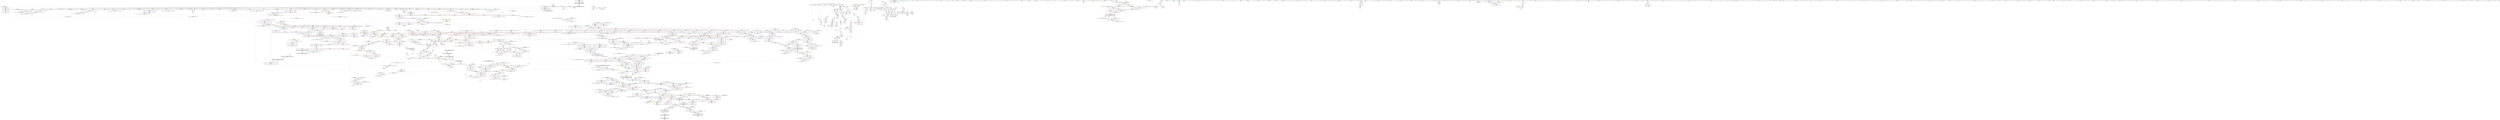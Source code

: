 digraph "SVFG" {
	label="SVFG";

	Node0x55b74b465890 [shape=record,color=grey,label="{NodeID: 0\nNullPtr|{|<s45>117}}"];
	Node0x55b74b465890 -> Node0x55b74b8ff800[style=solid];
	Node0x55b74b465890 -> Node0x55b74b8ff900[style=solid];
	Node0x55b74b465890 -> Node0x55b74b8ff9d0[style=solid];
	Node0x55b74b465890 -> Node0x55b74b8ffaa0[style=solid];
	Node0x55b74b465890 -> Node0x55b74b8ffb70[style=solid];
	Node0x55b74b465890 -> Node0x55b74b8ffc40[style=solid];
	Node0x55b74b465890 -> Node0x55b74b8ffd10[style=solid];
	Node0x55b74b465890 -> Node0x55b74b8ffde0[style=solid];
	Node0x55b74b465890 -> Node0x55b74b8ffeb0[style=solid];
	Node0x55b74b465890 -> Node0x55b74b8fff80[style=solid];
	Node0x55b74b465890 -> Node0x55b74b900050[style=solid];
	Node0x55b74b465890 -> Node0x55b74b900120[style=solid];
	Node0x55b74b465890 -> Node0x55b74b9001f0[style=solid];
	Node0x55b74b465890 -> Node0x55b74b9002c0[style=solid];
	Node0x55b74b465890 -> Node0x55b74b900390[style=solid];
	Node0x55b74b465890 -> Node0x55b74b900460[style=solid];
	Node0x55b74b465890 -> Node0x55b74b900530[style=solid];
	Node0x55b74b465890 -> Node0x55b74b900600[style=solid];
	Node0x55b74b465890 -> Node0x55b74b9006d0[style=solid];
	Node0x55b74b465890 -> Node0x55b74b9007a0[style=solid];
	Node0x55b74b465890 -> Node0x55b74b900870[style=solid];
	Node0x55b74b465890 -> Node0x55b74b900940[style=solid];
	Node0x55b74b465890 -> Node0x55b74b900a10[style=solid];
	Node0x55b74b465890 -> Node0x55b74b900ae0[style=solid];
	Node0x55b74b465890 -> Node0x55b74b900bb0[style=solid];
	Node0x55b74b465890 -> Node0x55b74b900c80[style=solid];
	Node0x55b74b465890 -> Node0x55b74b900d50[style=solid];
	Node0x55b74b465890 -> Node0x55b74b900e20[style=solid];
	Node0x55b74b465890 -> Node0x55b74b900ef0[style=solid];
	Node0x55b74b465890 -> Node0x55b74b900fc0[style=solid];
	Node0x55b74b465890 -> Node0x55b74b901090[style=solid];
	Node0x55b74b465890 -> Node0x55b74b901160[style=solid];
	Node0x55b74b465890 -> Node0x55b74b901230[style=solid];
	Node0x55b74b465890 -> Node0x55b74b901300[style=solid];
	Node0x55b74b465890 -> Node0x55b74b9013d0[style=solid];
	Node0x55b74b465890 -> Node0x55b74b9014a0[style=solid];
	Node0x55b74b465890 -> Node0x55b74b901570[style=solid];
	Node0x55b74b465890 -> Node0x55b74b9090e0[style=solid];
	Node0x55b74b465890 -> Node0x55b74b90bc20[style=solid];
	Node0x55b74b465890 -> Node0x55b74b90bcf0[style=solid];
	Node0x55b74b465890 -> Node0x55b74b90bdc0[style=solid];
	Node0x55b74b465890 -> Node0x55b74b92d6d0[style=solid];
	Node0x55b74b465890 -> Node0x55b74b26afd0[style=solid];
	Node0x55b74b465890 -> Node0x55b74b94e6d0[style=solid];
	Node0x55b74b465890 -> Node0x55b74b94ee50[style=solid];
	Node0x55b74b465890:s45 -> Node0x55b74ba3c200[style=solid,color=red];
	Node0x55b74b905ae0 [shape=record,color=red,label="{NodeID: 775\n1347\<--1325\n\<--__result.addr\n_ZSt34__uninitialized_move_if_noexcept_aIPNSt7__cxx1112basic_stringIcSt11char_traitsIcESaIcEEES6_SaIS5_EET0_T_S9_S8_RT1_\n|{<s0>112}}"];
	Node0x55b74b905ae0:s0 -> Node0x55b74ba41aa0[style=solid,color=red];
	Node0x55b74b8fc440 [shape=record,color=black,label="{NodeID: 443\n1596\<--1585\n\<--agg.tmp2\n_ZSt18uninitialized_copyISt13move_iteratorIPNSt7__cxx1112basic_stringIcSt11char_traitsIcESaIcEEEES7_ET0_T_SA_S9_\n}"];
	Node0x55b74b8fc440 -> Node0x55b74b912e80[style=solid];
	Node0x55b74b8f01d0 [shape=record,color=green,label="{NodeID: 111\n741\<--742\nthis.addr\<--this.addr_field_insensitive\n_ZNSt12_Vector_baseINSt7__cxx1112basic_stringIcSt11char_traitsIcESaIcEEESaIS5_EED2Ev\n}"];
	Node0x55b74b8f01d0 -> Node0x55b74b918f30[style=solid];
	Node0x55b74b8f01d0 -> Node0x55b74b90c370[style=solid];
	Node0x55b74b90b5a0 [shape=record,color=blue,label="{NodeID: 886\n587\<--582\n__b.addr\<--__b\n_ZSt3minIiERKT_S2_S2_\n}"];
	Node0x55b74b90b5a0 -> Node0x55b74b918300[style=dashed];
	Node0x55b74b90b5a0 -> Node0x55b74b9183d0[style=dashed];
	Node0x55b74b911fe0 [shape=record,color=purple,label="{NodeID: 554\n1363\<--1362\n_M_current\<--this1\n_ZNK9__gnu_cxx17__normal_iteratorIPNSt7__cxx1112basic_stringIcSt11char_traitsIcESaIcEEESt6vectorIS6_SaIS6_EEE4baseEv\n}"];
	Node0x55b74b911fe0 -> Node0x55b74b8fb190[style=solid];
	Node0x55b74b8f49d0 [shape=record,color=green,label="{NodeID: 222\n1521\<--1522\n__first\<--__first_field_insensitive\n_ZSt22__uninitialized_copy_aISt13move_iteratorIPNSt7__cxx1112basic_stringIcSt11char_traitsIcESaIcEEEES7_S6_ET0_T_SA_S9_RSaIT1_E\n}"];
	Node0x55b74b8f49d0 -> Node0x55b74b8fbcf0[style=solid];
	Node0x55b74b8f49d0 -> Node0x55b74b912250[style=solid];
	Node0x55b74b930860 [shape=record,color=blue,label="{NodeID: 997\n1581\<--190\n__assignable\<--\n_ZSt18uninitialized_copyISt13move_iteratorIPNSt7__cxx1112basic_stringIcSt11char_traitsIcESaIcEEEES7_ET0_T_SA_S9_\n}"];
	Node0x55b74b917a10 [shape=record,color=red,label="{NodeID: 665\n516\<--515\n\<--_M_finish7\n_ZNSt6vectorINSt7__cxx1112basic_stringIcSt11char_traitsIcESaIcEEESaIS5_EE9push_backERKS5_\n}"];
	Node0x55b74b917a10 -> Node0x55b74b90ed80[style=solid];
	Node0x55b74b902bc0 [shape=record,color=black,label="{NodeID: 333\n318\<--317\nconv83\<--\nmain\n|{<s0>29}}"];
	Node0x55b74b902bc0:s0 -> Node0x55b74ba3bd60[style=solid,color=red];
	Node0x55b74ba3c630 [shape=record,color=black,label="{NodeID: 2215\n841 = PHI(761, 1089, 1122, )\n2nd arg _ZNSt12_Vector_baseINSt7__cxx1112basic_stringIcSt11char_traitsIcESaIcEEESaIS5_EE13_M_deallocateEPS5_m }"];
	Node0x55b74ba3c630 -> Node0x55b74b90cd30[style=solid];
	Node0x55b74b465920 [shape=record,color=green,label="{NodeID: 1\n7\<--1\n__dso_handle\<--dummyObj\nGlob }"];
	Node0x55b74b905bb0 [shape=record,color=red,label="{NodeID: 776\n1348\<--1327\n\<--__alloc.addr\n_ZSt34__uninitialized_move_if_noexcept_aIPNSt7__cxx1112basic_stringIcSt11char_traitsIcESaIcEEES6_SaIS5_EET0_T_S9_S8_RT1_\n|{<s0>112}}"];
	Node0x55b74b905bb0:s0 -> Node0x55b74ba41be0[style=solid,color=red];
	Node0x55b74b9217d0 [shape=record,color=black,label="{NodeID: 1551\nMR_44V_6 = PHI(MR_44V_5, MR_44V_2, )\npts\{540000 \}\n|{<s0>39}}"];
	Node0x55b74b9217d0:s0 -> Node0x55b74b9be260[style=dashed,color=red];
	Node0x55b74b8fc510 [shape=record,color=black,label="{NodeID: 444\n1571\<--1604\n_ZSt18uninitialized_copyISt13move_iteratorIPNSt7__cxx1112basic_stringIcSt11char_traitsIcESaIcEEEES7_ET0_T_SA_S9__ret\<--call\n_ZSt18uninitialized_copyISt13move_iteratorIPNSt7__cxx1112basic_stringIcSt11char_traitsIcESaIcEEEES7_ET0_T_SA_S9_\n|{<s0>123}}"];
	Node0x55b74b8fc510:s0 -> Node0x55b74ba3ae10[style=solid,color=blue];
	Node0x55b74b8f02a0 [shape=record,color=green,label="{NodeID: 112\n743\<--744\nexn.slot\<--exn.slot_field_insensitive\n_ZNSt12_Vector_baseINSt7__cxx1112basic_stringIcSt11char_traitsIcESaIcEEESaIS5_EED2Ev\n}"];
	Node0x55b74b8f02a0 -> Node0x55b74b919000[style=solid];
	Node0x55b74b8f02a0 -> Node0x55b74b90c440[style=solid];
	Node0x55b74b90b670 [shape=record,color=blue,label="{NodeID: 887\n583\<--597\nretval\<--\n_ZSt3minIiERKT_S2_S2_\n}"];
	Node0x55b74b90b670 -> Node0x55b74b9aadf0[style=dashed];
	Node0x55b74b9120b0 [shape=record,color=purple,label="{NodeID: 555\n1441\<--1440\n_M_impl\<--this1\n_ZNKSt12_Vector_baseINSt7__cxx1112basic_stringIcSt11char_traitsIcESaIcEEESaIS5_EE19_M_get_Tp_allocatorEv\n}"];
	Node0x55b74b9120b0 -> Node0x55b74b8fb740[style=solid];
	Node0x55b74b8f4aa0 [shape=record,color=green,label="{NodeID: 223\n1523\<--1524\n__last\<--__last_field_insensitive\n_ZSt22__uninitialized_copy_aISt13move_iteratorIPNSt7__cxx1112basic_stringIcSt11char_traitsIcESaIcEEEES7_S6_ET0_T_SA_S9_RSaIT1_E\n}"];
	Node0x55b74b8f4aa0 -> Node0x55b74b8fbdc0[style=solid];
	Node0x55b74b8f4aa0 -> Node0x55b74b912320[style=solid];
	Node0x55b74b930930 [shape=record,color=blue, style = dotted,label="{NodeID: 998\n1827\<--1829\noffset_0\<--dummyVal\n_ZSt18uninitialized_copyISt13move_iteratorIPNSt7__cxx1112basic_stringIcSt11char_traitsIcESaIcEEEES7_ET0_T_SA_S9_\n}"];
	Node0x55b74b930930 -> Node0x55b74b9074e0[style=dashed];
	Node0x55b74b917ae0 [shape=record,color=red,label="{NodeID: 666\n527\<--526\n\<--coerce.dive8\n_ZNSt6vectorINSt7__cxx1112basic_stringIcSt11char_traitsIcESaIcEEESaIS5_EE9push_backERKS5_\n|{<s0>44}}"];
	Node0x55b74b917ae0:s0 -> Node0x55b74ba42f00[style=solid,color=red];
	Node0x55b74b902c90 [shape=record,color=black,label="{NodeID: 334\n322\<--321\nconv87\<--add86\nmain\n}"];
	Node0x55b74b902c90 -> Node0x55b74b90a490[style=solid];
	Node0x55b74ba3c7c0 [shape=record,color=black,label="{NodeID: 2216\n1278 = PHI(988, )\n0th arg _ZNSt6vectorINSt7__cxx1112basic_stringIcSt11char_traitsIcESaIcEEESaIS5_EE5beginEv }"];
	Node0x55b74ba3c7c0 -> Node0x55b74b92e980[style=solid];
	Node0x55b74b8b9550 [shape=record,color=green,label="{NodeID: 2\n12\<--1\n_ZSt3cin\<--dummyObj\nGlob }"];
	Node0x55b74b905c80 [shape=record,color=red,label="{NodeID: 777\n1350\<--1349\n\<--coerce.dive4\n_ZSt34__uninitialized_move_if_noexcept_aIPNSt7__cxx1112basic_stringIcSt11char_traitsIcESaIcEEES6_SaIS5_EET0_T_S9_S8_RT1_\n|{<s0>112}}"];
	Node0x55b74b905c80:s0 -> Node0x55b74ba41850[style=solid,color=red];
	Node0x55b74b921cd0 [shape=record,color=black,label="{NodeID: 1552\nMR_46V_6 = PHI(MR_46V_5, MR_46V_2, )\npts\{540001 \}\n|{<s0>39}}"];
	Node0x55b74b921cd0:s0 -> Node0x55b74b9be340[style=dashed,color=red];
	Node0x55b74b8fc5e0 [shape=record,color=black,label="{NodeID: 445\n1613\<--1669\n_ZNSt20__uninitialized_copyILb0EE13__uninit_copyISt13move_iteratorIPNSt7__cxx1112basic_stringIcSt11char_traitsIcESaIcEEEES9_EET0_T_SC_SB__ret\<--\n_ZNSt20__uninitialized_copyILb0EE13__uninit_copyISt13move_iteratorIPNSt7__cxx1112basic_stringIcSt11char_traitsIcESaIcEEEES9_EET0_T_SC_SB_\n|{<s0>127}}"];
	Node0x55b74b8fc5e0:s0 -> Node0x55b74ba37dd0[style=solid,color=blue];
	Node0x55b74b8f0370 [shape=record,color=green,label="{NodeID: 113\n745\<--746\nehselector.slot\<--ehselector.slot_field_insensitive\n_ZNSt12_Vector_baseINSt7__cxx1112basic_stringIcSt11char_traitsIcESaIcEEESaIS5_EED2Ev\n}"];
	Node0x55b74b8f0370 -> Node0x55b74b90c510[style=solid];
	Node0x55b74b90b740 [shape=record,color=blue,label="{NodeID: 888\n583\<--600\nretval\<--\n_ZSt3minIiERKT_S2_S2_\n}"];
	Node0x55b74b90b740 -> Node0x55b74b9aadf0[style=dashed];
	Node0x55b74b912180 [shape=record,color=purple,label="{NodeID: 556\n1462\<--1461\n_M_current\<--this1\n_ZN9__gnu_cxx17__normal_iteratorIPNSt7__cxx1112basic_stringIcSt11char_traitsIcESaIcEEESt6vectorIS6_SaIS6_EEEC2ERKS7_\n}"];
	Node0x55b74b912180 -> Node0x55b74b92fb60[style=solid];
	Node0x55b74b8f4b70 [shape=record,color=green,label="{NodeID: 224\n1525\<--1526\n__result.addr\<--__result.addr_field_insensitive\n_ZSt22__uninitialized_copy_aISt13move_iteratorIPNSt7__cxx1112basic_stringIcSt11char_traitsIcESaIcEEEES7_S6_ET0_T_SA_S9_RSaIT1_E\n}"];
	Node0x55b74b8f4b70 -> Node0x55b74b907000[style=solid];
	Node0x55b74b8f4b70 -> Node0x55b74b9301e0[style=solid];
	Node0x55b74b930a00 [shape=record,color=blue, style = dotted,label="{NodeID: 999\n1830\<--1832\noffset_0\<--dummyVal\n_ZSt18uninitialized_copyISt13move_iteratorIPNSt7__cxx1112basic_stringIcSt11char_traitsIcESaIcEEEES7_ET0_T_SA_S9_\n}"];
	Node0x55b74b930a00 -> Node0x55b74b9075b0[style=dashed];
	Node0x55b74b917bb0 [shape=record,color=red,label="{NodeID: 667\n545\<--542\nthis1\<--this.addr\n_ZNKSt6vectorINSt7__cxx1112basic_stringIcSt11char_traitsIcESaIcEEESaIS5_EE4sizeEv\n}"];
	Node0x55b74b917bb0 -> Node0x55b74b903f40[style=solid];
	Node0x55b74b917bb0 -> Node0x55b74b904010[style=solid];
	Node0x55b74b902d60 [shape=record,color=black,label="{NodeID: 335\n325\<--324\nidxprom88\<--\nmain\n}"];
	Node0x55b74ba3c8d0 [shape=record,color=black,label="{NodeID: 2217\n1694 = PHI(1617, )\n0th arg _ZStneIPNSt7__cxx1112basic_stringIcSt11char_traitsIcESaIcEEEEbRKSt13move_iteratorIT_ESB_ }"];
	Node0x55b74ba3c8d0 -> Node0x55b74b931220[style=solid];
	Node0x55b74b8ec5d0 [shape=record,color=green,label="{NodeID: 3\n13\<--1\n.str\<--dummyObj\nGlob }"];
	Node0x55b74b905d50 [shape=record,color=red,label="{NodeID: 778\n1352\<--1351\n\<--coerce.dive5\n_ZSt34__uninitialized_move_if_noexcept_aIPNSt7__cxx1112basic_stringIcSt11char_traitsIcESaIcEEES6_SaIS5_EET0_T_S9_S8_RT1_\n|{<s0>112}}"];
	Node0x55b74b905d50:s0 -> Node0x55b74ba41960[style=solid,color=red];
	Node0x55b74b9221d0 [shape=record,color=black,label="{NodeID: 1553\nMR_48V_6 = PHI(MR_48V_5, MR_48V_2, )\npts\{540002 \}\n|{<s0>39}}"];
	Node0x55b74b9221d0:s0 -> Node0x55b74b9be420[style=dashed,color=red];
	Node0x55b74b8fc6b0 [shape=record,color=black,label="{NodeID: 446\n1693\<--1707\n_ZStneIPNSt7__cxx1112basic_stringIcSt11char_traitsIcESaIcEEEEbRKSt13move_iteratorIT_ESB__ret\<--lnot\n_ZStneIPNSt7__cxx1112basic_stringIcSt11char_traitsIcESaIcEEEEbRKSt13move_iteratorIT_ESB_\n|{<s0>128}}"];
	Node0x55b74b8fc6b0:s0 -> Node0x55b74ba38050[style=solid,color=blue];
	Node0x55b74b8f4fe0 [shape=record,color=green,label="{NodeID: 114\n763\<--764\n_ZNSt12_Vector_baseINSt7__cxx1112basic_stringIcSt11char_traitsIcESaIcEEESaIS5_EE13_M_deallocateEPS5_m\<--_ZNSt12_Vector_baseINSt7__cxx1112basic_stringIcSt11char_traitsIcESaIcEEESaIS5_EE13_M_deallocateEPS5_m_field_insensitive\n}"];
	Node0x55b74b90b810 [shape=record,color=blue,label="{NodeID: 889\n614\<--613\nthis.addr\<--this\n_ZNSt6vectorINSt7__cxx1112basic_stringIcSt11char_traitsIcESaIcEEESaIS5_EED2Ev\n}"];
	Node0x55b74b90b810 -> Node0x55b74b918640[style=dashed];
	Node0x55b74b912250 [shape=record,color=purple,label="{NodeID: 557\n1533\<--1521\ncoerce.dive\<--__first\n_ZSt22__uninitialized_copy_aISt13move_iteratorIPNSt7__cxx1112basic_stringIcSt11char_traitsIcESaIcEEEES7_S6_ET0_T_SA_S9_RSaIT1_E\n}"];
	Node0x55b74b912250 -> Node0x55b74b930040[style=solid];
	Node0x55b74b8f4c40 [shape=record,color=green,label="{NodeID: 225\n1527\<--1528\n.addr\<--.addr_field_insensitive\n_ZSt22__uninitialized_copy_aISt13move_iteratorIPNSt7__cxx1112basic_stringIcSt11char_traitsIcESaIcEEEES7_S6_ET0_T_SA_S9_RSaIT1_E\n}"];
	Node0x55b74b8f4c40 -> Node0x55b74b9302b0[style=solid];
	Node0x55b74b930ad0 [shape=record,color=blue,label="{NodeID: 1000\n1629\<--1614\ncoerce.dive\<--__first.coerce\n_ZNSt20__uninitialized_copyILb0EE13__uninit_copyISt13move_iteratorIPNSt7__cxx1112basic_stringIcSt11char_traitsIcESaIcEEEES9_EET0_T_SC_SB_\n}"];
	Node0x55b74b930ad0 -> Node0x55b74b9249d0[style=dashed];
	Node0x55b74b917c80 [shape=record,color=red,label="{NodeID: 668\n549\<--548\n\<--_M_finish\n_ZNKSt6vectorINSt7__cxx1112basic_stringIcSt11char_traitsIcESaIcEEESaIS5_EE4sizeEv\n}"];
	Node0x55b74b917c80 -> Node0x55b74b9040e0[style=solid];
	Node0x55b74b902e30 [shape=record,color=black,label="{NodeID: 336\n328\<--327\nidxprom90\<--\nmain\n}"];
	Node0x55b74ba3c9e0 [shape=record,color=black,label="{NodeID: 2218\n1695 = PHI(1619, )\n1st arg _ZStneIPNSt7__cxx1112basic_stringIcSt11char_traitsIcESaIcEEEEbRKSt13move_iteratorIT_ESB_ }"];
	Node0x55b74ba3c9e0 -> Node0x55b74b9312f0[style=solid];
	Node0x55b74b8ec660 [shape=record,color=green,label="{NodeID: 4\n15\<--1\n.str.1\<--dummyObj\nGlob }"];
	Node0x55b74b905e20 [shape=record,color=red,label="{NodeID: 779\n1362\<--1359\nthis1\<--this.addr\n_ZNK9__gnu_cxx17__normal_iteratorIPNSt7__cxx1112basic_stringIcSt11char_traitsIcESaIcEEESt6vectorIS6_SaIS6_EEE4baseEv\n}"];
	Node0x55b74b905e20 -> Node0x55b74b911fe0[style=solid];
	Node0x55b74b8fc780 [shape=record,color=black,label="{NodeID: 447\n1720\<--1719\n\<--\n_ZSt10_ConstructINSt7__cxx1112basic_stringIcSt11char_traitsIcESaIcEEEJS5_EEvPT_DpOT0_\n}"];
	Node0x55b74b8fc780 -> Node0x55b74b8fc850[style=solid];
	Node0x55b74b8f50e0 [shape=record,color=green,label="{NodeID: 115\n767\<--768\n_ZNSt12_Vector_baseINSt7__cxx1112basic_stringIcSt11char_traitsIcESaIcEEESaIS5_EE12_Vector_implD2Ev\<--_ZNSt12_Vector_baseINSt7__cxx1112basic_stringIcSt11char_traitsIcESaIcEEESaIS5_EE12_Vector_implD2Ev_field_insensitive\n}"];
	Node0x55b74b90b8e0 [shape=record,color=blue,label="{NodeID: 890\n616\<--643\nexn.slot\<--\n_ZNSt6vectorINSt7__cxx1112basic_stringIcSt11char_traitsIcESaIcEEESaIS5_EED2Ev\n}"];
	Node0x55b74b90b8e0 -> Node0x55b74b918710[style=dashed];
	Node0x55b74b912320 [shape=record,color=purple,label="{NodeID: 558\n1535\<--1523\ncoerce.dive1\<--__last\n_ZSt22__uninitialized_copy_aISt13move_iteratorIPNSt7__cxx1112basic_stringIcSt11char_traitsIcESaIcEEEES7_S6_ET0_T_SA_S9_RSaIT1_E\n}"];
	Node0x55b74b912320 -> Node0x55b74b930110[style=solid];
	Node0x55b74b8f4d10 [shape=record,color=green,label="{NodeID: 226\n1529\<--1530\nagg.tmp\<--agg.tmp_field_insensitive\n_ZSt22__uninitialized_copy_aISt13move_iteratorIPNSt7__cxx1112basic_stringIcSt11char_traitsIcESaIcEEEES7_S6_ET0_T_SA_S9_RSaIT1_E\n}"];
	Node0x55b74b8f4d10 -> Node0x55b74b8fbe90[style=solid];
	Node0x55b74b8f4d10 -> Node0x55b74b9123f0[style=solid];
	Node0x55b74b930ba0 [shape=record,color=blue,label="{NodeID: 1001\n1631\<--1615\ncoerce.dive1\<--__last.coerce\n_ZNSt20__uninitialized_copyILb0EE13__uninit_copyISt13move_iteratorIPNSt7__cxx1112basic_stringIcSt11char_traitsIcESaIcEEEES9_EET0_T_SC_SB_\n|{<s0>128}}"];
	Node0x55b74b930ba0:s0 -> Node0x55b74b9bdd70[style=dashed,color=red];
	Node0x55b74b917d50 [shape=record,color=red,label="{NodeID: 669\n553\<--552\n\<--_M_start\n_ZNKSt6vectorINSt7__cxx1112basic_stringIcSt11char_traitsIcESaIcEEESaIS5_EE4sizeEv\n}"];
	Node0x55b74b917d50 -> Node0x55b74b9041b0[style=solid];
	Node0x55b74b902f00 [shape=record,color=black,label="{NodeID: 337\n334\<--333\nidxprom94\<--\nmain\n}"];
	Node0x55b74ba3caf0 [shape=record,color=black,label="{NodeID: 2219\n1778 = PHI(1722, )\n0th arg _ZSt7forwardINSt7__cxx1112basic_stringIcSt11char_traitsIcESaIcEEEEOT_RNSt16remove_referenceIS6_E4typeE }"];
	Node0x55b74ba3caf0 -> Node0x55b74b931a40[style=solid];
	Node0x55b74b8ecd20 [shape=record,color=green,label="{NodeID: 5\n17\<--1\n.str.2\<--dummyObj\nGlob }"];
	Node0x55b74b905ef0 [shape=record,color=red,label="{NodeID: 780\n1374\<--1368\n\<--__a.addr\n_ZNSt16allocator_traitsISaINSt7__cxx1112basic_stringIcSt11char_traitsIcESaIcEEEEE7destroyIS5_EEvRS6_PT_\n}"];
	Node0x55b74b905ef0 -> Node0x55b74b8fb260[style=solid];
	Node0x55b74b8fc850 [shape=record,color=black,label="{NodeID: 448\n1721\<--1720\n\<--\n_ZSt10_ConstructINSt7__cxx1112basic_stringIcSt11char_traitsIcESaIcEEEJS5_EEvPT_DpOT0_\n}"];
	Node0x55b74b8f51e0 [shape=record,color=green,label="{NodeID: 116\n784\<--785\n__first.addr\<--__first.addr_field_insensitive\n_ZSt8_DestroyIPNSt7__cxx1112basic_stringIcSt11char_traitsIcESaIcEEEEvT_S7_\n}"];
	Node0x55b74b8f51e0 -> Node0x55b74b919340[style=solid];
	Node0x55b74b8f51e0 -> Node0x55b74b90c5e0[style=solid];
	Node0x55b74b90b9b0 [shape=record,color=blue,label="{NodeID: 891\n618\<--645\nehselector.slot\<--\n_ZNSt6vectorINSt7__cxx1112basic_stringIcSt11char_traitsIcESaIcEEESaIS5_EED2Ev\n}"];
	Node0x55b74b9123f0 [shape=record,color=purple,label="{NodeID: 559\n1549\<--1529\ncoerce.dive3\<--agg.tmp\n_ZSt22__uninitialized_copy_aISt13move_iteratorIPNSt7__cxx1112basic_stringIcSt11char_traitsIcESaIcEEEES7_S6_ET0_T_SA_S9_RSaIT1_E\n}"];
	Node0x55b74b9123f0 -> Node0x55b74b9070d0[style=solid];
	Node0x55b74b8f4de0 [shape=record,color=green,label="{NodeID: 227\n1531\<--1532\nagg.tmp2\<--agg.tmp2_field_insensitive\n_ZSt22__uninitialized_copy_aISt13move_iteratorIPNSt7__cxx1112basic_stringIcSt11char_traitsIcESaIcEEEES7_S6_ET0_T_SA_S9_RSaIT1_E\n}"];
	Node0x55b74b8f4de0 -> Node0x55b74b8fbf60[style=solid];
	Node0x55b74b8f4de0 -> Node0x55b74b9124c0[style=solid];
	Node0x55b74b930c70 [shape=record,color=blue,label="{NodeID: 1002\n1621\<--1616\n__result.addr\<--__result\n_ZNSt20__uninitialized_copyILb0EE13__uninit_copyISt13move_iteratorIPNSt7__cxx1112basic_stringIcSt11char_traitsIcESaIcEEEES9_EET0_T_SC_SB_\n}"];
	Node0x55b74b930c70 -> Node0x55b74b907680[style=dashed];
	Node0x55b74b930c70 -> Node0x55b74b907750[style=dashed];
	Node0x55b74b917e20 [shape=record,color=red,label="{NodeID: 670\n569\<--563\nthis1\<--this.addr\n_ZNSt6vectorINSt7__cxx1112basic_stringIcSt11char_traitsIcESaIcEEESaIS5_EEixEm\n}"];
	Node0x55b74b917e20 -> Node0x55b74b904350[style=solid];
	Node0x55b74b902fd0 [shape=record,color=black,label="{NodeID: 338\n337\<--336\nidxprom96\<--\nmain\n}"];
	Node0x55b74ba3cc00 [shape=record,color=black,label="{NodeID: 2220\n613 = PHI(53, 53, )\n0th arg _ZNSt6vectorINSt7__cxx1112basic_stringIcSt11char_traitsIcESaIcEEESaIS5_EED2Ev }"];
	Node0x55b74ba3cc00 -> Node0x55b74b90b810[style=solid];
	Node0x55b74b8ecdb0 [shape=record,color=green,label="{NodeID: 6\n20\<--1\n\<--dummyObj\nCan only get source location for instruction, argument, global var or function.}"];
	Node0x55b74b905fc0 [shape=record,color=red,label="{NodeID: 781\n1376\<--1370\n\<--__p.addr\n_ZNSt16allocator_traitsISaINSt7__cxx1112basic_stringIcSt11char_traitsIcESaIcEEEEE7destroyIS5_EEvRS6_PT_\n|{<s0>113}}"];
	Node0x55b74b905fc0:s0 -> Node0x55b74ba40080[style=solid,color=red];
	Node0x55b74b8fc920 [shape=record,color=black,label="{NodeID: 449\n1730\<--1737\n_ZNKSt13move_iteratorIPNSt7__cxx1112basic_stringIcSt11char_traitsIcESaIcEEEEdeEv_ret\<--\n_ZNKSt13move_iteratorIPNSt7__cxx1112basic_stringIcSt11char_traitsIcESaIcEEEEdeEv\n|{<s0>130}}"];
	Node0x55b74b8fc920:s0 -> Node0x55b74ba382d0[style=solid,color=blue];
	Node0x55b74b8f52b0 [shape=record,color=green,label="{NodeID: 117\n786\<--787\n__last.addr\<--__last.addr_field_insensitive\n_ZSt8_DestroyIPNSt7__cxx1112basic_stringIcSt11char_traitsIcESaIcEEEEvT_S7_\n}"];
	Node0x55b74b8f52b0 -> Node0x55b74b919410[style=solid];
	Node0x55b74b8f52b0 -> Node0x55b74b90c6b0[style=solid];
	Node0x55b74b90ba80 [shape=record,color=blue,label="{NodeID: 892\n655\<--654\nthis.addr\<--this\n_ZNSt12_Vector_baseINSt7__cxx1112basic_stringIcSt11char_traitsIcESaIcEEESaIS5_EEC2Ev\n}"];
	Node0x55b74b90ba80 -> Node0x55b74b918980[style=dashed];
	Node0x55b74b9124c0 [shape=record,color=purple,label="{NodeID: 560\n1551\<--1531\ncoerce.dive4\<--agg.tmp2\n_ZSt22__uninitialized_copy_aISt13move_iteratorIPNSt7__cxx1112basic_stringIcSt11char_traitsIcESaIcEEEES7_S6_ET0_T_SA_S9_RSaIT1_E\n}"];
	Node0x55b74b9124c0 -> Node0x55b74b9071a0[style=solid];
	Node0x55b74b8f4eb0 [shape=record,color=green,label="{NodeID: 228\n1543\<--1544\nllvm.memcpy.p0i8.p0i8.i64\<--llvm.memcpy.p0i8.p0i8.i64_field_insensitive\n}"];
	Node0x55b74b930d40 [shape=record,color=blue,label="{NodeID: 1003\n1623\<--1634\n__cur\<--\n_ZNSt20__uninitialized_copyILb0EE13__uninit_copyISt13move_iteratorIPNSt7__cxx1112basic_stringIcSt11char_traitsIcESaIcEEEES9_EET0_T_SC_SB_\n}"];
	Node0x55b74b930d40 -> Node0x55b74b9244d0[style=dashed];
	Node0x55b74b917ef0 [shape=record,color=red,label="{NodeID: 671\n574\<--565\n\<--__n.addr\n_ZNSt6vectorINSt7__cxx1112basic_stringIcSt11char_traitsIcESaIcEEESaIS5_EEixEm\n}"];
	Node0x55b74b9030a0 [shape=record,color=black,label="{NodeID: 339\n343\<--342\nidxprom99\<--\nmain\n}"];
	Node0x55b74ba3cd50 [shape=record,color=black,label="{NodeID: 2221\n712 = PHI(625, 1081, 1098, )\n0th arg _ZSt8_DestroyIPNSt7__cxx1112basic_stringIcSt11char_traitsIcESaIcEEES5_EvT_S7_RSaIT0_E }"];
	Node0x55b74ba3cd50 -> Node0x55b74b90c030[style=solid];
	Node0x55b74b8ece70 [shape=record,color=green,label="{NodeID: 7\n96\<--1\n\<--dummyObj\nCan only get source location for instruction, argument, global var or function.}"];
	Node0x55b74b906090 [shape=record,color=red,label="{NodeID: 782\n1388\<--1385\nthis1\<--this.addr\n_ZNKSt6vectorINSt7__cxx1112basic_stringIcSt11char_traitsIcESaIcEEESaIS5_EE8max_sizeEv\n}"];
	Node0x55b74b906090 -> Node0x55b74b8fb330[style=solid];
	Node0x55b74b8fc9f0 [shape=record,color=black,label="{NodeID: 450\n1739\<--1744\n_ZNSt13move_iteratorIPNSt7__cxx1112basic_stringIcSt11char_traitsIcESaIcEEEEppEv_ret\<--this1\n_ZNSt13move_iteratorIPNSt7__cxx1112basic_stringIcSt11char_traitsIcESaIcEEEEppEv\n|{<s0>132}}"];
	Node0x55b74b8fc9f0:s0 -> Node0x55b74ba38410[style=solid,color=blue];
	Node0x55b74b8f5380 [shape=record,color=green,label="{NodeID: 118\n793\<--794\n_ZNSt12_Destroy_auxILb0EE9__destroyIPNSt7__cxx1112basic_stringIcSt11char_traitsIcESaIcEEEEEvT_S9_\<--_ZNSt12_Destroy_auxILb0EE9__destroyIPNSt7__cxx1112basic_stringIcSt11char_traitsIcESaIcEEEEEvT_S9__field_insensitive\n}"];
	Node0x55b74b90bb50 [shape=record,color=blue,label="{NodeID: 893\n678\<--677\nthis.addr\<--this\n_ZNSt12_Vector_baseINSt7__cxx1112basic_stringIcSt11char_traitsIcESaIcEEESaIS5_EE12_Vector_implC2Ev\n}"];
	Node0x55b74b90bb50 -> Node0x55b74b918a50[style=dashed];
	Node0x55b74b262c30 [shape=record,color=yellow,style=double,label="{NodeID: 1668\n101V_1 = ENCHI(MR_101V_0)\npts\{1210 \}\nFun[_ZSt3maxImERKT_S2_S2_]}"];
	Node0x55b74b262c30 -> Node0x55b74b906640[style=dashed];
	Node0x55b74b912590 [shape=record,color=purple,label="{NodeID: 561\n1821\<--1539\noffset_0\<--\n}"];
	Node0x55b74b912590 -> Node0x55b74b930380[style=solid];
	Node0x55b74b8fd470 [shape=record,color=green,label="{NodeID: 229\n1554\<--1555\n_ZSt18uninitialized_copyISt13move_iteratorIPNSt7__cxx1112basic_stringIcSt11char_traitsIcESaIcEEEES7_ET0_T_SA_S9_\<--_ZSt18uninitialized_copyISt13move_iteratorIPNSt7__cxx1112basic_stringIcSt11char_traitsIcESaIcEEEES7_ET0_T_SA_S9__field_insensitive\n}"];
	Node0x55b74b930e10 [shape=record,color=blue,label="{NodeID: 1004\n1623\<--1654\n__cur\<--incdec.ptr\n_ZNSt20__uninitialized_copyILb0EE13__uninit_copyISt13move_iteratorIPNSt7__cxx1112basic_stringIcSt11char_traitsIcESaIcEEEES9_EET0_T_SC_SB_\n}"];
	Node0x55b74b930e10 -> Node0x55b74b9244d0[style=dashed];
	Node0x55b74b917fc0 [shape=record,color=red,label="{NodeID: 672\n573\<--572\n\<--_M_start\n_ZNSt6vectorINSt7__cxx1112basic_stringIcSt11char_traitsIcESaIcEEESaIS5_EEixEm\n}"];
	Node0x55b74b917fc0 -> Node0x55b74b913770[style=solid];
	Node0x55b74b903170 [shape=record,color=black,label="{NodeID: 340\n346\<--345\nidxprom101\<--\nmain\n}"];
	Node0x55b74ba3cf70 [shape=record,color=black,label="{NodeID: 2222\n713 = PHI(629, 1082, 1102, )\n1st arg _ZSt8_DestroyIPNSt7__cxx1112basic_stringIcSt11char_traitsIcESaIcEEES5_EvT_S7_RSaIT0_E }"];
	Node0x55b74ba3cf70 -> Node0x55b74b90c100[style=solid];
	Node0x55b74b8ecf30 [shape=record,color=green,label="{NodeID: 8\n105\<--1\n\<--dummyObj\nCan only get source location for instruction, argument, global var or function.}"];
	Node0x55b74b906160 [shape=record,color=red,label="{NodeID: 783\n1422\<--1402\n\<--retval\n_ZSt3maxImERKT_S2_S2_\n}"];
	Node0x55b74b906160 -> Node0x55b74b8fb4d0[style=solid];
	Node0x55b74b8fcac0 [shape=record,color=black,label="{NodeID: 451\n1751\<--1766\n_ZSteqIPNSt7__cxx1112basic_stringIcSt11char_traitsIcESaIcEEEEbRKSt13move_iteratorIT_ESB__ret\<--cmp\n_ZSteqIPNSt7__cxx1112basic_stringIcSt11char_traitsIcESaIcEEEEbRKSt13move_iteratorIT_ESB_\n|{<s0>139}}"];
	Node0x55b74b8fcac0:s0 -> Node0x55b74ba37f10[style=solid,color=blue];
	Node0x55b74b8f5480 [shape=record,color=green,label="{NodeID: 119\n799\<--800\n__first.addr\<--__first.addr_field_insensitive\n_ZNSt12_Destroy_auxILb0EE9__destroyIPNSt7__cxx1112basic_stringIcSt11char_traitsIcESaIcEEEEEvT_S9_\n}"];
	Node0x55b74b8f5480 -> Node0x55b74b9194e0[style=solid];
	Node0x55b74b8f5480 -> Node0x55b74b9195b0[style=solid];
	Node0x55b74b8f5480 -> Node0x55b74b919680[style=solid];
	Node0x55b74b8f5480 -> Node0x55b74b90c780[style=solid];
	Node0x55b74b8f5480 -> Node0x55b74b90c920[style=solid];
	Node0x55b74b90bc20 [shape=record,color=blue, style = dotted,label="{NodeID: 894\n686\<--3\n_M_start\<--dummyVal\n_ZNSt12_Vector_baseINSt7__cxx1112basic_stringIcSt11char_traitsIcESaIcEEESaIS5_EE12_Vector_implC2Ev\n|{<s0>50}}"];
	Node0x55b74b90bc20:s0 -> Node0x55b74b9dbbc0[style=dashed,color=blue];
	Node0x55b74b2731c0 [shape=record,color=yellow,style=double,label="{NodeID: 1669\n103V_1 = ENCHI(MR_103V_0)\npts\{1216 \}\nFun[_ZSt3maxImERKT_S2_S2_]}"];
	Node0x55b74b2731c0 -> Node0x55b74b906570[style=dashed];
	Node0x55b74b912660 [shape=record,color=purple,label="{NodeID: 562\n1822\<--1540\noffset_0\<--\n}"];
	Node0x55b74b912660 -> Node0x55b74b908ba0[style=solid];
	Node0x55b74b8fd540 [shape=record,color=green,label="{NodeID: 230\n1559\<--1560\nretval\<--retval_field_insensitive\n_ZSt32__make_move_if_noexcept_iteratorINSt7__cxx1112basic_stringIcSt11char_traitsIcESaIcEEESt13move_iteratorIPS5_EET0_PT_\n|{|<s1>124}}"];
	Node0x55b74b8fd540 -> Node0x55b74b9128d0[style=solid];
	Node0x55b74b8fd540:s1 -> Node0x55b74ba43760[style=solid,color=red];
	Node0x55b74b930ee0 [shape=record,color=blue,label="{NodeID: 1005\n1625\<--1658\nexn.slot\<--\n_ZNSt20__uninitialized_copyILb0EE13__uninit_copyISt13move_iteratorIPNSt7__cxx1112basic_stringIcSt11char_traitsIcESaIcEEEES9_EET0_T_SC_SB_\n}"];
	Node0x55b74b930ee0 -> Node0x55b74b907b60[style=dashed];
	Node0x55b74b930ee0 -> Node0x55b74b931080[style=dashed];
	Node0x55b74b918090 [shape=record,color=red,label="{NodeID: 673\n603\<--583\n\<--retval\n_ZSt3minIiERKT_S2_S2_\n}"];
	Node0x55b74b918090 -> Node0x55b74b9044f0[style=solid];
	Node0x55b74b903240 [shape=record,color=black,label="{NodeID: 341\n351\<--350\nidxprom104\<--\nmain\n}"];
	Node0x55b74ba3d130 [shape=record,color=black,label="{NodeID: 2223\n714 = PHI(631, 1084, 1104, )\n2nd arg _ZSt8_DestroyIPNSt7__cxx1112basic_stringIcSt11char_traitsIcESaIcEEES5_EvT_S7_RSaIT0_E }"];
	Node0x55b74ba3d130 -> Node0x55b74b90c1d0[style=solid];
	Node0x55b74b8ecff0 [shape=record,color=green,label="{NodeID: 9\n151\<--1\n\<--dummyObj\nCan only get source location for instruction, argument, global var or function.}"];
	Node0x55b74b906230 [shape=record,color=red,label="{NodeID: 784\n1410\<--1404\n\<--__a.addr\n_ZSt3maxImERKT_S2_S2_\n}"];
	Node0x55b74b906230 -> Node0x55b74b906570[style=solid];
	Node0x55b74b8fcb90 [shape=record,color=black,label="{NodeID: 452\n1768\<--1775\n_ZNKSt13move_iteratorIPNSt7__cxx1112basic_stringIcSt11char_traitsIcESaIcEEEE4baseEv_ret\<--\n_ZNKSt13move_iteratorIPNSt7__cxx1112basic_stringIcSt11char_traitsIcESaIcEEEE4baseEv\n|{<s0>142|<s1>143}}"];
	Node0x55b74b8fcb90:s0 -> Node0x55b74ba3b090[style=solid,color=blue];
	Node0x55b74b8fcb90:s1 -> Node0x55b74ba3b1d0[style=solid,color=blue];
	Node0x55b74b8f5550 [shape=record,color=green,label="{NodeID: 120\n801\<--802\n__last.addr\<--__last.addr_field_insensitive\n_ZNSt12_Destroy_auxILb0EE9__destroyIPNSt7__cxx1112basic_stringIcSt11char_traitsIcESaIcEEEEEvT_S9_\n}"];
	Node0x55b74b8f5550 -> Node0x55b74b919750[style=solid];
	Node0x55b74b8f5550 -> Node0x55b74b90c850[style=solid];
	Node0x55b74b90bcf0 [shape=record,color=blue, style = dotted,label="{NodeID: 895\n688\<--3\n_M_finish\<--dummyVal\n_ZNSt12_Vector_baseINSt7__cxx1112basic_stringIcSt11char_traitsIcESaIcEEESaIS5_EE12_Vector_implC2Ev\n|{<s0>50}}"];
	Node0x55b74b90bcf0:s0 -> Node0x55b74b9dbbc0[style=dashed,color=blue];
	Node0x55b74b912730 [shape=record,color=purple,label="{NodeID: 563\n1824\<--1545\noffset_0\<--\n}"];
	Node0x55b74b912730 -> Node0x55b74b930450[style=solid];
	Node0x55b74b8fd610 [shape=record,color=green,label="{NodeID: 231\n1561\<--1562\n__i.addr\<--__i.addr_field_insensitive\n_ZSt32__make_move_if_noexcept_iteratorINSt7__cxx1112basic_stringIcSt11char_traitsIcESaIcEEESt13move_iteratorIPS5_EET0_PT_\n}"];
	Node0x55b74b8fd610 -> Node0x55b74b907270[style=solid];
	Node0x55b74b8fd610 -> Node0x55b74b930520[style=solid];
	Node0x55b74b9db2c0 [shape=record,color=yellow,style=double,label="{NodeID: 2113\n52V_2 = CSCHI(MR_52V_1)\npts\{540000 540001 540002 \}\nCS[]|{<s0>4|<s1>4|<s2>4|<s3>4|<s4>4|<s5>4}}"];
	Node0x55b74b9db2c0:s0 -> Node0x55b74b9217d0[style=dashed,color=blue];
	Node0x55b74b9db2c0:s1 -> Node0x55b74b921cd0[style=dashed,color=blue];
	Node0x55b74b9db2c0:s2 -> Node0x55b74b9221d0[style=dashed,color=blue];
	Node0x55b74b9db2c0:s3 -> Node0x55b74b9a44f0[style=dashed,color=blue];
	Node0x55b74b9db2c0:s4 -> Node0x55b74b9a49f0[style=dashed,color=blue];
	Node0x55b74b9db2c0:s5 -> Node0x55b74b9a4ef0[style=dashed,color=blue];
	Node0x55b74b930fb0 [shape=record,color=blue,label="{NodeID: 1006\n1627\<--1660\nehselector.slot\<--\n_ZNSt20__uninitialized_copyILb0EE13__uninit_copyISt13move_iteratorIPNSt7__cxx1112basic_stringIcSt11char_traitsIcESaIcEEEES9_EET0_T_SC_SB_\n}"];
	Node0x55b74b930fb0 -> Node0x55b74b931150[style=dashed];
	Node0x55b74b918160 [shape=record,color=red,label="{NodeID: 674\n593\<--585\n\<--__a.addr\n_ZSt3minIiERKT_S2_S2_\n}"];
	Node0x55b74b918160 -> Node0x55b74b918570[style=solid];
	Node0x55b74b903310 [shape=record,color=black,label="{NodeID: 342\n354\<--353\nidxprom106\<--\nmain\n}"];
	Node0x55b74ba3d2f0 [shape=record,color=black,label="{NodeID: 2224\n1468 = PHI(1307, )\n0th arg _ZNSt16allocator_traitsISaINSt7__cxx1112basic_stringIcSt11char_traitsIcESaIcEEEEE8allocateERS6_m }"];
	Node0x55b74ba3d2f0 -> Node0x55b74b92fc30[style=solid];
	Node0x55b74b8ed0b0 [shape=record,color=green,label="{NodeID: 10\n158\<--1\n\<--dummyObj\nCan only get source location for instruction, argument, global var or function.}"];
	Node0x55b74b906300 [shape=record,color=red,label="{NodeID: 785\n1419\<--1404\n\<--__a.addr\n_ZSt3maxImERKT_S2_S2_\n}"];
	Node0x55b74b906300 -> Node0x55b74b92f680[style=solid];
	Node0x55b74b9244d0 [shape=record,color=black,label="{NodeID: 1560\nMR_306V_3 = PHI(MR_306V_4, MR_306V_2, )\npts\{1624 \}\n}"];
	Node0x55b74b9244d0 -> Node0x55b74b907820[style=dashed];
	Node0x55b74b9244d0 -> Node0x55b74b9078f0[style=dashed];
	Node0x55b74b9244d0 -> Node0x55b74b9079c0[style=dashed];
	Node0x55b74b9244d0 -> Node0x55b74b907a90[style=dashed];
	Node0x55b74b9244d0 -> Node0x55b74b930e10[style=dashed];
	Node0x55b74b8fcc60 [shape=record,color=black,label="{NodeID: 453\n1777\<--1782\n_ZSt7forwardINSt7__cxx1112basic_stringIcSt11char_traitsIcESaIcEEEEOT_RNSt16remove_referenceIS6_E4typeE_ret\<--\n_ZSt7forwardINSt7__cxx1112basic_stringIcSt11char_traitsIcESaIcEEEEOT_RNSt16remove_referenceIS6_E4typeE\n|{<s0>140}}"];
	Node0x55b74b8fcc60:s0 -> Node0x55b74ba3af50[style=solid,color=blue];
	Node0x55b74b8f5620 [shape=record,color=green,label="{NodeID: 121\n812\<--813\n_ZSt11__addressofINSt7__cxx1112basic_stringIcSt11char_traitsIcESaIcEEEEPT_RS6_\<--_ZSt11__addressofINSt7__cxx1112basic_stringIcSt11char_traitsIcESaIcEEEEPT_RS6__field_insensitive\n}"];
	Node0x55b74b90bdc0 [shape=record,color=blue, style = dotted,label="{NodeID: 896\n690\<--3\n_M_end_of_storage\<--dummyVal\n_ZNSt12_Vector_baseINSt7__cxx1112basic_stringIcSt11char_traitsIcESaIcEEESaIS5_EE12_Vector_implC2Ev\n|{<s0>50}}"];
	Node0x55b74b90bdc0:s0 -> Node0x55b74b9dbbc0[style=dashed,color=blue];
	Node0x55b74b912800 [shape=record,color=purple,label="{NodeID: 564\n1825\<--1546\noffset_0\<--\n}"];
	Node0x55b74b912800 -> Node0x55b74b908c70[style=solid];
	Node0x55b74b8fd6e0 [shape=record,color=green,label="{NodeID: 232\n1566\<--1567\n_ZNSt13move_iteratorIPNSt7__cxx1112basic_stringIcSt11char_traitsIcESaIcEEEEC2ES6_\<--_ZNSt13move_iteratorIPNSt7__cxx1112basic_stringIcSt11char_traitsIcESaIcEEEEC2ES6__field_insensitive\n}"];
	Node0x55b74b931080 [shape=record,color=blue,label="{NodeID: 1007\n1625\<--1672\nexn.slot\<--\n_ZNSt20__uninitialized_copyILb0EE13__uninit_copyISt13move_iteratorIPNSt7__cxx1112basic_stringIcSt11char_traitsIcESaIcEEEES9_EET0_T_SC_SB_\n}"];
	Node0x55b74b931080 -> Node0x55b74b907c30[style=dashed];
	Node0x55b74b918230 [shape=record,color=red,label="{NodeID: 675\n600\<--585\n\<--__a.addr\n_ZSt3minIiERKT_S2_S2_\n}"];
	Node0x55b74b918230 -> Node0x55b74b90b740[style=solid];
	Node0x55b74b9033e0 [shape=record,color=black,label="{NodeID: 343\n357\<--356\nidxprom109\<--\nmain\n}"];
	Node0x55b74ba3d400 [shape=record,color=black,label="{NodeID: 2225\n1469 = PHI(1308, )\n1st arg _ZNSt16allocator_traitsISaINSt7__cxx1112basic_stringIcSt11char_traitsIcESaIcEEEEE8allocateERS6_m }"];
	Node0x55b74ba3d400 -> Node0x55b74b92fd00[style=solid];
	Node0x55b74b8ed1b0 [shape=record,color=green,label="{NodeID: 11\n159\<--1\n\<--dummyObj\nCan only get source location for instruction, argument, global var or function.}"];
	Node0x55b74b9063d0 [shape=record,color=red,label="{NodeID: 786\n1412\<--1406\n\<--__b.addr\n_ZSt3maxImERKT_S2_S2_\n}"];
	Node0x55b74b9063d0 -> Node0x55b74b906640[style=solid];
	Node0x55b74b9249d0 [shape=record,color=black,label="{NodeID: 1561\nMR_312V_3 = PHI(MR_312V_4, MR_312V_2, )\npts\{16180000 \}\n|{<s0>128|<s1>130|<s2>132|<s3>132}}"];
	Node0x55b74b9249d0:s0 -> Node0x55b74b9bdd70[style=dashed,color=red];
	Node0x55b74b9249d0:s1 -> Node0x55b74b9c99d0[style=dashed,color=red];
	Node0x55b74b9249d0:s2 -> Node0x55b74b908380[style=dashed,color=red];
	Node0x55b74b9249d0:s3 -> Node0x55b74b931700[style=dashed,color=red];
	Node0x55b74b8fcd30 [shape=record,color=purple,label="{NodeID: 454\n30\<--4\n\<--_ZStL8__ioinit\n__cxx_global_var_init\n}"];
	Node0x55b74b8f5720 [shape=record,color=green,label="{NodeID: 122\n815\<--816\n_ZSt8_DestroyINSt7__cxx1112basic_stringIcSt11char_traitsIcESaIcEEEEvPT_\<--_ZSt8_DestroyINSt7__cxx1112basic_stringIcSt11char_traitsIcESaIcEEEEvPT__field_insensitive\n}"];
	Node0x55b74b90be90 [shape=record,color=blue,label="{NodeID: 897\n695\<--694\nthis.addr\<--this\n_ZNSaINSt7__cxx1112basic_stringIcSt11char_traitsIcESaIcEEEEC2Ev\n}"];
	Node0x55b74b90be90 -> Node0x55b74b918b20[style=dashed];
	Node0x55b74b9128d0 [shape=record,color=purple,label="{NodeID: 565\n1568\<--1559\ncoerce.dive\<--retval\n_ZSt32__make_move_if_noexcept_iteratorINSt7__cxx1112basic_stringIcSt11char_traitsIcESaIcEEESt13move_iteratorIPS5_EET0_PT_\n}"];
	Node0x55b74b9128d0 -> Node0x55b74b907340[style=solid];
	Node0x55b74b8fd7e0 [shape=record,color=green,label="{NodeID: 233\n1575\<--1576\n__first\<--__first_field_insensitive\n_ZSt18uninitialized_copyISt13move_iteratorIPNSt7__cxx1112basic_stringIcSt11char_traitsIcESaIcEEEES7_ET0_T_SA_S9_\n}"];
	Node0x55b74b8fd7e0 -> Node0x55b74b8fc1d0[style=solid];
	Node0x55b74b8fd7e0 -> Node0x55b74b9129a0[style=solid];
	Node0x55b74b931150 [shape=record,color=blue,label="{NodeID: 1008\n1627\<--1674\nehselector.slot\<--\n_ZNSt20__uninitialized_copyILb0EE13__uninit_copyISt13move_iteratorIPNSt7__cxx1112basic_stringIcSt11char_traitsIcESaIcEEEES9_EET0_T_SC_SB_\n}"];
	Node0x55b74b931150 -> Node0x55b74b907d00[style=dashed];
	Node0x55b74b918300 [shape=record,color=red,label="{NodeID: 676\n591\<--587\n\<--__b.addr\n_ZSt3minIiERKT_S2_S2_\n}"];
	Node0x55b74b918300 -> Node0x55b74b9184a0[style=solid];
	Node0x55b74b9034b0 [shape=record,color=black,label="{NodeID: 344\n360\<--359\nidxprom111\<--\nmain\n}"];
	Node0x55b74ba3d510 [shape=record,color=black,label="{NodeID: 2226\n1171 = PHI(950, )\n0th arg _ZN9__gnu_cxx13new_allocatorINSt7__cxx1112basic_stringIcSt11char_traitsIcESaIcEEEE9constructIS6_JRKS6_EEEvPT_DpOT0_ }"];
	Node0x55b74ba3d510 -> Node0x55b74b92e090[style=solid];
	Node0x55b74b8ed2b0 [shape=record,color=green,label="{NodeID: 12\n160\<--1\n\<--dummyObj\nCan only get source location for instruction, argument, global var or function.}"];
	Node0x55b74b9064a0 [shape=record,color=red,label="{NodeID: 787\n1416\<--1406\n\<--__b.addr\n_ZSt3maxImERKT_S2_S2_\n}"];
	Node0x55b74b9064a0 -> Node0x55b74b92f5b0[style=solid];
	Node0x55b74b8fce00 [shape=record,color=purple,label="{NodeID: 455\n163\<--8\n\<--mem\nmain\n}"];
	Node0x55b74b8fce00 -> Node0x55b74b9096c0[style=solid];
	Node0x55b74b8f5820 [shape=record,color=green,label="{NodeID: 123\n825\<--826\n__pointer.addr\<--__pointer.addr_field_insensitive\n_ZSt8_DestroyINSt7__cxx1112basic_stringIcSt11char_traitsIcESaIcEEEEvPT_\n}"];
	Node0x55b74b8f5820 -> Node0x55b74b919820[style=solid];
	Node0x55b74b8f5820 -> Node0x55b74b90c9f0[style=solid];
	Node0x55b74b90bf60 [shape=record,color=blue,label="{NodeID: 898\n706\<--705\nthis.addr\<--this\n_ZN9__gnu_cxx13new_allocatorINSt7__cxx1112basic_stringIcSt11char_traitsIcESaIcEEEEC2Ev\n}"];
	Node0x55b74b90bf60 -> Node0x55b74b918bf0[style=dashed];
	Node0x55b74b9129a0 [shape=record,color=purple,label="{NodeID: 566\n1587\<--1575\ncoerce.dive\<--__first\n_ZSt18uninitialized_copyISt13move_iteratorIPNSt7__cxx1112basic_stringIcSt11char_traitsIcESaIcEEEES7_ET0_T_SA_S9_\n}"];
	Node0x55b74b9129a0 -> Node0x55b74b9305f0[style=solid];
	Node0x55b74b8fd8b0 [shape=record,color=green,label="{NodeID: 234\n1577\<--1578\n__last\<--__last_field_insensitive\n_ZSt18uninitialized_copyISt13move_iteratorIPNSt7__cxx1112basic_stringIcSt11char_traitsIcESaIcEEEES7_ET0_T_SA_S9_\n}"];
	Node0x55b74b8fd8b0 -> Node0x55b74b8fc2a0[style=solid];
	Node0x55b74b8fd8b0 -> Node0x55b74b912a70[style=solid];
	Node0x55b74b931220 [shape=record,color=blue,label="{NodeID: 1009\n1696\<--1694\n__x.addr\<--__x\n_ZStneIPNSt7__cxx1112basic_stringIcSt11char_traitsIcESaIcEEEEbRKSt13move_iteratorIT_ESB_\n}"];
	Node0x55b74b931220 -> Node0x55b74b907dd0[style=dashed];
	Node0x55b74b9183d0 [shape=record,color=red,label="{NodeID: 677\n597\<--587\n\<--__b.addr\n_ZSt3minIiERKT_S2_S2_\n}"];
	Node0x55b74b9183d0 -> Node0x55b74b90b670[style=solid];
	Node0x55b74b903580 [shape=record,color=black,label="{NodeID: 345\n369\<--368\nidxprom116\<--\nmain\n}"];
	Node0x55b74ba3d620 [shape=record,color=black,label="{NodeID: 2227\n1172 = PHI(951, )\n1st arg _ZN9__gnu_cxx13new_allocatorINSt7__cxx1112basic_stringIcSt11char_traitsIcESaIcEEEE9constructIS6_JRKS6_EEEvPT_DpOT0_ }"];
	Node0x55b74ba3d620 -> Node0x55b74b92e160[style=solid];
	Node0x55b74b8ed3c0 [shape=record,color=green,label="{NodeID: 13\n185\<--1\n\<--dummyObj\nCan only get source location for instruction, argument, global var or function.}"];
	Node0x55b74b906570 [shape=record,color=red,label="{NodeID: 788\n1411\<--1410\n\<--\n_ZSt3maxImERKT_S2_S2_\n}"];
	Node0x55b74b906570 -> Node0x55b74b94fbd0[style=solid];
	Node0x55b74b8fced0 [shape=record,color=purple,label="{NodeID: 456\n271\<--8\narrayidx\<--mem\nmain\n}"];
	Node0x55b74b8f58f0 [shape=record,color=green,label="{NodeID: 124\n833\<--834\n__r.addr\<--__r.addr_field_insensitive\n_ZSt11__addressofINSt7__cxx1112basic_stringIcSt11char_traitsIcESaIcEEEEPT_RS6_\n}"];
	Node0x55b74b8f58f0 -> Node0x55b74b9198f0[style=solid];
	Node0x55b74b8f58f0 -> Node0x55b74b90cac0[style=solid];
	Node0x55b74b90c030 [shape=record,color=blue,label="{NodeID: 899\n715\<--712\n__first.addr\<--__first\n_ZSt8_DestroyIPNSt7__cxx1112basic_stringIcSt11char_traitsIcESaIcEEES5_EvT_S7_RSaIT0_E\n}"];
	Node0x55b74b90c030 -> Node0x55b74b918cc0[style=dashed];
	Node0x55b74b912a70 [shape=record,color=purple,label="{NodeID: 567\n1589\<--1577\ncoerce.dive1\<--__last\n_ZSt18uninitialized_copyISt13move_iteratorIPNSt7__cxx1112basic_stringIcSt11char_traitsIcESaIcEEEES7_ET0_T_SA_S9_\n}"];
	Node0x55b74b912a70 -> Node0x55b74b9306c0[style=solid];
	Node0x55b74b8fd980 [shape=record,color=green,label="{NodeID: 235\n1579\<--1580\n__result.addr\<--__result.addr_field_insensitive\n_ZSt18uninitialized_copyISt13move_iteratorIPNSt7__cxx1112basic_stringIcSt11char_traitsIcESaIcEEEES7_ET0_T_SA_S9_\n}"];
	Node0x55b74b8fd980 -> Node0x55b74b907410[style=solid];
	Node0x55b74b8fd980 -> Node0x55b74b930790[style=solid];
	Node0x55b74b9db740 [shape=record,color=yellow,style=double,label="{NodeID: 2117\n230V_2 = CSCHI(MR_230V_1)\npts\{12800000 \}\nCS[]}"];
	Node0x55b74b9db740 -> Node0x55b74b905600[style=dashed];
	Node0x55b74b9312f0 [shape=record,color=blue,label="{NodeID: 1010\n1698\<--1695\n__y.addr\<--__y\n_ZStneIPNSt7__cxx1112basic_stringIcSt11char_traitsIcESaIcEEEEbRKSt13move_iteratorIT_ESB_\n}"];
	Node0x55b74b9312f0 -> Node0x55b74b907ea0[style=dashed];
	Node0x55b74b9184a0 [shape=record,color=red,label="{NodeID: 678\n592\<--591\n\<--\n_ZSt3minIiERKT_S2_S2_\n}"];
	Node0x55b74b9184a0 -> Node0x55b74b94e9d0[style=solid];
	Node0x55b74b903650 [shape=record,color=black,label="{NodeID: 346\n372\<--371\nidxprom118\<--\nmain\n}"];
	Node0x55b74ba3d730 [shape=record,color=black,label="{NodeID: 2228\n1173 = PHI(953, )\n2nd arg _ZN9__gnu_cxx13new_allocatorINSt7__cxx1112basic_stringIcSt11char_traitsIcESaIcEEEE9constructIS6_JRKS6_EEEvPT_DpOT0_ }"];
	Node0x55b74ba3d730 -> Node0x55b74b92e230[style=solid];
	Node0x55b74b8ed490 [shape=record,color=green,label="{NodeID: 14\n187\<--1\n\<--dummyObj\nCan only get source location for instruction, argument, global var or function.}"];
	Node0x55b74b906640 [shape=record,color=red,label="{NodeID: 789\n1413\<--1412\n\<--\n_ZSt3maxImERKT_S2_S2_\n}"];
	Node0x55b74b906640 -> Node0x55b74b94fbd0[style=solid];
	Node0x55b74b8fcfa0 [shape=record,color=purple,label="{NodeID: 457\n274\<--8\narrayidx59\<--mem\nmain\n}"];
	Node0x55b74b8fcfa0 -> Node0x55b74b916de0[style=solid];
	Node0x55b74b8f59c0 [shape=record,color=green,label="{NodeID: 125\n842\<--843\nthis.addr\<--this.addr_field_insensitive\n_ZNSt12_Vector_baseINSt7__cxx1112basic_stringIcSt11char_traitsIcESaIcEEESaIS5_EE13_M_deallocateEPS5_m\n}"];
	Node0x55b74b8f59c0 -> Node0x55b74b9199c0[style=solid];
	Node0x55b74b8f59c0 -> Node0x55b74b90cb90[style=solid];
	Node0x55b74b90c100 [shape=record,color=blue,label="{NodeID: 900\n717\<--713\n__last.addr\<--__last\n_ZSt8_DestroyIPNSt7__cxx1112basic_stringIcSt11char_traitsIcESaIcEEES5_EvT_S7_RSaIT0_E\n}"];
	Node0x55b74b90c100 -> Node0x55b74b918d90[style=dashed];
	Node0x55b74b9bcb50 [shape=record,color=yellow,style=double,label="{NodeID: 1675\n320V_1 = ENCHI(MR_320V_0)\npts\{16180000 16200000 \}\nFun[_ZNKSt13move_iteratorIPNSt7__cxx1112basic_stringIcSt11char_traitsIcESaIcEEEE4baseEv]}"];
	Node0x55b74b9bcb50 -> Node0x55b74b9086c0[style=dashed];
	Node0x55b74b912b40 [shape=record,color=purple,label="{NodeID: 568\n1600\<--1583\ncoerce.dive3\<--agg.tmp\n_ZSt18uninitialized_copyISt13move_iteratorIPNSt7__cxx1112basic_stringIcSt11char_traitsIcESaIcEEEES7_ET0_T_SA_S9_\n}"];
	Node0x55b74b912b40 -> Node0x55b74b9074e0[style=solid];
	Node0x55b74b8fda50 [shape=record,color=green,label="{NodeID: 236\n1581\<--1582\n__assignable\<--__assignable_field_insensitive\n_ZSt18uninitialized_copyISt13move_iteratorIPNSt7__cxx1112basic_stringIcSt11char_traitsIcESaIcEEEES7_ET0_T_SA_S9_\n}"];
	Node0x55b74b8fda50 -> Node0x55b74b930860[style=solid];
	Node0x55b74b9313c0 [shape=record,color=blue,label="{NodeID: 1011\n1713\<--1711\n__p.addr\<--__p\n_ZSt10_ConstructINSt7__cxx1112basic_stringIcSt11char_traitsIcESaIcEEEJS5_EEvPT_DpOT0_\n}"];
	Node0x55b74b9313c0 -> Node0x55b74b907f70[style=dashed];
	Node0x55b74b918570 [shape=record,color=red,label="{NodeID: 679\n594\<--593\n\<--\n_ZSt3minIiERKT_S2_S2_\n}"];
	Node0x55b74b918570 -> Node0x55b74b94e9d0[style=solid];
	Node0x55b74b903720 [shape=record,color=black,label="{NodeID: 347\n399\<--398\nidxprom134\<--\nmain\n}"];
	Node0x55b74ba3d840 [shape=record,color=black,label="{NodeID: 2229\n449 = PHI(53, )\n0th arg _ZNSt6vectorINSt7__cxx1112basic_stringIcSt11char_traitsIcESaIcEEESaIS5_EEC2Ev }"];
	Node0x55b74ba3d840 -> Node0x55b74b90ae50[style=solid];
	Node0x55b74b8ed590 [shape=record,color=green,label="{NodeID: 15\n190\<--1\n\<--dummyObj\nCan only get source location for instruction, argument, global var or function.}"];
	Node0x55b74b906710 [shape=record,color=red,label="{NodeID: 790\n1429\<--1426\n\<--__a.addr\n_ZNSt16allocator_traitsISaINSt7__cxx1112basic_stringIcSt11char_traitsIcESaIcEEEEE8max_sizeERKS6_\n}"];
	Node0x55b74b906710 -> Node0x55b74b8fb5a0[style=solid];
	Node0x55b74b8fd070 [shape=record,color=purple,label="{NodeID: 458\n326\<--8\narrayidx89\<--mem\nmain\n}"];
	Node0x55b74b8f5a90 [shape=record,color=green,label="{NodeID: 126\n844\<--845\n__p.addr\<--__p.addr_field_insensitive\n_ZNSt12_Vector_baseINSt7__cxx1112basic_stringIcSt11char_traitsIcESaIcEEESaIS5_EE13_M_deallocateEPS5_m\n}"];
	Node0x55b74b8f5a90 -> Node0x55b74b919a90[style=solid];
	Node0x55b74b8f5a90 -> Node0x55b74b919b60[style=solid];
	Node0x55b74b8f5a90 -> Node0x55b74b90cc60[style=solid];
	Node0x55b74b90c1d0 [shape=record,color=blue,label="{NodeID: 901\n719\<--714\n.addr\<--\n_ZSt8_DestroyIPNSt7__cxx1112basic_stringIcSt11char_traitsIcESaIcEEES5_EvT_S7_RSaIT0_E\n}"];
	Node0x55b74b912c10 [shape=record,color=purple,label="{NodeID: 569\n1602\<--1585\ncoerce.dive4\<--agg.tmp2\n_ZSt18uninitialized_copyISt13move_iteratorIPNSt7__cxx1112basic_stringIcSt11char_traitsIcESaIcEEEES7_ET0_T_SA_S9_\n}"];
	Node0x55b74b912c10 -> Node0x55b74b9075b0[style=solid];
	Node0x55b74b8fdb20 [shape=record,color=green,label="{NodeID: 237\n1583\<--1584\nagg.tmp\<--agg.tmp_field_insensitive\n_ZSt18uninitialized_copyISt13move_iteratorIPNSt7__cxx1112basic_stringIcSt11char_traitsIcESaIcEEEES7_ET0_T_SA_S9_\n}"];
	Node0x55b74b8fdb20 -> Node0x55b74b8fc370[style=solid];
	Node0x55b74b8fdb20 -> Node0x55b74b912b40[style=solid];
	Node0x55b74b931490 [shape=record,color=blue,label="{NodeID: 1012\n1715\<--1712\n__args.addr\<--__args\n_ZSt10_ConstructINSt7__cxx1112basic_stringIcSt11char_traitsIcESaIcEEEJS5_EEvPT_DpOT0_\n}"];
	Node0x55b74b931490 -> Node0x55b74b908040[style=dashed];
	Node0x55b74b918640 [shape=record,color=red,label="{NodeID: 680\n621\<--614\nthis1\<--this.addr\n_ZNSt6vectorINSt7__cxx1112basic_stringIcSt11char_traitsIcESaIcEEESaIS5_EED2Ev\n}"];
	Node0x55b74b918640 -> Node0x55b74b9045c0[style=solid];
	Node0x55b74b918640 -> Node0x55b74b904690[style=solid];
	Node0x55b74b918640 -> Node0x55b74b904760[style=solid];
	Node0x55b74b918640 -> Node0x55b74b904830[style=solid];
	Node0x55b74b918640 -> Node0x55b74b904900[style=solid];
	Node0x55b74b9037f0 [shape=record,color=black,label="{NodeID: 348\n408\<--407\nidxprom141\<--\nmain\n}"];
	Node0x55b74ba3d950 [shape=record,color=black,label="{NodeID: 2230\n1194 = PHI(952, 1018, 1187, )\n0th arg _ZSt7forwardIRKNSt7__cxx1112basic_stringIcSt11char_traitsIcESaIcEEEEOT_RNSt16remove_referenceIS8_E4typeE }"];
	Node0x55b74ba3d950 -> Node0x55b74b92e300[style=solid];
	Node0x55b74b8ed690 [shape=record,color=green,label="{NodeID: 16\n246\<--1\n\<--dummyObj\nCan only get source location for instruction, argument, global var or function.}"];
	Node0x55b74b9067e0 [shape=record,color=red,label="{NodeID: 791\n1440\<--1437\nthis1\<--this.addr\n_ZNKSt12_Vector_baseINSt7__cxx1112basic_stringIcSt11char_traitsIcESaIcEEESaIS5_EE19_M_get_Tp_allocatorEv\n}"];
	Node0x55b74b9067e0 -> Node0x55b74b9120b0[style=solid];
	Node0x55b74b8fd140 [shape=record,color=purple,label="{NodeID: 459\n329\<--8\narrayidx91\<--mem\nmain\n}"];
	Node0x55b74b8fd140 -> Node0x55b74b916f80[style=solid];
	Node0x55b74b8f5b60 [shape=record,color=green,label="{NodeID: 127\n846\<--847\n__n.addr\<--__n.addr_field_insensitive\n_ZNSt12_Vector_baseINSt7__cxx1112basic_stringIcSt11char_traitsIcESaIcEEESaIS5_EE13_M_deallocateEPS5_m\n}"];
	Node0x55b74b8f5b60 -> Node0x55b74b919c30[style=solid];
	Node0x55b74b8f5b60 -> Node0x55b74b90cd30[style=solid];
	Node0x55b74b90c2a0 [shape=record,color=blue,label="{NodeID: 902\n732\<--731\nthis.addr\<--this\n_ZNSt12_Vector_baseINSt7__cxx1112basic_stringIcSt11char_traitsIcESaIcEEESaIS5_EE19_M_get_Tp_allocatorEv\n}"];
	Node0x55b74b90c2a0 -> Node0x55b74b918e60[style=dashed];
	Node0x55b74b9bcd70 [shape=record,color=yellow,style=double,label="{NodeID: 1677\n201V_1 = ENCHI(MR_201V_0)\npts\{11560000 \}\nFun[_ZNSt6vectorINSt7__cxx1112basic_stringIcSt11char_traitsIcESaIcEEESaIS5_EE3endEv]|{<s0>94}}"];
	Node0x55b74b9bcd70:s0 -> Node0x55b74b92fb60[style=dashed,color=red];
	Node0x55b74b912ce0 [shape=record,color=purple,label="{NodeID: 570\n1827\<--1593\noffset_0\<--\n}"];
	Node0x55b74b912ce0 -> Node0x55b74b930930[style=solid];
	Node0x55b74b8fdbf0 [shape=record,color=green,label="{NodeID: 238\n1585\<--1586\nagg.tmp2\<--agg.tmp2_field_insensitive\n_ZSt18uninitialized_copyISt13move_iteratorIPNSt7__cxx1112basic_stringIcSt11char_traitsIcESaIcEEEES7_ET0_T_SA_S9_\n}"];
	Node0x55b74b8fdbf0 -> Node0x55b74b8fc440[style=solid];
	Node0x55b74b8fdbf0 -> Node0x55b74b912c10[style=solid];
	Node0x55b74b931560 [shape=record,color=blue,label="{NodeID: 1013\n1732\<--1731\nthis.addr\<--this\n_ZNKSt13move_iteratorIPNSt7__cxx1112basic_stringIcSt11char_traitsIcESaIcEEEEdeEv\n}"];
	Node0x55b74b931560 -> Node0x55b74b908110[style=dashed];
	Node0x55b74b918710 [shape=record,color=red,label="{NodeID: 681\n650\<--616\nexn\<--exn.slot\n_ZNSt6vectorINSt7__cxx1112basic_stringIcSt11char_traitsIcESaIcEEESaIS5_EED2Ev\n|{<s0>49}}"];
	Node0x55b74b918710:s0 -> Node0x55b74ba40670[style=solid,color=red];
	Node0x55b74b9038c0 [shape=record,color=black,label="{NodeID: 349\n48\<--436\nmain_ret\<--\nmain\n}"];
	Node0x55b74ba3dc30 [shape=record,color=black,label="{NodeID: 2231\n541 = PHI(53, 1220, 1220, 1220, 1220, )\n0th arg _ZNKSt6vectorINSt7__cxx1112basic_stringIcSt11char_traitsIcESaIcEEESaIS5_EE4sizeEv }"];
	Node0x55b74ba3dc30 -> Node0x55b74b90b260[style=solid];
	Node0x55b74b8ed790 [shape=record,color=green,label="{NodeID: 17\n249\<--1\n\<--dummyObj\nCan only get source location for instruction, argument, global var or function.}"];
	Node0x55b74b9068b0 [shape=record,color=red,label="{NodeID: 792\n1449\<--1446\nthis1\<--this.addr\n_ZNK9__gnu_cxx13new_allocatorINSt7__cxx1112basic_stringIcSt11char_traitsIcESaIcEEEE8max_sizeEv\n}"];
	Node0x55b74b8fd210 [shape=record,color=purple,label="{NodeID: 460\n335\<--8\narrayidx95\<--mem\nmain\n}"];
	Node0x55b74b8f5c30 [shape=record,color=green,label="{NodeID: 128\n860\<--861\n_ZNSt16allocator_traitsISaINSt7__cxx1112basic_stringIcSt11char_traitsIcESaIcEEEEE10deallocateERS6_PS5_m\<--_ZNSt16allocator_traitsISaINSt7__cxx1112basic_stringIcSt11char_traitsIcESaIcEEEEE10deallocateERS6_PS5_m_field_insensitive\n}"];
	Node0x55b74b90c370 [shape=record,color=blue,label="{NodeID: 903\n741\<--740\nthis.addr\<--this\n_ZNSt12_Vector_baseINSt7__cxx1112basic_stringIcSt11char_traitsIcESaIcEEESaIS5_EED2Ev\n}"];
	Node0x55b74b90c370 -> Node0x55b74b918f30[style=dashed];
	Node0x55b74b9bce50 [shape=record,color=yellow,style=double,label="{NodeID: 1678\n203V_1 = ENCHI(MR_203V_0)\npts\{540000 540001 \}\nFun[_ZNSt6vectorINSt7__cxx1112basic_stringIcSt11char_traitsIcESaIcEEESaIS5_EE3endEv]|{<s0>94}}"];
	Node0x55b74b9bce50:s0 -> Node0x55b74b9c9ec0[style=dashed,color=red];
	Node0x55b74b912db0 [shape=record,color=purple,label="{NodeID: 571\n1828\<--1594\noffset_0\<--\n}"];
	Node0x55b74b912db0 -> Node0x55b74b908d40[style=solid];
	Node0x55b74b8fdcc0 [shape=record,color=green,label="{NodeID: 239\n1605\<--1606\n_ZNSt20__uninitialized_copyILb0EE13__uninit_copyISt13move_iteratorIPNSt7__cxx1112basic_stringIcSt11char_traitsIcESaIcEEEES9_EET0_T_SC_SB_\<--_ZNSt20__uninitialized_copyILb0EE13__uninit_copyISt13move_iteratorIPNSt7__cxx1112basic_stringIcSt11char_traitsIcESaIcEEEES9_EET0_T_SC_SB__field_insensitive\n}"];
	Node0x55b74b9dbbc0 [shape=record,color=yellow,style=double,label="{NodeID: 2121\n52V_2 = CSCHI(MR_52V_1)\npts\{540000 540001 540002 \}\nCS[]|{<s0>40}}"];
	Node0x55b74b9dbbc0:s0 -> Node0x55b74b9db2c0[style=dashed,color=blue];
	Node0x55b74b931630 [shape=record,color=blue,label="{NodeID: 1014\n1741\<--1740\nthis.addr\<--this\n_ZNSt13move_iteratorIPNSt7__cxx1112basic_stringIcSt11char_traitsIcESaIcEEEEppEv\n}"];
	Node0x55b74b931630 -> Node0x55b74b9082b0[style=dashed];
	Node0x55b74b9187e0 [shape=record,color=red,label="{NodeID: 682\n625\<--624\n\<--_M_start\n_ZNSt6vectorINSt7__cxx1112basic_stringIcSt11char_traitsIcESaIcEEESaIS5_EED2Ev\n|{<s0>46}}"];
	Node0x55b74b9187e0:s0 -> Node0x55b74ba3cd50[style=solid,color=red];
	Node0x55b74b903990 [shape=record,color=black,label="{NodeID: 350\n454\<--453\n\<--this1\n_ZNSt6vectorINSt7__cxx1112basic_stringIcSt11char_traitsIcESaIcEEESaIS5_EEC2Ev\n|{<s0>40}}"];
	Node0x55b74b903990:s0 -> Node0x55b74ba42820[style=solid,color=red];
	Node0x55b74ba3df90 [shape=record,color=black,label="{NodeID: 2232\n1384 = PHI(1220, 1220, 1220, )\n0th arg _ZNKSt6vectorINSt7__cxx1112basic_stringIcSt11char_traitsIcESaIcEEESaIS5_EE8max_sizeEv }"];
	Node0x55b74ba3df90 -> Node0x55b74b92f340[style=solid];
	Node0x55b74b8ed890 [shape=record,color=green,label="{NodeID: 18\n277\<--1\n\<--dummyObj\nCan only get source location for instruction, argument, global var or function.}"];
	Node0x55b74b906980 [shape=record,color=red,label="{NodeID: 793\n1461\<--1455\nthis1\<--this.addr\n_ZN9__gnu_cxx17__normal_iteratorIPNSt7__cxx1112basic_stringIcSt11char_traitsIcESaIcEEESt6vectorIS6_SaIS6_EEEC2ERKS7_\n}"];
	Node0x55b74b906980 -> Node0x55b74b912180[style=solid];
	Node0x55b74b8fd2e0 [shape=record,color=purple,label="{NodeID: 461\n338\<--8\narrayidx97\<--mem\nmain\n}"];
	Node0x55b74b8fd2e0 -> Node0x55b74b917050[style=solid];
	Node0x55b74b8f5d30 [shape=record,color=green,label="{NodeID: 129\n866\<--867\nthis.addr\<--this.addr_field_insensitive\n_ZNSt12_Vector_baseINSt7__cxx1112basic_stringIcSt11char_traitsIcESaIcEEESaIS5_EE12_Vector_implD2Ev\n}"];
	Node0x55b74b8f5d30 -> Node0x55b74b919d00[style=solid];
	Node0x55b74b8f5d30 -> Node0x55b74b90ce00[style=solid];
	Node0x55b74b90c440 [shape=record,color=blue,label="{NodeID: 904\n743\<--771\nexn.slot\<--\n_ZNSt12_Vector_baseINSt7__cxx1112basic_stringIcSt11char_traitsIcESaIcEEESaIS5_EED2Ev\n}"];
	Node0x55b74b90c440 -> Node0x55b74b919000[style=dashed];
	Node0x55b74b912e80 [shape=record,color=purple,label="{NodeID: 572\n1830\<--1596\noffset_0\<--\n}"];
	Node0x55b74b912e80 -> Node0x55b74b930a00[style=solid];
	Node0x55b74b8fddc0 [shape=record,color=green,label="{NodeID: 240\n1617\<--1618\n__first\<--__first_field_insensitive\n_ZNSt20__uninitialized_copyILb0EE13__uninit_copyISt13move_iteratorIPNSt7__cxx1112basic_stringIcSt11char_traitsIcESaIcEEEES9_EET0_T_SC_SB_\n|{|<s1>128|<s2>130|<s3>132}}"];
	Node0x55b74b8fddc0 -> Node0x55b74b913020[style=solid];
	Node0x55b74b8fddc0:s1 -> Node0x55b74ba3c8d0[style=solid,color=red];
	Node0x55b74b8fddc0:s2 -> Node0x55b74ba3f5d0[style=solid,color=red];
	Node0x55b74b8fddc0:s3 -> Node0x55b74ba40c30[style=solid,color=red];
	Node0x55b74b931700 [shape=record,color=blue,label="{NodeID: 1015\n1745\<--1747\n_M_current\<--incdec.ptr\n_ZNSt13move_iteratorIPNSt7__cxx1112basic_stringIcSt11char_traitsIcESaIcEEEEppEv\n|{<s0>132}}"];
	Node0x55b74b931700:s0 -> Node0x55b74b9249d0[style=dashed,color=blue];
	Node0x55b74b9188b0 [shape=record,color=red,label="{NodeID: 683\n629\<--628\n\<--_M_finish\n_ZNSt6vectorINSt7__cxx1112basic_stringIcSt11char_traitsIcESaIcEEESaIS5_EED2Ev\n|{<s0>46}}"];
	Node0x55b74b9188b0:s0 -> Node0x55b74ba3cf70[style=solid,color=red];
	Node0x55b74b903a60 [shape=record,color=black,label="{NodeID: 351\n492\<--491\n\<--this1\n_ZNSt6vectorINSt7__cxx1112basic_stringIcSt11char_traitsIcESaIcEEESaIS5_EE9push_backERKS5_\n}"];
	Node0x55b74b903a60 -> Node0x55b74b90e630[style=solid];
	Node0x55b74b903a60 -> Node0x55b74b90e700[style=solid];
	Node0x55b74ba3e120 [shape=record,color=black,label="{NodeID: 2233\n897 = PHI(889, )\n0th arg _ZN9__gnu_cxx13new_allocatorINSt7__cxx1112basic_stringIcSt11char_traitsIcESaIcEEEE10deallocateEPS6_m }"];
	Node0x55b74ba3e120 -> Node0x55b74b90d140[style=solid];
	Node0x55b74b8ed990 [shape=record,color=green,label="{NodeID: 19\n283\<--1\n\<--dummyObj\nCan only get source location for instruction, argument, global var or function.}"];
	Node0x55b74b906a50 [shape=record,color=red,label="{NodeID: 794\n1463\<--1457\n\<--__i.addr\n_ZN9__gnu_cxx17__normal_iteratorIPNSt7__cxx1112basic_stringIcSt11char_traitsIcESaIcEEESt6vectorIS6_SaIS6_EEEC2ERKS7_\n}"];
	Node0x55b74b906a50 -> Node0x55b74b906b20[style=solid];
	Node0x55b74b8fd3b0 [shape=record,color=purple,label="{NodeID: 462\n344\<--8\narrayidx100\<--mem\nmain\n}"];
	Node0x55b74b8f5e00 [shape=record,color=green,label="{NodeID: 130\n872\<--873\n_ZNSaINSt7__cxx1112basic_stringIcSt11char_traitsIcESaIcEEEED2Ev\<--_ZNSaINSt7__cxx1112basic_stringIcSt11char_traitsIcESaIcEEEED2Ev_field_insensitive\n}"];
	Node0x55b74b90c510 [shape=record,color=blue,label="{NodeID: 905\n745\<--773\nehselector.slot\<--\n_ZNSt12_Vector_baseINSt7__cxx1112basic_stringIcSt11char_traitsIcESaIcEEESaIS5_EED2Ev\n}"];
	Node0x55b74b912f50 [shape=record,color=purple,label="{NodeID: 573\n1831\<--1597\noffset_0\<--\n}"];
	Node0x55b74b912f50 -> Node0x55b74b908e10[style=solid];
	Node0x55b74b8fde90 [shape=record,color=green,label="{NodeID: 241\n1619\<--1620\n__last\<--__last_field_insensitive\n_ZNSt20__uninitialized_copyILb0EE13__uninit_copyISt13move_iteratorIPNSt7__cxx1112basic_stringIcSt11char_traitsIcESaIcEEEES9_EET0_T_SC_SB_\n|{|<s1>128}}"];
	Node0x55b74b8fde90 -> Node0x55b74b9130f0[style=solid];
	Node0x55b74b8fde90:s1 -> Node0x55b74ba3c9e0[style=solid,color=red];
	Node0x55b74b9dbe80 [shape=record,color=yellow,style=double,label="{NodeID: 2123\n201V_2 = CSCHI(MR_201V_1)\npts\{11560000 \}\nCS[]}"];
	Node0x55b74b9dbe80 -> Node0x55b74b91c0c0[style=dashed];
	Node0x55b74b9317d0 [shape=record,color=blue,label="{NodeID: 1016\n1754\<--1752\n__x.addr\<--__x\n_ZSteqIPNSt7__cxx1112basic_stringIcSt11char_traitsIcESaIcEEEEbRKSt13move_iteratorIT_ESB_\n}"];
	Node0x55b74b9317d0 -> Node0x55b74b908450[style=dashed];
	Node0x55b74b918980 [shape=record,color=red,label="{NodeID: 684\n658\<--655\nthis1\<--this.addr\n_ZNSt12_Vector_baseINSt7__cxx1112basic_stringIcSt11char_traitsIcESaIcEEESaIS5_EEC2Ev\n}"];
	Node0x55b74b918980 -> Node0x55b74b90f670[style=solid];
	Node0x55b74b903b30 [shape=record,color=black,label="{NodeID: 352\n496\<--491\n\<--this1\n_ZNSt6vectorINSt7__cxx1112basic_stringIcSt11char_traitsIcESaIcEEESaIS5_EE9push_backERKS5_\n}"];
	Node0x55b74b903b30 -> Node0x55b74b90e7d0[style=solid];
	Node0x55b74b903b30 -> Node0x55b74b90e8a0[style=solid];
	Node0x55b74ba3e230 [shape=record,color=black,label="{NodeID: 2234\n898 = PHI(890, )\n1st arg _ZN9__gnu_cxx13new_allocatorINSt7__cxx1112basic_stringIcSt11char_traitsIcESaIcEEEE10deallocateEPS6_m }"];
	Node0x55b74ba3e230 -> Node0x55b74b90d210[style=solid];
	Node0x55b74b8eda90 [shape=record,color=green,label="{NodeID: 20\n392\<--1\n\<--dummyObj\nCan only get source location for instruction, argument, global var or function.}"];
	Node0x55b74b906b20 [shape=record,color=red,label="{NodeID: 795\n1464\<--1463\n\<--\n_ZN9__gnu_cxx17__normal_iteratorIPNSt7__cxx1112basic_stringIcSt11char_traitsIcESaIcEEESt6vectorIS6_SaIS6_EEEC2ERKS7_\n}"];
	Node0x55b74b906b20 -> Node0x55b74b92fb60[style=solid];
	Node0x55b74b90d590 [shape=record,color=purple,label="{NodeID: 463\n347\<--8\narrayidx102\<--mem\nmain\n}"];
	Node0x55b74b90d590 -> Node0x55b74b90a560[style=solid];
	Node0x55b74b8f5f00 [shape=record,color=green,label="{NodeID: 131\n879\<--880\n__a.addr\<--__a.addr_field_insensitive\n_ZNSt16allocator_traitsISaINSt7__cxx1112basic_stringIcSt11char_traitsIcESaIcEEEEE10deallocateERS6_PS5_m\n}"];
	Node0x55b74b8f5f00 -> Node0x55b74b919dd0[style=solid];
	Node0x55b74b8f5f00 -> Node0x55b74b90ced0[style=solid];
	Node0x55b74b90c5e0 [shape=record,color=blue,label="{NodeID: 906\n784\<--782\n__first.addr\<--__first\n_ZSt8_DestroyIPNSt7__cxx1112basic_stringIcSt11char_traitsIcESaIcEEEEvT_S7_\n}"];
	Node0x55b74b90c5e0 -> Node0x55b74b919340[style=dashed];
	Node0x55b74b913020 [shape=record,color=purple,label="{NodeID: 574\n1629\<--1617\ncoerce.dive\<--__first\n_ZNSt20__uninitialized_copyILb0EE13__uninit_copyISt13move_iteratorIPNSt7__cxx1112basic_stringIcSt11char_traitsIcESaIcEEEES9_EET0_T_SC_SB_\n}"];
	Node0x55b74b913020 -> Node0x55b74b930ad0[style=solid];
	Node0x55b74b8fdf60 [shape=record,color=green,label="{NodeID: 242\n1621\<--1622\n__result.addr\<--__result.addr_field_insensitive\n_ZNSt20__uninitialized_copyILb0EE13__uninit_copyISt13move_iteratorIPNSt7__cxx1112basic_stringIcSt11char_traitsIcESaIcEEEES9_EET0_T_SC_SB_\n}"];
	Node0x55b74b8fdf60 -> Node0x55b74b907680[style=solid];
	Node0x55b74b8fdf60 -> Node0x55b74b907750[style=solid];
	Node0x55b74b8fdf60 -> Node0x55b74b930c70[style=solid];
	Node0x55b74b9dbfe0 [shape=record,color=yellow,style=double,label="{NodeID: 2124\n290V_2 = CSCHI(MR_290V_1)\npts\{15600000 \}\nCS[]}"];
	Node0x55b74b9dbfe0 -> Node0x55b74b907340[style=dashed];
	Node0x55b74b9318a0 [shape=record,color=blue,label="{NodeID: 1017\n1756\<--1753\n__y.addr\<--__y\n_ZSteqIPNSt7__cxx1112basic_stringIcSt11char_traitsIcESaIcEEEEbRKSt13move_iteratorIT_ESB_\n}"];
	Node0x55b74b9318a0 -> Node0x55b74b908520[style=dashed];
	Node0x55b74b918a50 [shape=record,color=red,label="{NodeID: 685\n681\<--678\nthis1\<--this.addr\n_ZNSt12_Vector_baseINSt7__cxx1112basic_stringIcSt11char_traitsIcESaIcEEESaIS5_EE12_Vector_implC2Ev\n}"];
	Node0x55b74b918a50 -> Node0x55b74b9049d0[style=solid];
	Node0x55b74b918a50 -> Node0x55b74b90f740[style=solid];
	Node0x55b74b918a50 -> Node0x55b74b90f810[style=solid];
	Node0x55b74b918a50 -> Node0x55b74b90f8e0[style=solid];
	Node0x55b74b903c00 [shape=record,color=black,label="{NodeID: 353\n502\<--491\n\<--this1\n_ZNSt6vectorINSt7__cxx1112basic_stringIcSt11char_traitsIcESaIcEEESaIS5_EE9push_backERKS5_\n}"];
	Node0x55b74b903c00 -> Node0x55b74b90e970[style=solid];
	Node0x55b74ba3e340 [shape=record,color=black,label="{NodeID: 2235\n899 = PHI(891, )\n2nd arg _ZN9__gnu_cxx13new_allocatorINSt7__cxx1112basic_stringIcSt11char_traitsIcESaIcEEEE10deallocateEPS6_m }"];
	Node0x55b74ba3e340 -> Node0x55b74b90d2e0[style=solid];
	Node0x55b74b8edb90 [shape=record,color=green,label="{NodeID: 21\n558\<--1\n\<--dummyObj\nCan only get source location for instruction, argument, global var or function.}"];
	Node0x55b74b906bf0 [shape=record,color=red,label="{NodeID: 796\n1476\<--1470\n\<--__a.addr\n_ZNSt16allocator_traitsISaINSt7__cxx1112basic_stringIcSt11char_traitsIcESaIcEEEEE8allocateERS6_m\n}"];
	Node0x55b74b906bf0 -> Node0x55b74b8fb9b0[style=solid];
	Node0x55b74b90d660 [shape=record,color=purple,label="{NodeID: 464\n352\<--8\narrayidx105\<--mem\nmain\n}"];
	Node0x55b74b8f5fd0 [shape=record,color=green,label="{NodeID: 132\n881\<--882\n__p.addr\<--__p.addr_field_insensitive\n_ZNSt16allocator_traitsISaINSt7__cxx1112basic_stringIcSt11char_traitsIcESaIcEEEEE10deallocateERS6_PS5_m\n}"];
	Node0x55b74b8f5fd0 -> Node0x55b74b919ea0[style=solid];
	Node0x55b74b8f5fd0 -> Node0x55b74b90cfa0[style=solid];
	Node0x55b74b90c6b0 [shape=record,color=blue,label="{NodeID: 907\n786\<--783\n__last.addr\<--__last\n_ZSt8_DestroyIPNSt7__cxx1112basic_stringIcSt11char_traitsIcESaIcEEEEvT_S7_\n}"];
	Node0x55b74b90c6b0 -> Node0x55b74b919410[style=dashed];
	Node0x55b74b9bd230 [shape=record,color=yellow,style=double,label="{NodeID: 1682\n44V_1 = ENCHI(MR_44V_0)\npts\{540000 \}\nFun[_ZNSt6vectorINSt7__cxx1112basic_stringIcSt11char_traitsIcESaIcEEESaIS5_EEixEm]}"];
	Node0x55b74b9bd230 -> Node0x55b74b917fc0[style=dashed];
	Node0x55b74b9130f0 [shape=record,color=purple,label="{NodeID: 575\n1631\<--1619\ncoerce.dive1\<--__last\n_ZNSt20__uninitialized_copyILb0EE13__uninit_copyISt13move_iteratorIPNSt7__cxx1112basic_stringIcSt11char_traitsIcESaIcEEEES9_EET0_T_SC_SB_\n}"];
	Node0x55b74b9130f0 -> Node0x55b74b930ba0[style=solid];
	Node0x55b74b8fe030 [shape=record,color=green,label="{NodeID: 243\n1623\<--1624\n__cur\<--__cur_field_insensitive\n_ZNSt20__uninitialized_copyILb0EE13__uninit_copyISt13move_iteratorIPNSt7__cxx1112basic_stringIcSt11char_traitsIcESaIcEEEES9_EET0_T_SC_SB_\n}"];
	Node0x55b74b8fe030 -> Node0x55b74b907820[style=solid];
	Node0x55b74b8fe030 -> Node0x55b74b9078f0[style=solid];
	Node0x55b74b8fe030 -> Node0x55b74b9079c0[style=solid];
	Node0x55b74b8fe030 -> Node0x55b74b907a90[style=solid];
	Node0x55b74b8fe030 -> Node0x55b74b930d40[style=solid];
	Node0x55b74b8fe030 -> Node0x55b74b930e10[style=solid];
	Node0x55b74ba27560 [shape=record,color=black,label="{NodeID: 2125\n1401 = PHI(1209, )\n1st arg _ZSt3maxImERKT_S2_S2_ }"];
	Node0x55b74ba27560 -> Node0x55b74b92f4e0[style=solid];
	Node0x55b74b931970 [shape=record,color=blue,label="{NodeID: 1018\n1770\<--1769\nthis.addr\<--this\n_ZNKSt13move_iteratorIPNSt7__cxx1112basic_stringIcSt11char_traitsIcESaIcEEEE4baseEv\n}"];
	Node0x55b74b931970 -> Node0x55b74b9085f0[style=dashed];
	Node0x55b74b918b20 [shape=record,color=red,label="{NodeID: 686\n698\<--695\nthis1\<--this.addr\n_ZNSaINSt7__cxx1112basic_stringIcSt11char_traitsIcESaIcEEEEC2Ev\n}"];
	Node0x55b74b918b20 -> Node0x55b74b904aa0[style=solid];
	Node0x55b74b903cd0 [shape=record,color=black,label="{NodeID: 354\n505\<--491\n\<--this1\n_ZNSt6vectorINSt7__cxx1112basic_stringIcSt11char_traitsIcESaIcEEESaIS5_EE9push_backERKS5_\n}"];
	Node0x55b74b903cd0 -> Node0x55b74b90ea40[style=solid];
	Node0x55b74b903cd0 -> Node0x55b74b90eb10[style=solid];
	Node0x55b74ba3e450 [shape=record,color=black,label="{NodeID: 2236\n1752 = PHI(1702, )\n0th arg _ZSteqIPNSt7__cxx1112basic_stringIcSt11char_traitsIcESaIcEEEEbRKSt13move_iteratorIT_ESB_ }"];
	Node0x55b74ba3e450 -> Node0x55b74b9317d0[style=solid];
	Node0x55b74b8edc90 [shape=record,color=green,label="{NodeID: 22\n991\<--1\n\<--dummyObj\nCan only get source location for instruction, argument, global var or function.|{<s0>71}}"];
	Node0x55b74b8edc90:s0 -> Node0x55b74ba422d0[style=solid,color=red];
	Node0x55b74b906cc0 [shape=record,color=red,label="{NodeID: 797\n1478\<--1472\n\<--__n.addr\n_ZNSt16allocator_traitsISaINSt7__cxx1112basic_stringIcSt11char_traitsIcESaIcEEEEE8allocateERS6_m\n|{<s0>117}}"];
	Node0x55b74b906cc0:s0 -> Node0x55b74ba3c0f0[style=solid,color=red];
	Node0x55b74b90d730 [shape=record,color=purple,label="{NodeID: 465\n355\<--8\narrayidx107\<--mem\nmain\n|{<s0>31}}"];
	Node0x55b74b90d730:s0 -> Node0x55b74ba41d20[style=solid,color=red];
	Node0x55b74b8f60a0 [shape=record,color=green,label="{NodeID: 133\n883\<--884\n__n.addr\<--__n.addr_field_insensitive\n_ZNSt16allocator_traitsISaINSt7__cxx1112basic_stringIcSt11char_traitsIcESaIcEEEEE10deallocateERS6_PS5_m\n}"];
	Node0x55b74b8f60a0 -> Node0x55b74b919f70[style=solid];
	Node0x55b74b8f60a0 -> Node0x55b74b90d070[style=solid];
	Node0x55b74b90c780 [shape=record,color=blue,label="{NodeID: 908\n799\<--797\n__first.addr\<--__first\n_ZNSt12_Destroy_auxILb0EE9__destroyIPNSt7__cxx1112basic_stringIcSt11char_traitsIcESaIcEEEEEvT_S9_\n}"];
	Node0x55b74b90c780 -> Node0x55b74b9aa8f0[style=dashed];
	Node0x55b74b9131c0 [shape=record,color=purple,label="{NodeID: 576\n1654\<--1653\nincdec.ptr\<--\n_ZNSt20__uninitialized_copyILb0EE13__uninit_copyISt13move_iteratorIPNSt7__cxx1112basic_stringIcSt11char_traitsIcESaIcEEEES9_EET0_T_SC_SB_\n}"];
	Node0x55b74b9131c0 -> Node0x55b74b930e10[style=solid];
	Node0x55b74b8fe100 [shape=record,color=green,label="{NodeID: 244\n1625\<--1626\nexn.slot\<--exn.slot_field_insensitive\n_ZNSt20__uninitialized_copyILb0EE13__uninit_copyISt13move_iteratorIPNSt7__cxx1112basic_stringIcSt11char_traitsIcESaIcEEEES9_EET0_T_SC_SB_\n}"];
	Node0x55b74b8fe100 -> Node0x55b74b907b60[style=solid];
	Node0x55b74b8fe100 -> Node0x55b74b907c30[style=solid];
	Node0x55b74b8fe100 -> Node0x55b74b930ee0[style=solid];
	Node0x55b74b8fe100 -> Node0x55b74b931080[style=solid];
	Node0x55b74ba27630 [shape=record,color=black,label="{NodeID: 2126\n1400 = PHI(1215, )\n0th arg _ZSt3maxImERKT_S2_S2_ }"];
	Node0x55b74ba27630 -> Node0x55b74b92f410[style=solid];
	Node0x55b74b931a40 [shape=record,color=blue,label="{NodeID: 1019\n1779\<--1778\n__t.addr\<--__t\n_ZSt7forwardINSt7__cxx1112basic_stringIcSt11char_traitsIcESaIcEEEEOT_RNSt16remove_referenceIS6_E4typeE\n}"];
	Node0x55b74b931a40 -> Node0x55b74b908790[style=dashed];
	Node0x55b74b918bf0 [shape=record,color=red,label="{NodeID: 687\n709\<--706\nthis1\<--this.addr\n_ZN9__gnu_cxx13new_allocatorINSt7__cxx1112basic_stringIcSt11char_traitsIcESaIcEEEEC2Ev\n}"];
	Node0x55b74b903da0 [shape=record,color=black,label="{NodeID: 355\n513\<--491\n\<--this1\n_ZNSt6vectorINSt7__cxx1112basic_stringIcSt11char_traitsIcESaIcEEESaIS5_EE9push_backERKS5_\n}"];
	Node0x55b74b903da0 -> Node0x55b74b90ebe0[style=solid];
	Node0x55b74b903da0 -> Node0x55b74b90ecb0[style=solid];
	Node0x55b74ba3e560 [shape=record,color=black,label="{NodeID: 2237\n1753 = PHI(1703, )\n1st arg _ZSteqIPNSt7__cxx1112basic_stringIcSt11char_traitsIcESaIcEEEEbRKSt13move_iteratorIT_ESB_ }"];
	Node0x55b74ba3e560 -> Node0x55b74b9318a0[style=solid];
	Node0x55b74b8edd90 [shape=record,color=green,label="{NodeID: 23\n1304\<--1\n\<--dummyObj\nCan only get source location for instruction, argument, global var or function.}"];
	Node0x55b74b906d90 [shape=record,color=red,label="{NodeID: 798\n1496\<--1487\nthis1\<--this.addr\n_ZN9__gnu_cxx13new_allocatorINSt7__cxx1112basic_stringIcSt11char_traitsIcESaIcEEEE8allocateEmPKv\n|{<s0>118}}"];
	Node0x55b74b906d90:s0 -> Node0x55b74ba3fdf0[style=solid,color=red];
	Node0x55b74b90d800 [shape=record,color=purple,label="{NodeID: 466\n358\<--8\narrayidx110\<--mem\nmain\n}"];
	Node0x55b74b8f6170 [shape=record,color=green,label="{NodeID: 134\n893\<--894\n_ZN9__gnu_cxx13new_allocatorINSt7__cxx1112basic_stringIcSt11char_traitsIcESaIcEEEE10deallocateEPS6_m\<--_ZN9__gnu_cxx13new_allocatorINSt7__cxx1112basic_stringIcSt11char_traitsIcESaIcEEEE10deallocateEPS6_m_field_insensitive\n}"];
	Node0x55b74b90c850 [shape=record,color=blue,label="{NodeID: 909\n801\<--798\n__last.addr\<--__last\n_ZNSt12_Destroy_auxILb0EE9__destroyIPNSt7__cxx1112basic_stringIcSt11char_traitsIcESaIcEEEEEvT_S9_\n}"];
	Node0x55b74b90c850 -> Node0x55b74b919750[style=dashed];
	Node0x55b74b913290 [shape=record,color=purple,label="{NodeID: 577\n1736\<--1735\n_M_current\<--this1\n_ZNKSt13move_iteratorIPNSt7__cxx1112basic_stringIcSt11char_traitsIcESaIcEEEEdeEv\n}"];
	Node0x55b74b913290 -> Node0x55b74b9081e0[style=solid];
	Node0x55b74b8fe1d0 [shape=record,color=green,label="{NodeID: 245\n1627\<--1628\nehselector.slot\<--ehselector.slot_field_insensitive\n_ZNSt20__uninitialized_copyILb0EE13__uninit_copyISt13move_iteratorIPNSt7__cxx1112basic_stringIcSt11char_traitsIcESaIcEEEES9_EET0_T_SC_SB_\n}"];
	Node0x55b74b8fe1d0 -> Node0x55b74b907d00[style=solid];
	Node0x55b74b8fe1d0 -> Node0x55b74b930fb0[style=solid];
	Node0x55b74b8fe1d0 -> Node0x55b74b931150[style=solid];
	Node0x55b74ba32b00 [shape=record,color=black,label="{NodeID: 2127\n865 = PHI(765, 775, )\n0th arg _ZNSt12_Vector_baseINSt7__cxx1112basic_stringIcSt11char_traitsIcESaIcEEESaIS5_EE12_Vector_implD2Ev }"];
	Node0x55b74ba32b00 -> Node0x55b74b90ce00[style=solid];
	Node0x55b74b931b10 [shape=record,color=blue,label="{NodeID: 1020\n1790\<--1788\nthis.addr\<--this\n_ZNSt13move_iteratorIPNSt7__cxx1112basic_stringIcSt11char_traitsIcESaIcEEEEC2ES6_\n}"];
	Node0x55b74b931b10 -> Node0x55b74b908860[style=dashed];
	Node0x55b74b918cc0 [shape=record,color=red,label="{NodeID: 688\n724\<--715\n\<--__first.addr\n_ZSt8_DestroyIPNSt7__cxx1112basic_stringIcSt11char_traitsIcESaIcEEES5_EvT_S7_RSaIT0_E\n|{<s0>55}}"];
	Node0x55b74b918cc0:s0 -> Node0x55b74ba40d40[style=solid,color=red];
	Node0x55b74b903e70 [shape=record,color=black,label="{NodeID: 356\n504\<--503\n\<--_M_impl3\n_ZNSt6vectorINSt7__cxx1112basic_stringIcSt11char_traitsIcESaIcEEESaIS5_EE9push_backERKS5_\n|{<s0>42}}"];
	Node0x55b74b903e70:s0 -> Node0x55b74ba40190[style=solid,color=red];
	Node0x55b74ba3e670 [shape=record,color=black,label="{NodeID: 2238\n705 = PHI(699, )\n0th arg _ZN9__gnu_cxx13new_allocatorINSt7__cxx1112basic_stringIcSt11char_traitsIcESaIcEEEEC2Ev }"];
	Node0x55b74ba3e670 -> Node0x55b74b90bf60[style=solid];
	Node0x55b74b8ede90 [shape=record,color=green,label="{NodeID: 24\n1451\<--1\n\<--dummyObj\nCan only get source location for instruction, argument, global var or function.}"];
	Node0x55b74b906e60 [shape=record,color=red,label="{NodeID: 799\n1497\<--1489\n\<--__n.addr\n_ZN9__gnu_cxx13new_allocatorINSt7__cxx1112basic_stringIcSt11char_traitsIcESaIcEEEE8allocateEmPKv\n}"];
	Node0x55b74b906e60 -> Node0x55b74b94f2d0[style=solid];
	Node0x55b74b90d8d0 [shape=record,color=purple,label="{NodeID: 467\n361\<--8\narrayidx112\<--mem\nmain\n}"];
	Node0x55b74b90d8d0 -> Node0x55b74b917120[style=solid];
	Node0x55b74b8f6270 [shape=record,color=green,label="{NodeID: 135\n900\<--901\nthis.addr\<--this.addr_field_insensitive\n_ZN9__gnu_cxx13new_allocatorINSt7__cxx1112basic_stringIcSt11char_traitsIcESaIcEEEE10deallocateEPS6_m\n}"];
	Node0x55b74b8f6270 -> Node0x55b74b91a040[style=solid];
	Node0x55b74b8f6270 -> Node0x55b74b90d140[style=solid];
	Node0x55b74b90c920 [shape=record,color=blue,label="{NodeID: 910\n799\<--819\n__first.addr\<--incdec.ptr\n_ZNSt12_Destroy_auxILb0EE9__destroyIPNSt7__cxx1112basic_stringIcSt11char_traitsIcESaIcEEEEEvT_S9_\n}"];
	Node0x55b74b90c920 -> Node0x55b74b9aa8f0[style=dashed];
	Node0x55b74b913360 [shape=record,color=purple,label="{NodeID: 578\n1745\<--1744\n_M_current\<--this1\n_ZNSt13move_iteratorIPNSt7__cxx1112basic_stringIcSt11char_traitsIcESaIcEEEEppEv\n}"];
	Node0x55b74b913360 -> Node0x55b74b908380[style=solid];
	Node0x55b74b913360 -> Node0x55b74b931700[style=solid];
	Node0x55b74b8fe2a0 [shape=record,color=green,label="{NodeID: 246\n1638\<--1639\n_ZStneIPNSt7__cxx1112basic_stringIcSt11char_traitsIcESaIcEEEEbRKSt13move_iteratorIT_ESB_\<--_ZStneIPNSt7__cxx1112basic_stringIcSt11char_traitsIcESaIcEEEEbRKSt13move_iteratorIT_ESB__field_insensitive\n}"];
	Node0x55b74ba356e0 [shape=record,color=black,label="{NodeID: 2128\n423 = PHI()\n}"];
	Node0x55b74b931be0 [shape=record,color=blue,label="{NodeID: 1021\n1792\<--1789\n__i.addr\<--__i\n_ZNSt13move_iteratorIPNSt7__cxx1112basic_stringIcSt11char_traitsIcESaIcEEEEC2ES6_\n}"];
	Node0x55b74b931be0 -> Node0x55b74b908930[style=dashed];
	Node0x55b74b918d90 [shape=record,color=red,label="{NodeID: 689\n725\<--717\n\<--__last.addr\n_ZSt8_DestroyIPNSt7__cxx1112basic_stringIcSt11char_traitsIcESaIcEEES5_EvT_S7_RSaIT0_E\n|{<s0>55}}"];
	Node0x55b74b918d90:s0 -> Node0x55b74ba40e90[style=solid,color=red];
	Node0x55b74b903f40 [shape=record,color=black,label="{NodeID: 357\n546\<--545\n\<--this1\n_ZNKSt6vectorINSt7__cxx1112basic_stringIcSt11char_traitsIcESaIcEEESaIS5_EE4sizeEv\n}"];
	Node0x55b74b903f40 -> Node0x55b74b90ee50[style=solid];
	Node0x55b74b903f40 -> Node0x55b74b90ef20[style=solid];
	Node0x55b74ba3e780 [shape=record,color=black,label="{NodeID: 2239\n832 = PHI(810, 1641, )\n0th arg _ZSt11__addressofINSt7__cxx1112basic_stringIcSt11char_traitsIcESaIcEEEEPT_RS6_ }"];
	Node0x55b74ba3e780 -> Node0x55b74b90cac0[style=solid];
	Node0x55b74b8edf90 [shape=record,color=green,label="{NodeID: 25\n1542\<--1\n\<--dummyObj\nCan only get source location for instruction, argument, global var or function.}"];
	Node0x55b74b906f30 [shape=record,color=red,label="{NodeID: 800\n1505\<--1489\n\<--__n.addr\n_ZN9__gnu_cxx13new_allocatorINSt7__cxx1112basic_stringIcSt11char_traitsIcESaIcEEEE8allocateEmPKv\n}"];
	Node0x55b74b906f30 -> Node0x55b74b94c2d0[style=solid];
	Node0x55b74b90d9a0 [shape=record,color=purple,label="{NodeID: 468\n370\<--8\narrayidx117\<--mem\nmain\n}"];
	Node0x55b74b8f6340 [shape=record,color=green,label="{NodeID: 136\n902\<--903\n__p.addr\<--__p.addr_field_insensitive\n_ZN9__gnu_cxx13new_allocatorINSt7__cxx1112basic_stringIcSt11char_traitsIcESaIcEEEE10deallocateEPS6_m\n}"];
	Node0x55b74b8f6340 -> Node0x55b74b91a110[style=solid];
	Node0x55b74b8f6340 -> Node0x55b74b90d210[style=solid];
	Node0x55b74b90c9f0 [shape=record,color=blue,label="{NodeID: 911\n825\<--824\n__pointer.addr\<--__pointer\n_ZSt8_DestroyINSt7__cxx1112basic_stringIcSt11char_traitsIcESaIcEEEEvPT_\n}"];
	Node0x55b74b90c9f0 -> Node0x55b74b919820[style=dashed];
	Node0x55b74b913430 [shape=record,color=purple,label="{NodeID: 579\n1747\<--1746\nincdec.ptr\<--\n_ZNSt13move_iteratorIPNSt7__cxx1112basic_stringIcSt11char_traitsIcESaIcEEEEppEv\n}"];
	Node0x55b74b913430 -> Node0x55b74b931700[style=solid];
	Node0x55b74b8fe3a0 [shape=record,color=green,label="{NodeID: 247\n1644\<--1645\n_ZNKSt13move_iteratorIPNSt7__cxx1112basic_stringIcSt11char_traitsIcESaIcEEEEdeEv\<--_ZNKSt13move_iteratorIPNSt7__cxx1112basic_stringIcSt11char_traitsIcESaIcEEEEdeEv_field_insensitive\n}"];
	Node0x55b74ba357e0 [shape=record,color=black,label="{NodeID: 2129\n113 = PHI()\n}"];
	Node0x55b74ba357e0 -> Node0x55b74b901910[style=solid];
	Node0x55b74ba357e0 -> Node0x55b74b9019e0[style=solid];
	Node0x55b74b931cb0 [shape=record,color=blue,label="{NodeID: 1022\n1797\<--1798\n_M_current\<--\n_ZNSt13move_iteratorIPNSt7__cxx1112basic_stringIcSt11char_traitsIcESaIcEEEEC2ES6_\n|{<s0>124}}"];
	Node0x55b74b931cb0:s0 -> Node0x55b74b9dbfe0[style=dashed,color=blue];
	Node0x55b74b918e60 [shape=record,color=red,label="{NodeID: 690\n735\<--732\nthis1\<--this.addr\n_ZNSt12_Vector_baseINSt7__cxx1112basic_stringIcSt11char_traitsIcESaIcEEESaIS5_EE19_M_get_Tp_allocatorEv\n}"];
	Node0x55b74b918e60 -> Node0x55b74b90f9b0[style=solid];
	Node0x55b74b2629c0 [shape=record,color=black,label="{NodeID: 1465\n1255 = PHI(1251, 1253, )\n}"];
	Node0x55b74b2629c0 -> Node0x55b74b8faa40[style=solid];
	Node0x55b74b904010 [shape=record,color=black,label="{NodeID: 358\n550\<--545\n\<--this1\n_ZNKSt6vectorINSt7__cxx1112basic_stringIcSt11char_traitsIcESaIcEEESaIS5_EE4sizeEv\n}"];
	Node0x55b74b904010 -> Node0x55b74b90eff0[style=solid];
	Node0x55b74b904010 -> Node0x55b74b90f0c0[style=solid];
	Node0x55b74ba3e8d0 [shape=record,color=black,label="{NodeID: 2240\n919 = PHI(870, )\n0th arg _ZNSaINSt7__cxx1112basic_stringIcSt11char_traitsIcESaIcEEEED2Ev }"];
	Node0x55b74ba3e8d0 -> Node0x55b74b90d3b0[style=solid];
	Node0x55b74b8ee090 [shape=record,color=green,label="{NodeID: 26\n1708\<--1\n\<--dummyObj\nCan only get source location for instruction, argument, global var or function.}"];
	Node0x55b74b907000 [shape=record,color=red,label="{NodeID: 801\n1548\<--1525\n\<--__result.addr\n_ZSt22__uninitialized_copy_aISt13move_iteratorIPNSt7__cxx1112basic_stringIcSt11char_traitsIcESaIcEEEES7_S6_ET0_T_SA_S9_RSaIT1_E\n|{<s0>123}}"];
	Node0x55b74b907000:s0 -> Node0x55b74ba41740[style=solid,color=red];
	Node0x55b74b90da70 [shape=record,color=purple,label="{NodeID: 469\n373\<--8\narrayidx119\<--mem\nmain\n}"];
	Node0x55b74b90da70 -> Node0x55b74b90a700[style=solid];
	Node0x55b74b8f6410 [shape=record,color=green,label="{NodeID: 137\n904\<--905\n.addr\<--.addr_field_insensitive\n_ZN9__gnu_cxx13new_allocatorINSt7__cxx1112basic_stringIcSt11char_traitsIcESaIcEEEE10deallocateEPS6_m\n}"];
	Node0x55b74b8f6410 -> Node0x55b74b90d2e0[style=solid];
	Node0x55b74b90cac0 [shape=record,color=blue,label="{NodeID: 912\n833\<--832\n__r.addr\<--__r\n_ZSt11__addressofINSt7__cxx1112basic_stringIcSt11char_traitsIcESaIcEEEEPT_RS6_\n}"];
	Node0x55b74b90cac0 -> Node0x55b74b9198f0[style=dashed];
	Node0x55b74b913500 [shape=record,color=purple,label="{NodeID: 580\n1774\<--1773\n_M_current\<--this1\n_ZNKSt13move_iteratorIPNSt7__cxx1112basic_stringIcSt11char_traitsIcESaIcEEEE4baseEv\n}"];
	Node0x55b74b913500 -> Node0x55b74b9086c0[style=solid];
	Node0x55b74b8fe4a0 [shape=record,color=green,label="{NodeID: 248\n1647\<--1648\n_ZSt10_ConstructINSt7__cxx1112basic_stringIcSt11char_traitsIcESaIcEEEJS5_EEvPT_DpOT0_\<--_ZSt10_ConstructINSt7__cxx1112basic_stringIcSt11char_traitsIcESaIcEEEJS5_EEvPT_DpOT0__field_insensitive\n}"];
	Node0x55b74ba359d0 [shape=record,color=black,label="{NodeID: 2130\n97 = PHI()\n}"];
	Node0x55b74b931d80 [shape=record,color=blue,label="{NodeID: 1023\n1804\<--1802\nthis.addr\<--this\n_ZN9__gnu_cxx13new_allocatorINSt7__cxx1112basic_stringIcSt11char_traitsIcESaIcEEEE7destroyIS6_EEvPT_\n}"];
	Node0x55b74b931d80 -> Node0x55b74b908a00[style=dashed];
	Node0x55b74b918f30 [shape=record,color=red,label="{NodeID: 691\n748\<--741\nthis1\<--this.addr\n_ZNSt12_Vector_baseINSt7__cxx1112basic_stringIcSt11char_traitsIcESaIcEEESaIS5_EED2Ev\n|{|<s8>56}}"];
	Node0x55b74b918f30 -> Node0x55b74b90fa80[style=solid];
	Node0x55b74b918f30 -> Node0x55b74b90fb50[style=solid];
	Node0x55b74b918f30 -> Node0x55b74b90fc20[style=solid];
	Node0x55b74b918f30 -> Node0x55b74b90fcf0[style=solid];
	Node0x55b74b918f30 -> Node0x55b74b90fdc0[style=solid];
	Node0x55b74b918f30 -> Node0x55b74b90fe90[style=solid];
	Node0x55b74b918f30 -> Node0x55b74b90ff60[style=solid];
	Node0x55b74b918f30 -> Node0x55b74b910030[style=solid];
	Node0x55b74b918f30:s8 -> Node0x55b74ba3c310[style=solid,color=red];
	Node0x55b74b26afd0 [shape=record,color=black,label="{NodeID: 1466\n1314 = PHI(1309, 3, )\n}"];
	Node0x55b74b26afd0 -> Node0x55b74b8faff0[style=solid];
	Node0x55b74b9040e0 [shape=record,color=black,label="{NodeID: 359\n554\<--549\nsub.ptr.lhs.cast\<--\n_ZNKSt6vectorINSt7__cxx1112basic_stringIcSt11char_traitsIcESaIcEEESaIS5_EE4sizeEv\n}"];
	Node0x55b74b9040e0 -> Node0x55b74b94cbd0[style=solid];
	Node0x55b74ba3e9e0 [shape=record,color=black,label="{NodeID: 2241\n694 = PHI(682, )\n0th arg _ZNSaINSt7__cxx1112basic_stringIcSt11char_traitsIcESaIcEEEEC2Ev }"];
	Node0x55b74ba3e9e0 -> Node0x55b74b90be90[style=solid];
	Node0x55b74b8ee190 [shape=record,color=green,label="{NodeID: 27\n4\<--6\n_ZStL8__ioinit\<--_ZStL8__ioinit_field_insensitive\nGlob }"];
	Node0x55b74b8ee190 -> Node0x55b74b8fcd30[style=solid];
	Node0x55b74b9070d0 [shape=record,color=red,label="{NodeID: 802\n1550\<--1549\n\<--coerce.dive3\n_ZSt22__uninitialized_copy_aISt13move_iteratorIPNSt7__cxx1112basic_stringIcSt11char_traitsIcESaIcEEEES7_S6_ET0_T_SA_S9_RSaIT1_E\n|{<s0>123}}"];
	Node0x55b74b9070d0:s0 -> Node0x55b74ba41520[style=solid,color=red];
	Node0x55b74b90db40 [shape=record,color=purple,label="{NodeID: 470\n400\<--8\narrayidx135\<--mem\nmain\n}"];
	Node0x55b74b8f64e0 [shape=record,color=green,label="{NodeID: 138\n913\<--914\n_ZdlPv\<--_ZdlPv_field_insensitive\n}"];
	Node0x55b74b90cb90 [shape=record,color=blue,label="{NodeID: 913\n842\<--839\nthis.addr\<--this\n_ZNSt12_Vector_baseINSt7__cxx1112basic_stringIcSt11char_traitsIcESaIcEEESaIS5_EE13_M_deallocateEPS5_m\n}"];
	Node0x55b74b90cb90 -> Node0x55b74b9199c0[style=dashed];
	Node0x55b74b9135d0 [shape=record,color=purple,label="{NodeID: 581\n1797\<--1796\n_M_current\<--this1\n_ZNSt13move_iteratorIPNSt7__cxx1112basic_stringIcSt11char_traitsIcESaIcEEEEC2ES6_\n}"];
	Node0x55b74b9135d0 -> Node0x55b74b931cb0[style=solid];
	Node0x55b74b8fe5a0 [shape=record,color=green,label="{NodeID: 249\n1651\<--1652\n_ZNSt13move_iteratorIPNSt7__cxx1112basic_stringIcSt11char_traitsIcESaIcEEEEppEv\<--_ZNSt13move_iteratorIPNSt7__cxx1112basic_stringIcSt11char_traitsIcESaIcEEEEppEv_field_insensitive\n}"];
	Node0x55b74ba35aa0 [shape=record,color=black,label="{NodeID: 2131\n210 = PHI(560, )\n}"];
	Node0x55b74b931e50 [shape=record,color=blue,label="{NodeID: 1024\n1806\<--1803\n__p.addr\<--__p\n_ZN9__gnu_cxx13new_allocatorINSt7__cxx1112basic_stringIcSt11char_traitsIcESaIcEEEE7destroyIS6_EEvPT_\n}"];
	Node0x55b74b931e50 -> Node0x55b74b908ad0[style=dashed];
	Node0x55b74b919000 [shape=record,color=red,label="{NodeID: 692\n778\<--743\nexn\<--exn.slot\n_ZNSt12_Vector_baseINSt7__cxx1112basic_stringIcSt11char_traitsIcESaIcEEESaIS5_EED2Ev\n|{<s0>59}}"];
	Node0x55b74b919000:s0 -> Node0x55b74ba40670[style=solid,color=red];
	Node0x55b74b94ae30 [shape=record,color=black,label="{NodeID: 1467\n308 = PHI(298, 306, )\n}"];
	Node0x55b74b94ae30 -> Node0x55b74b90a2f0[style=solid];
	Node0x55b74b9041b0 [shape=record,color=black,label="{NodeID: 360\n555\<--553\nsub.ptr.rhs.cast\<--\n_ZNKSt6vectorINSt7__cxx1112basic_stringIcSt11char_traitsIcESaIcEEESaIS5_EE4sizeEv\n}"];
	Node0x55b74b9041b0 -> Node0x55b74b94cbd0[style=solid];
	Node0x55b74ba3eaf0 [shape=record,color=black,label="{NodeID: 2242\n1614 = PHI(1601, )\n0th arg _ZNSt20__uninitialized_copyILb0EE13__uninit_copyISt13move_iteratorIPNSt7__cxx1112basic_stringIcSt11char_traitsIcESaIcEEEES9_EET0_T_SC_SB_ }"];
	Node0x55b74ba3eaf0 -> Node0x55b74b930ad0[style=solid];
	Node0x55b74b8ee290 [shape=record,color=green,label="{NodeID: 28\n8\<--11\nmem\<--mem_field_insensitive\nGlob }"];
	Node0x55b74b8ee290 -> Node0x55b74b901640[style=solid];
	Node0x55b74b8ee290 -> Node0x55b74b8fce00[style=solid];
	Node0x55b74b8ee290 -> Node0x55b74b8fced0[style=solid];
	Node0x55b74b8ee290 -> Node0x55b74b8fcfa0[style=solid];
	Node0x55b74b8ee290 -> Node0x55b74b8fd070[style=solid];
	Node0x55b74b8ee290 -> Node0x55b74b8fd140[style=solid];
	Node0x55b74b8ee290 -> Node0x55b74b8fd210[style=solid];
	Node0x55b74b8ee290 -> Node0x55b74b8fd2e0[style=solid];
	Node0x55b74b8ee290 -> Node0x55b74b8fd3b0[style=solid];
	Node0x55b74b8ee290 -> Node0x55b74b90d590[style=solid];
	Node0x55b74b8ee290 -> Node0x55b74b90d660[style=solid];
	Node0x55b74b8ee290 -> Node0x55b74b90d730[style=solid];
	Node0x55b74b8ee290 -> Node0x55b74b90d800[style=solid];
	Node0x55b74b8ee290 -> Node0x55b74b90d8d0[style=solid];
	Node0x55b74b8ee290 -> Node0x55b74b90d9a0[style=solid];
	Node0x55b74b8ee290 -> Node0x55b74b90da70[style=solid];
	Node0x55b74b8ee290 -> Node0x55b74b90db40[style=solid];
	Node0x55b74b8ee290 -> Node0x55b74b90dc10[style=solid];
	Node0x55b74b8ee290 -> Node0x55b74b90dce0[style=solid];
	Node0x55b74b8ee290 -> Node0x55b74b90ddb0[style=solid];
	Node0x55b74b9071a0 [shape=record,color=red,label="{NodeID: 803\n1552\<--1551\n\<--coerce.dive4\n_ZSt22__uninitialized_copy_aISt13move_iteratorIPNSt7__cxx1112basic_stringIcSt11char_traitsIcESaIcEEEES7_S6_ET0_T_SA_S9_RSaIT1_E\n|{<s0>123}}"];
	Node0x55b74b9071a0:s0 -> Node0x55b74ba41630[style=solid,color=red];
	Node0x55b74b90dc10 [shape=record,color=purple,label="{NodeID: 471\n402\<--8\narrayidx137\<--mem\nmain\n}"];
	Node0x55b74b90dc10 -> Node0x55b74b9172c0[style=solid];
	Node0x55b74b8f65e0 [shape=record,color=green,label="{NodeID: 139\n920\<--921\nthis.addr\<--this.addr_field_insensitive\n_ZNSaINSt7__cxx1112basic_stringIcSt11char_traitsIcESaIcEEEED2Ev\n}"];
	Node0x55b74b8f65e0 -> Node0x55b74b91a1e0[style=solid];
	Node0x55b74b8f65e0 -> Node0x55b74b90d3b0[style=solid];
	Node0x55b74b90cc60 [shape=record,color=blue,label="{NodeID: 914\n844\<--840\n__p.addr\<--__p\n_ZNSt12_Vector_baseINSt7__cxx1112basic_stringIcSt11char_traitsIcESaIcEEESaIS5_EE13_M_deallocateEPS5_m\n}"];
	Node0x55b74b90cc60 -> Node0x55b74b919a90[style=dashed];
	Node0x55b74b90cc60 -> Node0x55b74b919b60[style=dashed];
	Node0x55b74b9136a0 [shape=record,color=purple,label="{NodeID: 582\n122\<--121\nadd.ptr\<--\nmain\n}"];
	Node0x55b74b9136a0 -> Node0x55b74b901b80[style=solid];
	Node0x55b74b8fe6a0 [shape=record,color=green,label="{NodeID: 250\n1679\<--1680\nllvm.trap\<--llvm.trap_field_insensitive\n}"];
	Node0x55b74ba35c10 [shape=record,color=black,label="{NodeID: 2132\n211 = PHI()\n}"];
	Node0x55b74ba35c10 -> Node0x55b74b94df50[style=solid];
	Node0x55b74b9c60b0 [shape=record,color=yellow,style=double,label="{NodeID: 1800\n42V_1 = ENCHI(MR_42V_0)\npts\{110000 \}\nFun[_ZSt3minIiERKT_S2_S2_]}"];
	Node0x55b74b9c60b0 -> Node0x55b74b9184a0[style=dashed];
	Node0x55b74b9c60b0 -> Node0x55b74b918570[style=dashed];
	Node0x55b74b9190d0 [shape=record,color=red,label="{NodeID: 693\n751\<--750\n\<--_M_start\n_ZNSt12_Vector_baseINSt7__cxx1112basic_stringIcSt11char_traitsIcESaIcEEESaIS5_EED2Ev\n|{<s0>56}}"];
	Node0x55b74b9190d0:s0 -> Node0x55b74ba3c4a0[style=solid,color=red];
	Node0x55b74b94b3d0 [shape=record,color=grey,label="{NodeID: 1468\n226 = Binary(224, 225, )\n}"];
	Node0x55b74b94b3d0 -> Node0x55b74b9023a0[style=solid];
	Node0x55b74b904280 [shape=record,color=black,label="{NodeID: 361\n540\<--557\n_ZNKSt6vectorINSt7__cxx1112basic_stringIcSt11char_traitsIcESaIcEEESaIS5_EE4sizeEv_ret\<--sub.ptr.div\n_ZNKSt6vectorINSt7__cxx1112basic_stringIcSt11char_traitsIcESaIcEEESaIS5_EE4sizeEv\n|{<s0>15|<s1>98|<s2>100|<s3>101|<s4>103}}"];
	Node0x55b74b904280:s0 -> Node0x55b74ba36740[style=solid,color=blue];
	Node0x55b74b904280:s1 -> Node0x55b74ba39c90[style=solid,color=blue];
	Node0x55b74b904280:s2 -> Node0x55b74ba39dd0[style=solid,color=blue];
	Node0x55b74b904280:s3 -> Node0x55b74ba39f10[style=solid,color=blue];
	Node0x55b74b904280:s4 -> Node0x55b74ba3a190[style=solid,color=blue];
	Node0x55b74ba3ec00 [shape=record,color=black,label="{NodeID: 2243\n1615 = PHI(1603, )\n1st arg _ZNSt20__uninitialized_copyILb0EE13__uninit_copyISt13move_iteratorIPNSt7__cxx1112basic_stringIcSt11char_traitsIcESaIcEEEES9_EET0_T_SC_SB_ }"];
	Node0x55b74ba3ec00 -> Node0x55b74b930ba0[style=solid];
	Node0x55b74b8ee390 [shape=record,color=green,label="{NodeID: 29\n19\<--23\nllvm.global_ctors\<--llvm.global_ctors_field_insensitive\nGlob }"];
	Node0x55b74b8ee390 -> Node0x55b74b90e0f0[style=solid];
	Node0x55b74b8ee390 -> Node0x55b74b90e1c0[style=solid];
	Node0x55b74b8ee390 -> Node0x55b74b90e2c0[style=solid];
	Node0x55b74b907270 [shape=record,color=red,label="{NodeID: 804\n1564\<--1561\n\<--__i.addr\n_ZSt32__make_move_if_noexcept_iteratorINSt7__cxx1112basic_stringIcSt11char_traitsIcESaIcEEESt13move_iteratorIPS5_EET0_PT_\n|{<s0>124}}"];
	Node0x55b74b907270:s0 -> Node0x55b74ba438a0[style=solid,color=red];
	Node0x55b74b90dce0 [shape=record,color=purple,label="{NodeID: 472\n409\<--8\narrayidx142\<--mem\nmain\n}"];
	Node0x55b74b8f66b0 [shape=record,color=green,label="{NodeID: 140\n926\<--927\n_ZN9__gnu_cxx13new_allocatorINSt7__cxx1112basic_stringIcSt11char_traitsIcESaIcEEEED2Ev\<--_ZN9__gnu_cxx13new_allocatorINSt7__cxx1112basic_stringIcSt11char_traitsIcESaIcEEEED2Ev_field_insensitive\n}"];
	Node0x55b74b90cd30 [shape=record,color=blue,label="{NodeID: 915\n846\<--841\n__n.addr\<--__n\n_ZNSt12_Vector_baseINSt7__cxx1112basic_stringIcSt11char_traitsIcESaIcEEESaIS5_EE13_M_deallocateEPS5_m\n}"];
	Node0x55b74b90cd30 -> Node0x55b74b919c30[style=dashed];
	Node0x55b74b9bd9c0 [shape=record,color=yellow,style=double,label="{NodeID: 1690\n230V_1 = ENCHI(MR_230V_0)\npts\{12800000 \}\nFun[_ZNSt6vectorINSt7__cxx1112basic_stringIcSt11char_traitsIcESaIcEEESaIS5_EE5beginEv]|{<s0>108}}"];
	Node0x55b74b9bd9c0:s0 -> Node0x55b74b92fb60[style=dashed,color=red];
	Node0x55b74b913770 [shape=record,color=purple,label="{NodeID: 583\n575\<--573\nadd.ptr\<--\n_ZNSt6vectorINSt7__cxx1112basic_stringIcSt11char_traitsIcESaIcEEESaIS5_EEixEm\n}"];
	Node0x55b74b913770 -> Node0x55b74b904420[style=solid];
	Node0x55b74b8fe7a0 [shape=record,color=green,label="{NodeID: 251\n1696\<--1697\n__x.addr\<--__x.addr_field_insensitive\n_ZStneIPNSt7__cxx1112basic_stringIcSt11char_traitsIcESaIcEEEEbRKSt13move_iteratorIT_ESB_\n}"];
	Node0x55b74b8fe7a0 -> Node0x55b74b907dd0[style=solid];
	Node0x55b74b8fe7a0 -> Node0x55b74b931220[style=solid];
	Node0x55b74ba35ce0 [shape=record,color=black,label="{NodeID: 2133\n216 = PHI(560, )\n}"];
	Node0x55b74b9c6190 [shape=record,color=yellow,style=double,label="{NodeID: 1801\n79V_1 = ENCHI(MR_79V_0)\npts\{84 92 \}\nFun[_ZSt3minIiERKT_S2_S2_]}"];
	Node0x55b74b9c6190 -> Node0x55b74b918570[style=dashed];
	Node0x55b74b9191a0 [shape=record,color=red,label="{NodeID: 694\n754\<--753\n\<--_M_end_of_storage\n_ZNSt12_Vector_baseINSt7__cxx1112basic_stringIcSt11char_traitsIcESaIcEEESaIS5_EED2Ev\n}"];
	Node0x55b74b9191a0 -> Node0x55b74b904d10[style=solid];
	Node0x55b74b94b550 [shape=record,color=grey,label="{NodeID: 1469\n321 = Binary(316, 320, )\n}"];
	Node0x55b74b94b550 -> Node0x55b74b902c90[style=solid];
	Node0x55b74b904350 [shape=record,color=black,label="{NodeID: 362\n570\<--569\n\<--this1\n_ZNSt6vectorINSt7__cxx1112basic_stringIcSt11char_traitsIcESaIcEEESaIS5_EEixEm\n}"];
	Node0x55b74b904350 -> Node0x55b74b90f190[style=solid];
	Node0x55b74b904350 -> Node0x55b74b90f260[style=solid];
	Node0x55b74ba3ed10 [shape=record,color=black,label="{NodeID: 2244\n1616 = PHI(1599, )\n2nd arg _ZNSt20__uninitialized_copyILb0EE13__uninit_copyISt13move_iteratorIPNSt7__cxx1112basic_stringIcSt11char_traitsIcESaIcEEEES9_EET0_T_SC_SB_ }"];
	Node0x55b74ba3ed10 -> Node0x55b74b930c70[style=solid];
	Node0x55b74b8ee490 [shape=record,color=green,label="{NodeID: 30\n24\<--25\n__cxx_global_var_init\<--__cxx_global_var_init_field_insensitive\n}"];
	Node0x55b74b907340 [shape=record,color=red,label="{NodeID: 805\n1569\<--1568\n\<--coerce.dive\n_ZSt32__make_move_if_noexcept_iteratorINSt7__cxx1112basic_stringIcSt11char_traitsIcESaIcEEESt13move_iteratorIPS5_EET0_PT_\n}"];
	Node0x55b74b907340 -> Node0x55b74b8fc100[style=solid];
	Node0x55b74b90ddb0 [shape=record,color=purple,label="{NodeID: 473\n411\<--8\narrayidx144\<--mem\nmain\n|{<s0>34}}"];
	Node0x55b74b90ddb0:s0 -> Node0x55b74ba42000[style=solid,color=red];
	Node0x55b74b8f67b0 [shape=record,color=green,label="{NodeID: 141\n931\<--932\nthis.addr\<--this.addr_field_insensitive\n_ZN9__gnu_cxx13new_allocatorINSt7__cxx1112basic_stringIcSt11char_traitsIcESaIcEEEED2Ev\n}"];
	Node0x55b74b8f67b0 -> Node0x55b74b91a2b0[style=solid];
	Node0x55b74b8f67b0 -> Node0x55b74b90d480[style=solid];
	Node0x55b74b90ce00 [shape=record,color=blue,label="{NodeID: 916\n866\<--865\nthis.addr\<--this\n_ZNSt12_Vector_baseINSt7__cxx1112basic_stringIcSt11char_traitsIcESaIcEEESaIS5_EE12_Vector_implD2Ev\n}"];
	Node0x55b74b90ce00 -> Node0x55b74b919d00[style=dashed];
	Node0x55b74b9bdaa0 [shape=record,color=yellow,style=double,label="{NodeID: 1691\n203V_1 = ENCHI(MR_203V_0)\npts\{540000 540001 \}\nFun[_ZNSt6vectorINSt7__cxx1112basic_stringIcSt11char_traitsIcESaIcEEESaIS5_EE5beginEv]|{<s0>108}}"];
	Node0x55b74b9bdaa0:s0 -> Node0x55b74b9c9ec0[style=dashed,color=red];
	Node0x55b74b913840 [shape=record,color=purple,label="{NodeID: 584\n1017\<--1015\nadd.ptr\<--\n_ZNSt6vectorINSt7__cxx1112basic_stringIcSt11char_traitsIcESaIcEEESaIS5_EE17_M_realloc_insertIJRKS5_EEEvN9__gnu_cxx17__normal_iteratorIPS5_S7_EEDpOT_\n|{<s0>76}}"];
	Node0x55b74b913840:s0 -> Node0x55b74ba40370[style=solid,color=red];
	Node0x55b74b8fe870 [shape=record,color=green,label="{NodeID: 252\n1698\<--1699\n__y.addr\<--__y.addr_field_insensitive\n_ZStneIPNSt7__cxx1112basic_stringIcSt11char_traitsIcESaIcEEEEbRKSt13move_iteratorIT_ESB_\n}"];
	Node0x55b74b8fe870 -> Node0x55b74b907ea0[style=solid];
	Node0x55b74b8fe870 -> Node0x55b74b9312f0[style=solid];
	Node0x55b74ba35e50 [shape=record,color=black,label="{NodeID: 2134\n219 = PHI()\n}"];
	Node0x55b74ba35e50 -> Node0x55b74b916c40[style=solid];
	Node0x55b74b9c6270 [shape=record,color=yellow,style=double,label="{NodeID: 1802\n81V_1 = ENCHI(MR_81V_0)\npts\{86 90 \}\nFun[_ZSt3minIiERKT_S2_S2_]}"];
	Node0x55b74b9c6270 -> Node0x55b74b9184a0[style=dashed];
	Node0x55b74b919270 [shape=record,color=red,label="{NodeID: 695\n757\<--756\n\<--_M_start4\n_ZNSt12_Vector_baseINSt7__cxx1112basic_stringIcSt11char_traitsIcESaIcEEESaIS5_EED2Ev\n}"];
	Node0x55b74b919270 -> Node0x55b74b904de0[style=solid];
	Node0x55b74b94b6d0 [shape=record,color=grey,label="{NodeID: 1470\n244 = Binary(242, 243, )\n}"];
	Node0x55b74b94b6d0 -> Node0x55b74b94ecd0[style=solid];
	Node0x55b74b904420 [shape=record,color=black,label="{NodeID: 363\n560\<--575\n_ZNSt6vectorINSt7__cxx1112basic_stringIcSt11char_traitsIcESaIcEEESaIS5_EEixEm_ret\<--add.ptr\n_ZNSt6vectorINSt7__cxx1112basic_stringIcSt11char_traitsIcESaIcEEESaIS5_EEixEm\n|{<s0>16|<s1>19|<s2>21|<s3>24|<s4>26|<s5>29}}"];
	Node0x55b74b904420:s0 -> Node0x55b74ba36910[style=solid,color=blue];
	Node0x55b74b904420:s1 -> Node0x55b74ba35aa0[style=solid,color=blue];
	Node0x55b74b904420:s2 -> Node0x55b74ba35ce0[style=solid,color=blue];
	Node0x55b74b904420:s3 -> Node0x55b74ba37150[style=solid,color=blue];
	Node0x55b74b904420:s4 -> Node0x55b74ba37360[style=solid,color=blue];
	Node0x55b74b904420:s5 -> Node0x55b74ba36290[style=solid,color=blue];
	Node0x55b74ba3ee50 [shape=record,color=black,label="{NodeID: 2245\n824 = PHI(811, )\n0th arg _ZSt8_DestroyINSt7__cxx1112basic_stringIcSt11char_traitsIcESaIcEEEEvPT_ }"];
	Node0x55b74ba3ee50 -> Node0x55b74b90c9f0[style=solid];
	Node0x55b74b8ee590 [shape=record,color=green,label="{NodeID: 31\n28\<--29\n_ZNSt8ios_base4InitC1Ev\<--_ZNSt8ios_base4InitC1Ev_field_insensitive\n}"];
	Node0x55b74b907410 [shape=record,color=red,label="{NodeID: 806\n1599\<--1579\n\<--__result.addr\n_ZSt18uninitialized_copyISt13move_iteratorIPNSt7__cxx1112basic_stringIcSt11char_traitsIcESaIcEEEES7_ET0_T_SA_S9_\n|{<s0>127}}"];
	Node0x55b74b907410:s0 -> Node0x55b74ba3ed10[style=solid,color=red];
	Node0x55b74b9a08f0 [shape=record,color=black,label="{NodeID: 1581\nMR_24V_5 = PHI(MR_24V_7, MR_24V_4, MR_24V_7, )\npts\{78 \}\n}"];
	Node0x55b74b9a08f0 -> Node0x55b74b909c70[style=dashed];
	Node0x55b74b9a08f0 -> Node0x55b74b9a08f0[style=dashed];
	Node0x55b74b9a08f0 -> Node0x55b74b9a76f0[style=dashed];
	Node0x55b74b90de80 [shape=record,color=purple,label="{NodeID: 474\n103\<--13\n\<--.str\nmain\n}"];
	Node0x55b74b8f6880 [shape=record,color=green,label="{NodeID: 142\n940\<--941\n__a.addr\<--__a.addr_field_insensitive\n_ZNSt16allocator_traitsISaINSt7__cxx1112basic_stringIcSt11char_traitsIcESaIcEEEEE9constructIS5_JRKS5_EEEvRS6_PT_DpOT0_\n}"];
	Node0x55b74b8f6880 -> Node0x55b74b91a380[style=solid];
	Node0x55b74b8f6880 -> Node0x55b74b92cde0[style=solid];
	Node0x55b74b90ced0 [shape=record,color=blue,label="{NodeID: 917\n879\<--876\n__a.addr\<--__a\n_ZNSt16allocator_traitsISaINSt7__cxx1112basic_stringIcSt11char_traitsIcESaIcEEEEE10deallocateERS6_PS5_m\n}"];
	Node0x55b74b90ced0 -> Node0x55b74b919dd0[style=dashed];
	Node0x55b74b913910 [shape=record,color=purple,label="{NodeID: 585\n1068\<--1066\nadd.ptr18\<--\n_ZNSt6vectorINSt7__cxx1112basic_stringIcSt11char_traitsIcESaIcEEESaIS5_EE17_M_realloc_insertIJRKS5_EEEvN9__gnu_cxx17__normal_iteratorIPS5_S7_EEDpOT_\n|{<s0>84}}"];
	Node0x55b74b913910:s0 -> Node0x55b74ba42710[style=solid,color=red];
	Node0x55b74b8fe940 [shape=record,color=green,label="{NodeID: 253\n1705\<--1706\n_ZSteqIPNSt7__cxx1112basic_stringIcSt11char_traitsIcESaIcEEEEbRKSt13move_iteratorIT_ESB_\<--_ZSteqIPNSt7__cxx1112basic_stringIcSt11char_traitsIcESaIcEEEEbRKSt13move_iteratorIT_ESB__field_insensitive\n}"];
	Node0x55b74ba35f20 [shape=record,color=black,label="{NodeID: 2135\n228 = PHI()\n}"];
	Node0x55b74ba35f20 -> Node0x55b74b916d10[style=solid];
	Node0x55b74b919340 [shape=record,color=red,label="{NodeID: 696\n790\<--784\n\<--__first.addr\n_ZSt8_DestroyIPNSt7__cxx1112basic_stringIcSt11char_traitsIcESaIcEEEEvT_S7_\n|{<s0>60}}"];
	Node0x55b74b919340:s0 -> Node0x55b74ba439e0[style=solid,color=red];
	Node0x55b74b94b850 [shape=record,color=grey,label="{NodeID: 1471\n1707 = Binary(1704, 1708, )\n}"];
	Node0x55b74b94b850 -> Node0x55b74b8fc6b0[style=solid];
	Node0x55b74b9044f0 [shape=record,color=black,label="{NodeID: 364\n580\<--603\n_ZSt3minIiERKT_S2_S2__ret\<--\n_ZSt3minIiERKT_S2_S2_\n|{<s0>28|<s1>31|<s2>34}}"];
	Node0x55b74b9044f0:s0 -> Node0x55b74ba360c0[style=solid,color=blue];
	Node0x55b74b9044f0:s1 -> Node0x55b74ba375a0[style=solid,color=blue];
	Node0x55b74b9044f0:s2 -> Node0x55b74ba378b0[style=solid,color=blue];
	Node0x55b74ba3ef90 [shape=record,color=black,label="{NodeID: 2246\n930 = PHI(924, )\n0th arg _ZN9__gnu_cxx13new_allocatorINSt7__cxx1112basic_stringIcSt11char_traitsIcESaIcEEEED2Ev }"];
	Node0x55b74ba3ef90 -> Node0x55b74b90d480[style=solid];
	Node0x55b74b8ee690 [shape=record,color=green,label="{NodeID: 32\n34\<--35\n__cxa_atexit\<--__cxa_atexit_field_insensitive\n}"];
	Node0x55b74b9074e0 [shape=record,color=red,label="{NodeID: 807\n1601\<--1600\n\<--coerce.dive3\n_ZSt18uninitialized_copyISt13move_iteratorIPNSt7__cxx1112basic_stringIcSt11char_traitsIcESaIcEEEES7_ET0_T_SA_S9_\n|{<s0>127}}"];
	Node0x55b74b9074e0:s0 -> Node0x55b74ba3eaf0[style=solid,color=red];
	Node0x55b74b9a0df0 [shape=record,color=black,label="{NodeID: 1582\nMR_26V_5 = PHI(MR_26V_7, MR_26V_4, MR_26V_4, )\npts\{80 \}\n}"];
	Node0x55b74b9a0df0 -> Node0x55b74b90a150[style=dashed];
	Node0x55b74b9a0df0 -> Node0x55b74b9a0df0[style=dashed];
	Node0x55b74b9a0df0 -> Node0x55b74b9a7bf0[style=dashed];
	Node0x55b74b90df50 [shape=record,color=purple,label="{NodeID: 475\n422\<--15\n\<--.str.1\nmain\n}"];
	Node0x55b74b8f6950 [shape=record,color=green,label="{NodeID: 143\n942\<--943\n__p.addr\<--__p.addr_field_insensitive\n_ZNSt16allocator_traitsISaINSt7__cxx1112basic_stringIcSt11char_traitsIcESaIcEEEEE9constructIS5_JRKS5_EEEvRS6_PT_DpOT0_\n}"];
	Node0x55b74b8f6950 -> Node0x55b74b91a450[style=solid];
	Node0x55b74b8f6950 -> Node0x55b74b92ceb0[style=solid];
	Node0x55b74b90cfa0 [shape=record,color=blue,label="{NodeID: 918\n881\<--877\n__p.addr\<--__p\n_ZNSt16allocator_traitsISaINSt7__cxx1112basic_stringIcSt11char_traitsIcESaIcEEEEE10deallocateERS6_PS5_m\n}"];
	Node0x55b74b90cfa0 -> Node0x55b74b919ea0[style=dashed];
	Node0x55b74b9139e0 [shape=record,color=purple,label="{NodeID: 586\n1136\<--1134\nadd.ptr39\<--\n_ZNSt6vectorINSt7__cxx1112basic_stringIcSt11char_traitsIcESaIcEEESaIS5_EE17_M_realloc_insertIJRKS5_EEEvN9__gnu_cxx17__normal_iteratorIPS5_S7_EEDpOT_\n}"];
	Node0x55b74b9139e0 -> Node0x55b74b92def0[style=solid];
	Node0x55b74b8fea40 [shape=record,color=green,label="{NodeID: 254\n1713\<--1714\n__p.addr\<--__p.addr_field_insensitive\n_ZSt10_ConstructINSt7__cxx1112basic_stringIcSt11char_traitsIcESaIcEEEJS5_EEvPT_DpOT0_\n}"];
	Node0x55b74b8fea40 -> Node0x55b74b907f70[style=solid];
	Node0x55b74b8fea40 -> Node0x55b74b9313c0[style=solid];
	Node0x55b74ba35ff0 [shape=record,color=black,label="{NodeID: 2136\n31 = PHI()\n}"];
	Node0x55b74b919410 [shape=record,color=red,label="{NodeID: 697\n791\<--786\n\<--__last.addr\n_ZSt8_DestroyIPNSt7__cxx1112basic_stringIcSt11char_traitsIcESaIcEEEEvT_S7_\n|{<s0>60}}"];
	Node0x55b74b919410:s0 -> Node0x55b74ba43b20[style=solid,color=red];
	Node0x55b74b94b9d0 [shape=record,color=grey,label="{NodeID: 1472\n341 = Binary(339, 340, )\n}"];
	Node0x55b74b94b9d0 -> Node0x55b74b90a560[style=solid];
	Node0x55b74b9045c0 [shape=record,color=black,label="{NodeID: 365\n622\<--621\n\<--this1\n_ZNSt6vectorINSt7__cxx1112basic_stringIcSt11char_traitsIcESaIcEEESaIS5_EED2Ev\n}"];
	Node0x55b74b9045c0 -> Node0x55b74b90f330[style=solid];
	Node0x55b74b9045c0 -> Node0x55b74b90f400[style=solid];
	Node0x55b74ba3f0d0 [shape=record,color=black,label="{NodeID: 2247\n1293 = PHI(1004, )\n0th arg _ZNSt12_Vector_baseINSt7__cxx1112basic_stringIcSt11char_traitsIcESaIcEEESaIS5_EE11_M_allocateEm }"];
	Node0x55b74ba3f0d0 -> Node0x55b74b92ea50[style=solid];
	Node0x55b74b8ee790 [shape=record,color=green,label="{NodeID: 33\n33\<--39\n_ZNSt8ios_base4InitD1Ev\<--_ZNSt8ios_base4InitD1Ev_field_insensitive\n}"];
	Node0x55b74b8ee790 -> Node0x55b74b901740[style=solid];
	Node0x55b74b9075b0 [shape=record,color=red,label="{NodeID: 808\n1603\<--1602\n\<--coerce.dive4\n_ZSt18uninitialized_copyISt13move_iteratorIPNSt7__cxx1112basic_stringIcSt11char_traitsIcESaIcEEEES7_ET0_T_SA_S9_\n|{<s0>127}}"];
	Node0x55b74b9075b0:s0 -> Node0x55b74ba3ec00[style=solid,color=red];
	Node0x55b74b9a12f0 [shape=record,color=black,label="{NodeID: 1583\nMR_28V_5 = PHI(MR_28V_6, MR_28V_4, MR_28V_4, )\npts\{82 \}\n}"];
	Node0x55b74b9a12f0 -> Node0x55b74b9a12f0[style=dashed];
	Node0x55b74b9a12f0 -> Node0x55b74b9a80f0[style=dashed];
	Node0x55b74b9a12f0 -> Node0x55b74b9ac1f0[style=dashed];
	Node0x55b74b90e020 [shape=record,color=purple,label="{NodeID: 476\n989\<--17\n\<--.str.2\n_ZNSt6vectorINSt7__cxx1112basic_stringIcSt11char_traitsIcESaIcEEESaIS5_EE17_M_realloc_insertIJRKS5_EEEvN9__gnu_cxx17__normal_iteratorIPS5_S7_EEDpOT_\n|{<s0>71}}"];
	Node0x55b74b90e020:s0 -> Node0x55b74ba423e0[style=solid,color=red];
	Node0x55b74b8f6a20 [shape=record,color=green,label="{NodeID: 144\n944\<--945\n__args.addr\<--__args.addr_field_insensitive\n_ZNSt16allocator_traitsISaINSt7__cxx1112basic_stringIcSt11char_traitsIcESaIcEEEEE9constructIS5_JRKS5_EEEvRS6_PT_DpOT0_\n}"];
	Node0x55b74b8f6a20 -> Node0x55b74b91a520[style=solid];
	Node0x55b74b8f6a20 -> Node0x55b74b92cf80[style=solid];
	Node0x55b74b90d070 [shape=record,color=blue,label="{NodeID: 919\n883\<--878\n__n.addr\<--__n\n_ZNSt16allocator_traitsISaINSt7__cxx1112basic_stringIcSt11char_traitsIcESaIcEEEEE10deallocateERS6_PS5_m\n}"];
	Node0x55b74b90d070 -> Node0x55b74b919f70[style=dashed];
	Node0x55b74b9bdd70 [shape=record,color=yellow,style=double,label="{NodeID: 1694\n320V_1 = ENCHI(MR_320V_0)\npts\{16180000 16200000 \}\nFun[_ZStneIPNSt7__cxx1112basic_stringIcSt11char_traitsIcESaIcEEEEbRKSt13move_iteratorIT_ESB_]|{<s0>139|<s1>139}}"];
	Node0x55b74b9bdd70:s0 -> Node0x55b74b9bf830[style=dashed,color=red];
	Node0x55b74b9bdd70:s1 -> Node0x55b74b9bf910[style=dashed,color=red];
	Node0x55b74b913ab0 [shape=record,color=red,label="{NodeID: 587\n436\<--49\n\<--retval\nmain\n}"];
	Node0x55b74b913ab0 -> Node0x55b74b9038c0[style=solid];
	Node0x55b74b8feb10 [shape=record,color=green,label="{NodeID: 255\n1715\<--1716\n__args.addr\<--__args.addr_field_insensitive\n_ZSt10_ConstructINSt7__cxx1112basic_stringIcSt11char_traitsIcESaIcEEEJS5_EEvPT_DpOT0_\n}"];
	Node0x55b74b8feb10 -> Node0x55b74b908040[style=solid];
	Node0x55b74b8feb10 -> Node0x55b74b931490[style=solid];
	Node0x55b74ba360c0 [shape=record,color=black,label="{NodeID: 2137\n310 = PHI(580, )\n}"];
	Node0x55b74ba360c0 -> Node0x55b74b916eb0[style=solid];
	Node0x55b74b9194e0 [shape=record,color=red,label="{NodeID: 698\n806\<--799\n\<--__first.addr\n_ZNSt12_Destroy_auxILb0EE9__destroyIPNSt7__cxx1112basic_stringIcSt11char_traitsIcESaIcEEEEEvT_S9_\n}"];
	Node0x55b74b9194e0 -> Node0x55b74b9501d0[style=solid];
	Node0x55b74b94bb50 [shape=record,color=grey,label="{NodeID: 1473\n760 = Binary(758, 759, )\n}"];
	Node0x55b74b94bb50 -> Node0x55b74b94d350[style=solid];
	Node0x55b74b904690 [shape=record,color=black,label="{NodeID: 366\n626\<--621\n\<--this1\n_ZNSt6vectorINSt7__cxx1112basic_stringIcSt11char_traitsIcESaIcEEESaIS5_EED2Ev\n}"];
	Node0x55b74b904690 -> Node0x55b74b90f4d0[style=solid];
	Node0x55b74b904690 -> Node0x55b74b90f5a0[style=solid];
	Node0x55b74ba3f210 [shape=record,color=black,label="{NodeID: 2248\n1294 = PHI(1005, )\n1st arg _ZNSt12_Vector_baseINSt7__cxx1112basic_stringIcSt11char_traitsIcESaIcEEESaIS5_EE11_M_allocateEm }"];
	Node0x55b74ba3f210 -> Node0x55b74b92eb20[style=solid];
	Node0x55b74b8ee890 [shape=record,color=green,label="{NodeID: 34\n46\<--47\nmain\<--main_field_insensitive\n}"];
	Node0x55b74b907680 [shape=record,color=red,label="{NodeID: 809\n1634\<--1621\n\<--__result.addr\n_ZNSt20__uninitialized_copyILb0EE13__uninit_copyISt13move_iteratorIPNSt7__cxx1112basic_stringIcSt11char_traitsIcESaIcEEEES9_EET0_T_SC_SB_\n}"];
	Node0x55b74b907680 -> Node0x55b74b930d40[style=solid];
	Node0x55b74b9a17f0 [shape=record,color=black,label="{NodeID: 1584\nMR_30V_5 = PHI(MR_30V_6, MR_30V_4, MR_30V_4, )\npts\{84 \}\n}"];
	Node0x55b74b9a17f0 -> Node0x55b74b9a17f0[style=dashed];
	Node0x55b74b9a17f0 -> Node0x55b74b9a85f0[style=dashed];
	Node0x55b74b9a17f0 -> Node0x55b74b9ac6f0[style=dashed];
	Node0x55b74b90e0f0 [shape=record,color=purple,label="{NodeID: 477\n1818\<--19\nllvm.global_ctors_0\<--llvm.global_ctors\nGlob }"];
	Node0x55b74b90e0f0 -> Node0x55b74b908ee0[style=solid];
	Node0x55b74b8f6af0 [shape=record,color=green,label="{NodeID: 145\n954\<--955\n_ZSt7forwardIRKNSt7__cxx1112basic_stringIcSt11char_traitsIcESaIcEEEEOT_RNSt16remove_referenceIS8_E4typeE\<--_ZSt7forwardIRKNSt7__cxx1112basic_stringIcSt11char_traitsIcESaIcEEEEOT_RNSt16remove_referenceIS8_E4typeE_field_insensitive\n}"];
	Node0x55b74b90d140 [shape=record,color=blue,label="{NodeID: 920\n900\<--897\nthis.addr\<--this\n_ZN9__gnu_cxx13new_allocatorINSt7__cxx1112basic_stringIcSt11char_traitsIcESaIcEEEE10deallocateEPS6_m\n}"];
	Node0x55b74b90d140 -> Node0x55b74b91a040[style=dashed];
	Node0x55b74b913b80 [shape=record,color=red,label="{NodeID: 588\n154\<--51\n\<--T\nmain\n}"];
	Node0x55b74b913b80 -> Node0x55b74b94e0d0[style=solid];
	Node0x55b74b8febe0 [shape=record,color=green,label="{NodeID: 256\n1724\<--1725\n_ZSt7forwardINSt7__cxx1112basic_stringIcSt11char_traitsIcESaIcEEEEOT_RNSt16remove_referenceIS6_E4typeE\<--_ZSt7forwardINSt7__cxx1112basic_stringIcSt11char_traitsIcESaIcEEEEOT_RNSt16remove_referenceIS6_E4typeE_field_insensitive\n}"];
	Node0x55b74ba36290 [shape=record,color=black,label="{NodeID: 2138\n319 = PHI(560, )\n}"];
	Node0x55b74b9195b0 [shape=record,color=red,label="{NodeID: 699\n810\<--799\n\<--__first.addr\n_ZNSt12_Destroy_auxILb0EE9__destroyIPNSt7__cxx1112basic_stringIcSt11char_traitsIcESaIcEEEEEvT_S9_\n|{<s0>61}}"];
	Node0x55b74b9195b0:s0 -> Node0x55b74ba3e780[style=solid,color=red];
	Node0x55b74b94bcd0 [shape=record,color=grey,label="{NodeID: 1474\n199 = Binary(192, 198, )\n}"];
	Node0x55b74b94bcd0 -> Node0x55b74b94e850[style=solid];
	Node0x55b74b904760 [shape=record,color=black,label="{NodeID: 367\n630\<--621\n\<--this1\n_ZNSt6vectorINSt7__cxx1112basic_stringIcSt11char_traitsIcESaIcEEESaIS5_EED2Ev\n|{<s0>45}}"];
	Node0x55b74b904760:s0 -> Node0x55b74ba3b630[style=solid,color=red];
	Node0x55b74ba3f350 [shape=record,color=black,label="{NodeID: 2249\n677 = PHI(659, )\n0th arg _ZNSt12_Vector_baseINSt7__cxx1112basic_stringIcSt11char_traitsIcESaIcEEESaIS5_EE12_Vector_implC2Ev }"];
	Node0x55b74ba3f350 -> Node0x55b74b90bb50[style=solid];
	Node0x55b74b8ee990 [shape=record,color=green,label="{NodeID: 35\n49\<--50\nretval\<--retval_field_insensitive\nmain\n}"];
	Node0x55b74b8ee990 -> Node0x55b74b913ab0[style=solid];
	Node0x55b74b8ee990 -> Node0x55b74b9091e0[style=solid];
	Node0x55b74b907750 [shape=record,color=red,label="{NodeID: 810\n1665\<--1621\n\<--__result.addr\n_ZNSt20__uninitialized_copyILb0EE13__uninit_copyISt13move_iteratorIPNSt7__cxx1112basic_stringIcSt11char_traitsIcESaIcEEEES9_EET0_T_SC_SB_\n|{<s0>134}}"];
	Node0x55b74b907750:s0 -> Node0x55b74ba40d40[style=solid,color=red];
	Node0x55b74b9a1cf0 [shape=record,color=black,label="{NodeID: 1585\nMR_32V_5 = PHI(MR_32V_6, MR_32V_4, MR_32V_4, )\npts\{86 \}\n}"];
	Node0x55b74b9a1cf0 -> Node0x55b74b9a1cf0[style=dashed];
	Node0x55b74b9a1cf0 -> Node0x55b74b9a8af0[style=dashed];
	Node0x55b74b9a1cf0 -> Node0x55b74b9acbf0[style=dashed];
	Node0x55b74b90e1c0 [shape=record,color=purple,label="{NodeID: 478\n1819\<--19\nllvm.global_ctors_1\<--llvm.global_ctors\nGlob }"];
	Node0x55b74b90e1c0 -> Node0x55b74b908fe0[style=solid];
	Node0x55b74b8f6bf0 [shape=record,color=green,label="{NodeID: 146\n957\<--958\n_ZN9__gnu_cxx13new_allocatorINSt7__cxx1112basic_stringIcSt11char_traitsIcESaIcEEEE9constructIS6_JRKS6_EEEvPT_DpOT0_\<--_ZN9__gnu_cxx13new_allocatorINSt7__cxx1112basic_stringIcSt11char_traitsIcESaIcEEEE9constructIS6_JRKS6_EEEvPT_DpOT0__field_insensitive\n}"];
	Node0x55b74b90d210 [shape=record,color=blue,label="{NodeID: 921\n902\<--898\n__p.addr\<--__p\n_ZN9__gnu_cxx13new_allocatorINSt7__cxx1112basic_stringIcSt11char_traitsIcESaIcEEEE10deallocateEPS6_m\n}"];
	Node0x55b74b90d210 -> Node0x55b74b91a110[style=dashed];
	Node0x55b74b913c50 [shape=record,color=red,label="{NodeID: 589\n440\<--57\nexn\<--exn.slot\nmain\n}"];
	Node0x55b74b8fece0 [shape=record,color=green,label="{NodeID: 257\n1727\<--1728\n_ZNSt7__cxx1112basic_stringIcSt11char_traitsIcESaIcEEC1EOS4_\<--_ZNSt7__cxx1112basic_stringIcSt11char_traitsIcESaIcEEC1EOS4__field_insensitive\n}"];
	Node0x55b74ba363d0 [shape=record,color=black,label="{NodeID: 2139\n320 = PHI()\n}"];
	Node0x55b74ba363d0 -> Node0x55b74b94b550[style=solid];
	Node0x55b74b919680 [shape=record,color=red,label="{NodeID: 700\n818\<--799\n\<--__first.addr\n_ZNSt12_Destroy_auxILb0EE9__destroyIPNSt7__cxx1112basic_stringIcSt11char_traitsIcESaIcEEEEEvT_S9_\n}"];
	Node0x55b74b919680 -> Node0x55b74b910100[style=solid];
	Node0x55b74b94be50 [shape=record,color=grey,label="{NodeID: 1475\n388 = Binary(387, 151, )\n}"];
	Node0x55b74b94be50 -> Node0x55b74b90a970[style=solid];
	Node0x55b74b904830 [shape=record,color=black,label="{NodeID: 368\n637\<--621\n\<--this1\n_ZNSt6vectorINSt7__cxx1112basic_stringIcSt11char_traitsIcESaIcEEESaIS5_EED2Ev\n|{<s0>47}}"];
	Node0x55b74b904830:s0 -> Node0x55b74ba42be0[style=solid,color=red];
	Node0x55b74ba3f490 [shape=record,color=black,label="{NodeID: 2250\n482 = PHI(61, )\n1st arg _ZNSt6vectorINSt7__cxx1112basic_stringIcSt11char_traitsIcESaIcEEESaIS5_EE9push_backERKS5_ }"];
	Node0x55b74ba3f490 -> Node0x55b74b90aff0[style=solid];
	Node0x55b74b8eea60 [shape=record,color=green,label="{NodeID: 36\n51\<--52\nT\<--T_field_insensitive\nmain\n}"];
	Node0x55b74b8eea60 -> Node0x55b74b913b80[style=solid];
	Node0x55b74b907820 [shape=record,color=red,label="{NodeID: 811\n1641\<--1623\n\<--__cur\n_ZNSt20__uninitialized_copyILb0EE13__uninit_copyISt13move_iteratorIPNSt7__cxx1112basic_stringIcSt11char_traitsIcESaIcEEEES9_EET0_T_SC_SB_\n|{<s0>129}}"];
	Node0x55b74b907820:s0 -> Node0x55b74ba3e780[style=solid,color=red];
	Node0x55b74b9a21f0 [shape=record,color=black,label="{NodeID: 1586\nMR_34V_5 = PHI(MR_34V_6, MR_34V_4, MR_34V_4, )\npts\{88 \}\n}"];
	Node0x55b74b9a21f0 -> Node0x55b74b9a21f0[style=dashed];
	Node0x55b74b9a21f0 -> Node0x55b74b9a8ff0[style=dashed];
	Node0x55b74b9a21f0 -> Node0x55b74b9ad0f0[style=dashed];
	Node0x55b74b90e2c0 [shape=record,color=purple,label="{NodeID: 479\n1820\<--19\nllvm.global_ctors_2\<--llvm.global_ctors\nGlob }"];
	Node0x55b74b90e2c0 -> Node0x55b74b9090e0[style=solid];
	Node0x55b74b8f6cf0 [shape=record,color=green,label="{NodeID: 147\n964\<--965\n__position\<--__position_field_insensitive\n_ZNSt6vectorINSt7__cxx1112basic_stringIcSt11char_traitsIcESaIcEEESaIS5_EE17_M_realloc_insertIJRKS5_EEEvN9__gnu_cxx17__normal_iteratorIPS5_S7_EEDpOT_\n|{|<s1>73|<s2>77|<s3>80}}"];
	Node0x55b74b8f6cf0 -> Node0x55b74b9102a0[style=solid];
	Node0x55b74b8f6cf0:s1 -> Node0x55b74ba434e0[style=solid,color=red];
	Node0x55b74b8f6cf0:s2 -> Node0x55b74ba40a60[style=solid,color=red];
	Node0x55b74b8f6cf0:s3 -> Node0x55b74ba40a60[style=solid,color=red];
	Node0x55b74b90d2e0 [shape=record,color=blue,label="{NodeID: 922\n904\<--899\n.addr\<--\n_ZN9__gnu_cxx13new_allocatorINSt7__cxx1112basic_stringIcSt11char_traitsIcESaIcEEEE10deallocateEPS6_m\n}"];
	Node0x55b74b9be0a0 [shape=record,color=yellow,style=double,label="{NodeID: 1697\n85V_1 = ENCHI(MR_85V_0)\npts\{617 \}\nFun[_ZNSt6vectorINSt7__cxx1112basic_stringIcSt11char_traitsIcESaIcEEESaIS5_EED2Ev]}"];
	Node0x55b74b9be0a0 -> Node0x55b74b90b8e0[style=dashed];
	Node0x55b74b913d20 [shape=record,color=red,label="{NodeID: 590\n441\<--59\nsel\<--ehselector.slot\nmain\n}"];
	Node0x55b74b8fede0 [shape=record,color=green,label="{NodeID: 258\n1732\<--1733\nthis.addr\<--this.addr_field_insensitive\n_ZNKSt13move_iteratorIPNSt7__cxx1112basic_stringIcSt11char_traitsIcESaIcEEEEdeEv\n}"];
	Node0x55b74b8fede0 -> Node0x55b74b908110[style=solid];
	Node0x55b74b8fede0 -> Node0x55b74b931560[style=solid];
	Node0x55b74ba364a0 [shape=record,color=black,label="{NodeID: 2140\n124 = PHI()\n}"];
	Node0x55b74b9c67e0 [shape=record,color=yellow,style=double,label="{NodeID: 1808\n203V_1 = ENCHI(MR_203V_0)\npts\{540000 540001 \}\nFun[_ZNKSt6vectorINSt7__cxx1112basic_stringIcSt11char_traitsIcESaIcEEESaIS5_EE12_M_check_lenEmPKc]|{<s0>98|<s1>98|<s2>100|<s3>100|<s4>101|<s5>101|<s6>103|<s7>103}}"];
	Node0x55b74b9c67e0:s0 -> Node0x55b74b9bf0a0[style=dashed,color=red];
	Node0x55b74b9c67e0:s1 -> Node0x55b74b9bf180[style=dashed,color=red];
	Node0x55b74b9c67e0:s2 -> Node0x55b74b9bf0a0[style=dashed,color=red];
	Node0x55b74b9c67e0:s3 -> Node0x55b74b9bf180[style=dashed,color=red];
	Node0x55b74b9c67e0:s4 -> Node0x55b74b9bf0a0[style=dashed,color=red];
	Node0x55b74b9c67e0:s5 -> Node0x55b74b9bf180[style=dashed,color=red];
	Node0x55b74b9c67e0:s6 -> Node0x55b74b9bf0a0[style=dashed,color=red];
	Node0x55b74b9c67e0:s7 -> Node0x55b74b9bf180[style=dashed,color=red];
	Node0x55b74b919750 [shape=record,color=red,label="{NodeID: 701\n807\<--801\n\<--__last.addr\n_ZNSt12_Destroy_auxILb0EE9__destroyIPNSt7__cxx1112basic_stringIcSt11char_traitsIcESaIcEEEEEvT_S9_\n}"];
	Node0x55b74b919750 -> Node0x55b74b9501d0[style=solid];
	Node0x55b74b94bfd0 [shape=record,color=grey,label="{NodeID: 1476\n234 = Binary(233, 151, )\n}"];
	Node0x55b74b94bfd0 -> Node0x55b74b909d40[style=solid];
	Node0x55b74b904900 [shape=record,color=black,label="{NodeID: 369\n647\<--621\n\<--this1\n_ZNSt6vectorINSt7__cxx1112basic_stringIcSt11char_traitsIcESaIcEEESaIS5_EED2Ev\n|{<s0>48}}"];
	Node0x55b74b904900:s0 -> Node0x55b74ba42be0[style=solid,color=red];
	Node0x55b74ba3f5d0 [shape=record,color=black,label="{NodeID: 2251\n1731 = PHI(1617, )\n0th arg _ZNKSt13move_iteratorIPNSt7__cxx1112basic_stringIcSt11char_traitsIcESaIcEEEEdeEv }"];
	Node0x55b74ba3f5d0 -> Node0x55b74b931560[style=solid];
	Node0x55b74b8eeb30 [shape=record,color=green,label="{NodeID: 37\n53\<--54\nvs\<--vs_field_insensitive\nmain\n|{<s0>4|<s1>9|<s2>15|<s3>16|<s4>19|<s5>21|<s6>24|<s7>26|<s8>29|<s9>38|<s10>39}}"];
	Node0x55b74b8eeb30:s0 -> Node0x55b74ba3d840[style=solid,color=red];
	Node0x55b74b8eeb30:s1 -> Node0x55b74ba43c60[style=solid,color=red];
	Node0x55b74b8eeb30:s2 -> Node0x55b74ba3dc30[style=solid,color=red];
	Node0x55b74b8eeb30:s3 -> Node0x55b74ba3ba50[style=solid,color=red];
	Node0x55b74b8eeb30:s4 -> Node0x55b74ba3ba50[style=solid,color=red];
	Node0x55b74b8eeb30:s5 -> Node0x55b74ba3ba50[style=solid,color=red];
	Node0x55b74b8eeb30:s6 -> Node0x55b74ba3ba50[style=solid,color=red];
	Node0x55b74b8eeb30:s7 -> Node0x55b74ba3ba50[style=solid,color=red];
	Node0x55b74b8eeb30:s8 -> Node0x55b74ba3ba50[style=solid,color=red];
	Node0x55b74b8eeb30:s9 -> Node0x55b74ba3cc00[style=solid,color=red];
	Node0x55b74b8eeb30:s10 -> Node0x55b74ba3cc00[style=solid,color=red];
	Node0x55b74b9078f0 [shape=record,color=red,label="{NodeID: 812\n1653\<--1623\n\<--__cur\n_ZNSt20__uninitialized_copyILb0EE13__uninit_copyISt13move_iteratorIPNSt7__cxx1112basic_stringIcSt11char_traitsIcESaIcEEEES9_EET0_T_SC_SB_\n}"];
	Node0x55b74b9078f0 -> Node0x55b74b9131c0[style=solid];
	Node0x55b74b9a26f0 [shape=record,color=black,label="{NodeID: 1587\nMR_36V_5 = PHI(MR_36V_6, MR_36V_4, MR_36V_4, )\npts\{90 \}\n}"];
	Node0x55b74b9a26f0 -> Node0x55b74b9a26f0[style=dashed];
	Node0x55b74b9a26f0 -> Node0x55b74b9a94f0[style=dashed];
	Node0x55b74b9a26f0 -> Node0x55b74b9ad5f0[style=dashed];
	Node0x55b74b90e3c0 [shape=record,color=purple,label="{NodeID: 480\n118\<--117\nvbase.offset.ptr\<--vtable\nmain\n}"];
	Node0x55b74b90e3c0 -> Node0x55b74b901ab0[style=solid];
	Node0x55b74b8f6dc0 [shape=record,color=green,label="{NodeID: 148\n966\<--967\nthis.addr\<--this.addr_field_insensitive\n_ZNSt6vectorINSt7__cxx1112basic_stringIcSt11char_traitsIcESaIcEEESaIS5_EE17_M_realloc_insertIJRKS5_EEEvN9__gnu_cxx17__normal_iteratorIPS5_S7_EEDpOT_\n}"];
	Node0x55b74b8f6dc0 -> Node0x55b74b91a5f0[style=solid];
	Node0x55b74b8f6dc0 -> Node0x55b74b92d120[style=solid];
	Node0x55b74b90d3b0 [shape=record,color=blue,label="{NodeID: 923\n920\<--919\nthis.addr\<--this\n_ZNSaINSt7__cxx1112basic_stringIcSt11char_traitsIcESaIcEEEED2Ev\n}"];
	Node0x55b74b90d3b0 -> Node0x55b74b91a1e0[style=dashed];
	Node0x55b74b9be180 [shape=record,color=yellow,style=double,label="{NodeID: 1698\n87V_1 = ENCHI(MR_87V_0)\npts\{619 \}\nFun[_ZNSt6vectorINSt7__cxx1112basic_stringIcSt11char_traitsIcESaIcEEESaIS5_EED2Ev]}"];
	Node0x55b74b9be180 -> Node0x55b74b90b9b0[style=dashed];
	Node0x55b74b913df0 [shape=record,color=red,label="{NodeID: 591\n153\<--63\n\<--test\nmain\n}"];
	Node0x55b74b913df0 -> Node0x55b74b94e0d0[style=solid];
	Node0x55b74b8feeb0 [shape=record,color=green,label="{NodeID: 259\n1741\<--1742\nthis.addr\<--this.addr_field_insensitive\n_ZNSt13move_iteratorIPNSt7__cxx1112basic_stringIcSt11char_traitsIcESaIcEEEEppEv\n}"];
	Node0x55b74b8feeb0 -> Node0x55b74b9082b0[style=solid];
	Node0x55b74b8feeb0 -> Node0x55b74b931630[style=solid];
	Node0x55b74ba36570 [shape=record,color=black,label="{NodeID: 2141\n165 = PHI()\n}"];
	Node0x55b74b919820 [shape=record,color=red,label="{NodeID: 702\n828\<--825\n\<--__pointer.addr\n_ZSt8_DestroyINSt7__cxx1112basic_stringIcSt11char_traitsIcESaIcEEEEvPT_\n}"];
	Node0x55b74b94c150 [shape=record,color=grey,label="{NodeID: 1477\n364 = Binary(362, 363, )\n}"];
	Node0x55b74b94c150 -> Node0x55b74b90a630[style=solid];
	Node0x55b74b9049d0 [shape=record,color=black,label="{NodeID: 370\n682\<--681\n\<--this1\n_ZNSt12_Vector_baseINSt7__cxx1112basic_stringIcSt11char_traitsIcESaIcEEESaIS5_EE12_Vector_implC2Ev\n|{<s0>53}}"];
	Node0x55b74b9049d0:s0 -> Node0x55b74ba3e9e0[style=solid,color=red];
	Node0x55b74ba3f710 [shape=record,color=black,label="{NodeID: 2252\n1425 = PHI(1390, )\n0th arg _ZNSt16allocator_traitsISaINSt7__cxx1112basic_stringIcSt11char_traitsIcESaIcEEEEE8max_sizeERKS6_ }"];
	Node0x55b74ba3f710 -> Node0x55b74b92f750[style=solid];
	Node0x55b74b8eec00 [shape=record,color=green,label="{NodeID: 38\n55\<--56\nfin\<--fin_field_insensitive\nmain\n}"];
	Node0x55b74b8eec00 -> Node0x55b74b901840[style=solid];
	Node0x55b74b9079c0 [shape=record,color=red,label="{NodeID: 813\n1666\<--1623\n\<--__cur\n_ZNSt20__uninitialized_copyILb0EE13__uninit_copyISt13move_iteratorIPNSt7__cxx1112basic_stringIcSt11char_traitsIcESaIcEEEES9_EET0_T_SC_SB_\n|{<s0>134}}"];
	Node0x55b74b9079c0:s0 -> Node0x55b74ba40e90[style=solid,color=red];
	Node0x55b74b9a2bf0 [shape=record,color=black,label="{NodeID: 1588\nMR_42V_6 = PHI(MR_42V_7, MR_42V_5, MR_42V_5, )\npts\{110000 \}\n}"];
	Node0x55b74b9a2bf0 -> Node0x55b74b9a2bf0[style=dashed];
	Node0x55b74b9a2bf0 -> Node0x55b74b9a99f0[style=dashed];
	Node0x55b74b9a2bf0 -> Node0x55b74b9adaf0[style=dashed];
	Node0x55b74b90e490 [shape=record,color=purple,label="{NodeID: 481\n523\<--487\ncoerce.dive\<--agg.tmp\n_ZNSt6vectorINSt7__cxx1112basic_stringIcSt11char_traitsIcESaIcEEESaIS5_EE9push_backERKS5_\n}"];
	Node0x55b74b90e490 -> Node0x55b74b90b190[style=solid];
	Node0x55b74b8f6e90 [shape=record,color=green,label="{NodeID: 149\n968\<--969\n__args.addr\<--__args.addr_field_insensitive\n_ZNSt6vectorINSt7__cxx1112basic_stringIcSt11char_traitsIcESaIcEEESaIS5_EE17_M_realloc_insertIJRKS5_EEEvN9__gnu_cxx17__normal_iteratorIPS5_S7_EEDpOT_\n}"];
	Node0x55b74b8f6e90 -> Node0x55b74b91a6c0[style=solid];
	Node0x55b74b8f6e90 -> Node0x55b74b92d1f0[style=solid];
	Node0x55b74b90d480 [shape=record,color=blue,label="{NodeID: 924\n931\<--930\nthis.addr\<--this\n_ZN9__gnu_cxx13new_allocatorINSt7__cxx1112basic_stringIcSt11char_traitsIcESaIcEEEED2Ev\n}"];
	Node0x55b74b90d480 -> Node0x55b74b91a2b0[style=dashed];
	Node0x55b74b9be260 [shape=record,color=yellow,style=double,label="{NodeID: 1699\n44V_1 = ENCHI(MR_44V_0)\npts\{540000 \}\nFun[_ZNSt6vectorINSt7__cxx1112basic_stringIcSt11char_traitsIcESaIcEEESaIS5_EED2Ev]|{|<s1>47|<s2>48}}"];
	Node0x55b74b9be260 -> Node0x55b74b9187e0[style=dashed];
	Node0x55b74b9be260:s1 -> Node0x55b74b9bbdb0[style=dashed,color=red];
	Node0x55b74b9be260:s2 -> Node0x55b74b9bbdb0[style=dashed,color=red];
	Node0x55b74b913ec0 [shape=record,color=red,label="{NodeID: 592\n420\<--63\n\<--test\nmain\n}"];
	Node0x55b74b8fef80 [shape=record,color=green,label="{NodeID: 260\n1754\<--1755\n__x.addr\<--__x.addr_field_insensitive\n_ZSteqIPNSt7__cxx1112basic_stringIcSt11char_traitsIcESaIcEEEEbRKSt13move_iteratorIT_ESB_\n}"];
	Node0x55b74b8fef80 -> Node0x55b74b908450[style=solid];
	Node0x55b74b8fef80 -> Node0x55b74b9317d0[style=solid];
	Node0x55b74ba36640 [shape=record,color=black,label="{NodeID: 2142\n170 = PHI()\n}"];
	Node0x55b74ba36640 -> Node0x55b74b94f750[style=solid];
	Node0x55b74b9198f0 [shape=record,color=red,label="{NodeID: 703\n836\<--833\n\<--__r.addr\n_ZSt11__addressofINSt7__cxx1112basic_stringIcSt11char_traitsIcESaIcEEEEPT_RS6_\n}"];
	Node0x55b74b9198f0 -> Node0x55b74b904eb0[style=solid];
	Node0x55b74b94c2d0 [shape=record,color=grey,label="{NodeID: 1478\n1506 = Binary(1505, 558, )\n}"];
	Node0x55b74b904aa0 [shape=record,color=black,label="{NodeID: 371\n699\<--698\n\<--this1\n_ZNSaINSt7__cxx1112basic_stringIcSt11char_traitsIcESaIcEEEEC2Ev\n|{<s0>54}}"];
	Node0x55b74b904aa0:s0 -> Node0x55b74ba3e670[style=solid,color=red];
	Node0x55b74ba3f850 [shape=record,color=black,label="{NodeID: 2253\n1453 = PHI(1155, 1279, )\n0th arg _ZN9__gnu_cxx17__normal_iteratorIPNSt7__cxx1112basic_stringIcSt11char_traitsIcESaIcEEESt6vectorIS6_SaIS6_EEEC2ERKS7_ }"];
	Node0x55b74ba3f850 -> Node0x55b74b92f9c0[style=solid];
	Node0x55b74b8eecd0 [shape=record,color=green,label="{NodeID: 39\n57\<--58\nexn.slot\<--exn.slot_field_insensitive\nmain\n}"];
	Node0x55b74b8eecd0 -> Node0x55b74b913c50[style=solid];
	Node0x55b74b8eecd0 -> Node0x55b74b9092b0[style=solid];
	Node0x55b74b8eecd0 -> Node0x55b74b909450[style=solid];
	Node0x55b74b907a90 [shape=record,color=red,label="{NodeID: 814\n1669\<--1623\n\<--__cur\n_ZNSt20__uninitialized_copyILb0EE13__uninit_copyISt13move_iteratorIPNSt7__cxx1112basic_stringIcSt11char_traitsIcESaIcEEEES9_EET0_T_SC_SB_\n}"];
	Node0x55b74b907a90 -> Node0x55b74b8fc5e0[style=solid];
	Node0x55b74b9a30f0 [shape=record,color=black,label="{NodeID: 1589\nMR_44V_2 = PHI(MR_44V_3, MR_44V_1, )\npts\{540000 \}\n|{<s0>9|<s1>9}}"];
	Node0x55b74b9a30f0:s0 -> Node0x55b74b9217d0[style=dashed,color=blue];
	Node0x55b74b9a30f0:s1 -> Node0x55b74b9a44f0[style=dashed,color=blue];
	Node0x55b74b90e560 [shape=record,color=purple,label="{NodeID: 482\n526\<--487\ncoerce.dive8\<--agg.tmp\n_ZNSt6vectorINSt7__cxx1112basic_stringIcSt11char_traitsIcESaIcEEESaIS5_EE9push_backERKS5_\n}"];
	Node0x55b74b90e560 -> Node0x55b74b917ae0[style=solid];
	Node0x55b74b8f6f60 [shape=record,color=green,label="{NodeID: 150\n970\<--971\n__len\<--__len_field_insensitive\n_ZNSt6vectorINSt7__cxx1112basic_stringIcSt11char_traitsIcESaIcEEESaIS5_EE17_M_realloc_insertIJRKS5_EEEvN9__gnu_cxx17__normal_iteratorIPS5_S7_EEDpOT_\n}"];
	Node0x55b74b8f6f60 -> Node0x55b74b91a790[style=solid];
	Node0x55b74b8f6f60 -> Node0x55b74b91a860[style=solid];
	Node0x55b74b8f6f60 -> Node0x55b74b91a930[style=solid];
	Node0x55b74b8f6f60 -> Node0x55b74b92d2c0[style=solid];
	Node0x55b74b92cde0 [shape=record,color=blue,label="{NodeID: 925\n940\<--937\n__a.addr\<--__a\n_ZNSt16allocator_traitsISaINSt7__cxx1112basic_stringIcSt11char_traitsIcESaIcEEEEE9constructIS5_JRKS5_EEEvRS6_PT_DpOT0_\n}"];
	Node0x55b74b92cde0 -> Node0x55b74b91a380[style=dashed];
	Node0x55b74b9be340 [shape=record,color=yellow,style=double,label="{NodeID: 1700\n46V_1 = ENCHI(MR_46V_0)\npts\{540001 \}\nFun[_ZNSt6vectorINSt7__cxx1112basic_stringIcSt11char_traitsIcESaIcEEESaIS5_EED2Ev]}"];
	Node0x55b74b9be340 -> Node0x55b74b9188b0[style=dashed];
	Node0x55b74b913f90 [shape=record,color=red,label="{NodeID: 593\n427\<--63\n\<--test\nmain\n}"];
	Node0x55b74b913f90 -> Node0x55b74b94ca50[style=solid];
	Node0x55b74b8ff050 [shape=record,color=green,label="{NodeID: 261\n1756\<--1757\n__y.addr\<--__y.addr_field_insensitive\n_ZSteqIPNSt7__cxx1112basic_stringIcSt11char_traitsIcESaIcEEEEbRKSt13move_iteratorIT_ESB_\n}"];
	Node0x55b74b8ff050 -> Node0x55b74b908520[style=solid];
	Node0x55b74b8ff050 -> Node0x55b74b9318a0[style=solid];
	Node0x55b74ba36740 [shape=record,color=black,label="{NodeID: 2143\n179 = PHI(540, )\n}"];
	Node0x55b74ba36740 -> Node0x55b74b94f5d0[style=solid];
	Node0x55b74b9199c0 [shape=record,color=red,label="{NodeID: 704\n851\<--842\nthis1\<--this.addr\n_ZNSt12_Vector_baseINSt7__cxx1112basic_stringIcSt11char_traitsIcESaIcEEESaIS5_EE13_M_deallocateEPS5_m\n}"];
	Node0x55b74b9199c0 -> Node0x55b74b9101d0[style=solid];
	Node0x55b74b94c450 [shape=record,color=grey,label="{NodeID: 1479\n1241 = Binary(1234, 1240, )\n}"];
	Node0x55b74b94c450 -> Node0x55b74b92e710[style=solid];
	Node0x55b74b904b70 [shape=record,color=black,label="{NodeID: 372\n737\<--736\n\<--_M_impl\n_ZNSt12_Vector_baseINSt7__cxx1112basic_stringIcSt11char_traitsIcESaIcEEESaIS5_EE19_M_get_Tp_allocatorEv\n}"];
	Node0x55b74b904b70 -> Node0x55b74b904c40[style=solid];
	Node0x55b74ba3fa60 [shape=record,color=black,label="{NodeID: 2254\n1454 = PHI(1163, 1287, )\n1st arg _ZN9__gnu_cxx17__normal_iteratorIPNSt7__cxx1112basic_stringIcSt11char_traitsIcESaIcEEESt6vectorIS6_SaIS6_EEEC2ERKS7_ }"];
	Node0x55b74ba3fa60 -> Node0x55b74b92fa90[style=solid];
	Node0x55b74b8eeda0 [shape=record,color=green,label="{NodeID: 40\n59\<--60\nehselector.slot\<--ehselector.slot_field_insensitive\nmain\n}"];
	Node0x55b74b8eeda0 -> Node0x55b74b913d20[style=solid];
	Node0x55b74b8eeda0 -> Node0x55b74b909380[style=solid];
	Node0x55b74b8eeda0 -> Node0x55b74b909520[style=solid];
	Node0x55b74b907b60 [shape=record,color=red,label="{NodeID: 815\n1663\<--1625\nexn\<--exn.slot\n_ZNSt20__uninitialized_copyILb0EE13__uninit_copyISt13move_iteratorIPNSt7__cxx1112basic_stringIcSt11char_traitsIcESaIcEEEES9_EET0_T_SC_SB_\n}"];
	Node0x55b74b9a35f0 [shape=record,color=black,label="{NodeID: 1590\nMR_46V_3 = PHI(MR_46V_4, MR_46V_2, )\npts\{540001 \}\n|{<s0>9|<s1>9}}"];
	Node0x55b74b9a35f0:s0 -> Node0x55b74b921cd0[style=dashed,color=blue];
	Node0x55b74b9a35f0:s1 -> Node0x55b74b9a49f0[style=dashed,color=blue];
	Node0x55b74b90e630 [shape=record,color=purple,label="{NodeID: 483\n493\<--492\n_M_impl\<--\n_ZNSt6vectorINSt7__cxx1112basic_stringIcSt11char_traitsIcESaIcEEESaIS5_EE9push_backERKS5_\n}"];
	Node0x55b74b8f7030 [shape=record,color=green,label="{NodeID: 151\n972\<--973\n__elems_before\<--__elems_before_field_insensitive\n_ZNSt6vectorINSt7__cxx1112basic_stringIcSt11char_traitsIcESaIcEEESaIS5_EE17_M_realloc_insertIJRKS5_EEEvN9__gnu_cxx17__normal_iteratorIPS5_S7_EEDpOT_\n}"];
	Node0x55b74b8f7030 -> Node0x55b74b91aa00[style=solid];
	Node0x55b74b8f7030 -> Node0x55b74b91aad0[style=solid];
	Node0x55b74b8f7030 -> Node0x55b74b92d460[style=solid];
	Node0x55b74b92ceb0 [shape=record,color=blue,label="{NodeID: 926\n942\<--938\n__p.addr\<--__p\n_ZNSt16allocator_traitsISaINSt7__cxx1112basic_stringIcSt11char_traitsIcESaIcEEEEE9constructIS5_JRKS5_EEEvRS6_PT_DpOT0_\n}"];
	Node0x55b74b92ceb0 -> Node0x55b74b91a450[style=dashed];
	Node0x55b74b9be420 [shape=record,color=yellow,style=double,label="{NodeID: 1701\n48V_1 = ENCHI(MR_48V_0)\npts\{540002 \}\nFun[_ZNSt6vectorINSt7__cxx1112basic_stringIcSt11char_traitsIcESaIcEEESaIS5_EED2Ev]|{<s0>47|<s1>48}}"];
	Node0x55b74b9be420:s0 -> Node0x55b74b9bbe90[style=dashed,color=red];
	Node0x55b74b9be420:s1 -> Node0x55b74b9bbe90[style=dashed,color=red];
	Node0x55b74b914060 [shape=record,color=red,label="{NodeID: 594\n168\<--65\n\<--i\nmain\n}"];
	Node0x55b74b914060 -> Node0x55b74b901c50[style=solid];
	Node0x55b74b8ff120 [shape=record,color=green,label="{NodeID: 262\n1762\<--1763\n_ZNKSt13move_iteratorIPNSt7__cxx1112basic_stringIcSt11char_traitsIcESaIcEEEE4baseEv\<--_ZNKSt13move_iteratorIPNSt7__cxx1112basic_stringIcSt11char_traitsIcESaIcEEEE4baseEv_field_insensitive\n}"];
	Node0x55b74ba36910 [shape=record,color=black,label="{NodeID: 2144\n195 = PHI(560, )\n}"];
	Node0x55b74b919a90 [shape=record,color=red,label="{NodeID: 705\n852\<--844\n\<--__p.addr\n_ZNSt12_Vector_baseINSt7__cxx1112basic_stringIcSt11char_traitsIcESaIcEEESaIS5_EE13_M_deallocateEPS5_m\n}"];
	Node0x55b74b919a90 -> Node0x55b74b94ee50[style=solid];
	Node0x55b74b94c5d0 [shape=record,color=grey,label="{NodeID: 1480\n1225 = Binary(1221, 1224, )\n}"];
	Node0x55b74b94c5d0 -> Node0x55b74b94f8d0[style=solid];
	Node0x55b74b904c40 [shape=record,color=black,label="{NodeID: 373\n730\<--737\n_ZNSt12_Vector_baseINSt7__cxx1112basic_stringIcSt11char_traitsIcESaIcEEESaIS5_EE19_M_get_Tp_allocatorEv_ret\<--\n_ZNSt12_Vector_baseINSt7__cxx1112basic_stringIcSt11char_traitsIcESaIcEEESaIS5_EE19_M_get_Tp_allocatorEv\n|{<s0>45|<s1>78|<s2>81|<s3>86|<s4>90}}"];
	Node0x55b74b904c40:s0 -> Node0x55b74ba37c90[style=solid,color=blue];
	Node0x55b74b904c40:s1 -> Node0x55b74ba39050[style=solid,color=blue];
	Node0x55b74b904c40:s2 -> Node0x55b74ba39410[style=solid,color=blue];
	Node0x55b74b904c40:s3 -> Node0x55b74ba39760[style=solid,color=blue];
	Node0x55b74b904c40:s4 -> Node0x55b74ba398d0[style=solid,color=blue];
	Node0x55b74ba3fbe0 [shape=record,color=black,label="{NodeID: 2255\n1558 = PHI(1337, 1343, )\n0th arg _ZSt32__make_move_if_noexcept_iteratorINSt7__cxx1112basic_stringIcSt11char_traitsIcESaIcEEESt13move_iteratorIPS5_EET0_PT_ }"];
	Node0x55b74ba3fbe0 -> Node0x55b74b930520[style=solid];
	Node0x55b74b8eee70 [shape=record,color=green,label="{NodeID: 41\n61\<--62\nstr\<--str_field_insensitive\nmain\n|{<s0>9}}"];
	Node0x55b74b8eee70:s0 -> Node0x55b74ba3f490[style=solid,color=red];
	Node0x55b74b907c30 [shape=record,color=red,label="{NodeID: 816\n1682\<--1625\nexn11\<--exn.slot\n_ZNSt20__uninitialized_copyILb0EE13__uninit_copyISt13move_iteratorIPNSt7__cxx1112basic_stringIcSt11char_traitsIcESaIcEEEES9_EET0_T_SC_SB_\n}"];
	Node0x55b74b9a3af0 [shape=record,color=black,label="{NodeID: 1591\nMR_48V_2 = PHI(MR_48V_3, MR_48V_1, )\npts\{540002 \}\n|{<s0>9|<s1>9}}"];
	Node0x55b74b9a3af0:s0 -> Node0x55b74b9221d0[style=dashed,color=blue];
	Node0x55b74b9a3af0:s1 -> Node0x55b74b9a4ef0[style=dashed,color=blue];
	Node0x55b74b90e700 [shape=record,color=purple,label="{NodeID: 484\n494\<--492\n_M_finish\<--\n_ZNSt6vectorINSt7__cxx1112basic_stringIcSt11char_traitsIcESaIcEEESaIS5_EE9push_backERKS5_\n}"];
	Node0x55b74b90e700 -> Node0x55b74b9177a0[style=solid];
	Node0x55b74b8f7100 [shape=record,color=green,label="{NodeID: 152\n974\<--975\nref.tmp\<--ref.tmp_field_insensitive\n_ZNSt6vectorINSt7__cxx1112basic_stringIcSt11char_traitsIcESaIcEEESaIS5_EE17_M_realloc_insertIJRKS5_EEEvN9__gnu_cxx17__normal_iteratorIPS5_S7_EEDpOT_\n|{|<s1>73}}"];
	Node0x55b74b8f7100 -> Node0x55b74b910370[style=solid];
	Node0x55b74b8f7100:s1 -> Node0x55b74ba43620[style=solid,color=red];
	Node0x55b74b92cf80 [shape=record,color=blue,label="{NodeID: 927\n944\<--939\n__args.addr\<--__args\n_ZNSt16allocator_traitsISaINSt7__cxx1112basic_stringIcSt11char_traitsIcESaIcEEEEE9constructIS5_JRKS5_EEEvRS6_PT_DpOT0_\n}"];
	Node0x55b74b92cf80 -> Node0x55b74b91a520[style=dashed];
	Node0x55b74b914130 [shape=record,color=red,label="{NodeID: 595\n191\<--65\n\<--i\nmain\n}"];
	Node0x55b74b914130 -> Node0x55b74b901df0[style=solid];
	Node0x55b74b8ff220 [shape=record,color=green,label="{NodeID: 263\n1770\<--1771\nthis.addr\<--this.addr_field_insensitive\n_ZNKSt13move_iteratorIPNSt7__cxx1112basic_stringIcSt11char_traitsIcESaIcEEEE4baseEv\n}"];
	Node0x55b74b8ff220 -> Node0x55b74b9085f0[style=solid];
	Node0x55b74b8ff220 -> Node0x55b74b931970[style=solid];
	Node0x55b74ba36a50 [shape=record,color=black,label="{NodeID: 2145\n198 = PHI()\n}"];
	Node0x55b74ba36a50 -> Node0x55b74b94bcd0[style=solid];
	Node0x55b74b9c6cd0 [shape=record,color=yellow,style=double,label="{NodeID: 1813\n52V_1 = ENCHI(MR_52V_0)\npts\{540000 540001 540002 \}\nFun[_ZNSt12_Vector_baseINSt7__cxx1112basic_stringIcSt11char_traitsIcESaIcEEESaIS5_EEC2Ev]|{<s0>50|<s1>50|<s2>50}}"];
	Node0x55b74b9c6cd0:s0 -> Node0x55b74b90bc20[style=dashed,color=red];
	Node0x55b74b9c6cd0:s1 -> Node0x55b74b90bcf0[style=dashed,color=red];
	Node0x55b74b9c6cd0:s2 -> Node0x55b74b90bdc0[style=dashed,color=red];
	Node0x55b74b919b60 [shape=record,color=red,label="{NodeID: 706\n857\<--844\n\<--__p.addr\n_ZNSt12_Vector_baseINSt7__cxx1112basic_stringIcSt11char_traitsIcESaIcEEESaIS5_EE13_M_deallocateEPS5_m\n|{<s0>64}}"];
	Node0x55b74b919b60:s0 -> Node0x55b74ba43260[style=solid,color=red];
	Node0x55b74b94c750 [shape=record,color=grey,label="{NodeID: 1481\n378 = Binary(377, 151, )\n}"];
	Node0x55b74b94c750 -> Node0x55b74b90a7d0[style=solid];
	Node0x55b74b904d10 [shape=record,color=black,label="{NodeID: 374\n758\<--754\nsub.ptr.lhs.cast\<--\n_ZNSt12_Vector_baseINSt7__cxx1112basic_stringIcSt11char_traitsIcESaIcEEESaIS5_EED2Ev\n}"];
	Node0x55b74b904d10 -> Node0x55b74b94bb50[style=solid];
	Node0x55b74ba3fdf0 [shape=record,color=black,label="{NodeID: 2256\n1445 = PHI(1430, 1496, )\n0th arg _ZNK9__gnu_cxx13new_allocatorINSt7__cxx1112basic_stringIcSt11char_traitsIcESaIcEEEE8max_sizeEv }"];
	Node0x55b74ba3fdf0 -> Node0x55b74b92f8f0[style=solid];
	Node0x55b74b8eef40 [shape=record,color=green,label="{NodeID: 42\n63\<--64\ntest\<--test_field_insensitive\nmain\n}"];
	Node0x55b74b8eef40 -> Node0x55b74b913df0[style=solid];
	Node0x55b74b8eef40 -> Node0x55b74b913ec0[style=solid];
	Node0x55b74b8eef40 -> Node0x55b74b913f90[style=solid];
	Node0x55b74b8eef40 -> Node0x55b74b9095f0[style=solid];
	Node0x55b74b8eef40 -> Node0x55b74b90ad80[style=solid];
	Node0x55b74b907d00 [shape=record,color=red,label="{NodeID: 817\n1683\<--1627\nsel\<--ehselector.slot\n_ZNSt20__uninitialized_copyILb0EE13__uninit_copyISt13move_iteratorIPNSt7__cxx1112basic_stringIcSt11char_traitsIcESaIcEEEES9_EET0_T_SC_SB_\n}"];
	Node0x55b74b9a3ff0 [shape=record,color=black,label="{NodeID: 1592\nMR_61V_2 = PHI(MR_61V_3, MR_61V_1, )\npts\{4880000 \}\n}"];
	Node0x55b74b90e7d0 [shape=record,color=purple,label="{NodeID: 485\n497\<--496\n_M_impl2\<--\n_ZNSt6vectorINSt7__cxx1112basic_stringIcSt11char_traitsIcESaIcEEESaIS5_EE9push_backERKS5_\n}"];
	Node0x55b74b8f71d0 [shape=record,color=green,label="{NodeID: 153\n976\<--977\n__new_start\<--__new_start_field_insensitive\n_ZNSt6vectorINSt7__cxx1112basic_stringIcSt11char_traitsIcESaIcEEESaIS5_EE17_M_realloc_insertIJRKS5_EEEvN9__gnu_cxx17__normal_iteratorIPS5_S7_EEDpOT_\n}"];
	Node0x55b74b8f71d0 -> Node0x55b74b91aba0[style=solid];
	Node0x55b74b8f71d0 -> Node0x55b74b91ac70[style=solid];
	Node0x55b74b8f71d0 -> Node0x55b74b91ad40[style=solid];
	Node0x55b74b8f71d0 -> Node0x55b74b91ae10[style=solid];
	Node0x55b74b8f71d0 -> Node0x55b74b91aee0[style=solid];
	Node0x55b74b8f71d0 -> Node0x55b74b91afb0[style=solid];
	Node0x55b74b8f71d0 -> Node0x55b74b91b080[style=solid];
	Node0x55b74b8f71d0 -> Node0x55b74b91b150[style=solid];
	Node0x55b74b8f71d0 -> Node0x55b74b92d530[style=solid];
	Node0x55b74b92d050 [shape=record,color=blue,label="{NodeID: 928\n984\<--962\ncoerce.dive\<--__position.coerce\n_ZNSt6vectorINSt7__cxx1112basic_stringIcSt11char_traitsIcESaIcEEESaIS5_EE17_M_realloc_insertIJRKS5_EEEvN9__gnu_cxx17__normal_iteratorIPS5_S7_EEDpOT_\n|{|<s2>73}}"];
	Node0x55b74b92d050 -> Node0x55b74b91b970[style=dashed];
	Node0x55b74b92d050 -> Node0x55b74b91ba40[style=dashed];
	Node0x55b74b92d050:s2 -> Node0x55b74b9c8db0[style=dashed,color=red];
	Node0x55b74b914200 [shape=record,color=red,label="{NodeID: 596\n224\<--65\n\<--i\nmain\n}"];
	Node0x55b74b914200 -> Node0x55b74b94b3d0[style=solid];
	Node0x55b74b8ff2f0 [shape=record,color=green,label="{NodeID: 264\n1779\<--1780\n__t.addr\<--__t.addr_field_insensitive\n_ZSt7forwardINSt7__cxx1112basic_stringIcSt11char_traitsIcESaIcEEEEOT_RNSt16remove_referenceIS6_E4typeE\n}"];
	Node0x55b74b8ff2f0 -> Node0x55b74b908790[style=solid];
	Node0x55b74b8ff2f0 -> Node0x55b74b931a40[style=solid];
	Node0x55b74ba36b20 [shape=record,color=black,label="{NodeID: 2146\n200 = PHI()\n}"];
	Node0x55b74ba36b20 -> Node0x55b74b94e850[style=solid];
	Node0x55b74b919c30 [shape=record,color=red,label="{NodeID: 707\n858\<--846\n\<--__n.addr\n_ZNSt12_Vector_baseINSt7__cxx1112basic_stringIcSt11char_traitsIcESaIcEEESaIS5_EE13_M_deallocateEPS5_m\n|{<s0>64}}"];
	Node0x55b74b919c30:s0 -> Node0x55b74ba433a0[style=solid,color=red];
	Node0x55b74b94c8d0 [shape=record,color=grey,label="{NodeID: 1482\n383 = Binary(382, 151, )\n}"];
	Node0x55b74b94c8d0 -> Node0x55b74b90a8a0[style=solid];
	Node0x55b74b904de0 [shape=record,color=black,label="{NodeID: 375\n759\<--757\nsub.ptr.rhs.cast\<--\n_ZNSt12_Vector_baseINSt7__cxx1112basic_stringIcSt11char_traitsIcESaIcEEESaIS5_EED2Ev\n}"];
	Node0x55b74b904de0 -> Node0x55b74b94bb50[style=solid];
	Node0x55b74ba3ff70 [shape=record,color=black,label="{NodeID: 2257\n1802 = PHI(1375, )\n0th arg _ZN9__gnu_cxx13new_allocatorINSt7__cxx1112basic_stringIcSt11char_traitsIcESaIcEEEE7destroyIS6_EEvPT_ }"];
	Node0x55b74ba3ff70 -> Node0x55b74b931d80[style=solid];
	Node0x55b74b8ef010 [shape=record,color=green,label="{NodeID: 43\n65\<--66\ni\<--i_field_insensitive\nmain\n}"];
	Node0x55b74b8ef010 -> Node0x55b74b914060[style=solid];
	Node0x55b74b8ef010 -> Node0x55b74b914130[style=solid];
	Node0x55b74b8ef010 -> Node0x55b74b914200[style=solid];
	Node0x55b74b8ef010 -> Node0x55b74b9142d0[style=solid];
	Node0x55b74b8ef010 -> Node0x55b74b9143a0[style=solid];
	Node0x55b74b8ef010 -> Node0x55b74b914470[style=solid];
	Node0x55b74b8ef010 -> Node0x55b74b914540[style=solid];
	Node0x55b74b8ef010 -> Node0x55b74b914610[style=solid];
	Node0x55b74b8ef010 -> Node0x55b74b909790[style=solid];
	Node0x55b74b8ef010 -> Node0x55b74b90a970[style=solid];
	Node0x55b74b907dd0 [shape=record,color=red,label="{NodeID: 818\n1702\<--1696\n\<--__x.addr\n_ZStneIPNSt7__cxx1112basic_stringIcSt11char_traitsIcESaIcEEEEbRKSt13move_iteratorIT_ESB_\n|{<s0>139}}"];
	Node0x55b74b907dd0:s0 -> Node0x55b74ba3e450[style=solid,color=red];
	Node0x55b74b9a44f0 [shape=record,color=black,label="{NodeID: 1593\nMR_44V_3 = PHI(MR_44V_4, MR_44V_2, )\npts\{540000 \}\n|{|<s1>9|<s2>15|<s3>16|<s4>19|<s5>21|<s6>24|<s7>26|<s8>29|<s9>38}}"];
	Node0x55b74b9a44f0 -> Node0x55b74b9217d0[style=dashed];
	Node0x55b74b9a44f0:s1 -> Node0x55b74b9c9650[style=dashed,color=red];
	Node0x55b74b9a44f0:s2 -> Node0x55b74b9bf0a0[style=dashed,color=red];
	Node0x55b74b9a44f0:s3 -> Node0x55b74b9bd230[style=dashed,color=red];
	Node0x55b74b9a44f0:s4 -> Node0x55b74b9bd230[style=dashed,color=red];
	Node0x55b74b9a44f0:s5 -> Node0x55b74b9bd230[style=dashed,color=red];
	Node0x55b74b9a44f0:s6 -> Node0x55b74b9bd230[style=dashed,color=red];
	Node0x55b74b9a44f0:s7 -> Node0x55b74b9bd230[style=dashed,color=red];
	Node0x55b74b9a44f0:s8 -> Node0x55b74b9bd230[style=dashed,color=red];
	Node0x55b74b9a44f0:s9 -> Node0x55b74b9be260[style=dashed,color=red];
	Node0x55b74b90e8a0 [shape=record,color=purple,label="{NodeID: 486\n498\<--496\n_M_end_of_storage\<--\n_ZNSt6vectorINSt7__cxx1112basic_stringIcSt11char_traitsIcESaIcEEESaIS5_EE9push_backERKS5_\n}"];
	Node0x55b74b90e8a0 -> Node0x55b74b917870[style=solid];
	Node0x55b74b8f72a0 [shape=record,color=green,label="{NodeID: 154\n978\<--979\n__new_finish\<--__new_finish_field_insensitive\n_ZNSt6vectorINSt7__cxx1112basic_stringIcSt11char_traitsIcESaIcEEESaIS5_EE17_M_realloc_insertIJRKS5_EEEvN9__gnu_cxx17__normal_iteratorIPS5_S7_EEDpOT_\n}"];
	Node0x55b74b8f72a0 -> Node0x55b74b91b220[style=solid];
	Node0x55b74b8f72a0 -> Node0x55b74b91b2f0[style=solid];
	Node0x55b74b8f72a0 -> Node0x55b74b91b3c0[style=solid];
	Node0x55b74b8f72a0 -> Node0x55b74b91b490[style=solid];
	Node0x55b74b8f72a0 -> Node0x55b74b91b560[style=solid];
	Node0x55b74b8f72a0 -> Node0x55b74b92d600[style=solid];
	Node0x55b74b8f72a0 -> Node0x55b74b92d6d0[style=solid];
	Node0x55b74b8f72a0 -> Node0x55b74b92d7a0[style=solid];
	Node0x55b74b8f72a0 -> Node0x55b74b92d870[style=solid];
	Node0x55b74b8f72a0 -> Node0x55b74b92d940[style=solid];
	Node0x55b74b92d120 [shape=record,color=blue,label="{NodeID: 929\n966\<--961\nthis.addr\<--this\n_ZNSt6vectorINSt7__cxx1112basic_stringIcSt11char_traitsIcESaIcEEESaIS5_EE17_M_realloc_insertIJRKS5_EEEvN9__gnu_cxx17__normal_iteratorIPS5_S7_EEDpOT_\n}"];
	Node0x55b74b92d120 -> Node0x55b74b91a5f0[style=dashed];
	Node0x55b74b9142d0 [shape=record,color=red,label="{NodeID: 597\n272\<--65\n\<--i\nmain\n}"];
	Node0x55b74b9142d0 -> Node0x55b74b9026e0[style=solid];
	Node0x55b74b8ff3c0 [shape=record,color=green,label="{NodeID: 265\n1790\<--1791\nthis.addr\<--this.addr_field_insensitive\n_ZNSt13move_iteratorIPNSt7__cxx1112basic_stringIcSt11char_traitsIcESaIcEEEEC2ES6_\n}"];
	Node0x55b74b8ff3c0 -> Node0x55b74b908860[style=solid];
	Node0x55b74b8ff3c0 -> Node0x55b74b931b10[style=solid];
	Node0x55b74ba36bf0 [shape=record,color=black,label="{NodeID: 2147\n1248 = PHI(1383, )\n}"];
	Node0x55b74ba36bf0 -> Node0x55b74b94e250[style=solid];
	Node0x55b74b919d00 [shape=record,color=red,label="{NodeID: 708\n869\<--866\nthis1\<--this.addr\n_ZNSt12_Vector_baseINSt7__cxx1112basic_stringIcSt11char_traitsIcESaIcEEESaIS5_EE12_Vector_implD2Ev\n}"];
	Node0x55b74b919d00 -> Node0x55b74b905050[style=solid];
	Node0x55b74b94ca50 [shape=record,color=grey,label="{NodeID: 1483\n428 = Binary(427, 151, )\n}"];
	Node0x55b74b94ca50 -> Node0x55b74b90ad80[style=solid];
	Node0x55b74b904eb0 [shape=record,color=black,label="{NodeID: 376\n831\<--836\n_ZSt11__addressofINSt7__cxx1112basic_stringIcSt11char_traitsIcESaIcEEEEPT_RS6__ret\<--\n_ZSt11__addressofINSt7__cxx1112basic_stringIcSt11char_traitsIcESaIcEEEEPT_RS6_\n|{<s0>61|<s1>129}}"];
	Node0x55b74b904eb0:s0 -> Node0x55b74ba385f0[style=solid,color=blue];
	Node0x55b74b904eb0:s1 -> Node0x55b74ba38160[style=solid,color=blue];
	Node0x55b74ba40080 [shape=record,color=black,label="{NodeID: 2258\n1803 = PHI(1376, )\n1st arg _ZN9__gnu_cxx13new_allocatorINSt7__cxx1112basic_stringIcSt11char_traitsIcESaIcEEEE7destroyIS6_EEvPT_ }"];
	Node0x55b74ba40080 -> Node0x55b74b931e50[style=solid];
	Node0x55b74b8ef0e0 [shape=record,color=green,label="{NodeID: 44\n67\<--68\nj\<--j_field_insensitive\nmain\n}"];
	Node0x55b74b8ef0e0 -> Node0x55b74b9146e0[style=solid];
	Node0x55b74b8ef0e0 -> Node0x55b74b9147b0[style=solid];
	Node0x55b74b8ef0e0 -> Node0x55b74b914880[style=solid];
	Node0x55b74b8ef0e0 -> Node0x55b74b914950[style=solid];
	Node0x55b74b8ef0e0 -> Node0x55b74b914a20[style=solid];
	Node0x55b74b8ef0e0 -> Node0x55b74b914af0[style=solid];
	Node0x55b74b8ef0e0 -> Node0x55b74b914bc0[style=solid];
	Node0x55b74b8ef0e0 -> Node0x55b74b914c90[style=solid];
	Node0x55b74b8ef0e0 -> Node0x55b74b909860[style=solid];
	Node0x55b74b8ef0e0 -> Node0x55b74b90a8a0[style=solid];
	Node0x55b74b907ea0 [shape=record,color=red,label="{NodeID: 819\n1703\<--1698\n\<--__y.addr\n_ZStneIPNSt7__cxx1112basic_stringIcSt11char_traitsIcESaIcEEEEbRKSt13move_iteratorIT_ESB_\n|{<s0>139}}"];
	Node0x55b74b907ea0:s0 -> Node0x55b74ba3e560[style=solid,color=red];
	Node0x55b74b9a49f0 [shape=record,color=black,label="{NodeID: 1594\nMR_46V_3 = PHI(MR_46V_4, MR_46V_2, )\npts\{540001 \}\n|{|<s1>9|<s2>15|<s3>38}}"];
	Node0x55b74b9a49f0 -> Node0x55b74b921cd0[style=dashed];
	Node0x55b74b9a49f0:s1 -> Node0x55b74b9c9730[style=dashed,color=red];
	Node0x55b74b9a49f0:s2 -> Node0x55b74b9bf180[style=dashed,color=red];
	Node0x55b74b9a49f0:s3 -> Node0x55b74b9be340[style=dashed,color=red];
	Node0x55b74b90e970 [shape=record,color=purple,label="{NodeID: 487\n503\<--502\n_M_impl3\<--\n_ZNSt6vectorINSt7__cxx1112basic_stringIcSt11char_traitsIcESaIcEEESaIS5_EE9push_backERKS5_\n}"];
	Node0x55b74b90e970 -> Node0x55b74b903e70[style=solid];
	Node0x55b74b8f7370 [shape=record,color=green,label="{NodeID: 155\n980\<--981\nexn.slot\<--exn.slot_field_insensitive\n_ZNSt6vectorINSt7__cxx1112basic_stringIcSt11char_traitsIcESaIcEEESaIS5_EE17_M_realloc_insertIJRKS5_EEEvN9__gnu_cxx17__normal_iteratorIPS5_S7_EEDpOT_\n}"];
	Node0x55b74b8f7370 -> Node0x55b74b91b630[style=solid];
	Node0x55b74b8f7370 -> Node0x55b74b91b700[style=solid];
	Node0x55b74b8f7370 -> Node0x55b74b92da10[style=solid];
	Node0x55b74b8f7370 -> Node0x55b74b92dbb0[style=solid];
	Node0x55b74b92d1f0 [shape=record,color=blue,label="{NodeID: 930\n968\<--963\n__args.addr\<--__args\n_ZNSt6vectorINSt7__cxx1112basic_stringIcSt11char_traitsIcESaIcEEESaIS5_EE17_M_realloc_insertIJRKS5_EEEvN9__gnu_cxx17__normal_iteratorIPS5_S7_EEDpOT_\n}"];
	Node0x55b74b92d1f0 -> Node0x55b74b91a6c0[style=dashed];
	Node0x55b74b9143a0 [shape=record,color=red,label="{NodeID: 598\n315\<--65\n\<--i\nmain\n}"];
	Node0x55b74b9143a0 -> Node0x55b74b902af0[style=solid];
	Node0x55b74b8ff490 [shape=record,color=green,label="{NodeID: 266\n1792\<--1793\n__i.addr\<--__i.addr_field_insensitive\n_ZNSt13move_iteratorIPNSt7__cxx1112basic_stringIcSt11char_traitsIcESaIcEEEEC2ES6_\n}"];
	Node0x55b74b8ff490 -> Node0x55b74b908930[style=solid];
	Node0x55b74b8ff490 -> Node0x55b74b931be0[style=solid];
	Node0x55b74ba36d90 [shape=record,color=black,label="{NodeID: 2148\n1251 = PHI(1383, )\n}"];
	Node0x55b74ba36d90 -> Node0x55b74b2629c0[style=solid];
	Node0x55b74b919dd0 [shape=record,color=red,label="{NodeID: 709\n888\<--879\n\<--__a.addr\n_ZNSt16allocator_traitsISaINSt7__cxx1112basic_stringIcSt11char_traitsIcESaIcEEEEE10deallocateERS6_PS5_m\n}"];
	Node0x55b74b919dd0 -> Node0x55b74b905120[style=solid];
	Node0x55b74b94cbd0 [shape=record,color=grey,label="{NodeID: 1484\n556 = Binary(554, 555, )\n}"];
	Node0x55b74b94cbd0 -> Node0x55b74b94cd50[style=solid];
	Node0x55b74b904f80 [shape=record,color=black,label="{NodeID: 377\n856\<--855\n\<--_M_impl\n_ZNSt12_Vector_baseINSt7__cxx1112basic_stringIcSt11char_traitsIcESaIcEEESaIS5_EE13_M_deallocateEPS5_m\n|{<s0>64}}"];
	Node0x55b74b904f80:s0 -> Node0x55b74ba43120[style=solid,color=red];
	Node0x55b74ba40190 [shape=record,color=black,label="{NodeID: 2259\n937 = PHI(504, 1014, )\n0th arg _ZNSt16allocator_traitsISaINSt7__cxx1112basic_stringIcSt11char_traitsIcESaIcEEEEE9constructIS5_JRKS5_EEEvRS6_PT_DpOT0_ }"];
	Node0x55b74ba40190 -> Node0x55b74b92cde0[style=solid];
	Node0x55b74b8ef1b0 [shape=record,color=green,label="{NodeID: 45\n69\<--70\nfirst\<--first_field_insensitive\nmain\n}"];
	Node0x55b74b8ef1b0 -> Node0x55b74b914d60[style=solid];
	Node0x55b74b8ef1b0 -> Node0x55b74b909930[style=solid];
	Node0x55b74b8ef1b0 -> Node0x55b74b909e10[style=solid];
	Node0x55b74b907f70 [shape=record,color=red,label="{NodeID: 820\n1719\<--1713\n\<--__p.addr\n_ZSt10_ConstructINSt7__cxx1112basic_stringIcSt11char_traitsIcESaIcEEEJS5_EEvPT_DpOT0_\n}"];
	Node0x55b74b907f70 -> Node0x55b74b8fc780[style=solid];
	Node0x55b74b9a4ef0 [shape=record,color=black,label="{NodeID: 1595\nMR_48V_3 = PHI(MR_48V_4, MR_48V_2, )\npts\{540002 \}\n|{|<s1>9|<s2>38}}"];
	Node0x55b74b9a4ef0 -> Node0x55b74b9221d0[style=dashed];
	Node0x55b74b9a4ef0:s1 -> Node0x55b74b9c9810[style=dashed,color=red];
	Node0x55b74b9a4ef0:s2 -> Node0x55b74b9be420[style=dashed,color=red];
	Node0x55b74b90ea40 [shape=record,color=purple,label="{NodeID: 488\n506\<--505\n_M_impl4\<--\n_ZNSt6vectorINSt7__cxx1112basic_stringIcSt11char_traitsIcESaIcEEESaIS5_EE9push_backERKS5_\n}"];
	Node0x55b74b8f7440 [shape=record,color=green,label="{NodeID: 156\n982\<--983\nehselector.slot\<--ehselector.slot_field_insensitive\n_ZNSt6vectorINSt7__cxx1112basic_stringIcSt11char_traitsIcESaIcEEESaIS5_EE17_M_realloc_insertIJRKS5_EEEvN9__gnu_cxx17__normal_iteratorIPS5_S7_EEDpOT_\n}"];
	Node0x55b74b8f7440 -> Node0x55b74b91b7d0[style=solid];
	Node0x55b74b8f7440 -> Node0x55b74b92dae0[style=solid];
	Node0x55b74b8f7440 -> Node0x55b74b92dc80[style=solid];
	Node0x55b74b92d2c0 [shape=record,color=blue,label="{NodeID: 931\n970\<--990\n__len\<--call\n_ZNSt6vectorINSt7__cxx1112basic_stringIcSt11char_traitsIcESaIcEEESaIS5_EE17_M_realloc_insertIJRKS5_EEEvN9__gnu_cxx17__normal_iteratorIPS5_S7_EEDpOT_\n}"];
	Node0x55b74b92d2c0 -> Node0x55b74b91a790[style=dashed];
	Node0x55b74b92d2c0 -> Node0x55b74b91a860[style=dashed];
	Node0x55b74b92d2c0 -> Node0x55b74b91a930[style=dashed];
	Node0x55b74b914470 [shape=record,color=red,label="{NodeID: 599\n336\<--65\n\<--i\nmain\n}"];
	Node0x55b74b914470 -> Node0x55b74b902fd0[style=solid];
	Node0x55b74b8ff560 [shape=record,color=green,label="{NodeID: 267\n1804\<--1805\nthis.addr\<--this.addr_field_insensitive\n_ZN9__gnu_cxx13new_allocatorINSt7__cxx1112basic_stringIcSt11char_traitsIcESaIcEEEE7destroyIS6_EEvPT_\n}"];
	Node0x55b74b8ff560 -> Node0x55b74b908a00[style=solid];
	Node0x55b74b8ff560 -> Node0x55b74b931d80[style=solid];
	Node0x55b74ba36ed0 [shape=record,color=black,label="{NodeID: 2149\n1267 = PHI(1357, )\n}"];
	Node0x55b74ba36ed0 -> Node0x55b74b91cc20[style=solid];
	Node0x55b74b9bbc20 [shape=record,color=yellow,style=double,label="{NodeID: 1817\n132V_1 = ENCHI(MR_132V_0)\npts\{744 \}\nFun[_ZNSt12_Vector_baseINSt7__cxx1112basic_stringIcSt11char_traitsIcESaIcEEESaIS5_EED2Ev]}"];
	Node0x55b74b9bbc20 -> Node0x55b74b90c440[style=dashed];
	Node0x55b74b919ea0 [shape=record,color=red,label="{NodeID: 710\n890\<--881\n\<--__p.addr\n_ZNSt16allocator_traitsISaINSt7__cxx1112basic_stringIcSt11char_traitsIcESaIcEEEEE10deallocateERS6_PS5_m\n|{<s0>66}}"];
	Node0x55b74b919ea0:s0 -> Node0x55b74ba3e230[style=solid,color=red];
	Node0x55b74b94cd50 [shape=record,color=grey,label="{NodeID: 1485\n557 = Binary(556, 558, )\n}"];
	Node0x55b74b94cd50 -> Node0x55b74b904280[style=solid];
	Node0x55b74b905050 [shape=record,color=black,label="{NodeID: 378\n870\<--869\n\<--this1\n_ZNSt12_Vector_baseINSt7__cxx1112basic_stringIcSt11char_traitsIcESaIcEEESaIS5_EE12_Vector_implD2Ev\n|{<s0>65}}"];
	Node0x55b74b905050:s0 -> Node0x55b74ba3e8d0[style=solid,color=red];
	Node0x55b74ba40370 [shape=record,color=black,label="{NodeID: 2260\n938 = PHI(508, 1017, )\n1st arg _ZNSt16allocator_traitsISaINSt7__cxx1112basic_stringIcSt11char_traitsIcESaIcEEEEE9constructIS5_JRKS5_EEEvRS6_PT_DpOT0_ }"];
	Node0x55b74ba40370 -> Node0x55b74b92ceb0[style=solid];
	Node0x55b74b8ef280 [shape=record,color=green,label="{NodeID: 46\n71\<--72\nlast\<--last_field_insensitive\nmain\n}"];
	Node0x55b74b8ef280 -> Node0x55b74b914e30[style=solid];
	Node0x55b74b8ef280 -> Node0x55b74b914f00[style=solid];
	Node0x55b74b8ef280 -> Node0x55b74b914fd0[style=solid];
	Node0x55b74b8ef280 -> Node0x55b74b9150a0[style=solid];
	Node0x55b74b8ef280 -> Node0x55b74b909a00[style=solid];
	Node0x55b74b8ef280 -> Node0x55b74b909fb0[style=solid];
	Node0x55b74b908040 [shape=record,color=red,label="{NodeID: 821\n1722\<--1715\n\<--__args.addr\n_ZSt10_ConstructINSt7__cxx1112basic_stringIcSt11char_traitsIcESaIcEEEJS5_EEvPT_DpOT0_\n|{<s0>140}}"];
	Node0x55b74b908040:s0 -> Node0x55b74ba3caf0[style=solid,color=red];
	Node0x55b74b90eb10 [shape=record,color=purple,label="{NodeID: 489\n507\<--505\n_M_finish5\<--\n_ZNSt6vectorINSt7__cxx1112basic_stringIcSt11char_traitsIcESaIcEEESaIS5_EE9push_backERKS5_\n}"];
	Node0x55b74b90eb10 -> Node0x55b74b917940[style=solid];
	Node0x55b74b8f7510 [shape=record,color=green,label="{NodeID: 157\n992\<--993\n_ZNKSt6vectorINSt7__cxx1112basic_stringIcSt11char_traitsIcESaIcEEESaIS5_EE12_M_check_lenEmPKc\<--_ZNKSt6vectorINSt7__cxx1112basic_stringIcSt11char_traitsIcESaIcEEESaIS5_EE12_M_check_lenEmPKc_field_insensitive\n}"];
	Node0x55b74b92d390 [shape=record,color=blue,label="{NodeID: 932\n998\<--995\ncoerce.dive3\<--call2\n_ZNSt6vectorINSt7__cxx1112basic_stringIcSt11char_traitsIcESaIcEEESaIS5_EE17_M_realloc_insertIJRKS5_EEEvN9__gnu_cxx17__normal_iteratorIPS5_S7_EEDpOT_\n|{|<s2>73}}"];
	Node0x55b74b92d390 -> Node0x55b74b91b970[style=dashed];
	Node0x55b74b92d390 -> Node0x55b74b91ba40[style=dashed];
	Node0x55b74b92d390:s2 -> Node0x55b74b9c8db0[style=dashed,color=red];
	Node0x55b74b914540 [shape=record,color=red,label="{NodeID: 600\n359\<--65\n\<--i\nmain\n}"];
	Node0x55b74b914540 -> Node0x55b74b9034b0[style=solid];
	Node0x55b74b8ff630 [shape=record,color=green,label="{NodeID: 268\n1806\<--1807\n__p.addr\<--__p.addr_field_insensitive\n_ZN9__gnu_cxx13new_allocatorINSt7__cxx1112basic_stringIcSt11char_traitsIcESaIcEEEE7destroyIS6_EEvPT_\n}"];
	Node0x55b74b8ff630 -> Node0x55b74b908ad0[style=solid];
	Node0x55b74b8ff630 -> Node0x55b74b931e50[style=solid];
	Node0x55b74ba37010 [shape=record,color=black,label="{NodeID: 2150\n1270 = PHI(1357, )\n}"];
	Node0x55b74ba37010 -> Node0x55b74b91ccf0[style=solid];
	Node0x55b74b9bbcd0 [shape=record,color=yellow,style=double,label="{NodeID: 1818\n134V_1 = ENCHI(MR_134V_0)\npts\{746 \}\nFun[_ZNSt12_Vector_baseINSt7__cxx1112basic_stringIcSt11char_traitsIcESaIcEEESaIS5_EED2Ev]}"];
	Node0x55b74b9bbcd0 -> Node0x55b74b90c510[style=dashed];
	Node0x55b74b919f70 [shape=record,color=red,label="{NodeID: 711\n891\<--883\n\<--__n.addr\n_ZNSt16allocator_traitsISaINSt7__cxx1112basic_stringIcSt11char_traitsIcESaIcEEEEE10deallocateERS6_PS5_m\n|{<s0>66}}"];
	Node0x55b74b919f70:s0 -> Node0x55b74ba3e340[style=solid,color=red];
	Node0x55b74b94ced0 [shape=record,color=grey,label="{NodeID: 1486\n1274 = Binary(1272, 1273, )\n}"];
	Node0x55b74b94ced0 -> Node0x55b74b94d050[style=solid];
	Node0x55b74b905120 [shape=record,color=black,label="{NodeID: 379\n889\<--888\n\<--\n_ZNSt16allocator_traitsISaINSt7__cxx1112basic_stringIcSt11char_traitsIcESaIcEEEEE10deallocateERS6_PS5_m\n|{<s0>66}}"];
	Node0x55b74b905120:s0 -> Node0x55b74ba3e120[style=solid,color=red];
	Node0x55b74ba404f0 [shape=record,color=black,label="{NodeID: 2261\n939 = PHI(509, 1019, )\n2nd arg _ZNSt16allocator_traitsISaINSt7__cxx1112basic_stringIcSt11char_traitsIcESaIcEEEEE9constructIS5_JRKS5_EEEvRS6_PT_DpOT0_ }"];
	Node0x55b74ba404f0 -> Node0x55b74b92cf80[style=solid];
	Node0x55b74b8ef350 [shape=record,color=green,label="{NodeID: 47\n73\<--74\ncnt\<--cnt_field_insensitive\nmain\n}"];
	Node0x55b74b8ef350 -> Node0x55b74b915170[style=solid];
	Node0x55b74b8ef350 -> Node0x55b74b915240[style=solid];
	Node0x55b74b8ef350 -> Node0x55b74b915310[style=solid];
	Node0x55b74b8ef350 -> Node0x55b74b909ad0[style=solid];
	Node0x55b74b8ef350 -> Node0x55b74b909d40[style=solid];
	Node0x55b74b908110 [shape=record,color=red,label="{NodeID: 822\n1735\<--1732\nthis1\<--this.addr\n_ZNKSt13move_iteratorIPNSt7__cxx1112basic_stringIcSt11char_traitsIcESaIcEEEEdeEv\n}"];
	Node0x55b74b908110 -> Node0x55b74b913290[style=solid];
	Node0x55b74b90ebe0 [shape=record,color=purple,label="{NodeID: 490\n514\<--513\n_M_impl6\<--\n_ZNSt6vectorINSt7__cxx1112basic_stringIcSt11char_traitsIcESaIcEEESaIS5_EE9push_backERKS5_\n}"];
	Node0x55b74b8f7610 [shape=record,color=green,label="{NodeID: 158\n996\<--997\n_ZNSt6vectorINSt7__cxx1112basic_stringIcSt11char_traitsIcESaIcEEESaIS5_EE5beginEv\<--_ZNSt6vectorINSt7__cxx1112basic_stringIcSt11char_traitsIcESaIcEEESaIS5_EE5beginEv_field_insensitive\n}"];
	Node0x55b74b92d460 [shape=record,color=blue,label="{NodeID: 933\n972\<--1000\n__elems_before\<--call4\n_ZNSt6vectorINSt7__cxx1112basic_stringIcSt11char_traitsIcESaIcEEESaIS5_EE17_M_realloc_insertIJRKS5_EEEvN9__gnu_cxx17__normal_iteratorIPS5_S7_EEDpOT_\n}"];
	Node0x55b74b92d460 -> Node0x55b74b91aa00[style=dashed];
	Node0x55b74b92d460 -> Node0x55b74b91aad0[style=dashed];
	Node0x55b74b914610 [shape=record,color=red,label="{NodeID: 601\n387\<--65\n\<--i\nmain\n}"];
	Node0x55b74b914610 -> Node0x55b74b94be50[style=solid];
	Node0x55b74b8ff700 [shape=record,color=green,label="{NodeID: 269\n21\<--1814\n_GLOBAL__sub_I_Fumiya_2_1.cpp\<--_GLOBAL__sub_I_Fumiya_2_1.cpp_field_insensitive\n}"];
	Node0x55b74b8ff700 -> Node0x55b74b908fe0[style=solid];
	Node0x55b74ba37150 [shape=record,color=black,label="{NodeID: 2151\n293 = PHI(560, )\n}"];
	Node0x55b74b9bbdb0 [shape=record,color=yellow,style=double,label="{NodeID: 1819\n44V_1 = ENCHI(MR_44V_0)\npts\{540000 \}\nFun[_ZNSt12_Vector_baseINSt7__cxx1112basic_stringIcSt11char_traitsIcESaIcEEESaIS5_EED2Ev]}"];
	Node0x55b74b9bbdb0 -> Node0x55b74b9190d0[style=dashed];
	Node0x55b74b9bbdb0 -> Node0x55b74b919270[style=dashed];
	Node0x55b74b91a040 [shape=record,color=red,label="{NodeID: 712\n909\<--900\nthis1\<--this.addr\n_ZN9__gnu_cxx13new_allocatorINSt7__cxx1112basic_stringIcSt11char_traitsIcESaIcEEEE10deallocateEPS6_m\n}"];
	Node0x55b74b94d050 [shape=record,color=grey,label="{NodeID: 1487\n1275 = Binary(1274, 558, )\n}"];
	Node0x55b74b94d050 -> Node0x55b74b8facb0[style=solid];
	Node0x55b74b9051f0 [shape=record,color=black,label="{NodeID: 380\n911\<--910\n\<--\n_ZN9__gnu_cxx13new_allocatorINSt7__cxx1112basic_stringIcSt11char_traitsIcESaIcEEEE10deallocateEPS6_m\n}"];
	Node0x55b74ba40670 [shape=record,color=black,label="{NodeID: 2262\n665 = PHI(460, 650, 778, 1148, 1688, )\n0th arg __clang_call_terminate }"];
	Node0x55b74b8f0440 [shape=record,color=green,label="{NodeID: 48\n75\<--76\nok\<--ok_field_insensitive\nmain\n}"];
	Node0x55b74b8f0440 -> Node0x55b74b9153e0[style=solid];
	Node0x55b74b8f0440 -> Node0x55b74b909ba0[style=solid];
	Node0x55b74b8f0440 -> Node0x55b74b909ee0[style=solid];
	Node0x55b74b9081e0 [shape=record,color=red,label="{NodeID: 823\n1737\<--1736\n\<--_M_current\n_ZNKSt13move_iteratorIPNSt7__cxx1112basic_stringIcSt11char_traitsIcESaIcEEEEdeEv\n}"];
	Node0x55b74b9081e0 -> Node0x55b74b8fc920[style=solid];
	Node0x55b74b90ecb0 [shape=record,color=purple,label="{NodeID: 491\n515\<--513\n_M_finish7\<--\n_ZNSt6vectorINSt7__cxx1112basic_stringIcSt11char_traitsIcESaIcEEESaIS5_EE9push_backERKS5_\n}"];
	Node0x55b74b90ecb0 -> Node0x55b74b917a10[style=solid];
	Node0x55b74b90ecb0 -> Node0x55b74b90b0c0[style=solid];
	Node0x55b74b8f7710 [shape=record,color=green,label="{NodeID: 159\n1001\<--1002\n_ZN9__gnu_cxxmiIPNSt7__cxx1112basic_stringIcSt11char_traitsIcESaIcEEESt6vectorIS6_SaIS6_EEEENS_17__normal_iteratorIT_T0_E15difference_typeERKSE_SH_\<--_ZN9__gnu_cxxmiIPNSt7__cxx1112basic_stringIcSt11char_traitsIcESaIcEEESt6vectorIS6_SaIS6_EEEENS_17__normal_iteratorIT_T0_E15difference_typeERKSE_SH__field_insensitive\n}"];
	Node0x55b74b92d530 [shape=record,color=blue,label="{NodeID: 934\n976\<--1006\n__new_start\<--call5\n_ZNSt6vectorINSt7__cxx1112basic_stringIcSt11char_traitsIcESaIcEEESaIS5_EE17_M_realloc_insertIJRKS5_EEEvN9__gnu_cxx17__normal_iteratorIPS5_S7_EEDpOT_\n}"];
	Node0x55b74b92d530 -> Node0x55b74b91aba0[style=dashed];
	Node0x55b74b92d530 -> Node0x55b74b91ac70[style=dashed];
	Node0x55b74b92d530 -> Node0x55b74b91ad40[style=dashed];
	Node0x55b74b92d530 -> Node0x55b74b91ae10[style=dashed];
	Node0x55b74b92d530 -> Node0x55b74b91aee0[style=dashed];
	Node0x55b74b92d530 -> Node0x55b74b91afb0[style=dashed];
	Node0x55b74b92d530 -> Node0x55b74b91b080[style=dashed];
	Node0x55b74b92d530 -> Node0x55b74b91b150[style=dashed];
	Node0x55b74b9146e0 [shape=record,color=red,label="{NodeID: 602\n177\<--67\n\<--j\nmain\n}"];
	Node0x55b74b9146e0 -> Node0x55b74b901d20[style=solid];
	Node0x55b74b8ff800 [shape=record,color=black,label="{NodeID: 270\n2\<--3\ndummyVal\<--dummyVal\n}"];
	Node0x55b74ba37290 [shape=record,color=black,label="{NodeID: 2152\n294 = PHI()\n}"];
	Node0x55b74ba37290 -> Node0x55b74b902880[style=solid];
	Node0x55b74b9bbe90 [shape=record,color=yellow,style=double,label="{NodeID: 1820\n48V_1 = ENCHI(MR_48V_0)\npts\{540002 \}\nFun[_ZNSt12_Vector_baseINSt7__cxx1112basic_stringIcSt11char_traitsIcESaIcEEESaIS5_EED2Ev]}"];
	Node0x55b74b9bbe90 -> Node0x55b74b9191a0[style=dashed];
	Node0x55b74b91a110 [shape=record,color=red,label="{NodeID: 713\n910\<--902\n\<--__p.addr\n_ZN9__gnu_cxx13new_allocatorINSt7__cxx1112basic_stringIcSt11char_traitsIcESaIcEEEE10deallocateEPS6_m\n}"];
	Node0x55b74b91a110 -> Node0x55b74b9051f0[style=solid];
	Node0x55b74b94d1d0 [shape=record,color=grey,label="{NodeID: 1488\n417 = Binary(416, 151, )\n}"];
	Node0x55b74b94d1d0 -> Node0x55b74b90acb0[style=solid];
	Node0x55b74b9052c0 [shape=record,color=black,label="{NodeID: 381\n924\<--923\n\<--this1\n_ZNSaINSt7__cxx1112basic_stringIcSt11char_traitsIcESaIcEEEED2Ev\n|{<s0>68}}"];
	Node0x55b74b9052c0:s0 -> Node0x55b74ba3ef90[style=solid,color=red];
	Node0x55b74ba40a60 [shape=record,color=black,label="{NodeID: 2263\n1358 = PHI(964, 964, 1266, 1269, )\n0th arg _ZNK9__gnu_cxx17__normal_iteratorIPNSt7__cxx1112basic_stringIcSt11char_traitsIcESaIcEEESt6vectorIS6_SaIS6_EEE4baseEv }"];
	Node0x55b74ba40a60 -> Node0x55b74b92f0d0[style=solid];
	Node0x55b74b8f0510 [shape=record,color=green,label="{NodeID: 49\n77\<--78\nk\<--k_field_insensitive\nmain\n}"];
	Node0x55b74b8f0510 -> Node0x55b74b9154b0[style=solid];
	Node0x55b74b8f0510 -> Node0x55b74b915580[style=solid];
	Node0x55b74b8f0510 -> Node0x55b74b915650[style=solid];
	Node0x55b74b8f0510 -> Node0x55b74b915720[style=solid];
	Node0x55b74b8f0510 -> Node0x55b74b9157f0[style=solid];
	Node0x55b74b8f0510 -> Node0x55b74b9158c0[style=solid];
	Node0x55b74b8f0510 -> Node0x55b74b915990[style=solid];
	Node0x55b74b8f0510 -> Node0x55b74b909c70[style=solid];
	Node0x55b74b8f0510 -> Node0x55b74b90a080[style=solid];
	Node0x55b74b9082b0 [shape=record,color=red,label="{NodeID: 824\n1744\<--1741\nthis1\<--this.addr\n_ZNSt13move_iteratorIPNSt7__cxx1112basic_stringIcSt11char_traitsIcESaIcEEEEppEv\n}"];
	Node0x55b74b9082b0 -> Node0x55b74b8fc9f0[style=solid];
	Node0x55b74b9082b0 -> Node0x55b74b913360[style=solid];
	Node0x55b74b9a62f0 [shape=record,color=black,label="{NodeID: 1599\nMR_16V_3 = PHI(MR_16V_4, MR_16V_2, )\npts\{70 \}\n}"];
	Node0x55b74b9a62f0 -> Node0x55b74b909930[style=dashed];
	Node0x55b74b9a62f0 -> Node0x55b74b9a62f0[style=dashed];
	Node0x55b74b9a62f0 -> Node0x55b74b9af3f0[style=dashed];
	Node0x55b74b90ed80 [shape=record,color=purple,label="{NodeID: 492\n517\<--516\nincdec.ptr\<--\n_ZNSt6vectorINSt7__cxx1112basic_stringIcSt11char_traitsIcESaIcEEESaIS5_EE9push_backERKS5_\n}"];
	Node0x55b74b90ed80 -> Node0x55b74b90b0c0[style=solid];
	Node0x55b74b8f7810 [shape=record,color=green,label="{NodeID: 160\n1007\<--1008\n_ZNSt12_Vector_baseINSt7__cxx1112basic_stringIcSt11char_traitsIcESaIcEEESaIS5_EE11_M_allocateEm\<--_ZNSt12_Vector_baseINSt7__cxx1112basic_stringIcSt11char_traitsIcESaIcEEESaIS5_EE11_M_allocateEm_field_insensitive\n}"];
	Node0x55b74b92d600 [shape=record,color=blue,label="{NodeID: 935\n978\<--1010\n__new_finish\<--\n_ZNSt6vectorINSt7__cxx1112basic_stringIcSt11char_traitsIcESaIcEEESaIS5_EE17_M_realloc_insertIJRKS5_EEEvN9__gnu_cxx17__normal_iteratorIPS5_S7_EEDpOT_\n}"];
	Node0x55b74b92d600 -> Node0x55b74b91b3c0[style=dashed];
	Node0x55b74b92d600 -> Node0x55b74b91b490[style=dashed];
	Node0x55b74b92d600 -> Node0x55b74b92d6d0[style=dashed];
	Node0x55b74b9bec90 [shape=record,color=yellow,style=double,label="{NodeID: 1710\n52V_1 = ENCHI(MR_52V_0)\npts\{540000 540001 540002 \}\nFun[_ZNSt6vectorINSt7__cxx1112basic_stringIcSt11char_traitsIcESaIcEEESaIS5_EEC2Ev]|{<s0>40}}"];
	Node0x55b74b9bec90:s0 -> Node0x55b74b9c6cd0[style=dashed,color=red];
	Node0x55b74b9147b0 [shape=record,color=red,label="{NodeID: 603\n193\<--67\n\<--j\nmain\n}"];
	Node0x55b74b9147b0 -> Node0x55b74b901ec0[style=solid];
	Node0x55b74b8ff900 [shape=record,color=black,label="{NodeID: 271\n132\<--3\n\<--dummyVal\nmain\n}"];
	Node0x55b74ba37360 [shape=record,color=black,label="{NodeID: 2153\n303 = PHI(560, )\n}"];
	Node0x55b74b91a1e0 [shape=record,color=red,label="{NodeID: 714\n923\<--920\nthis1\<--this.addr\n_ZNSaINSt7__cxx1112basic_stringIcSt11char_traitsIcESaIcEEEED2Ev\n}"];
	Node0x55b74b91a1e0 -> Node0x55b74b9052c0[style=solid];
	Node0x55b74b94d350 [shape=record,color=grey,label="{NodeID: 1489\n761 = Binary(760, 558, )\n|{<s0>56}}"];
	Node0x55b74b94d350:s0 -> Node0x55b74ba3c630[style=solid,color=red];
	Node0x55b74b905390 [shape=record,color=black,label="{NodeID: 382\n950\<--949\n\<--\n_ZNSt16allocator_traitsISaINSt7__cxx1112basic_stringIcSt11char_traitsIcESaIcEEEEE9constructIS5_JRKS5_EEEvRS6_PT_DpOT0_\n|{<s0>70}}"];
	Node0x55b74b905390:s0 -> Node0x55b74ba3d510[style=solid,color=red];
	Node0x55b74ba40c30 [shape=record,color=black,label="{NodeID: 2264\n1740 = PHI(1617, )\n0th arg _ZNSt13move_iteratorIPNSt7__cxx1112basic_stringIcSt11char_traitsIcESaIcEEEEppEv }"];
	Node0x55b74ba40c30 -> Node0x55b74b931630[style=solid];
	Node0x55b74b8f05e0 [shape=record,color=green,label="{NodeID: 50\n79\<--80\nk54\<--k54_field_insensitive\nmain\n}"];
	Node0x55b74b8f05e0 -> Node0x55b74b915a60[style=solid];
	Node0x55b74b8f05e0 -> Node0x55b74b915b30[style=solid];
	Node0x55b74b8f05e0 -> Node0x55b74b915c00[style=solid];
	Node0x55b74b8f05e0 -> Node0x55b74b915cd0[style=solid];
	Node0x55b74b8f05e0 -> Node0x55b74b915da0[style=solid];
	Node0x55b74b8f05e0 -> Node0x55b74b915e70[style=solid];
	Node0x55b74b8f05e0 -> Node0x55b74b915f40[style=solid];
	Node0x55b74b8f05e0 -> Node0x55b74b90a150[style=solid];
	Node0x55b74b8f05e0 -> Node0x55b74b90a7d0[style=solid];
	Node0x55b74b908380 [shape=record,color=red,label="{NodeID: 825\n1746\<--1745\n\<--_M_current\n_ZNSt13move_iteratorIPNSt7__cxx1112basic_stringIcSt11char_traitsIcESaIcEEEEppEv\n}"];
	Node0x55b74b908380 -> Node0x55b74b913430[style=solid];
	Node0x55b74b9a67f0 [shape=record,color=black,label="{NodeID: 1600\nMR_18V_3 = PHI(MR_18V_4, MR_18V_2, )\npts\{72 \}\n}"];
	Node0x55b74b9a67f0 -> Node0x55b74b909a00[style=dashed];
	Node0x55b74b9a67f0 -> Node0x55b74b9a67f0[style=dashed];
	Node0x55b74b9a67f0 -> Node0x55b74b9af8f0[style=dashed];
	Node0x55b74b90ee50 [shape=record,color=purple,label="{NodeID: 493\n547\<--546\n_M_impl\<--\n_ZNKSt6vectorINSt7__cxx1112basic_stringIcSt11char_traitsIcESaIcEEESaIS5_EE4sizeEv\n}"];
	Node0x55b74b8f7910 [shape=record,color=green,label="{NodeID: 161\n1027\<--1028\n_ZNK9__gnu_cxx17__normal_iteratorIPNSt7__cxx1112basic_stringIcSt11char_traitsIcESaIcEEESt6vectorIS6_SaIS6_EEE4baseEv\<--_ZNK9__gnu_cxx17__normal_iteratorIPNSt7__cxx1112basic_stringIcSt11char_traitsIcESaIcEEESt6vectorIS6_SaIS6_EEE4baseEv_field_insensitive\n}"];
	Node0x55b74b92d6d0 [shape=record,color=blue, style = dotted,label="{NodeID: 936\n978\<--3\n__new_finish\<--dummyVal\n_ZNSt6vectorINSt7__cxx1112basic_stringIcSt11char_traitsIcESaIcEEESaIS5_EE17_M_realloc_insertIJRKS5_EEEvN9__gnu_cxx17__normal_iteratorIPS5_S7_EEDpOT_\n}"];
	Node0x55b74b92d6d0 -> Node0x55b74b91b3c0[style=dashed];
	Node0x55b74b92d6d0 -> Node0x55b74b91b490[style=dashed];
	Node0x55b74b92d6d0 -> Node0x55b74b92d7a0[style=dashed];
	Node0x55b74b914880 [shape=record,color=red,label="{NodeID: 604\n208\<--67\n\<--j\nmain\n}"];
	Node0x55b74b914880 -> Node0x55b74b902060[style=solid];
	Node0x55b74b8ff9d0 [shape=record,color=black,label="{NodeID: 272\n133\<--3\n\<--dummyVal\nmain\n}"];
	Node0x55b74b8ff9d0 -> Node0x55b74b9092b0[style=solid];
	Node0x55b74ba374d0 [shape=record,color=black,label="{NodeID: 2154\n304 = PHI()\n}"];
	Node0x55b74ba374d0 -> Node0x55b74b902a20[style=solid];
	Node0x55b74b91a2b0 [shape=record,color=red,label="{NodeID: 715\n934\<--931\nthis1\<--this.addr\n_ZN9__gnu_cxx13new_allocatorINSt7__cxx1112basic_stringIcSt11char_traitsIcESaIcEEEED2Ev\n}"];
	Node0x55b74b94d4d0 [shape=record,color=grey,label="{NodeID: 1490\n296 = Binary(295, 151, )\n}"];
	Node0x55b74b94d4d0 -> Node0x55b74b94d650[style=solid];
	Node0x55b74b905460 [shape=record,color=black,label="{NodeID: 383\n1004\<--988\n\<--this1\n_ZNSt6vectorINSt7__cxx1112basic_stringIcSt11char_traitsIcESaIcEEESaIS5_EE17_M_realloc_insertIJRKS5_EEEvN9__gnu_cxx17__normal_iteratorIPS5_S7_EEDpOT_\n|{<s0>74}}"];
	Node0x55b74b905460:s0 -> Node0x55b74ba3f0d0[style=solid,color=red];
	Node0x55b74ba40d40 [shape=record,color=black,label="{NodeID: 2265\n782 = PHI(724, 1665, )\n0th arg _ZSt8_DestroyIPNSt7__cxx1112basic_stringIcSt11char_traitsIcESaIcEEEEvT_S7_ }"];
	Node0x55b74ba40d40 -> Node0x55b74b90c5e0[style=solid];
	Node0x55b74b8f06b0 [shape=record,color=green,label="{NodeID: 51\n81\<--82\nnm\<--nm_field_insensitive\nmain\n}"];
	Node0x55b74b8f06b0 -> Node0x55b74b916010[style=solid];
	Node0x55b74b8f06b0 -> Node0x55b74b9160e0[style=solid];
	Node0x55b74b8f06b0 -> Node0x55b74b9161b0[style=solid];
	Node0x55b74b8f06b0 -> Node0x55b74b916280[style=solid];
	Node0x55b74b8f06b0 -> Node0x55b74b90a3c0[style=solid];
	Node0x55b74b908450 [shape=record,color=red,label="{NodeID: 826\n1760\<--1754\n\<--__x.addr\n_ZSteqIPNSt7__cxx1112basic_stringIcSt11char_traitsIcESaIcEEEEbRKSt13move_iteratorIT_ESB_\n|{<s0>142}}"];
	Node0x55b74b908450:s0 -> Node0x55b74ba3b310[style=solid,color=red];
	Node0x55b74b9a6cf0 [shape=record,color=black,label="{NodeID: 1601\nMR_20V_3 = PHI(MR_20V_4, MR_20V_2, )\npts\{74 \}\n}"];
	Node0x55b74b9a6cf0 -> Node0x55b74b909ad0[style=dashed];
	Node0x55b74b9a6cf0 -> Node0x55b74b9a6cf0[style=dashed];
	Node0x55b74b9a6cf0 -> Node0x55b74b9afdf0[style=dashed];
	Node0x55b74b90ef20 [shape=record,color=purple,label="{NodeID: 494\n548\<--546\n_M_finish\<--\n_ZNKSt6vectorINSt7__cxx1112basic_stringIcSt11char_traitsIcESaIcEEESaIS5_EE4sizeEv\n}"];
	Node0x55b74b90ef20 -> Node0x55b74b917c80[style=solid];
	Node0x55b74b8f7a10 [shape=record,color=green,label="{NodeID: 162\n1034\<--1035\n_ZSt34__uninitialized_move_if_noexcept_aIPNSt7__cxx1112basic_stringIcSt11char_traitsIcESaIcEEES6_SaIS5_EET0_T_S9_S8_RT1_\<--_ZSt34__uninitialized_move_if_noexcept_aIPNSt7__cxx1112basic_stringIcSt11char_traitsIcESaIcEEES6_SaIS5_EET0_T_S9_S8_RT1__field_insensitive\n}"];
	Node0x55b74b92d7a0 [shape=record,color=blue,label="{NodeID: 937\n978\<--1033\n__new_finish\<--call11\n_ZNSt6vectorINSt7__cxx1112basic_stringIcSt11char_traitsIcESaIcEEESaIS5_EE17_M_realloc_insertIJRKS5_EEEvN9__gnu_cxx17__normal_iteratorIPS5_S7_EEDpOT_\n}"];
	Node0x55b74b92d7a0 -> Node0x55b74b91b220[style=dashed];
	Node0x55b74b92d7a0 -> Node0x55b74b92d870[style=dashed];
	Node0x55b74b914950 [shape=record,color=red,label="{NodeID: 605\n214\<--67\n\<--j\nmain\n}"];
	Node0x55b74b914950 -> Node0x55b74b902130[style=solid];
	Node0x55b74b8ffaa0 [shape=record,color=black,label="{NodeID: 273\n135\<--3\n\<--dummyVal\nmain\n}"];
	Node0x55b74b8ffaa0 -> Node0x55b74b909380[style=solid];
	Node0x55b74ba375a0 [shape=record,color=black,label="{NodeID: 2155\n366 = PHI(580, )\n}"];
	Node0x55b74ba375a0 -> Node0x55b74b9171f0[style=solid];
	Node0x55b74b91a380 [shape=record,color=red,label="{NodeID: 716\n949\<--940\n\<--__a.addr\n_ZNSt16allocator_traitsISaINSt7__cxx1112basic_stringIcSt11char_traitsIcESaIcEEEEE9constructIS5_JRKS5_EEEvRS6_PT_DpOT0_\n}"];
	Node0x55b74b91a380 -> Node0x55b74b905390[style=solid];
	Node0x55b74b94d650 [shape=record,color=grey,label="{NodeID: 1491\n298 = Binary(296, 297, )\n}"];
	Node0x55b74b94d650 -> Node0x55b74b94ae30[style=solid];
	Node0x55b74b8f9450 [shape=record,color=black,label="{NodeID: 384\n1012\<--988\n\<--this1\n_ZNSt6vectorINSt7__cxx1112basic_stringIcSt11char_traitsIcESaIcEEESaIS5_EE17_M_realloc_insertIJRKS5_EEEvN9__gnu_cxx17__normal_iteratorIPS5_S7_EEDpOT_\n}"];
	Node0x55b74b8f9450 -> Node0x55b74b910440[style=solid];
	Node0x55b74ba40e90 [shape=record,color=black,label="{NodeID: 2266\n783 = PHI(725, 1666, )\n1st arg _ZSt8_DestroyIPNSt7__cxx1112basic_stringIcSt11char_traitsIcESaIcEEEEvT_S7_ }"];
	Node0x55b74ba40e90 -> Node0x55b74b90c6b0[style=solid];
	Node0x55b74b8f0780 [shape=record,color=green,label="{NodeID: 52\n83\<--84\nref.tmp\<--ref.tmp_field_insensitive\nmain\n|{|<s1>28}}"];
	Node0x55b74b8f0780 -> Node0x55b74b90a220[style=solid];
	Node0x55b74b8f0780:s1 -> Node0x55b74ba41d20[style=solid,color=red];
	Node0x55b74b908520 [shape=record,color=red,label="{NodeID: 827\n1764\<--1756\n\<--__y.addr\n_ZSteqIPNSt7__cxx1112basic_stringIcSt11char_traitsIcESaIcEEEEbRKSt13move_iteratorIT_ESB_\n|{<s0>143}}"];
	Node0x55b74b908520:s0 -> Node0x55b74ba3b310[style=solid,color=red];
	Node0x55b74b9a71f0 [shape=record,color=black,label="{NodeID: 1602\nMR_22V_3 = PHI(MR_22V_4, MR_22V_2, )\npts\{76 \}\n}"];
	Node0x55b74b9a71f0 -> Node0x55b74b909ba0[style=dashed];
	Node0x55b74b9a71f0 -> Node0x55b74b9a71f0[style=dashed];
	Node0x55b74b9a71f0 -> Node0x55b74b9b02f0[style=dashed];
	Node0x55b74b90eff0 [shape=record,color=purple,label="{NodeID: 495\n551\<--550\n_M_impl2\<--\n_ZNKSt6vectorINSt7__cxx1112basic_stringIcSt11char_traitsIcESaIcEEESaIS5_EE4sizeEv\n}"];
	Node0x55b74b8f7b10 [shape=record,color=green,label="{NodeID: 163\n1070\<--1071\n_ZNSt16allocator_traitsISaINSt7__cxx1112basic_stringIcSt11char_traitsIcESaIcEEEEE7destroyIS5_EEvRS6_PT_\<--_ZNSt16allocator_traitsISaINSt7__cxx1112basic_stringIcSt11char_traitsIcESaIcEEEEE7destroyIS5_EEvRS6_PT__field_insensitive\n}"];
	Node0x55b74b92d870 [shape=record,color=blue,label="{NodeID: 938\n978\<--1038\n__new_finish\<--incdec.ptr\n_ZNSt6vectorINSt7__cxx1112basic_stringIcSt11char_traitsIcESaIcEEESaIS5_EE17_M_realloc_insertIJRKS5_EEEvN9__gnu_cxx17__normal_iteratorIPS5_S7_EEDpOT_\n}"];
	Node0x55b74b92d870 -> Node0x55b74b91b2f0[style=dashed];
	Node0x55b74b92d870 -> Node0x55b74b91b3c0[style=dashed];
	Node0x55b74b92d870 -> Node0x55b74b91b490[style=dashed];
	Node0x55b74b92d870 -> Node0x55b74b92d940[style=dashed];
	Node0x55b74b914a20 [shape=record,color=red,label="{NodeID: 606\n291\<--67\n\<--j\nmain\n}"];
	Node0x55b74b914a20 -> Node0x55b74b9027b0[style=solid];
	Node0x55b74b8ffb70 [shape=record,color=black,label="{NodeID: 274\n138\<--3\n\<--dummyVal\nmain\n}"];
	Node0x55b74ba37710 [shape=record,color=black,label="{NodeID: 2156\n401 = PHI()\n}"];
	Node0x55b74b91a450 [shape=record,color=red,label="{NodeID: 717\n951\<--942\n\<--__p.addr\n_ZNSt16allocator_traitsISaINSt7__cxx1112basic_stringIcSt11char_traitsIcESaIcEEEEE9constructIS5_JRKS5_EEEvRS6_PT_DpOT0_\n|{<s0>70}}"];
	Node0x55b74b91a450:s0 -> Node0x55b74ba3d620[style=solid,color=red];
	Node0x55b74b94d7d0 [shape=record,color=grey,label="{NodeID: 1492\n306 = Binary(300, 305, )\n}"];
	Node0x55b74b94d7d0 -> Node0x55b74b94ae30[style=solid];
	Node0x55b74b8f9520 [shape=record,color=black,label="{NodeID: 385\n1022\<--988\n\<--this1\n_ZNSt6vectorINSt7__cxx1112basic_stringIcSt11char_traitsIcESaIcEEESaIS5_EE17_M_realloc_insertIJRKS5_EEEvN9__gnu_cxx17__normal_iteratorIPS5_S7_EEDpOT_\n}"];
	Node0x55b74b8f9520 -> Node0x55b74b910510[style=solid];
	Node0x55b74b8f9520 -> Node0x55b74b9105e0[style=solid];
	Node0x55b74ba40fe0 [shape=record,color=black,label="{NodeID: 2267\n1317 = PHI(1025, 1041, )\n0th arg _ZSt34__uninitialized_move_if_noexcept_aIPNSt7__cxx1112basic_stringIcSt11char_traitsIcESaIcEEES6_SaIS5_EET0_T_S9_S8_RT1_ }"];
	Node0x55b74ba40fe0 -> Node0x55b74b92ebf0[style=solid];
	Node0x55b74b8f0850 [shape=record,color=green,label="{NodeID: 53\n85\<--86\nref.tmp67\<--ref.tmp67_field_insensitive\nmain\n|{|<s1>28}}"];
	Node0x55b74b8f0850 -> Node0x55b74b90a2f0[style=solid];
	Node0x55b74b8f0850:s1 -> Node0x55b74ba42000[style=solid,color=red];
	Node0x55b74b9085f0 [shape=record,color=red,label="{NodeID: 828\n1773\<--1770\nthis1\<--this.addr\n_ZNKSt13move_iteratorIPNSt7__cxx1112basic_stringIcSt11char_traitsIcESaIcEEEE4baseEv\n}"];
	Node0x55b74b9085f0 -> Node0x55b74b913500[style=solid];
	Node0x55b74b9a76f0 [shape=record,color=black,label="{NodeID: 1603\nMR_24V_3 = PHI(MR_24V_4, MR_24V_2, )\npts\{78 \}\n}"];
	Node0x55b74b9a76f0 -> Node0x55b74b909c70[style=dashed];
	Node0x55b74b9a76f0 -> Node0x55b74b9a08f0[style=dashed];
	Node0x55b74b9a76f0 -> Node0x55b74b9a76f0[style=dashed];
	Node0x55b74b9a76f0 -> Node0x55b74b9b07f0[style=dashed];
	Node0x55b74b90f0c0 [shape=record,color=purple,label="{NodeID: 496\n552\<--550\n_M_start\<--\n_ZNKSt6vectorINSt7__cxx1112basic_stringIcSt11char_traitsIcESaIcEEESaIS5_EE4sizeEv\n}"];
	Node0x55b74b90f0c0 -> Node0x55b74b917d50[style=solid];
	Node0x55b74b8f7c10 [shape=record,color=green,label="{NodeID: 164\n1079\<--1080\n__cxa_end_catch\<--__cxa_end_catch_field_insensitive\n}"];
	Node0x55b74b92d940 [shape=record,color=blue,label="{NodeID: 939\n978\<--1049\n__new_finish\<--call16\n_ZNSt6vectorINSt7__cxx1112basic_stringIcSt11char_traitsIcESaIcEEESaIS5_EE17_M_realloc_insertIJRKS5_EEEvN9__gnu_cxx17__normal_iteratorIPS5_S7_EEDpOT_\n}"];
	Node0x55b74b92d940 -> Node0x55b74b91b560[style=dashed];
	Node0x55b74b9bf0a0 [shape=record,color=yellow,style=double,label="{NodeID: 1714\n44V_1 = ENCHI(MR_44V_0)\npts\{540000 \}\nFun[_ZNKSt6vectorINSt7__cxx1112basic_stringIcSt11char_traitsIcESaIcEEESaIS5_EE4sizeEv]}"];
	Node0x55b74b9bf0a0 -> Node0x55b74b917d50[style=dashed];
	Node0x55b74b914af0 [shape=record,color=red,label="{NodeID: 607\n301\<--67\n\<--j\nmain\n}"];
	Node0x55b74b914af0 -> Node0x55b74b902950[style=solid];
	Node0x55b74b8ffc40 [shape=record,color=black,label="{NodeID: 275\n139\<--3\n\<--dummyVal\nmain\n}"];
	Node0x55b74b8ffc40 -> Node0x55b74b909450[style=solid];
	Node0x55b74ba377e0 [shape=record,color=black,label="{NodeID: 2157\n410 = PHI()\n}"];
	Node0x55b74b91a520 [shape=record,color=red,label="{NodeID: 718\n952\<--944\n\<--__args.addr\n_ZNSt16allocator_traitsISaINSt7__cxx1112basic_stringIcSt11char_traitsIcESaIcEEEEE9constructIS5_JRKS5_EEEvRS6_PT_DpOT0_\n|{<s0>69}}"];
	Node0x55b74b91a520:s0 -> Node0x55b74ba3d950[style=solid,color=red];
	Node0x55b74b94d950 [shape=record,color=grey,label="{NodeID: 1493\n1121 = Binary(1119, 1120, )\n}"];
	Node0x55b74b94d950 -> Node0x55b74b94dad0[style=solid];
	Node0x55b74b8f95f0 [shape=record,color=black,label="{NodeID: 386\n1031\<--988\n\<--this1\n_ZNSt6vectorINSt7__cxx1112basic_stringIcSt11char_traitsIcESaIcEEESaIS5_EE17_M_realloc_insertIJRKS5_EEEvN9__gnu_cxx17__normal_iteratorIPS5_S7_EEDpOT_\n|{<s0>78}}"];
	Node0x55b74b8f95f0:s0 -> Node0x55b74ba3b630[style=solid,color=red];
	Node0x55b74ba41130 [shape=record,color=black,label="{NodeID: 2268\n1318 = PHI(1029, 1045, )\n1st arg _ZSt34__uninitialized_move_if_noexcept_aIPNSt7__cxx1112basic_stringIcSt11char_traitsIcESaIcEEES6_SaIS5_EET0_T_S9_S8_RT1_ }"];
	Node0x55b74ba41130 -> Node0x55b74b92ecc0[style=solid];
	Node0x55b74b8f0920 [shape=record,color=green,label="{NodeID: 54\n87\<--88\nnp\<--np_field_insensitive\nmain\n}"];
	Node0x55b74b8f0920 -> Node0x55b74b916350[style=solid];
	Node0x55b74b8f0920 -> Node0x55b74b916420[style=solid];
	Node0x55b74b8f0920 -> Node0x55b74b9164f0[style=solid];
	Node0x55b74b8f0920 -> Node0x55b74b9165c0[style=solid];
	Node0x55b74b8f0920 -> Node0x55b74b90a490[style=solid];
	Node0x55b74b9086c0 [shape=record,color=red,label="{NodeID: 829\n1775\<--1774\n\<--_M_current\n_ZNKSt13move_iteratorIPNSt7__cxx1112basic_stringIcSt11char_traitsIcESaIcEEEE4baseEv\n}"];
	Node0x55b74b9086c0 -> Node0x55b74b8fcb90[style=solid];
	Node0x55b74b9a7bf0 [shape=record,color=black,label="{NodeID: 1604\nMR_26V_3 = PHI(MR_26V_4, MR_26V_2, )\npts\{80 \}\n}"];
	Node0x55b74b9a7bf0 -> Node0x55b74b90a150[style=dashed];
	Node0x55b74b9a7bf0 -> Node0x55b74b9a0df0[style=dashed];
	Node0x55b74b9a7bf0 -> Node0x55b74b9a7bf0[style=dashed];
	Node0x55b74b9a7bf0 -> Node0x55b74b9b0cf0[style=dashed];
	Node0x55b74b90f190 [shape=record,color=purple,label="{NodeID: 497\n571\<--570\n_M_impl\<--\n_ZNSt6vectorINSt7__cxx1112basic_stringIcSt11char_traitsIcESaIcEEESaIS5_EEixEm\n}"];
	Node0x55b74b8f7d10 [shape=record,color=green,label="{NodeID: 165\n1092\<--1093\n__cxa_rethrow\<--__cxa_rethrow_field_insensitive\n}"];
	Node0x55b74b92da10 [shape=record,color=blue,label="{NodeID: 940\n980\<--1053\nexn.slot\<--\n_ZNSt6vectorINSt7__cxx1112basic_stringIcSt11char_traitsIcESaIcEEESaIS5_EE17_M_realloc_insertIJRKS5_EEEvN9__gnu_cxx17__normal_iteratorIPS5_S7_EEDpOT_\n}"];
	Node0x55b74b92da10 -> Node0x55b74b91b630[style=dashed];
	Node0x55b74b92da10 -> Node0x55b74b92dbb0[style=dashed];
	Node0x55b74b9bf180 [shape=record,color=yellow,style=double,label="{NodeID: 1715\n46V_1 = ENCHI(MR_46V_0)\npts\{540001 \}\nFun[_ZNKSt6vectorINSt7__cxx1112basic_stringIcSt11char_traitsIcESaIcEEESaIS5_EE4sizeEv]}"];
	Node0x55b74b9bf180 -> Node0x55b74b917c80[style=dashed];
	Node0x55b74b914bc0 [shape=record,color=red,label="{NodeID: 608\n317\<--67\n\<--j\nmain\n}"];
	Node0x55b74b914bc0 -> Node0x55b74b902bc0[style=solid];
	Node0x55b74b8ffd10 [shape=record,color=black,label="{NodeID: 276\n141\<--3\n\<--dummyVal\nmain\n}"];
	Node0x55b74b8ffd10 -> Node0x55b74b909520[style=solid];
	Node0x55b74ba378b0 [shape=record,color=black,label="{NodeID: 2158\n412 = PHI(580, )\n}"];
	Node0x55b74ba378b0 -> Node0x55b74b917390[style=solid];
	Node0x55b74b91a5f0 [shape=record,color=red,label="{NodeID: 719\n988\<--966\nthis1\<--this.addr\n_ZNSt6vectorINSt7__cxx1112basic_stringIcSt11char_traitsIcESaIcEEESaIS5_EE17_M_realloc_insertIJRKS5_EEEvN9__gnu_cxx17__normal_iteratorIPS5_S7_EEDpOT_\n|{|<s19>71|<s20>72}}"];
	Node0x55b74b91a5f0 -> Node0x55b74b905460[style=solid];
	Node0x55b74b91a5f0 -> Node0x55b74b8f9450[style=solid];
	Node0x55b74b91a5f0 -> Node0x55b74b8f9520[style=solid];
	Node0x55b74b91a5f0 -> Node0x55b74b8f95f0[style=solid];
	Node0x55b74b91a5f0 -> Node0x55b74b8f96c0[style=solid];
	Node0x55b74b91a5f0 -> Node0x55b74b8f9790[style=solid];
	Node0x55b74b91a5f0 -> Node0x55b74b8f9860[style=solid];
	Node0x55b74b91a5f0 -> Node0x55b74b8f9930[style=solid];
	Node0x55b74b91a5f0 -> Node0x55b74b8f9a00[style=solid];
	Node0x55b74b91a5f0 -> Node0x55b74b8f9ad0[style=solid];
	Node0x55b74b91a5f0 -> Node0x55b74b8f9ba0[style=solid];
	Node0x55b74b91a5f0 -> Node0x55b74b8f9c70[style=solid];
	Node0x55b74b91a5f0 -> Node0x55b74b8f9d40[style=solid];
	Node0x55b74b91a5f0 -> Node0x55b74b8f9e10[style=solid];
	Node0x55b74b91a5f0 -> Node0x55b74b8f9ee0[style=solid];
	Node0x55b74b91a5f0 -> Node0x55b74b8f9fb0[style=solid];
	Node0x55b74b91a5f0 -> Node0x55b74b8fa080[style=solid];
	Node0x55b74b91a5f0 -> Node0x55b74b8fa150[style=solid];
	Node0x55b74b91a5f0 -> Node0x55b74b8fa220[style=solid];
	Node0x55b74b91a5f0:s19 -> Node0x55b74ba421c0[style=solid,color=red];
	Node0x55b74b91a5f0:s20 -> Node0x55b74ba3c7c0[style=solid,color=red];
	Node0x55b74b94dad0 [shape=record,color=grey,label="{NodeID: 1494\n1122 = Binary(1121, 558, )\n|{<s0>92}}"];
	Node0x55b74b94dad0:s0 -> Node0x55b74ba3c630[style=solid,color=red];
	Node0x55b74b8f96c0 [shape=record,color=black,label="{NodeID: 387\n1042\<--988\n\<--this1\n_ZNSt6vectorINSt7__cxx1112basic_stringIcSt11char_traitsIcESaIcEEESaIS5_EE17_M_realloc_insertIJRKS5_EEEvN9__gnu_cxx17__normal_iteratorIPS5_S7_EEDpOT_\n}"];
	Node0x55b74b8f96c0 -> Node0x55b74b910780[style=solid];
	Node0x55b74b8f96c0 -> Node0x55b74b910850[style=solid];
	Node0x55b74ba41280 [shape=record,color=black,label="{NodeID: 2269\n1319 = PHI(1030, 1046, )\n2nd arg _ZSt34__uninitialized_move_if_noexcept_aIPNSt7__cxx1112basic_stringIcSt11char_traitsIcESaIcEEES6_SaIS5_EET0_T_S9_S8_RT1_ }"];
	Node0x55b74ba41280 -> Node0x55b74b92ed90[style=solid];
	Node0x55b74b8f09f0 [shape=record,color=green,label="{NodeID: 55\n89\<--90\nref.tmp108\<--ref.tmp108_field_insensitive\nmain\n|{|<s1>31}}"];
	Node0x55b74b8f09f0 -> Node0x55b74b90a630[style=solid];
	Node0x55b74b8f09f0:s1 -> Node0x55b74ba42000[style=solid,color=red];
	Node0x55b74b908790 [shape=record,color=red,label="{NodeID: 830\n1782\<--1779\n\<--__t.addr\n_ZSt7forwardINSt7__cxx1112basic_stringIcSt11char_traitsIcESaIcEEEEOT_RNSt16remove_referenceIS6_E4typeE\n}"];
	Node0x55b74b908790 -> Node0x55b74b8fcc60[style=solid];
	Node0x55b74b9a80f0 [shape=record,color=black,label="{NodeID: 1605\nMR_28V_3 = PHI(MR_28V_4, MR_28V_2, )\npts\{82 \}\n}"];
	Node0x55b74b9a80f0 -> Node0x55b74b9a12f0[style=dashed];
	Node0x55b74b9a80f0 -> Node0x55b74b9a80f0[style=dashed];
	Node0x55b74b9a80f0 -> Node0x55b74b9ac1f0[style=dashed];
	Node0x55b74b9a80f0 -> Node0x55b74b9b11f0[style=dashed];
	Node0x55b74b90f260 [shape=record,color=purple,label="{NodeID: 498\n572\<--570\n_M_start\<--\n_ZNSt6vectorINSt7__cxx1112basic_stringIcSt11char_traitsIcESaIcEEESaIS5_EEixEm\n}"];
	Node0x55b74b90f260 -> Node0x55b74b917fc0[style=solid];
	Node0x55b74b8f7e10 [shape=record,color=green,label="{NodeID: 166\n1155\<--1156\nretval\<--retval_field_insensitive\n_ZNSt6vectorINSt7__cxx1112basic_stringIcSt11char_traitsIcESaIcEEESaIS5_EE3endEv\n|{|<s1>94}}"];
	Node0x55b74b8f7e10 -> Node0x55b74b9116f0[style=solid];
	Node0x55b74b8f7e10:s1 -> Node0x55b74ba3f850[style=solid,color=red];
	Node0x55b74b92dae0 [shape=record,color=blue,label="{NodeID: 941\n982\<--1055\nehselector.slot\<--\n_ZNSt6vectorINSt7__cxx1112basic_stringIcSt11char_traitsIcESaIcEEESaIS5_EE17_M_realloc_insertIJRKS5_EEEvN9__gnu_cxx17__normal_iteratorIPS5_S7_EEDpOT_\n}"];
	Node0x55b74b92dae0 -> Node0x55b74b92dc80[style=dashed];
	Node0x55b74b914c90 [shape=record,color=red,label="{NodeID: 609\n382\<--67\n\<--j\nmain\n}"];
	Node0x55b74b914c90 -> Node0x55b74b94c8d0[style=solid];
	Node0x55b74b8ffde0 [shape=record,color=black,label="{NodeID: 277\n442\<--3\nlpad.val\<--dummyVal\nmain\n}"];
	Node0x55b74ba37a50 [shape=record,color=black,label="{NodeID: 2159\n666 = PHI()\n}"];
	Node0x55b74b9bc4e0 [shape=record,color=yellow,style=double,label="{NodeID: 1827\n188V_1 = ENCHI(MR_188V_0)\npts\{981 \}\nFun[_ZNSt6vectorINSt7__cxx1112basic_stringIcSt11char_traitsIcESaIcEEESaIS5_EE17_M_realloc_insertIJRKS5_EEEvN9__gnu_cxx17__normal_iteratorIPS5_S7_EEDpOT_]}"];
	Node0x55b74b9bc4e0 -> Node0x55b74b92da10[style=dashed];
	Node0x55b74b91a6c0 [shape=record,color=red,label="{NodeID: 720\n1018\<--968\n\<--__args.addr\n_ZNSt6vectorINSt7__cxx1112basic_stringIcSt11char_traitsIcESaIcEEESaIS5_EE17_M_realloc_insertIJRKS5_EEEvN9__gnu_cxx17__normal_iteratorIPS5_S7_EEDpOT_\n|{<s0>75}}"];
	Node0x55b74b91a6c0:s0 -> Node0x55b74ba3d950[style=solid,color=red];
	Node0x55b74b94dc50 [shape=record,color=grey,label="{NodeID: 1495\n257 = Binary(256, 151, )\n}"];
	Node0x55b74b94dc50 -> Node0x55b74b90a080[style=solid];
	Node0x55b74b8f9790 [shape=record,color=black,label="{NodeID: 388\n1047\<--988\n\<--this1\n_ZNSt6vectorINSt7__cxx1112basic_stringIcSt11char_traitsIcESaIcEEESaIS5_EE17_M_realloc_insertIJRKS5_EEEvN9__gnu_cxx17__normal_iteratorIPS5_S7_EEDpOT_\n|{<s0>81}}"];
	Node0x55b74b8f9790:s0 -> Node0x55b74ba3b630[style=solid,color=red];
	Node0x55b74ba413d0 [shape=record,color=black,label="{NodeID: 2270\n1320 = PHI(1032, 1048, )\n3rd arg _ZSt34__uninitialized_move_if_noexcept_aIPNSt7__cxx1112basic_stringIcSt11char_traitsIcESaIcEEES6_SaIS5_EET0_T_S9_S8_RT1_ }"];
	Node0x55b74ba413d0 -> Node0x55b74b92ee60[style=solid];
	Node0x55b74b8f0ac0 [shape=record,color=green,label="{NodeID: 56\n91\<--92\nres\<--res_field_insensitive\nmain\n|{|<s3>34}}"];
	Node0x55b74b8f0ac0 -> Node0x55b74b916690[style=solid];
	Node0x55b74b8f0ac0 -> Node0x55b74b90aa40[style=solid];
	Node0x55b74b8f0ac0 -> Node0x55b74b90abe0[style=solid];
	Node0x55b74b8f0ac0:s3 -> Node0x55b74ba41d20[style=solid,color=red];
	Node0x55b74b908860 [shape=record,color=red,label="{NodeID: 831\n1796\<--1790\nthis1\<--this.addr\n_ZNSt13move_iteratorIPNSt7__cxx1112basic_stringIcSt11char_traitsIcESaIcEEEEC2ES6_\n}"];
	Node0x55b74b908860 -> Node0x55b74b9135d0[style=solid];
	Node0x55b74b9a85f0 [shape=record,color=black,label="{NodeID: 1606\nMR_30V_3 = PHI(MR_30V_4, MR_30V_2, )\npts\{84 \}\n}"];
	Node0x55b74b9a85f0 -> Node0x55b74b917390[style=dashed];
	Node0x55b74b9a85f0 -> Node0x55b74b9a17f0[style=dashed];
	Node0x55b74b9a85f0 -> Node0x55b74b9a85f0[style=dashed];
	Node0x55b74b9a85f0 -> Node0x55b74b9ac6f0[style=dashed];
	Node0x55b74b9a85f0 -> Node0x55b74b9b16f0[style=dashed];
	Node0x55b74b90f330 [shape=record,color=purple,label="{NodeID: 499\n623\<--622\n_M_impl\<--\n_ZNSt6vectorINSt7__cxx1112basic_stringIcSt11char_traitsIcESaIcEEESaIS5_EED2Ev\n}"];
	Node0x55b74b8f7ee0 [shape=record,color=green,label="{NodeID: 167\n1157\<--1158\nthis.addr\<--this.addr_field_insensitive\n_ZNSt6vectorINSt7__cxx1112basic_stringIcSt11char_traitsIcESaIcEEESaIS5_EE3endEv\n}"];
	Node0x55b74b8f7ee0 -> Node0x55b74b91bff0[style=solid];
	Node0x55b74b8f7ee0 -> Node0x55b74b92dfc0[style=solid];
	Node0x55b74b92dbb0 [shape=record,color=blue,label="{NodeID: 942\n980\<--1074\nexn.slot\<--\n_ZNSt6vectorINSt7__cxx1112basic_stringIcSt11char_traitsIcESaIcEEESaIS5_EE17_M_realloc_insertIJRKS5_EEEvN9__gnu_cxx17__normal_iteratorIPS5_S7_EEDpOT_\n}"];
	Node0x55b74b92dbb0 -> Node0x55b74b91b700[style=dashed];
	Node0x55b74b914d60 [shape=record,color=red,label="{NodeID: 610\n280\<--69\n\<--first\nmain\n}"];
	Node0x55b74b914d60 -> Node0x55b74b950350[style=solid];
	Node0x55b74b8ffeb0 [shape=record,color=black,label="{NodeID: 278\n443\<--3\nlpad.val155\<--dummyVal\nmain\n}"];
	Node0x55b74ba37b20 [shape=record,color=black,label="{NodeID: 2160\n520 = PHI(1153, )\n}"];
	Node0x55b74ba37b20 -> Node0x55b74b90b190[style=solid];
	Node0x55b74b9c84f0 [shape=record,color=yellow,style=double,label="{NodeID: 1828\n190V_1 = ENCHI(MR_190V_0)\npts\{983 \}\nFun[_ZNSt6vectorINSt7__cxx1112basic_stringIcSt11char_traitsIcESaIcEEESaIS5_EE17_M_realloc_insertIJRKS5_EEEvN9__gnu_cxx17__normal_iteratorIPS5_S7_EEDpOT_]}"];
	Node0x55b74b9c84f0 -> Node0x55b74b92dae0[style=dashed];
	Node0x55b74b91a790 [shape=record,color=red,label="{NodeID: 721\n1005\<--970\n\<--__len\n_ZNSt6vectorINSt7__cxx1112basic_stringIcSt11char_traitsIcESaIcEEESaIS5_EE17_M_realloc_insertIJRKS5_EEEvN9__gnu_cxx17__normal_iteratorIPS5_S7_EEDpOT_\n|{<s0>74}}"];
	Node0x55b74b91a790:s0 -> Node0x55b74ba3f210[style=solid,color=red];
	Node0x55b74b94ddd0 [shape=record,color=grey,label="{NodeID: 1496\n282 = Binary(283, 281, )\n}"];
	Node0x55b74b94ddd0 -> Node0x55b74b950350[style=solid];
	Node0x55b74b8f9860 [shape=record,color=black,label="{NodeID: 389\n1063\<--988\n\<--this1\n_ZNSt6vectorINSt7__cxx1112basic_stringIcSt11char_traitsIcESaIcEEESaIS5_EE17_M_realloc_insertIJRKS5_EEEvN9__gnu_cxx17__normal_iteratorIPS5_S7_EEDpOT_\n}"];
	Node0x55b74b8f9860 -> Node0x55b74b910920[style=solid];
	Node0x55b74ba41520 [shape=record,color=black,label="{NodeID: 2271\n1572 = PHI(1550, )\n0th arg _ZSt18uninitialized_copyISt13move_iteratorIPNSt7__cxx1112basic_stringIcSt11char_traitsIcESaIcEEEES7_ET0_T_SA_S9_ }"];
	Node0x55b74ba41520 -> Node0x55b74b9305f0[style=solid];
	Node0x55b74b8f0b90 [shape=record,color=green,label="{NodeID: 57\n93\<--94\ni130\<--i130_field_insensitive\nmain\n}"];
	Node0x55b74b8f0b90 -> Node0x55b74b916760[style=solid];
	Node0x55b74b8f0b90 -> Node0x55b74b916830[style=solid];
	Node0x55b74b8f0b90 -> Node0x55b74b916900[style=solid];
	Node0x55b74b8f0b90 -> Node0x55b74b9169d0[style=solid];
	Node0x55b74b8f0b90 -> Node0x55b74b90ab10[style=solid];
	Node0x55b74b8f0b90 -> Node0x55b74b90acb0[style=solid];
	Node0x55b74b908930 [shape=record,color=red,label="{NodeID: 832\n1798\<--1792\n\<--__i.addr\n_ZNSt13move_iteratorIPNSt7__cxx1112basic_stringIcSt11char_traitsIcESaIcEEEEC2ES6_\n}"];
	Node0x55b74b908930 -> Node0x55b74b931cb0[style=solid];
	Node0x55b74b9a8af0 [shape=record,color=black,label="{NodeID: 1607\nMR_32V_3 = PHI(MR_32V_4, MR_32V_2, )\npts\{86 \}\n}"];
	Node0x55b74b9a8af0 -> Node0x55b74b917390[style=dashed];
	Node0x55b74b9a8af0 -> Node0x55b74b9a1cf0[style=dashed];
	Node0x55b74b9a8af0 -> Node0x55b74b9a8af0[style=dashed];
	Node0x55b74b9a8af0 -> Node0x55b74b9acbf0[style=dashed];
	Node0x55b74b9a8af0 -> Node0x55b74b9b1bf0[style=dashed];
	Node0x55b74b90f400 [shape=record,color=purple,label="{NodeID: 500\n624\<--622\n_M_start\<--\n_ZNSt6vectorINSt7__cxx1112basic_stringIcSt11char_traitsIcESaIcEEESaIS5_EED2Ev\n}"];
	Node0x55b74b90f400 -> Node0x55b74b9187e0[style=solid];
	Node0x55b74b8f7fb0 [shape=record,color=green,label="{NodeID: 168\n1165\<--1166\n_ZN9__gnu_cxx17__normal_iteratorIPNSt7__cxx1112basic_stringIcSt11char_traitsIcESaIcEEESt6vectorIS6_SaIS6_EEEC2ERKS7_\<--_ZN9__gnu_cxx17__normal_iteratorIPNSt7__cxx1112basic_stringIcSt11char_traitsIcESaIcEEESt6vectorIS6_SaIS6_EEEC2ERKS7__field_insensitive\n}"];
	Node0x55b74b92dc80 [shape=record,color=blue,label="{NodeID: 943\n982\<--1076\nehselector.slot\<--\n_ZNSt6vectorINSt7__cxx1112basic_stringIcSt11char_traitsIcESaIcEEESaIS5_EE17_M_realloc_insertIJRKS5_EEEvN9__gnu_cxx17__normal_iteratorIPS5_S7_EEDpOT_\n}"];
	Node0x55b74b92dc80 -> Node0x55b74b91b7d0[style=dashed];
	Node0x55b74b914e30 [shape=record,color=red,label="{NodeID: 611\n236\<--71\n\<--last\nmain\n}"];
	Node0x55b74b914e30 -> Node0x55b74b94efd0[style=solid];
	Node0x55b74b8fff80 [shape=record,color=black,label="{NodeID: 279\n459\<--3\n\<--dummyVal\n_ZNSt6vectorINSt7__cxx1112basic_stringIcSt11char_traitsIcESaIcEEESaIS5_EEC2Ev\n}"];
	Node0x55b74ba37c90 [shape=record,color=black,label="{NodeID: 2161\n631 = PHI(730, )\n|{<s0>46}}"];
	Node0x55b74ba37c90:s0 -> Node0x55b74ba3d130[style=solid,color=red];
	Node0x55b74b9c85a0 [shape=record,color=yellow,style=double,label="{NodeID: 1829\n44V_1 = ENCHI(MR_44V_0)\npts\{540000 \}\nFun[_ZNSt6vectorINSt7__cxx1112basic_stringIcSt11char_traitsIcESaIcEEESaIS5_EE17_M_realloc_insertIJRKS5_EEEvN9__gnu_cxx17__normal_iteratorIPS5_S7_EEDpOT_]|{|<s5>71|<s6>72}}"];
	Node0x55b74b9c85a0 -> Node0x55b74b91b8a0[style=dashed];
	Node0x55b74b9c85a0 -> Node0x55b74b91bbe0[style=dashed];
	Node0x55b74b9c85a0 -> Node0x55b74b91bd80[style=dashed];
	Node0x55b74b9c85a0 -> Node0x55b74b91bf20[style=dashed];
	Node0x55b74b9c85a0 -> Node0x55b74b92dd50[style=dashed];
	Node0x55b74b9c85a0:s5 -> Node0x55b74b9c67e0[style=dashed,color=red];
	Node0x55b74b9c85a0:s6 -> Node0x55b74b9bdaa0[style=dashed,color=red];
	Node0x55b74b91a860 [shape=record,color=red,label="{NodeID: 722\n1089\<--970\n\<--__len\n_ZNSt6vectorINSt7__cxx1112basic_stringIcSt11char_traitsIcESaIcEEESaIS5_EE17_M_realloc_insertIJRKS5_EEEvN9__gnu_cxx17__normal_iteratorIPS5_S7_EEDpOT_\n|{<s0>88}}"];
	Node0x55b74b91a860:s0 -> Node0x55b74ba3c630[style=solid,color=red];
	Node0x55b74b94df50 [shape=record,color=grey,label="{NodeID: 1497\n212 = cmp(207, 211, )\n}"];
	Node0x55b74b8f9930 [shape=record,color=black,label="{NodeID: 390\n1083\<--988\n\<--this1\n_ZNSt6vectorINSt7__cxx1112basic_stringIcSt11char_traitsIcESaIcEEESaIS5_EE17_M_realloc_insertIJRKS5_EEEvN9__gnu_cxx17__normal_iteratorIPS5_S7_EEDpOT_\n|{<s0>86}}"];
	Node0x55b74b8f9930:s0 -> Node0x55b74ba3b630[style=solid,color=red];
	Node0x55b74ba41630 [shape=record,color=black,label="{NodeID: 2272\n1573 = PHI(1552, )\n1st arg _ZSt18uninitialized_copyISt13move_iteratorIPNSt7__cxx1112basic_stringIcSt11char_traitsIcESaIcEEEES7_ET0_T_SA_S9_ }"];
	Node0x55b74ba41630 -> Node0x55b74b9306c0[style=solid];
	Node0x55b74b8f0c60 [shape=record,color=green,label="{NodeID: 58\n98\<--99\n_ZNSirsERi\<--_ZNSirsERi_field_insensitive\n}"];
	Node0x55b74b908a00 [shape=record,color=red,label="{NodeID: 833\n1810\<--1804\nthis1\<--this.addr\n_ZN9__gnu_cxx13new_allocatorINSt7__cxx1112basic_stringIcSt11char_traitsIcESaIcEEEE7destroyIS6_EEvPT_\n}"];
	Node0x55b74b9a8ff0 [shape=record,color=black,label="{NodeID: 1608\nMR_34V_3 = PHI(MR_34V_4, MR_34V_2, )\npts\{88 \}\n}"];
	Node0x55b74b9a8ff0 -> Node0x55b74b9a21f0[style=dashed];
	Node0x55b74b9a8ff0 -> Node0x55b74b9a8ff0[style=dashed];
	Node0x55b74b9a8ff0 -> Node0x55b74b9ad0f0[style=dashed];
	Node0x55b74b9a8ff0 -> Node0x55b74b9b20f0[style=dashed];
	Node0x55b74b90f4d0 [shape=record,color=purple,label="{NodeID: 501\n627\<--626\n_M_impl2\<--\n_ZNSt6vectorINSt7__cxx1112basic_stringIcSt11char_traitsIcESaIcEEESaIS5_EED2Ev\n}"];
	Node0x55b74b8f80b0 [shape=record,color=green,label="{NodeID: 169\n1174\<--1175\nthis.addr\<--this.addr_field_insensitive\n_ZN9__gnu_cxx13new_allocatorINSt7__cxx1112basic_stringIcSt11char_traitsIcESaIcEEEE9constructIS6_JRKS6_EEEvPT_DpOT0_\n}"];
	Node0x55b74b8f80b0 -> Node0x55b74b91c190[style=solid];
	Node0x55b74b8f80b0 -> Node0x55b74b92e090[style=solid];
	Node0x55b74b92dd50 [shape=record,color=blue,label="{NodeID: 944\n1127\<--1124\n_M_start36\<--\n_ZNSt6vectorINSt7__cxx1112basic_stringIcSt11char_traitsIcESaIcEEESaIS5_EE17_M_realloc_insertIJRKS5_EEEvN9__gnu_cxx17__normal_iteratorIPS5_S7_EEDpOT_\n|{<s0>44}}"];
	Node0x55b74b92dd50:s0 -> Node0x55b74b9a30f0[style=dashed,color=blue];
	Node0x55b74b914f00 [shape=record,color=red,label="{NodeID: 612\n243\<--71\n\<--last\nmain\n}"];
	Node0x55b74b914f00 -> Node0x55b74b94b6d0[style=solid];
	Node0x55b74b900050 [shape=record,color=black,label="{NodeID: 280\n460\<--3\n\<--dummyVal\n_ZNSt6vectorINSt7__cxx1112basic_stringIcSt11char_traitsIcESaIcEEESaIS5_EEC2Ev\n|{<s0>41}}"];
	Node0x55b74b900050:s0 -> Node0x55b74ba40670[style=solid,color=red];
	Node0x55b74ba37dd0 [shape=record,color=black,label="{NodeID: 2162\n1604 = PHI(1613, )\n}"];
	Node0x55b74ba37dd0 -> Node0x55b74b8fc510[style=solid];
	Node0x55b74b9c8650 [shape=record,color=yellow,style=double,label="{NodeID: 1830\n46V_1 = ENCHI(MR_46V_0)\npts\{540001 \}\nFun[_ZNSt6vectorINSt7__cxx1112basic_stringIcSt11char_traitsIcESaIcEEESaIS5_EE17_M_realloc_insertIJRKS5_EEEvN9__gnu_cxx17__normal_iteratorIPS5_S7_EEDpOT_]|{|<s3>71|<s4>72}}"];
	Node0x55b74b9c8650 -> Node0x55b74b91bb10[style=dashed];
	Node0x55b74b9c8650 -> Node0x55b74b91bcb0[style=dashed];
	Node0x55b74b9c8650 -> Node0x55b74b92de20[style=dashed];
	Node0x55b74b9c8650:s3 -> Node0x55b74b9c67e0[style=dashed,color=red];
	Node0x55b74b9c8650:s4 -> Node0x55b74b9bdaa0[style=dashed,color=red];
	Node0x55b74b91a930 [shape=record,color=red,label="{NodeID: 723\n1135\<--970\n\<--__len\n_ZNSt6vectorINSt7__cxx1112basic_stringIcSt11char_traitsIcESaIcEEESaIS5_EE17_M_realloc_insertIJRKS5_EEEvN9__gnu_cxx17__normal_iteratorIPS5_S7_EEDpOT_\n}"];
	Node0x55b74b94e0d0 [shape=record,color=grey,label="{NodeID: 1498\n155 = cmp(153, 154, )\n}"];
	Node0x55b74b8f9a00 [shape=record,color=black,label="{NodeID: 391\n1087\<--988\n\<--this1\n_ZNSt6vectorINSt7__cxx1112basic_stringIcSt11char_traitsIcESaIcEEESaIS5_EE17_M_realloc_insertIJRKS5_EEEvN9__gnu_cxx17__normal_iteratorIPS5_S7_EEDpOT_\n|{<s0>88}}"];
	Node0x55b74b8f9a00:s0 -> Node0x55b74ba3c310[style=solid,color=red];
	Node0x55b74ba41740 [shape=record,color=black,label="{NodeID: 2273\n1574 = PHI(1548, )\n2nd arg _ZSt18uninitialized_copyISt13move_iteratorIPNSt7__cxx1112basic_stringIcSt11char_traitsIcESaIcEEEES7_ET0_T_SA_S9_ }"];
	Node0x55b74ba41740 -> Node0x55b74b930790[style=solid];
	Node0x55b74b8f0d60 [shape=record,color=green,label="{NodeID: 59\n101\<--102\n_ZNSt6vectorINSt7__cxx1112basic_stringIcSt11char_traitsIcESaIcEEESaIS5_EEC2Ev\<--_ZNSt6vectorINSt7__cxx1112basic_stringIcSt11char_traitsIcESaIcEEESaIS5_EEC2Ev_field_insensitive\n}"];
	Node0x55b74b908ad0 [shape=record,color=red,label="{NodeID: 834\n1811\<--1806\n\<--__p.addr\n_ZN9__gnu_cxx13new_allocatorINSt7__cxx1112basic_stringIcSt11char_traitsIcESaIcEEEE7destroyIS6_EEvPT_\n}"];
	Node0x55b74b9a94f0 [shape=record,color=black,label="{NodeID: 1609\nMR_36V_3 = PHI(MR_36V_4, MR_36V_2, )\npts\{90 \}\n}"];
	Node0x55b74b9a94f0 -> Node0x55b74b917390[style=dashed];
	Node0x55b74b9a94f0 -> Node0x55b74b9a26f0[style=dashed];
	Node0x55b74b9a94f0 -> Node0x55b74b9a94f0[style=dashed];
	Node0x55b74b9a94f0 -> Node0x55b74b9ad5f0[style=dashed];
	Node0x55b74b9a94f0 -> Node0x55b74b9b25f0[style=dashed];
	Node0x55b74b90f5a0 [shape=record,color=purple,label="{NodeID: 502\n628\<--626\n_M_finish\<--\n_ZNSt6vectorINSt7__cxx1112basic_stringIcSt11char_traitsIcESaIcEEESaIS5_EED2Ev\n}"];
	Node0x55b74b90f5a0 -> Node0x55b74b9188b0[style=solid];
	Node0x55b74b8f8180 [shape=record,color=green,label="{NodeID: 170\n1176\<--1177\n__p.addr\<--__p.addr_field_insensitive\n_ZN9__gnu_cxx13new_allocatorINSt7__cxx1112basic_stringIcSt11char_traitsIcESaIcEEEE9constructIS6_JRKS6_EEEvPT_DpOT0_\n}"];
	Node0x55b74b8f8180 -> Node0x55b74b91c260[style=solid];
	Node0x55b74b8f8180 -> Node0x55b74b92e160[style=solid];
	Node0x55b74b92de20 [shape=record,color=blue,label="{NodeID: 945\n1132\<--1129\n_M_finish38\<--\n_ZNSt6vectorINSt7__cxx1112basic_stringIcSt11char_traitsIcESaIcEEESaIS5_EE17_M_realloc_insertIJRKS5_EEEvN9__gnu_cxx17__normal_iteratorIPS5_S7_EEDpOT_\n|{<s0>44}}"];
	Node0x55b74b92de20:s0 -> Node0x55b74b9a35f0[style=dashed,color=blue];
	Node0x55b74b914fd0 [shape=record,color=red,label="{NodeID: 613\n288\<--71\n\<--last\nmain\n}"];
	Node0x55b74b914fd0 -> Node0x55b74b9504d0[style=solid];
	Node0x55b74b900120 [shape=record,color=black,label="{NodeID: 281\n642\<--3\n\<--dummyVal\n_ZNSt6vectorINSt7__cxx1112basic_stringIcSt11char_traitsIcESaIcEEESaIS5_EED2Ev\n}"];
	Node0x55b74ba37f10 [shape=record,color=black,label="{NodeID: 2163\n1704 = PHI(1751, )\n}"];
	Node0x55b74ba37f10 -> Node0x55b74b94b850[style=solid];
	Node0x55b74b91aa00 [shape=record,color=red,label="{NodeID: 724\n1016\<--972\n\<--__elems_before\n_ZNSt6vectorINSt7__cxx1112basic_stringIcSt11char_traitsIcESaIcEEESaIS5_EE17_M_realloc_insertIJRKS5_EEEvN9__gnu_cxx17__normal_iteratorIPS5_S7_EEDpOT_\n}"];
	Node0x55b74b94e250 [shape=record,color=grey,label="{NodeID: 1499\n1249 = cmp(1247, 1248, )\n}"];
	Node0x55b74b8f9ad0 [shape=record,color=black,label="{NodeID: 392\n1095\<--988\n\<--this1\n_ZNSt6vectorINSt7__cxx1112basic_stringIcSt11char_traitsIcESaIcEEESaIS5_EE17_M_realloc_insertIJRKS5_EEEvN9__gnu_cxx17__normal_iteratorIPS5_S7_EEDpOT_\n}"];
	Node0x55b74b8f9ad0 -> Node0x55b74b9109f0[style=solid];
	Node0x55b74b8f9ad0 -> Node0x55b74b910ac0[style=solid];
	Node0x55b74ba41850 [shape=record,color=black,label="{NodeID: 2274\n1517 = PHI(1350, )\n0th arg _ZSt22__uninitialized_copy_aISt13move_iteratorIPNSt7__cxx1112basic_stringIcSt11char_traitsIcESaIcEEEES7_S6_ET0_T_SA_S9_RSaIT1_E }"];
	Node0x55b74ba41850 -> Node0x55b74b930040[style=solid];
	Node0x55b74b8f0e60 [shape=record,color=green,label="{NodeID: 60\n106\<--107\n_ZNSt14basic_ifstreamIcSt11char_traitsIcEEC1EPKcSt13_Ios_Openmode\<--_ZNSt14basic_ifstreamIcSt11char_traitsIcEEC1EPKcSt13_Ios_Openmode_field_insensitive\n}"];
	Node0x55b74b908ba0 [shape=record,color=red,label="{NodeID: 835\n1823\<--1822\ndummyVal\<--offset_0\n_ZSt22__uninitialized_copy_aISt13move_iteratorIPNSt7__cxx1112basic_stringIcSt11char_traitsIcESaIcEEEES7_S6_ET0_T_SA_S9_RSaIT1_E\n}"];
	Node0x55b74b908ba0 -> Node0x55b74b930380[style=solid];
	Node0x55b74b9a99f0 [shape=record,color=black,label="{NodeID: 1610\nMR_42V_4 = PHI(MR_42V_5, MR_42V_3, )\npts\{110000 \}\n|{|<s6>34}}"];
	Node0x55b74b9a99f0 -> Node0x55b74b9172c0[style=dashed];
	Node0x55b74b9a99f0 -> Node0x55b74b917390[style=dashed];
	Node0x55b74b9a99f0 -> Node0x55b74b9a2bf0[style=dashed];
	Node0x55b74b9a99f0 -> Node0x55b74b9a99f0[style=dashed];
	Node0x55b74b9a99f0 -> Node0x55b74b9adaf0[style=dashed];
	Node0x55b74b9a99f0 -> Node0x55b74b9b34f0[style=dashed];
	Node0x55b74b9a99f0:s6 -> Node0x55b74b9c60b0[style=dashed,color=red];
	Node0x55b74b90f670 [shape=record,color=purple,label="{NodeID: 503\n659\<--658\n_M_impl\<--this1\n_ZNSt12_Vector_baseINSt7__cxx1112basic_stringIcSt11char_traitsIcESaIcEEESaIS5_EEC2Ev\n|{<s0>50}}"];
	Node0x55b74b90f670:s0 -> Node0x55b74ba3f350[style=solid,color=red];
	Node0x55b74b8f8250 [shape=record,color=green,label="{NodeID: 171\n1178\<--1179\n__args.addr\<--__args.addr_field_insensitive\n_ZN9__gnu_cxx13new_allocatorINSt7__cxx1112basic_stringIcSt11char_traitsIcESaIcEEEE9constructIS6_JRKS6_EEEvPT_DpOT0_\n}"];
	Node0x55b74b8f8250 -> Node0x55b74b91c330[style=solid];
	Node0x55b74b8f8250 -> Node0x55b74b92e230[style=solid];
	Node0x55b74b92def0 [shape=record,color=blue,label="{NodeID: 946\n1139\<--1136\n_M_end_of_storage41\<--add.ptr39\n_ZNSt6vectorINSt7__cxx1112basic_stringIcSt11char_traitsIcESaIcEEESaIS5_EE17_M_realloc_insertIJRKS5_EEEvN9__gnu_cxx17__normal_iteratorIPS5_S7_EEDpOT_\n|{<s0>44}}"];
	Node0x55b74b92def0:s0 -> Node0x55b74b9a3af0[style=dashed,color=blue];
	Node0x55b74b9150a0 [shape=record,color=red,label="{NodeID: 614\n297\<--71\n\<--last\nmain\n}"];
	Node0x55b74b9150a0 -> Node0x55b74b94d650[style=solid];
	Node0x55b74b9001f0 [shape=record,color=black,label="{NodeID: 282\n643\<--3\n\<--dummyVal\n_ZNSt6vectorINSt7__cxx1112basic_stringIcSt11char_traitsIcESaIcEEESaIS5_EED2Ev\n}"];
	Node0x55b74b9001f0 -> Node0x55b74b90b8e0[style=solid];
	Node0x55b74ba38050 [shape=record,color=black,label="{NodeID: 2164\n1637 = PHI(1693, )\n}"];
	Node0x55b74b91aad0 [shape=record,color=red,label="{NodeID: 725\n1067\<--972\n\<--__elems_before\n_ZNSt6vectorINSt7__cxx1112basic_stringIcSt11char_traitsIcESaIcEEESaIS5_EE17_M_realloc_insertIJRKS5_EEEvN9__gnu_cxx17__normal_iteratorIPS5_S7_EEDpOT_\n}"];
	Node0x55b74b94e3d0 [shape=record,color=grey,label="{NodeID: 1500\n1245 = cmp(1243, 1244, )\n}"];
	Node0x55b74b8f9ba0 [shape=record,color=black,label="{NodeID: 393\n1099\<--988\n\<--this1\n_ZNSt6vectorINSt7__cxx1112basic_stringIcSt11char_traitsIcESaIcEEESaIS5_EE17_M_realloc_insertIJRKS5_EEEvN9__gnu_cxx17__normal_iteratorIPS5_S7_EEDpOT_\n}"];
	Node0x55b74b8f9ba0 -> Node0x55b74b910b90[style=solid];
	Node0x55b74b8f9ba0 -> Node0x55b74b910c60[style=solid];
	Node0x55b74ba41960 [shape=record,color=black,label="{NodeID: 2275\n1518 = PHI(1352, )\n1st arg _ZSt22__uninitialized_copy_aISt13move_iteratorIPNSt7__cxx1112basic_stringIcSt11char_traitsIcESaIcEEEES7_S6_ET0_T_SA_S9_RSaIT1_E }"];
	Node0x55b74ba41960 -> Node0x55b74b930110[style=solid];
	Node0x55b74b8f0f60 [shape=record,color=green,label="{NodeID: 61\n109\<--110\n_ZNSt7__cxx1112basic_stringIcSt11char_traitsIcESaIcEEC1Ev\<--_ZNSt7__cxx1112basic_stringIcSt11char_traitsIcESaIcEEC1Ev_field_insensitive\n}"];
	Node0x55b74b908c70 [shape=record,color=red,label="{NodeID: 836\n1826\<--1825\ndummyVal\<--offset_0\n_ZSt22__uninitialized_copy_aISt13move_iteratorIPNSt7__cxx1112basic_stringIcSt11char_traitsIcESaIcEEEES7_S6_ET0_T_SA_S9_RSaIT1_E\n}"];
	Node0x55b74b908c70 -> Node0x55b74b930450[style=solid];
	Node0x55b74b90f740 [shape=record,color=purple,label="{NodeID: 504\n686\<--681\n_M_start\<--this1\n_ZNSt12_Vector_baseINSt7__cxx1112basic_stringIcSt11char_traitsIcESaIcEEESaIS5_EE12_Vector_implC2Ev\n}"];
	Node0x55b74b90f740 -> Node0x55b74b90bc20[style=solid];
	Node0x55b74b8f8320 [shape=record,color=green,label="{NodeID: 172\n1190\<--1191\n_ZNSt7__cxx1112basic_stringIcSt11char_traitsIcESaIcEEC1ERKS4_\<--_ZNSt7__cxx1112basic_stringIcSt11char_traitsIcESaIcEEC1ERKS4__field_insensitive\n}"];
	Node0x55b74b92dfc0 [shape=record,color=blue,label="{NodeID: 947\n1157\<--1154\nthis.addr\<--this\n_ZNSt6vectorINSt7__cxx1112basic_stringIcSt11char_traitsIcESaIcEEESaIS5_EE3endEv\n}"];
	Node0x55b74b92dfc0 -> Node0x55b74b91bff0[style=dashed];
	Node0x55b74b9bf830 [shape=record,color=yellow,style=double,label="{NodeID: 1722\n312V_1 = ENCHI(MR_312V_0)\npts\{16180000 \}\nFun[_ZSteqIPNSt7__cxx1112basic_stringIcSt11char_traitsIcESaIcEEEEbRKSt13move_iteratorIT_ESB_]|{<s0>142}}"];
	Node0x55b74b9bf830:s0 -> Node0x55b74b9bcb50[style=dashed,color=red];
	Node0x55b74b915170 [shape=record,color=red,label="{NodeID: 615\n233\<--73\n\<--cnt\nmain\n}"];
	Node0x55b74b915170 -> Node0x55b74b94bfd0[style=solid];
	Node0x55b74b9002c0 [shape=record,color=black,label="{NodeID: 283\n645\<--3\n\<--dummyVal\n_ZNSt6vectorINSt7__cxx1112basic_stringIcSt11char_traitsIcESaIcEEESaIS5_EED2Ev\n}"];
	Node0x55b74b9002c0 -> Node0x55b74b90b9b0[style=solid];
	Node0x55b74ba38160 [shape=record,color=black,label="{NodeID: 2165\n1642 = PHI(831, )\n|{<s0>131}}"];
	Node0x55b74ba38160:s0 -> Node0x55b74ba42960[style=solid,color=red];
	Node0x55b74b91aba0 [shape=record,color=red,label="{NodeID: 726\n1010\<--976\n\<--__new_start\n_ZNSt6vectorINSt7__cxx1112basic_stringIcSt11char_traitsIcESaIcEEESaIS5_EE17_M_realloc_insertIJRKS5_EEEvN9__gnu_cxx17__normal_iteratorIPS5_S7_EEDpOT_\n}"];
	Node0x55b74b91aba0 -> Node0x55b74b92d600[style=solid];
	Node0x55b74b94e550 [shape=record,color=grey,label="{NodeID: 1501\n331 = cmp(330, 277, )\n}"];
	Node0x55b74b8f9c70 [shape=record,color=black,label="{NodeID: 394\n1103\<--988\n\<--this1\n_ZNSt6vectorINSt7__cxx1112basic_stringIcSt11char_traitsIcESaIcEEESaIS5_EE17_M_realloc_insertIJRKS5_EEEvN9__gnu_cxx17__normal_iteratorIPS5_S7_EEDpOT_\n|{<s0>90}}"];
	Node0x55b74b8f9c70:s0 -> Node0x55b74ba3b630[style=solid,color=red];
	Node0x55b74ba41aa0 [shape=record,color=black,label="{NodeID: 2276\n1519 = PHI(1347, )\n2nd arg _ZSt22__uninitialized_copy_aISt13move_iteratorIPNSt7__cxx1112basic_stringIcSt11char_traitsIcESaIcEEEES7_S6_ET0_T_SA_S9_RSaIT1_E }"];
	Node0x55b74ba41aa0 -> Node0x55b74b9301e0[style=solid];
	Node0x55b74b8f1060 [shape=record,color=green,label="{NodeID: 62\n114\<--115\n_ZStrsIcSt11char_traitsIcESaIcEERSt13basic_istreamIT_T0_ES7_RNSt7__cxx1112basic_stringIS4_S5_T1_EE\<--_ZStrsIcSt11char_traitsIcESaIcEERSt13basic_istreamIT_T0_ES7_RNSt7__cxx1112basic_stringIS4_S5_T1_EE_field_insensitive\n}"];
	Node0x55b74b908d40 [shape=record,color=red,label="{NodeID: 837\n1829\<--1828\ndummyVal\<--offset_0\n_ZSt18uninitialized_copyISt13move_iteratorIPNSt7__cxx1112basic_stringIcSt11char_traitsIcESaIcEEEES7_ET0_T_SA_S9_\n}"];
	Node0x55b74b908d40 -> Node0x55b74b930930[style=solid];
	Node0x55b74b90f810 [shape=record,color=purple,label="{NodeID: 505\n688\<--681\n_M_finish\<--this1\n_ZNSt12_Vector_baseINSt7__cxx1112basic_stringIcSt11char_traitsIcESaIcEEESaIS5_EE12_Vector_implC2Ev\n}"];
	Node0x55b74b90f810 -> Node0x55b74b90bcf0[style=solid];
	Node0x55b74b8f8420 [shape=record,color=green,label="{NodeID: 173\n1195\<--1196\n__t.addr\<--__t.addr_field_insensitive\n_ZSt7forwardIRKNSt7__cxx1112basic_stringIcSt11char_traitsIcESaIcEEEEOT_RNSt16remove_referenceIS8_E4typeE\n}"];
	Node0x55b74b8f8420 -> Node0x55b74b91c400[style=solid];
	Node0x55b74b8f8420 -> Node0x55b74b92e300[style=solid];
	Node0x55b74b92e090 [shape=record,color=blue,label="{NodeID: 948\n1174\<--1171\nthis.addr\<--this\n_ZN9__gnu_cxx13new_allocatorINSt7__cxx1112basic_stringIcSt11char_traitsIcESaIcEEEE9constructIS6_JRKS6_EEEvPT_DpOT0_\n}"];
	Node0x55b74b92e090 -> Node0x55b74b91c190[style=dashed];
	Node0x55b74b9bf910 [shape=record,color=yellow,style=double,label="{NodeID: 1723\n314V_1 = ENCHI(MR_314V_0)\npts\{16200000 \}\nFun[_ZSteqIPNSt7__cxx1112basic_stringIcSt11char_traitsIcESaIcEEEEbRKSt13move_iteratorIT_ESB_]|{<s0>143}}"];
	Node0x55b74b9bf910:s0 -> Node0x55b74b9bcb50[style=dashed,color=red];
	Node0x55b74b915240 [shape=record,color=red,label="{NodeID: 616\n340\<--73\n\<--cnt\nmain\n}"];
	Node0x55b74b915240 -> Node0x55b74b94b9d0[style=solid];
	Node0x55b74b900390 [shape=record,color=black,label="{NodeID: 284\n770\<--3\n\<--dummyVal\n_ZNSt12_Vector_baseINSt7__cxx1112basic_stringIcSt11char_traitsIcESaIcEEESaIS5_EED2Ev\n}"];
	Node0x55b74ba382d0 [shape=record,color=black,label="{NodeID: 2166\n1643 = PHI(1730, )\n|{<s0>131}}"];
	Node0x55b74ba382d0:s0 -> Node0x55b74ba42aa0[style=solid,color=red];
	Node0x55b74b91ac70 [shape=record,color=red,label="{NodeID: 727\n1015\<--976\n\<--__new_start\n_ZNSt6vectorINSt7__cxx1112basic_stringIcSt11char_traitsIcESaIcEEESaIS5_EE17_M_realloc_insertIJRKS5_EEEvN9__gnu_cxx17__normal_iteratorIPS5_S7_EEDpOT_\n}"];
	Node0x55b74b91ac70 -> Node0x55b74b913840[style=solid];
	Node0x55b74b94e6d0 [shape=record,color=grey,label="{NodeID: 1502\n1061 = cmp(1060, 3, )\n}"];
	Node0x55b74b8f9d40 [shape=record,color=black,label="{NodeID: 395\n1106\<--988\n\<--this1\n_ZNSt6vectorINSt7__cxx1112basic_stringIcSt11char_traitsIcESaIcEEESaIS5_EE17_M_realloc_insertIJRKS5_EEEvN9__gnu_cxx17__normal_iteratorIPS5_S7_EEDpOT_\n|{<s0>92}}"];
	Node0x55b74b8f9d40:s0 -> Node0x55b74ba3c310[style=solid,color=red];
	Node0x55b74ba41be0 [shape=record,color=black,label="{NodeID: 2277\n1520 = PHI(1348, )\n3rd arg _ZSt22__uninitialized_copy_aISt13move_iteratorIPNSt7__cxx1112basic_stringIcSt11char_traitsIcESaIcEEEES7_S6_ET0_T_SA_S9_RSaIT1_E }"];
	Node0x55b74ba41be0 -> Node0x55b74b9302b0[style=solid];
	Node0x55b74b8f1160 [shape=record,color=green,label="{NodeID: 63\n125\<--126\n_ZNKSt9basic_iosIcSt11char_traitsIcEEcvbEv\<--_ZNKSt9basic_iosIcSt11char_traitsIcEEcvbEv_field_insensitive\n}"];
	Node0x55b74b908e10 [shape=record,color=red,label="{NodeID: 838\n1832\<--1831\ndummyVal\<--offset_0\n_ZSt18uninitialized_copyISt13move_iteratorIPNSt7__cxx1112basic_stringIcSt11char_traitsIcESaIcEEEES7_ET0_T_SA_S9_\n}"];
	Node0x55b74b908e10 -> Node0x55b74b930a00[style=solid];
	Node0x55b74b9aa8f0 [shape=record,color=black,label="{NodeID: 1613\nMR_95V_3 = PHI(MR_95V_4, MR_95V_2, )\npts\{800 \}\n}"];
	Node0x55b74b9aa8f0 -> Node0x55b74b9194e0[style=dashed];
	Node0x55b74b9aa8f0 -> Node0x55b74b9195b0[style=dashed];
	Node0x55b74b9aa8f0 -> Node0x55b74b919680[style=dashed];
	Node0x55b74b9aa8f0 -> Node0x55b74b90c920[style=dashed];
	Node0x55b74b90f8e0 [shape=record,color=purple,label="{NodeID: 506\n690\<--681\n_M_end_of_storage\<--this1\n_ZNSt12_Vector_baseINSt7__cxx1112basic_stringIcSt11char_traitsIcESaIcEEESaIS5_EE12_Vector_implC2Ev\n}"];
	Node0x55b74b90f8e0 -> Node0x55b74b90bdc0[style=solid];
	Node0x55b74b8f84f0 [shape=record,color=green,label="{NodeID: 174\n1207\<--1208\nthis.addr\<--this.addr_field_insensitive\n_ZNKSt6vectorINSt7__cxx1112basic_stringIcSt11char_traitsIcESaIcEEESaIS5_EE12_M_check_lenEmPKc\n}"];
	Node0x55b74b8f84f0 -> Node0x55b74b91c4d0[style=solid];
	Node0x55b74b8f84f0 -> Node0x55b74b92e3d0[style=solid];
	Node0x55b74b92e160 [shape=record,color=blue,label="{NodeID: 949\n1176\<--1172\n__p.addr\<--__p\n_ZN9__gnu_cxx13new_allocatorINSt7__cxx1112basic_stringIcSt11char_traitsIcESaIcEEEE9constructIS6_JRKS6_EEEvPT_DpOT0_\n}"];
	Node0x55b74b92e160 -> Node0x55b74b91c260[style=dashed];
	Node0x55b74b915310 [shape=record,color=red,label="{NodeID: 617\n363\<--73\n\<--cnt\nmain\n}"];
	Node0x55b74b915310 -> Node0x55b74b94c150[style=solid];
	Node0x55b74b900460 [shape=record,color=black,label="{NodeID: 285\n771\<--3\n\<--dummyVal\n_ZNSt12_Vector_baseINSt7__cxx1112basic_stringIcSt11char_traitsIcESaIcEEESaIS5_EED2Ev\n}"];
	Node0x55b74b900460 -> Node0x55b74b90c440[style=solid];
	Node0x55b74ba38410 [shape=record,color=black,label="{NodeID: 2167\n1650 = PHI(1739, )\n}"];
	Node0x55b74b91ad40 [shape=record,color=red,label="{NodeID: 728\n1030\<--976\n\<--__new_start\n_ZNSt6vectorINSt7__cxx1112basic_stringIcSt11char_traitsIcESaIcEEESaIS5_EE17_M_realloc_insertIJRKS5_EEEvN9__gnu_cxx17__normal_iteratorIPS5_S7_EEDpOT_\n|{<s0>79}}"];
	Node0x55b74b91ad40:s0 -> Node0x55b74ba41280[style=solid,color=red];
	Node0x55b74b94e850 [shape=record,color=grey,label="{NodeID: 1503\n201 = cmp(199, 200, )\n}"];
	Node0x55b74b8f9e10 [shape=record,color=black,label="{NodeID: 396\n1107\<--988\n\<--this1\n_ZNSt6vectorINSt7__cxx1112basic_stringIcSt11char_traitsIcESaIcEEESaIS5_EE17_M_realloc_insertIJRKS5_EEEvN9__gnu_cxx17__normal_iteratorIPS5_S7_EEDpOT_\n}"];
	Node0x55b74b8f9e10 -> Node0x55b74b910d30[style=solid];
	Node0x55b74b8f9e10 -> Node0x55b74b910e00[style=solid];
	Node0x55b74ba41d20 [shape=record,color=black,label="{NodeID: 2278\n581 = PHI(83, 355, 91, )\n0th arg _ZSt3minIiERKT_S2_S2_ }"];
	Node0x55b74ba41d20 -> Node0x55b74b90b4d0[style=solid];
	Node0x55b74b8f1260 [shape=record,color=green,label="{NodeID: 64\n129\<--130\n_ZNSt6vectorINSt7__cxx1112basic_stringIcSt11char_traitsIcESaIcEEESaIS5_EE9push_backERKS5_\<--_ZNSt6vectorINSt7__cxx1112basic_stringIcSt11char_traitsIcESaIcEEESaIS5_EE9push_backERKS5__field_insensitive\n}"];
	Node0x55b74b908ee0 [shape=record,color=blue,label="{NodeID: 839\n1818\<--20\nllvm.global_ctors_0\<--\nGlob }"];
	Node0x55b74b9aadf0 [shape=record,color=black,label="{NodeID: 1614\nMR_72V_3 = PHI(MR_72V_4, MR_72V_2, )\npts\{584 \}\n}"];
	Node0x55b74b9aadf0 -> Node0x55b74b918090[style=dashed];
	Node0x55b74b90f9b0 [shape=record,color=purple,label="{NodeID: 507\n736\<--735\n_M_impl\<--this1\n_ZNSt12_Vector_baseINSt7__cxx1112basic_stringIcSt11char_traitsIcESaIcEEESaIS5_EE19_M_get_Tp_allocatorEv\n}"];
	Node0x55b74b90f9b0 -> Node0x55b74b904b70[style=solid];
	Node0x55b74b8f85c0 [shape=record,color=green,label="{NodeID: 175\n1209\<--1210\n__n.addr\<--__n.addr_field_insensitive\n_ZNKSt6vectorINSt7__cxx1112basic_stringIcSt11char_traitsIcESaIcEEESaIS5_EE12_M_check_lenEmPKc\n|{|<s2>102}}"];
	Node0x55b74b8f85c0 -> Node0x55b74b91c5a0[style=solid];
	Node0x55b74b8f85c0 -> Node0x55b74b92e4a0[style=solid];
	Node0x55b74b8f85c0:s2 -> Node0x55b74ba27560[style=solid,color=red];
	Node0x55b74b92e230 [shape=record,color=blue,label="{NodeID: 950\n1178\<--1173\n__args.addr\<--__args\n_ZN9__gnu_cxx13new_allocatorINSt7__cxx1112basic_stringIcSt11char_traitsIcESaIcEEEE9constructIS6_JRKS6_EEEvPT_DpOT0_\n}"];
	Node0x55b74b92e230 -> Node0x55b74b91c330[style=dashed];
	Node0x55b74b9153e0 [shape=record,color=red,label="{NodeID: 618\n260\<--75\n\<--ok\nmain\n}"];
	Node0x55b74b9153e0 -> Node0x55b74b902540[style=solid];
	Node0x55b74b900530 [shape=record,color=black,label="{NodeID: 286\n773\<--3\n\<--dummyVal\n_ZNSt12_Vector_baseINSt7__cxx1112basic_stringIcSt11char_traitsIcESaIcEEESaIS5_EED2Ev\n}"];
	Node0x55b74b900530 -> Node0x55b74b90c510[style=solid];
	Node0x55b74ba38520 [shape=record,color=black,label="{NodeID: 2168\n1664 = PHI()\n}"];
	Node0x55b74b91ae10 [shape=record,color=red,label="{NodeID: 729\n1066\<--976\n\<--__new_start\n_ZNSt6vectorINSt7__cxx1112basic_stringIcSt11char_traitsIcESaIcEEESaIS5_EE17_M_realloc_insertIJRKS5_EEEvN9__gnu_cxx17__normal_iteratorIPS5_S7_EEDpOT_\n}"];
	Node0x55b74b91ae10 -> Node0x55b74b913910[style=solid];
	Node0x55b74b94e9d0 [shape=record,color=grey,label="{NodeID: 1504\n595 = cmp(592, 594, )\n}"];
	Node0x55b74b8f9ee0 [shape=record,color=black,label="{NodeID: 397\n1111\<--988\n\<--this1\n_ZNSt6vectorINSt7__cxx1112basic_stringIcSt11char_traitsIcESaIcEEESaIS5_EE17_M_realloc_insertIJRKS5_EEEvN9__gnu_cxx17__normal_iteratorIPS5_S7_EEDpOT_\n}"];
	Node0x55b74b8f9ee0 -> Node0x55b74b910ed0[style=solid];
	Node0x55b74b8f9ee0 -> Node0x55b74b910fa0[style=solid];
	Node0x55b74ba42000 [shape=record,color=black,label="{NodeID: 2279\n582 = PHI(85, 89, 411, )\n1st arg _ZSt3minIiERKT_S2_S2_ }"];
	Node0x55b74ba42000 -> Node0x55b74b90b5a0[style=solid];
	Node0x55b74b8f1360 [shape=record,color=green,label="{NodeID: 65\n144\<--145\n_ZNSt7__cxx1112basic_stringIcSt11char_traitsIcESaIcEED1Ev\<--_ZNSt7__cxx1112basic_stringIcSt11char_traitsIcESaIcEED1Ev_field_insensitive\n}"];
	Node0x55b74b908fe0 [shape=record,color=blue,label="{NodeID: 840\n1819\<--21\nllvm.global_ctors_1\<--_GLOBAL__sub_I_Fumiya_2_1.cpp\nGlob }"];
	Node0x55b74b9ab2f0 [shape=record,color=black,label="{NodeID: 1615\nMR_105V_3 = PHI(MR_105V_4, MR_105V_2, )\npts\{1403 \}\n}"];
	Node0x55b74b9ab2f0 -> Node0x55b74b906160[style=dashed];
	Node0x55b74b90fa80 [shape=record,color=purple,label="{NodeID: 508\n749\<--748\n_M_impl\<--this1\n_ZNSt12_Vector_baseINSt7__cxx1112basic_stringIcSt11char_traitsIcESaIcEEESaIS5_EED2Ev\n}"];
	Node0x55b74b8f8690 [shape=record,color=green,label="{NodeID: 176\n1211\<--1212\n__s.addr\<--__s.addr_field_insensitive\n_ZNKSt6vectorINSt7__cxx1112basic_stringIcSt11char_traitsIcESaIcEEESaIS5_EE12_M_check_lenEmPKc\n}"];
	Node0x55b74b8f8690 -> Node0x55b74b91c670[style=solid];
	Node0x55b74b8f8690 -> Node0x55b74b92e570[style=solid];
	Node0x55b74b92e300 [shape=record,color=blue,label="{NodeID: 951\n1195\<--1194\n__t.addr\<--__t\n_ZSt7forwardIRKNSt7__cxx1112basic_stringIcSt11char_traitsIcESaIcEEEEOT_RNSt16remove_referenceIS8_E4typeE\n}"];
	Node0x55b74b92e300 -> Node0x55b74b91c400[style=dashed];
	Node0x55b74b9154b0 [shape=record,color=red,label="{NodeID: 619\n206\<--77\n\<--k\nmain\n}"];
	Node0x55b74b9154b0 -> Node0x55b74b901f90[style=solid];
	Node0x55b74b900600 [shape=record,color=black,label="{NodeID: 287\n1052\<--3\n\<--dummyVal\n_ZNSt6vectorINSt7__cxx1112basic_stringIcSt11char_traitsIcESaIcEEESaIS5_EE17_M_realloc_insertIJRKS5_EEEvN9__gnu_cxx17__normal_iteratorIPS5_S7_EEDpOT_\n}"];
	Node0x55b74ba385f0 [shape=record,color=black,label="{NodeID: 2169\n811 = PHI(831, )\n|{<s0>62}}"];
	Node0x55b74ba385f0:s0 -> Node0x55b74ba3ee50[style=solid,color=red];
	Node0x55b74b91aee0 [shape=record,color=red,label="{NodeID: 730\n1081\<--976\n\<--__new_start\n_ZNSt6vectorINSt7__cxx1112basic_stringIcSt11char_traitsIcESaIcEEESaIS5_EE17_M_realloc_insertIJRKS5_EEEvN9__gnu_cxx17__normal_iteratorIPS5_S7_EEDpOT_\n|{<s0>87}}"];
	Node0x55b74b91aee0:s0 -> Node0x55b74ba3cd50[style=solid,color=red];
	Node0x55b74b94eb50 [shape=record,color=grey,label="{NodeID: 1505\n396 = cmp(395, 246, )\n}"];
	Node0x55b74b8f9fb0 [shape=record,color=black,label="{NodeID: 398\n1115\<--988\n\<--this1\n_ZNSt6vectorINSt7__cxx1112basic_stringIcSt11char_traitsIcESaIcEEESaIS5_EE17_M_realloc_insertIJRKS5_EEEvN9__gnu_cxx17__normal_iteratorIPS5_S7_EEDpOT_\n}"];
	Node0x55b74b8f9fb0 -> Node0x55b74b911070[style=solid];
	Node0x55b74b8f9fb0 -> Node0x55b74b911140[style=solid];
	Node0x55b74ba421c0 [shape=record,color=black,label="{NodeID: 2280\n1204 = PHI(988, )\n0th arg _ZNKSt6vectorINSt7__cxx1112basic_stringIcSt11char_traitsIcESaIcEEESaIS5_EE12_M_check_lenEmPKc }"];
	Node0x55b74ba421c0 -> Node0x55b74b92e3d0[style=solid];
	Node0x55b74b8f1460 [shape=record,color=green,label="{NodeID: 66\n147\<--148\n_ZNSt14basic_ifstreamIcSt11char_traitsIcEED1Ev\<--_ZNSt14basic_ifstreamIcSt11char_traitsIcEED1Ev_field_insensitive\n}"];
	Node0x55b74b9090e0 [shape=record,color=blue, style = dotted,label="{NodeID: 841\n1820\<--3\nllvm.global_ctors_2\<--dummyVal\nGlob }"];
	Node0x55b74b90fb50 [shape=record,color=purple,label="{NodeID: 509\n750\<--748\n_M_start\<--this1\n_ZNSt12_Vector_baseINSt7__cxx1112basic_stringIcSt11char_traitsIcESaIcEEESaIS5_EED2Ev\n}"];
	Node0x55b74b90fb50 -> Node0x55b74b9190d0[style=solid];
	Node0x55b74b8f8760 [shape=record,color=green,label="{NodeID: 177\n1213\<--1214\n__len\<--__len_field_insensitive\n_ZNKSt6vectorINSt7__cxx1112basic_stringIcSt11char_traitsIcESaIcEEESaIS5_EE12_M_check_lenEmPKc\n}"];
	Node0x55b74b8f8760 -> Node0x55b74b91c740[style=solid];
	Node0x55b74b8f8760 -> Node0x55b74b91c810[style=solid];
	Node0x55b74b8f8760 -> Node0x55b74b91c8e0[style=solid];
	Node0x55b74b8f8760 -> Node0x55b74b92e710[style=solid];
	Node0x55b74b92e3d0 [shape=record,color=blue,label="{NodeID: 952\n1207\<--1204\nthis.addr\<--this\n_ZNKSt6vectorINSt7__cxx1112basic_stringIcSt11char_traitsIcESaIcEEESaIS5_EE12_M_check_lenEmPKc\n}"];
	Node0x55b74b92e3d0 -> Node0x55b74b91c4d0[style=dashed];
	Node0x55b74b915580 [shape=record,color=red,label="{NodeID: 620\n217\<--77\n\<--k\nmain\n}"];
	Node0x55b74b915580 -> Node0x55b74b902200[style=solid];
	Node0x55b74b9006d0 [shape=record,color=black,label="{NodeID: 288\n1053\<--3\n\<--dummyVal\n_ZNSt6vectorINSt7__cxx1112basic_stringIcSt11char_traitsIcESaIcEEESaIS5_EE17_M_realloc_insertIJRKS5_EEEvN9__gnu_cxx17__normal_iteratorIPS5_S7_EEDpOT_\n}"];
	Node0x55b74b9006d0 -> Node0x55b74b92da10[style=solid];
	Node0x55b74ba38790 [shape=record,color=black,label="{NodeID: 2170\n953 = PHI(1193, )\n|{<s0>70}}"];
	Node0x55b74ba38790:s0 -> Node0x55b74ba3d730[style=solid,color=red];
	Node0x55b74b9c8db0 [shape=record,color=yellow,style=double,label="{NodeID: 1838\n226V_1 = ENCHI(MR_226V_0)\npts\{9650000 9750000 \}\nFun[_ZN9__gnu_cxxmiIPNSt7__cxx1112basic_stringIcSt11char_traitsIcESaIcEEESt6vectorIS6_SaIS6_EEEENS_17__normal_iteratorIT_T0_E15difference_typeERKSE_SH_]}"];
	Node0x55b74b9c8db0 -> Node0x55b74b91cc20[style=dashed];
	Node0x55b74b9c8db0 -> Node0x55b74b91ccf0[style=dashed];
	Node0x55b74b91afb0 [shape=record,color=red,label="{NodeID: 731\n1088\<--976\n\<--__new_start\n_ZNSt6vectorINSt7__cxx1112basic_stringIcSt11char_traitsIcESaIcEEESaIS5_EE17_M_realloc_insertIJRKS5_EEEvN9__gnu_cxx17__normal_iteratorIPS5_S7_EEDpOT_\n|{<s0>88}}"];
	Node0x55b74b91afb0:s0 -> Node0x55b74ba3c4a0[style=solid,color=red];
	Node0x55b74b94ecd0 [shape=record,color=grey,label="{NodeID: 1506\n245 = cmp(244, 246, )\n}"];
	Node0x55b74b8fa080 [shape=record,color=black,label="{NodeID: 399\n1125\<--988\n\<--this1\n_ZNSt6vectorINSt7__cxx1112basic_stringIcSt11char_traitsIcESaIcEEESaIS5_EE17_M_realloc_insertIJRKS5_EEEvN9__gnu_cxx17__normal_iteratorIPS5_S7_EEDpOT_\n}"];
	Node0x55b74b8fa080 -> Node0x55b74b911210[style=solid];
	Node0x55b74b8fa080 -> Node0x55b74b9112e0[style=solid];
	Node0x55b74ba422d0 [shape=record,color=black,label="{NodeID: 2281\n1205 = PHI(991, )\n1st arg _ZNKSt6vectorINSt7__cxx1112basic_stringIcSt11char_traitsIcESaIcEEESaIS5_EE12_M_check_lenEmPKc }"];
	Node0x55b74ba422d0 -> Node0x55b74b92e4a0[style=solid];
	Node0x55b74b8f1560 [shape=record,color=green,label="{NodeID: 67\n161\<--162\nllvm.memset.p0i8.i64\<--llvm.memset.p0i8.i64_field_insensitive\n}"];
	Node0x55b74b9091e0 [shape=record,color=blue,label="{NodeID: 842\n49\<--96\nretval\<--\nmain\n}"];
	Node0x55b74b9091e0 -> Node0x55b74b913ab0[style=dashed];
	Node0x55b74b90fc20 [shape=record,color=purple,label="{NodeID: 510\n752\<--748\n_M_impl2\<--this1\n_ZNSt12_Vector_baseINSt7__cxx1112basic_stringIcSt11char_traitsIcESaIcEEESaIS5_EED2Ev\n}"];
	Node0x55b74b8f8830 [shape=record,color=green,label="{NodeID: 178\n1215\<--1216\nref.tmp\<--ref.tmp_field_insensitive\n_ZNKSt6vectorINSt7__cxx1112basic_stringIcSt11char_traitsIcESaIcEEESaIS5_EE12_M_check_lenEmPKc\n|{|<s1>102}}"];
	Node0x55b74b8f8830 -> Node0x55b74b92e640[style=solid];
	Node0x55b74b8f8830:s1 -> Node0x55b74ba27630[style=solid,color=red];
	Node0x55b74b92e4a0 [shape=record,color=blue,label="{NodeID: 953\n1209\<--1205\n__n.addr\<--__n\n_ZNKSt6vectorINSt7__cxx1112basic_stringIcSt11char_traitsIcESaIcEEESaIS5_EE12_M_check_lenEmPKc\n|{|<s2>102}}"];
	Node0x55b74b92e4a0 -> Node0x55b74b91c5a0[style=dashed];
	Node0x55b74b92e4a0 -> Node0x55b74b91c9b0[style=dashed];
	Node0x55b74b92e4a0:s2 -> Node0x55b74b262c30[style=dashed,color=red];
	Node0x55b74b915650 [shape=record,color=red,label="{NodeID: 621\n225\<--77\n\<--k\nmain\n}"];
	Node0x55b74b915650 -> Node0x55b74b94b3d0[style=solid];
	Node0x55b74b9007a0 [shape=record,color=black,label="{NodeID: 289\n1055\<--3\n\<--dummyVal\n_ZNSt6vectorINSt7__cxx1112basic_stringIcSt11char_traitsIcESaIcEEESaIS5_EE17_M_realloc_insertIJRKS5_EEEvN9__gnu_cxx17__normal_iteratorIPS5_S7_EEDpOT_\n}"];
	Node0x55b74b9007a0 -> Node0x55b74b92dae0[style=solid];
	Node0x55b74ba388d0 [shape=record,color=black,label="{NodeID: 2171\n990 = PHI(1203, )\n}"];
	Node0x55b74ba388d0 -> Node0x55b74b92d2c0[style=solid];
	Node0x55b74b91b080 [shape=record,color=red,label="{NodeID: 732\n1124\<--976\n\<--__new_start\n_ZNSt6vectorINSt7__cxx1112basic_stringIcSt11char_traitsIcESaIcEEESaIS5_EE17_M_realloc_insertIJRKS5_EEEvN9__gnu_cxx17__normal_iteratorIPS5_S7_EEDpOT_\n}"];
	Node0x55b74b91b080 -> Node0x55b74b92dd50[style=solid];
	Node0x55b74b94ee50 [shape=record,color=grey,label="{NodeID: 1507\n853 = cmp(852, 3, )\n}"];
	Node0x55b74b8fa150 [shape=record,color=black,label="{NodeID: 400\n1130\<--988\n\<--this1\n_ZNSt6vectorINSt7__cxx1112basic_stringIcSt11char_traitsIcESaIcEEESaIS5_EE17_M_realloc_insertIJRKS5_EEEvN9__gnu_cxx17__normal_iteratorIPS5_S7_EEDpOT_\n}"];
	Node0x55b74b8fa150 -> Node0x55b74b9113b0[style=solid];
	Node0x55b74b8fa150 -> Node0x55b74b911480[style=solid];
	Node0x55b74ba423e0 [shape=record,color=black,label="{NodeID: 2282\n1206 = PHI(989, )\n2nd arg _ZNKSt6vectorINSt7__cxx1112basic_stringIcSt11char_traitsIcESaIcEEESaIS5_EE12_M_check_lenEmPKc }"];
	Node0x55b74ba423e0 -> Node0x55b74b92e570[style=solid];
	Node0x55b74b8f1660 [shape=record,color=green,label="{NodeID: 68\n171\<--172\n_ZNKSt7__cxx1112basic_stringIcSt11char_traitsIcESaIcEE4sizeEv\<--_ZNKSt7__cxx1112basic_stringIcSt11char_traitsIcESaIcEE4sizeEv_field_insensitive\n}"];
	Node0x55b74b9092b0 [shape=record,color=blue,label="{NodeID: 843\n57\<--133\nexn.slot\<--\nmain\n}"];
	Node0x55b74b9092b0 -> Node0x55b74b913c50[style=dashed];
	Node0x55b74b9ac1f0 [shape=record,color=black,label="{NodeID: 1618\nMR_28V_6 = PHI(MR_28V_7, MR_28V_4, )\npts\{82 \}\n}"];
	Node0x55b74b9ac1f0 -> Node0x55b74b90a3c0[style=dashed];
	Node0x55b74b9ac1f0 -> Node0x55b74b9a12f0[style=dashed];
	Node0x55b74b9ac1f0 -> Node0x55b74b9ac1f0[style=dashed];
	Node0x55b74b90fcf0 [shape=record,color=purple,label="{NodeID: 511\n753\<--748\n_M_end_of_storage\<--this1\n_ZNSt12_Vector_baseINSt7__cxx1112basic_stringIcSt11char_traitsIcESaIcEEESaIS5_EED2Ev\n}"];
	Node0x55b74b90fcf0 -> Node0x55b74b9191a0[style=solid];
	Node0x55b74b8f8900 [shape=record,color=green,label="{NodeID: 179\n1222\<--1223\n_ZNKSt6vectorINSt7__cxx1112basic_stringIcSt11char_traitsIcESaIcEEESaIS5_EE8max_sizeEv\<--_ZNKSt6vectorINSt7__cxx1112basic_stringIcSt11char_traitsIcESaIcEEESaIS5_EE8max_sizeEv_field_insensitive\n}"];
	Node0x55b74b92e570 [shape=record,color=blue,label="{NodeID: 954\n1211\<--1206\n__s.addr\<--__s\n_ZNKSt6vectorINSt7__cxx1112basic_stringIcSt11char_traitsIcESaIcEEESaIS5_EE12_M_check_lenEmPKc\n}"];
	Node0x55b74b92e570 -> Node0x55b74b91c670[style=dashed];
	Node0x55b74b988d30 [shape=record,color=yellow,style=double,label="{NodeID: 1729\n4V_1 = ENCHI(MR_4V_0)\npts\{52 \}\nFun[main]}"];
	Node0x55b74b988d30 -> Node0x55b74b913b80[style=dashed];
	Node0x55b74b915720 [shape=record,color=red,label="{NodeID: 622\n239\<--77\n\<--k\nmain\n}"];
	Node0x55b74b915720 -> Node0x55b74b909e10[style=solid];
	Node0x55b74b900870 [shape=record,color=black,label="{NodeID: 290\n1073\<--3\n\<--dummyVal\n_ZNSt6vectorINSt7__cxx1112basic_stringIcSt11char_traitsIcESaIcEEESaIS5_EE17_M_realloc_insertIJRKS5_EEEvN9__gnu_cxx17__normal_iteratorIPS5_S7_EEDpOT_\n}"];
	Node0x55b74ba38a10 [shape=record,color=black,label="{NodeID: 2172\n995 = PHI(1277, )\n}"];
	Node0x55b74ba38a10 -> Node0x55b74b92d390[style=solid];
	Node0x55b74b91b150 [shape=record,color=red,label="{NodeID: 733\n1134\<--976\n\<--__new_start\n_ZNSt6vectorINSt7__cxx1112basic_stringIcSt11char_traitsIcESaIcEEESaIS5_EE17_M_realloc_insertIJRKS5_EEEvN9__gnu_cxx17__normal_iteratorIPS5_S7_EEDpOT_\n}"];
	Node0x55b74b91b150 -> Node0x55b74b9139e0[style=solid];
	Node0x55b74b94efd0 [shape=record,color=grey,label="{NodeID: 1508\n237 = cmp(236, 187, )\n}"];
	Node0x55b74b8fa220 [shape=record,color=black,label="{NodeID: 401\n1137\<--988\n\<--this1\n_ZNSt6vectorINSt7__cxx1112basic_stringIcSt11char_traitsIcESaIcEEESaIS5_EE17_M_realloc_insertIJRKS5_EEEvN9__gnu_cxx17__normal_iteratorIPS5_S7_EEDpOT_\n}"];
	Node0x55b74b8fa220 -> Node0x55b74b911550[style=solid];
	Node0x55b74b8fa220 -> Node0x55b74b911620[style=solid];
	Node0x55b74ba424f0 [shape=record,color=black,label="{NodeID: 2283\n1436 = PHI(1389, )\n0th arg _ZNKSt12_Vector_baseINSt7__cxx1112basic_stringIcSt11char_traitsIcESaIcEEESaIS5_EE19_M_get_Tp_allocatorEv }"];
	Node0x55b74ba424f0 -> Node0x55b74b92f820[style=solid];
	Node0x55b74b8f1760 [shape=record,color=green,label="{NodeID: 69\n180\<--181\n_ZNKSt6vectorINSt7__cxx1112basic_stringIcSt11char_traitsIcESaIcEEESaIS5_EE4sizeEv\<--_ZNKSt6vectorINSt7__cxx1112basic_stringIcSt11char_traitsIcESaIcEEESaIS5_EE4sizeEv_field_insensitive\n}"];
	Node0x55b74b909380 [shape=record,color=blue,label="{NodeID: 844\n59\<--135\nehselector.slot\<--\nmain\n}"];
	Node0x55b74b909380 -> Node0x55b74b913d20[style=dashed];
	Node0x55b74b9ac6f0 [shape=record,color=black,label="{NodeID: 1619\nMR_30V_6 = PHI(MR_30V_7, MR_30V_4, )\npts\{84 \}\n}"];
	Node0x55b74b9ac6f0 -> Node0x55b74b90a220[style=dashed];
	Node0x55b74b9ac6f0 -> Node0x55b74b9a17f0[style=dashed];
	Node0x55b74b9ac6f0 -> Node0x55b74b9ac6f0[style=dashed];
	Node0x55b74b90fdc0 [shape=record,color=purple,label="{NodeID: 512\n755\<--748\n_M_impl3\<--this1\n_ZNSt12_Vector_baseINSt7__cxx1112basic_stringIcSt11char_traitsIcESaIcEEESaIS5_EED2Ev\n}"];
	Node0x55b74b8f8a00 [shape=record,color=green,label="{NodeID: 180\n1231\<--1232\n_ZSt20__throw_length_errorPKc\<--_ZSt20__throw_length_errorPKc_field_insensitive\n}"];
	Node0x55b74b92e640 [shape=record,color=blue,label="{NodeID: 955\n1215\<--1235\nref.tmp\<--call4\n_ZNKSt6vectorINSt7__cxx1112basic_stringIcSt11char_traitsIcESaIcEEESaIS5_EE12_M_check_lenEmPKc\n|{|<s1>102}}"];
	Node0x55b74b92e640 -> Node0x55b74b91c9b0[style=dashed];
	Node0x55b74b92e640:s1 -> Node0x55b74b2731c0[style=dashed,color=red];
	Node0x55b74b988e10 [shape=record,color=yellow,style=double,label="{NodeID: 1730\n6V_1 = ENCHI(MR_6V_0)\npts\{58 \}\nFun[main]}"];
	Node0x55b74b988e10 -> Node0x55b74b9092b0[style=dashed];
	Node0x55b74b988e10 -> Node0x55b74b909450[style=dashed];
	Node0x55b74b9157f0 [shape=record,color=red,label="{NodeID: 623\n242\<--77\n\<--k\nmain\n}"];
	Node0x55b74b9157f0 -> Node0x55b74b94b6d0[style=solid];
	Node0x55b74b900940 [shape=record,color=black,label="{NodeID: 291\n1074\<--3\n\<--dummyVal\n_ZNSt6vectorINSt7__cxx1112basic_stringIcSt11char_traitsIcESaIcEEESaIS5_EE17_M_realloc_insertIJRKS5_EEEvN9__gnu_cxx17__normal_iteratorIPS5_S7_EEDpOT_\n}"];
	Node0x55b74b900940 -> Node0x55b74b92dbb0[style=solid];
	Node0x55b74ba38b50 [shape=record,color=black,label="{NodeID: 2173\n1000 = PHI(1257, )\n}"];
	Node0x55b74ba38b50 -> Node0x55b74b92d460[style=solid];
	Node0x55b74b91b220 [shape=record,color=red,label="{NodeID: 734\n1037\<--978\n\<--__new_finish\n_ZNSt6vectorINSt7__cxx1112basic_stringIcSt11char_traitsIcESaIcEEESaIS5_EE17_M_realloc_insertIJRKS5_EEEvN9__gnu_cxx17__normal_iteratorIPS5_S7_EEDpOT_\n}"];
	Node0x55b74b91b220 -> Node0x55b74b9106b0[style=solid];
	Node0x55b74b94f150 [shape=record,color=grey,label="{NodeID: 1509\n231 = cmp(223, 230, )\n}"];
	Node0x55b74b8fa2f0 [shape=record,color=black,label="{NodeID: 402\n1014\<--1013\n\<--_M_impl\n_ZNSt6vectorINSt7__cxx1112basic_stringIcSt11char_traitsIcESaIcEEESaIS5_EE17_M_realloc_insertIJRKS5_EEEvN9__gnu_cxx17__normal_iteratorIPS5_S7_EEDpOT_\n|{<s0>76}}"];
	Node0x55b74b8fa2f0:s0 -> Node0x55b74ba40190[style=solid,color=red];
	Node0x55b74ba42600 [shape=record,color=black,label="{NodeID: 2284\n1366 = PHI(1065, )\n0th arg _ZNSt16allocator_traitsISaINSt7__cxx1112basic_stringIcSt11char_traitsIcESaIcEEEEE7destroyIS5_EEvRS6_PT_ }"];
	Node0x55b74ba42600 -> Node0x55b74b92f1a0[style=solid];
	Node0x55b74b8f1860 [shape=record,color=green,label="{NodeID: 70\n196\<--197\n_ZNSt6vectorINSt7__cxx1112basic_stringIcSt11char_traitsIcESaIcEEESaIS5_EEixEm\<--_ZNSt6vectorINSt7__cxx1112basic_stringIcSt11char_traitsIcESaIcEEESaIS5_EEixEm_field_insensitive\n}"];
	Node0x55b74b909450 [shape=record,color=blue,label="{NodeID: 845\n57\<--139\nexn.slot\<--\nmain\n}"];
	Node0x55b74b909450 -> Node0x55b74b913c50[style=dashed];
	Node0x55b74b9acbf0 [shape=record,color=black,label="{NodeID: 1620\nMR_32V_6 = PHI(MR_32V_7, MR_32V_4, )\npts\{86 \}\n}"];
	Node0x55b74b9acbf0 -> Node0x55b74b90a2f0[style=dashed];
	Node0x55b74b9acbf0 -> Node0x55b74b9a1cf0[style=dashed];
	Node0x55b74b9acbf0 -> Node0x55b74b9acbf0[style=dashed];
	Node0x55b74b90fe90 [shape=record,color=purple,label="{NodeID: 513\n756\<--748\n_M_start4\<--this1\n_ZNSt12_Vector_baseINSt7__cxx1112basic_stringIcSt11char_traitsIcESaIcEEESaIS5_EED2Ev\n}"];
	Node0x55b74b90fe90 -> Node0x55b74b919270[style=solid];
	Node0x55b74b8f8b00 [shape=record,color=green,label="{NodeID: 181\n1238\<--1239\n_ZSt3maxImERKT_S2_S2_\<--_ZSt3maxImERKT_S2_S2__field_insensitive\n}"];
	Node0x55b74b92e710 [shape=record,color=blue,label="{NodeID: 956\n1213\<--1241\n__len\<--add\n_ZNKSt6vectorINSt7__cxx1112basic_stringIcSt11char_traitsIcESaIcEEESaIS5_EE12_M_check_lenEmPKc\n}"];
	Node0x55b74b92e710 -> Node0x55b74b91c740[style=dashed];
	Node0x55b74b92e710 -> Node0x55b74b91c810[style=dashed];
	Node0x55b74b92e710 -> Node0x55b74b91c8e0[style=dashed];
	Node0x55b74b988ef0 [shape=record,color=yellow,style=double,label="{NodeID: 1731\n8V_1 = ENCHI(MR_8V_0)\npts\{60 \}\nFun[main]}"];
	Node0x55b74b988ef0 -> Node0x55b74b909380[style=dashed];
	Node0x55b74b988ef0 -> Node0x55b74b909520[style=dashed];
	Node0x55b74b9158c0 [shape=record,color=red,label="{NodeID: 624\n252\<--77\n\<--k\nmain\n}"];
	Node0x55b74b9158c0 -> Node0x55b74b909fb0[style=solid];
	Node0x55b74b900a10 [shape=record,color=black,label="{NodeID: 292\n1076\<--3\n\<--dummyVal\n_ZNSt6vectorINSt7__cxx1112basic_stringIcSt11char_traitsIcESaIcEEESaIS5_EE17_M_realloc_insertIJRKS5_EEEvN9__gnu_cxx17__normal_iteratorIPS5_S7_EEDpOT_\n}"];
	Node0x55b74b900a10 -> Node0x55b74b92dc80[style=solid];
	Node0x55b74ba38c90 [shape=record,color=black,label="{NodeID: 2174\n1006 = PHI(1292, )\n}"];
	Node0x55b74ba38c90 -> Node0x55b74b92d530[style=solid];
	Node0x55b74b91b2f0 [shape=record,color=red,label="{NodeID: 735\n1046\<--978\n\<--__new_finish\n_ZNSt6vectorINSt7__cxx1112basic_stringIcSt11char_traitsIcESaIcEEESaIS5_EE17_M_realloc_insertIJRKS5_EEEvN9__gnu_cxx17__normal_iteratorIPS5_S7_EEDpOT_\n|{<s0>82}}"];
	Node0x55b74b91b2f0:s0 -> Node0x55b74ba41280[style=solid,color=red];
	Node0x55b74b94f2d0 [shape=record,color=grey,label="{NodeID: 1510\n1499 = cmp(1497, 1498, )\n}"];
	Node0x55b74b8fa3c0 [shape=record,color=black,label="{NodeID: 403\n1065\<--1064\n\<--_M_impl17\n_ZNSt6vectorINSt7__cxx1112basic_stringIcSt11char_traitsIcESaIcEEESaIS5_EE17_M_realloc_insertIJRKS5_EEEvN9__gnu_cxx17__normal_iteratorIPS5_S7_EEDpOT_\n|{<s0>84}}"];
	Node0x55b74b8fa3c0:s0 -> Node0x55b74ba42600[style=solid,color=red];
	Node0x55b74ba42710 [shape=record,color=black,label="{NodeID: 2285\n1367 = PHI(1068, )\n1st arg _ZNSt16allocator_traitsISaINSt7__cxx1112basic_stringIcSt11char_traitsIcESaIcEEEEE7destroyIS5_EEvRS6_PT_ }"];
	Node0x55b74ba42710 -> Node0x55b74b92f270[style=solid];
	Node0x55b74b8f1960 [shape=record,color=green,label="{NodeID: 71\n220\<--221\n_ZNSt7__cxx1112basic_stringIcSt11char_traitsIcESaIcEEixEm\<--_ZNSt7__cxx1112basic_stringIcSt11char_traitsIcESaIcEEixEm_field_insensitive\n}"];
	Node0x55b74b909520 [shape=record,color=blue,label="{NodeID: 846\n59\<--141\nehselector.slot\<--\nmain\n}"];
	Node0x55b74b909520 -> Node0x55b74b913d20[style=dashed];
	Node0x55b74b9ad0f0 [shape=record,color=black,label="{NodeID: 1621\nMR_34V_6 = PHI(MR_34V_7, MR_34V_4, )\npts\{88 \}\n}"];
	Node0x55b74b9ad0f0 -> Node0x55b74b90a490[style=dashed];
	Node0x55b74b9ad0f0 -> Node0x55b74b9a21f0[style=dashed];
	Node0x55b74b9ad0f0 -> Node0x55b74b9ad0f0[style=dashed];
	Node0x55b74b90ff60 [shape=record,color=purple,label="{NodeID: 514\n765\<--748\n_M_impl5\<--this1\n_ZNSt12_Vector_baseINSt7__cxx1112basic_stringIcSt11char_traitsIcESaIcEEESaIS5_EED2Ev\n|{<s0>57}}"];
	Node0x55b74b90ff60:s0 -> Node0x55b74ba32b00[style=solid,color=red];
	Node0x55b74b8f8c00 [shape=record,color=green,label="{NodeID: 182\n1260\<--1261\n__lhs.addr\<--__lhs.addr_field_insensitive\n_ZN9__gnu_cxxmiIPNSt7__cxx1112basic_stringIcSt11char_traitsIcESaIcEEESt6vectorIS6_SaIS6_EEEENS_17__normal_iteratorIT_T0_E15difference_typeERKSE_SH_\n}"];
	Node0x55b74b8f8c00 -> Node0x55b74b91ca80[style=solid];
	Node0x55b74b8f8c00 -> Node0x55b74b92e7e0[style=solid];
	Node0x55b74b92e7e0 [shape=record,color=blue,label="{NodeID: 957\n1260\<--1258\n__lhs.addr\<--__lhs\n_ZN9__gnu_cxxmiIPNSt7__cxx1112basic_stringIcSt11char_traitsIcESaIcEEESt6vectorIS6_SaIS6_EEEENS_17__normal_iteratorIT_T0_E15difference_typeERKSE_SH_\n}"];
	Node0x55b74b92e7e0 -> Node0x55b74b91ca80[style=dashed];
	Node0x55b74b915990 [shape=record,color=red,label="{NodeID: 625\n256\<--77\n\<--k\nmain\n}"];
	Node0x55b74b915990 -> Node0x55b74b94dc50[style=solid];
	Node0x55b74b900ae0 [shape=record,color=black,label="{NodeID: 293\n1144\<--3\nlpad.val\<--dummyVal\n_ZNSt6vectorINSt7__cxx1112basic_stringIcSt11char_traitsIcESaIcEEESaIS5_EE17_M_realloc_insertIJRKS5_EEEvN9__gnu_cxx17__normal_iteratorIPS5_S7_EEDpOT_\n}"];
	Node0x55b74ba38dd0 [shape=record,color=black,label="{NodeID: 2175\n1019 = PHI(1193, )\n|{<s0>76}}"];
	Node0x55b74ba38dd0:s0 -> Node0x55b74ba404f0[style=solid,color=red];
	Node0x55b74b91b3c0 [shape=record,color=red,label="{NodeID: 736\n1060\<--978\n\<--__new_finish\n_ZNSt6vectorINSt7__cxx1112basic_stringIcSt11char_traitsIcESaIcEEESaIS5_EE17_M_realloc_insertIJRKS5_EEEvN9__gnu_cxx17__normal_iteratorIPS5_S7_EEDpOT_\n}"];
	Node0x55b74b91b3c0 -> Node0x55b74b94e6d0[style=solid];
	Node0x55b74b94f450 [shape=record,color=grey,label="{NodeID: 1511\n500 = cmp(495, 499, )\n}"];
	Node0x55b74b8fa490 [shape=record,color=black,label="{NodeID: 404\n1119\<--1114\nsub.ptr.lhs.cast\<--\n_ZNSt6vectorINSt7__cxx1112basic_stringIcSt11char_traitsIcESaIcEEESaIS5_EE17_M_realloc_insertIJRKS5_EEEvN9__gnu_cxx17__normal_iteratorIPS5_S7_EEDpOT_\n}"];
	Node0x55b74b8fa490 -> Node0x55b74b94d950[style=solid];
	Node0x55b74ba42820 [shape=record,color=black,label="{NodeID: 2286\n654 = PHI(454, )\n0th arg _ZNSt12_Vector_baseINSt7__cxx1112basic_stringIcSt11char_traitsIcESaIcEEESaIS5_EEC2Ev }"];
	Node0x55b74ba42820 -> Node0x55b74b90ba80[style=solid];
	Node0x55b74b8f1a60 [shape=record,color=green,label="{NodeID: 72\n311\<--312\n_ZSt3minIiERKT_S2_S2_\<--_ZSt3minIiERKT_S2_S2__field_insensitive\n}"];
	Node0x55b74b9095f0 [shape=record,color=blue,label="{NodeID: 847\n63\<--151\ntest\<--\nmain\n}"];
	Node0x55b74b9095f0 -> Node0x55b74b9ae4f0[style=dashed];
	Node0x55b74b9ad5f0 [shape=record,color=black,label="{NodeID: 1622\nMR_36V_6 = PHI(MR_36V_7, MR_36V_4, )\npts\{90 \}\n}"];
	Node0x55b74b9ad5f0 -> Node0x55b74b916eb0[style=dashed];
	Node0x55b74b9ad5f0 -> Node0x55b74b90a630[style=dashed];
	Node0x55b74b9ad5f0 -> Node0x55b74b9a26f0[style=dashed];
	Node0x55b74b9ad5f0 -> Node0x55b74b9ad5f0[style=dashed];
	Node0x55b74b910030 [shape=record,color=purple,label="{NodeID: 515\n775\<--748\n_M_impl6\<--this1\n_ZNSt12_Vector_baseINSt7__cxx1112basic_stringIcSt11char_traitsIcESaIcEEESaIS5_EED2Ev\n|{<s0>58}}"];
	Node0x55b74b910030:s0 -> Node0x55b74ba32b00[style=solid,color=red];
	Node0x55b74b8f8cd0 [shape=record,color=green,label="{NodeID: 183\n1262\<--1263\n__rhs.addr\<--__rhs.addr_field_insensitive\n_ZN9__gnu_cxxmiIPNSt7__cxx1112basic_stringIcSt11char_traitsIcESaIcEEESt6vectorIS6_SaIS6_EEEENS_17__normal_iteratorIT_T0_E15difference_typeERKSE_SH_\n}"];
	Node0x55b74b8f8cd0 -> Node0x55b74b91cb50[style=solid];
	Node0x55b74b8f8cd0 -> Node0x55b74b92e8b0[style=solid];
	Node0x55b74b92e8b0 [shape=record,color=blue,label="{NodeID: 958\n1262\<--1259\n__rhs.addr\<--__rhs\n_ZN9__gnu_cxxmiIPNSt7__cxx1112basic_stringIcSt11char_traitsIcESaIcEEESt6vectorIS6_SaIS6_EEEENS_17__normal_iteratorIT_T0_E15difference_typeERKSE_SH_\n}"];
	Node0x55b74b92e8b0 -> Node0x55b74b91cb50[style=dashed];
	Node0x55b74b915a60 [shape=record,color=red,label="{NodeID: 626\n266\<--79\n\<--k54\nmain\n}"];
	Node0x55b74b915a60 -> Node0x55b74b950050[style=solid];
	Node0x55b74b900bb0 [shape=record,color=black,label="{NodeID: 294\n1145\<--3\nlpad.val43\<--dummyVal\n_ZNSt6vectorINSt7__cxx1112basic_stringIcSt11char_traitsIcESaIcEEESaIS5_EE17_M_realloc_insertIJRKS5_EEEvN9__gnu_cxx17__normal_iteratorIPS5_S7_EEDpOT_\n}"];
	Node0x55b74ba38f10 [shape=record,color=black,label="{NodeID: 2176\n1026 = PHI(1357, )\n}"];
	Node0x55b74ba38f10 -> Node0x55b74b91b970[style=solid];
	Node0x55b74b91b490 [shape=record,color=red,label="{NodeID: 737\n1082\<--978\n\<--__new_finish\n_ZNSt6vectorINSt7__cxx1112basic_stringIcSt11char_traitsIcESaIcEEESaIS5_EE17_M_realloc_insertIJRKS5_EEEvN9__gnu_cxx17__normal_iteratorIPS5_S7_EEDpOT_\n|{<s0>87}}"];
	Node0x55b74b91b490:s0 -> Node0x55b74ba3cf70[style=solid,color=red];
	Node0x55b74b94f5d0 [shape=record,color=grey,label="{NodeID: 1512\n182 = cmp(178, 179, )\n}"];
	Node0x55b74b8fa560 [shape=record,color=black,label="{NodeID: 405\n1120\<--1118\nsub.ptr.rhs.cast\<--\n_ZNSt6vectorINSt7__cxx1112basic_stringIcSt11char_traitsIcESaIcEEESaIS5_EE17_M_realloc_insertIJRKS5_EEEvN9__gnu_cxx17__normal_iteratorIPS5_S7_EEDpOT_\n}"];
	Node0x55b74b8fa560 -> Node0x55b74b94d950[style=solid];
	Node0x55b74ba42960 [shape=record,color=black,label="{NodeID: 2287\n1711 = PHI(1642, )\n0th arg _ZSt10_ConstructINSt7__cxx1112basic_stringIcSt11char_traitsIcESaIcEEEJS5_EEvPT_DpOT0_ }"];
	Node0x55b74ba42960 -> Node0x55b74b9313c0[style=solid];
	Node0x55b74b8f1b60 [shape=record,color=green,label="{NodeID: 73\n424\<--425\nprintf\<--printf_field_insensitive\n}"];
	Node0x55b74b9096c0 [shape=record,color=blue,label="{NodeID: 848\n163\<--96\n\<--\nmain\n}"];
	Node0x55b74b9096c0 -> Node0x55b74b9a99f0[style=dashed];
	Node0x55b74b9adaf0 [shape=record,color=black,label="{NodeID: 1623\nMR_42V_7 = PHI(MR_42V_8, MR_42V_5, )\npts\{110000 \}\n|{|<s10>28|<s11>31}}"];
	Node0x55b74b9adaf0 -> Node0x55b74b916de0[style=dashed];
	Node0x55b74b9adaf0 -> Node0x55b74b916eb0[style=dashed];
	Node0x55b74b9adaf0 -> Node0x55b74b916f80[style=dashed];
	Node0x55b74b9adaf0 -> Node0x55b74b917050[style=dashed];
	Node0x55b74b9adaf0 -> Node0x55b74b917120[style=dashed];
	Node0x55b74b9adaf0 -> Node0x55b74b9171f0[style=dashed];
	Node0x55b74b9adaf0 -> Node0x55b74b90a560[style=dashed];
	Node0x55b74b9adaf0 -> Node0x55b74b90a700[style=dashed];
	Node0x55b74b9adaf0 -> Node0x55b74b9a2bf0[style=dashed];
	Node0x55b74b9adaf0 -> Node0x55b74b9adaf0[style=dashed];
	Node0x55b74b9adaf0:s10 -> Node0x55b74b9c60b0[style=dashed,color=red];
	Node0x55b74b9adaf0:s11 -> Node0x55b74b9c60b0[style=dashed,color=red];
	Node0x55b74b910100 [shape=record,color=purple,label="{NodeID: 516\n819\<--818\nincdec.ptr\<--\n_ZNSt12_Destroy_auxILb0EE9__destroyIPNSt7__cxx1112basic_stringIcSt11char_traitsIcESaIcEEEEEvT_S9_\n}"];
	Node0x55b74b910100 -> Node0x55b74b90c920[style=solid];
	Node0x55b74b8f8da0 [shape=record,color=green,label="{NodeID: 184\n1279\<--1280\nretval\<--retval_field_insensitive\n_ZNSt6vectorINSt7__cxx1112basic_stringIcSt11char_traitsIcESaIcEEESaIS5_EE5beginEv\n|{|<s1>108}}"];
	Node0x55b74b8f8da0 -> Node0x55b74b911960[style=solid];
	Node0x55b74b8f8da0:s1 -> Node0x55b74ba3f850[style=solid,color=red];
	Node0x55b74b92e980 [shape=record,color=blue,label="{NodeID: 959\n1281\<--1278\nthis.addr\<--this\n_ZNSt6vectorINSt7__cxx1112basic_stringIcSt11char_traitsIcESaIcEEESaIS5_EE5beginEv\n}"];
	Node0x55b74b92e980 -> Node0x55b74b905530[style=dashed];
	Node0x55b74b915b30 [shape=record,color=red,label="{NodeID: 627\n269\<--79\n\<--k54\nmain\n}"];
	Node0x55b74b915b30 -> Node0x55b74b902610[style=solid];
	Node0x55b74b900c80 [shape=record,color=black,label="{NodeID: 295\n1147\<--3\n\<--dummyVal\n_ZNSt6vectorINSt7__cxx1112basic_stringIcSt11char_traitsIcESaIcEEESaIS5_EE17_M_realloc_insertIJRKS5_EEEvN9__gnu_cxx17__normal_iteratorIPS5_S7_EEDpOT_\n}"];
	Node0x55b74ba39050 [shape=record,color=black,label="{NodeID: 2177\n1032 = PHI(730, )\n|{<s0>79}}"];
	Node0x55b74ba39050:s0 -> Node0x55b74ba413d0[style=solid,color=red];
	Node0x55b74b91b560 [shape=record,color=red,label="{NodeID: 738\n1129\<--978\n\<--__new_finish\n_ZNSt6vectorINSt7__cxx1112basic_stringIcSt11char_traitsIcESaIcEEESaIS5_EE17_M_realloc_insertIJRKS5_EEEvN9__gnu_cxx17__normal_iteratorIPS5_S7_EEDpOT_\n}"];
	Node0x55b74b91b560 -> Node0x55b74b92de20[style=solid];
	Node0x55b74b94f750 [shape=record,color=grey,label="{NodeID: 1513\n173 = cmp(169, 170, )\n}"];
	Node0x55b74b8fa630 [shape=record,color=black,label="{NodeID: 406\n1161\<--1160\n\<--this1\n_ZNSt6vectorINSt7__cxx1112basic_stringIcSt11char_traitsIcESaIcEEESaIS5_EE3endEv\n}"];
	Node0x55b74b8fa630 -> Node0x55b74b9117c0[style=solid];
	Node0x55b74b8fa630 -> Node0x55b74b911890[style=solid];
	Node0x55b74ba42aa0 [shape=record,color=black,label="{NodeID: 2288\n1712 = PHI(1643, )\n1st arg _ZSt10_ConstructINSt7__cxx1112basic_stringIcSt11char_traitsIcESaIcEEEJS5_EEvPT_DpOT0_ }"];
	Node0x55b74ba42aa0 -> Node0x55b74b931490[style=solid];
	Node0x55b74b8f1c60 [shape=record,color=green,label="{NodeID: 74\n434\<--435\n_ZNSt6vectorINSt7__cxx1112basic_stringIcSt11char_traitsIcESaIcEEESaIS5_EED2Ev\<--_ZNSt6vectorINSt7__cxx1112basic_stringIcSt11char_traitsIcESaIcEEESaIS5_EED2Ev_field_insensitive\n}"];
	Node0x55b74b909790 [shape=record,color=blue,label="{NodeID: 849\n65\<--96\ni\<--\nmain\n}"];
	Node0x55b74b909790 -> Node0x55b74b914060[style=dashed];
	Node0x55b74b909790 -> Node0x55b74b914130[style=dashed];
	Node0x55b74b909790 -> Node0x55b74b914200[style=dashed];
	Node0x55b74b909790 -> Node0x55b74b9142d0[style=dashed];
	Node0x55b74b909790 -> Node0x55b74b9143a0[style=dashed];
	Node0x55b74b909790 -> Node0x55b74b914470[style=dashed];
	Node0x55b74b909790 -> Node0x55b74b914540[style=dashed];
	Node0x55b74b909790 -> Node0x55b74b914610[style=dashed];
	Node0x55b74b909790 -> Node0x55b74b90a970[style=dashed];
	Node0x55b74b909790 -> Node0x55b74b9ae9f0[style=dashed];
	Node0x55b74b9101d0 [shape=record,color=purple,label="{NodeID: 517\n855\<--851\n_M_impl\<--this1\n_ZNSt12_Vector_baseINSt7__cxx1112basic_stringIcSt11char_traitsIcESaIcEEESaIS5_EE13_M_deallocateEPS5_m\n}"];
	Node0x55b74b9101d0 -> Node0x55b74b904f80[style=solid];
	Node0x55b74b8f8e70 [shape=record,color=green,label="{NodeID: 185\n1281\<--1282\nthis.addr\<--this.addr_field_insensitive\n_ZNSt6vectorINSt7__cxx1112basic_stringIcSt11char_traitsIcESaIcEEESaIS5_EE5beginEv\n}"];
	Node0x55b74b8f8e70 -> Node0x55b74b905530[style=solid];
	Node0x55b74b8f8e70 -> Node0x55b74b92e980[style=solid];
	Node0x55b74b92ea50 [shape=record,color=blue,label="{NodeID: 960\n1295\<--1293\nthis.addr\<--this\n_ZNSt12_Vector_baseINSt7__cxx1112basic_stringIcSt11char_traitsIcESaIcEEESaIS5_EE11_M_allocateEm\n}"];
	Node0x55b74b92ea50 -> Node0x55b74b9056d0[style=dashed];
	Node0x55b74b915c00 [shape=record,color=red,label="{NodeID: 628\n281\<--79\n\<--k54\nmain\n}"];
	Node0x55b74b915c00 -> Node0x55b74b94ddd0[style=solid];
	Node0x55b74b900d50 [shape=record,color=black,label="{NodeID: 296\n1148\<--3\n\<--dummyVal\n_ZNSt6vectorINSt7__cxx1112basic_stringIcSt11char_traitsIcESaIcEEESaIS5_EE17_M_realloc_insertIJRKS5_EEEvN9__gnu_cxx17__normal_iteratorIPS5_S7_EEDpOT_\n|{<s0>93}}"];
	Node0x55b74b900d50:s0 -> Node0x55b74ba40670[style=solid,color=red];
	Node0x55b74ba39190 [shape=record,color=black,label="{NodeID: 2178\n1033 = PHI(1316, )\n}"];
	Node0x55b74ba39190 -> Node0x55b74b92d7a0[style=solid];
	Node0x55b74b91b630 [shape=record,color=red,label="{NodeID: 739\n1058\<--980\nexn\<--exn.slot\n_ZNSt6vectorINSt7__cxx1112basic_stringIcSt11char_traitsIcESaIcEEESaIS5_EE17_M_realloc_insertIJRKS5_EEEvN9__gnu_cxx17__normal_iteratorIPS5_S7_EEDpOT_\n}"];
	Node0x55b74b94f8d0 [shape=record,color=grey,label="{NodeID: 1514\n1227 = cmp(1225, 1226, )\n}"];
	Node0x55b74b8fa700 [shape=record,color=black,label="{NodeID: 407\n1153\<--1168\n_ZNSt6vectorINSt7__cxx1112basic_stringIcSt11char_traitsIcESaIcEEESaIS5_EE3endEv_ret\<--\n_ZNSt6vectorINSt7__cxx1112basic_stringIcSt11char_traitsIcESaIcEEESaIS5_EE3endEv\n|{<s0>43}}"];
	Node0x55b74b8fa700:s0 -> Node0x55b74ba37b20[style=solid,color=blue];
	Node0x55b74ba42be0 [shape=record,color=black,label="{NodeID: 2289\n740 = PHI(637, 647, )\n0th arg _ZNSt12_Vector_baseINSt7__cxx1112basic_stringIcSt11char_traitsIcESaIcEEESaIS5_EED2Ev }"];
	Node0x55b74ba42be0 -> Node0x55b74b90c370[style=solid];
	Node0x55b74b8f1d60 [shape=record,color=green,label="{NodeID: 75\n450\<--451\nthis.addr\<--this.addr_field_insensitive\n_ZNSt6vectorINSt7__cxx1112basic_stringIcSt11char_traitsIcESaIcEEESaIS5_EEC2Ev\n}"];
	Node0x55b74b8f1d60 -> Node0x55b74b917460[style=solid];
	Node0x55b74b8f1d60 -> Node0x55b74b90ae50[style=solid];
	Node0x55b74b909860 [shape=record,color=blue,label="{NodeID: 850\n67\<--96\nj\<--\nmain\n}"];
	Node0x55b74b909860 -> Node0x55b74b9146e0[style=dashed];
	Node0x55b74b909860 -> Node0x55b74b9147b0[style=dashed];
	Node0x55b74b909860 -> Node0x55b74b914880[style=dashed];
	Node0x55b74b909860 -> Node0x55b74b914950[style=dashed];
	Node0x55b74b909860 -> Node0x55b74b914a20[style=dashed];
	Node0x55b74b909860 -> Node0x55b74b914af0[style=dashed];
	Node0x55b74b909860 -> Node0x55b74b914bc0[style=dashed];
	Node0x55b74b909860 -> Node0x55b74b914c90[style=dashed];
	Node0x55b74b909860 -> Node0x55b74b909860[style=dashed];
	Node0x55b74b909860 -> Node0x55b74b90a8a0[style=dashed];
	Node0x55b74b909860 -> Node0x55b74b9aeef0[style=dashed];
	Node0x55b74b9ae4f0 [shape=record,color=black,label="{NodeID: 1625\nMR_10V_3 = PHI(MR_10V_4, MR_10V_2, )\npts\{64 \}\n}"];
	Node0x55b74b9ae4f0 -> Node0x55b74b913df0[style=dashed];
	Node0x55b74b9ae4f0 -> Node0x55b74b913ec0[style=dashed];
	Node0x55b74b9ae4f0 -> Node0x55b74b913f90[style=dashed];
	Node0x55b74b9ae4f0 -> Node0x55b74b90ad80[style=dashed];
	Node0x55b74b9102a0 [shape=record,color=purple,label="{NodeID: 518\n984\<--964\ncoerce.dive\<--__position\n_ZNSt6vectorINSt7__cxx1112basic_stringIcSt11char_traitsIcESaIcEEESaIS5_EE17_M_realloc_insertIJRKS5_EEEvN9__gnu_cxx17__normal_iteratorIPS5_S7_EEDpOT_\n}"];
	Node0x55b74b9102a0 -> Node0x55b74b92d050[style=solid];
	Node0x55b74b8f8f40 [shape=record,color=green,label="{NodeID: 186\n1295\<--1296\nthis.addr\<--this.addr_field_insensitive\n_ZNSt12_Vector_baseINSt7__cxx1112basic_stringIcSt11char_traitsIcESaIcEEESaIS5_EE11_M_allocateEm\n}"];
	Node0x55b74b8f8f40 -> Node0x55b74b9056d0[style=solid];
	Node0x55b74b8f8f40 -> Node0x55b74b92ea50[style=solid];
	Node0x55b74b92eb20 [shape=record,color=blue,label="{NodeID: 961\n1297\<--1294\n__n.addr\<--__n\n_ZNSt12_Vector_baseINSt7__cxx1112basic_stringIcSt11char_traitsIcESaIcEEESaIS5_EE11_M_allocateEm\n}"];
	Node0x55b74b92eb20 -> Node0x55b74b9057a0[style=dashed];
	Node0x55b74b92eb20 -> Node0x55b74b905870[style=dashed];
	Node0x55b74b915cd0 [shape=record,color=red,label="{NodeID: 629\n300\<--79\n\<--k54\nmain\n}"];
	Node0x55b74b915cd0 -> Node0x55b74b94d7d0[style=solid];
	Node0x55b74b900e20 [shape=record,color=black,label="{NodeID: 297\n1657\<--3\n\<--dummyVal\n_ZNSt20__uninitialized_copyILb0EE13__uninit_copyISt13move_iteratorIPNSt7__cxx1112basic_stringIcSt11char_traitsIcESaIcEEEES9_EET0_T_SC_SB_\n}"];
	Node0x55b74ba392d0 [shape=record,color=black,label="{NodeID: 2179\n1040 = PHI(1357, )\n}"];
	Node0x55b74ba392d0 -> Node0x55b74b91ba40[style=solid];
	Node0x55b74b9c9650 [shape=record,color=yellow,style=double,label="{NodeID: 1847\n44V_1 = ENCHI(MR_44V_0)\npts\{540000 \}\nFun[_ZNSt6vectorINSt7__cxx1112basic_stringIcSt11char_traitsIcESaIcEEESaIS5_EE9push_backERKS5_]|{|<s1>43|<s2>44}}"];
	Node0x55b74b9c9650 -> Node0x55b74b9a30f0[style=dashed];
	Node0x55b74b9c9650:s1 -> Node0x55b74b9bce50[style=dashed,color=red];
	Node0x55b74b9c9650:s2 -> Node0x55b74b9c85a0[style=dashed,color=red];
	Node0x55b74b91b700 [shape=record,color=red,label="{NodeID: 740\n1142\<--980\nexn42\<--exn.slot\n_ZNSt6vectorINSt7__cxx1112basic_stringIcSt11char_traitsIcESaIcEEESaIS5_EE17_M_realloc_insertIJRKS5_EEEvN9__gnu_cxx17__normal_iteratorIPS5_S7_EEDpOT_\n}"];
	Node0x55b74b94fa50 [shape=record,color=grey,label="{NodeID: 1515\n404 = cmp(403, 277, )\n}"];
	Node0x55b74b8fa7d0 [shape=record,color=black,label="{NodeID: 408\n1185\<--1184\n\<--\n_ZN9__gnu_cxx13new_allocatorINSt7__cxx1112basic_stringIcSt11char_traitsIcESaIcEEEE9constructIS6_JRKS6_EEEvPT_DpOT0_\n}"];
	Node0x55b74b8fa7d0 -> Node0x55b74b8fa8a0[style=solid];
	Node0x55b74ba42df0 [shape=record,color=black,label="{NodeID: 2290\n961 = PHI(491, )\n0th arg _ZNSt6vectorINSt7__cxx1112basic_stringIcSt11char_traitsIcESaIcEEESaIS5_EE17_M_realloc_insertIJRKS5_EEEvN9__gnu_cxx17__normal_iteratorIPS5_S7_EEDpOT_ }"];
	Node0x55b74ba42df0 -> Node0x55b74b92d120[style=solid];
	Node0x55b74b8f1e30 [shape=record,color=green,label="{NodeID: 76\n456\<--457\n_ZNSt12_Vector_baseINSt7__cxx1112basic_stringIcSt11char_traitsIcESaIcEEESaIS5_EEC2Ev\<--_ZNSt12_Vector_baseINSt7__cxx1112basic_stringIcSt11char_traitsIcESaIcEEESaIS5_EEC2Ev_field_insensitive\n}"];
	Node0x55b74b909930 [shape=record,color=blue,label="{NodeID: 851\n69\<--185\nfirst\<--\nmain\n}"];
	Node0x55b74b909930 -> Node0x55b74b914d60[style=dashed];
	Node0x55b74b909930 -> Node0x55b74b909930[style=dashed];
	Node0x55b74b909930 -> Node0x55b74b909e10[style=dashed];
	Node0x55b74b909930 -> Node0x55b74b9a62f0[style=dashed];
	Node0x55b74b909930 -> Node0x55b74b9b43f0[style=dashed];
	Node0x55b74b9ae9f0 [shape=record,color=black,label="{NodeID: 1626\nMR_12V_2 = PHI(MR_12V_4, MR_12V_1, )\npts\{66 \}\n}"];
	Node0x55b74b9ae9f0 -> Node0x55b74b909790[style=dashed];
	Node0x55b74b910370 [shape=record,color=purple,label="{NodeID: 519\n998\<--974\ncoerce.dive3\<--ref.tmp\n_ZNSt6vectorINSt7__cxx1112basic_stringIcSt11char_traitsIcESaIcEEESaIS5_EE17_M_realloc_insertIJRKS5_EEEvN9__gnu_cxx17__normal_iteratorIPS5_S7_EEDpOT_\n}"];
	Node0x55b74b910370 -> Node0x55b74b92d390[style=solid];
	Node0x55b74b8f9010 [shape=record,color=green,label="{NodeID: 187\n1297\<--1298\n__n.addr\<--__n.addr_field_insensitive\n_ZNSt12_Vector_baseINSt7__cxx1112basic_stringIcSt11char_traitsIcESaIcEEESaIS5_EE11_M_allocateEm\n}"];
	Node0x55b74b8f9010 -> Node0x55b74b9057a0[style=solid];
	Node0x55b74b8f9010 -> Node0x55b74b905870[style=solid];
	Node0x55b74b8f9010 -> Node0x55b74b92eb20[style=solid];
	Node0x55b74b92ebf0 [shape=record,color=blue,label="{NodeID: 962\n1321\<--1317\n__first.addr\<--__first\n_ZSt34__uninitialized_move_if_noexcept_aIPNSt7__cxx1112basic_stringIcSt11char_traitsIcESaIcEEES6_SaIS5_EET0_T_S9_S8_RT1_\n}"];
	Node0x55b74b92ebf0 -> Node0x55b74b905940[style=dashed];
	Node0x55b74b915da0 [shape=record,color=red,label="{NodeID: 630\n333\<--79\n\<--k54\nmain\n}"];
	Node0x55b74b915da0 -> Node0x55b74b902f00[style=solid];
	Node0x55b74b900ef0 [shape=record,color=black,label="{NodeID: 298\n1658\<--3\n\<--dummyVal\n_ZNSt20__uninitialized_copyILb0EE13__uninit_copyISt13move_iteratorIPNSt7__cxx1112basic_stringIcSt11char_traitsIcESaIcEEEES9_EET0_T_SC_SB_\n}"];
	Node0x55b74b900ef0 -> Node0x55b74b930ee0[style=solid];
	Node0x55b74ba39410 [shape=record,color=black,label="{NodeID: 2180\n1048 = PHI(730, )\n|{<s0>82}}"];
	Node0x55b74ba39410:s0 -> Node0x55b74ba413d0[style=solid,color=red];
	Node0x55b74b9c9730 [shape=record,color=yellow,style=double,label="{NodeID: 1848\n46V_1 = ENCHI(MR_46V_0)\npts\{540001 \}\nFun[_ZNSt6vectorINSt7__cxx1112basic_stringIcSt11char_traitsIcESaIcEEESaIS5_EE9push_backERKS5_]|{|<s4>43|<s5>44}}"];
	Node0x55b74b9c9730 -> Node0x55b74b9177a0[style=dashed];
	Node0x55b74b9c9730 -> Node0x55b74b917940[style=dashed];
	Node0x55b74b9c9730 -> Node0x55b74b917a10[style=dashed];
	Node0x55b74b9c9730 -> Node0x55b74b90b0c0[style=dashed];
	Node0x55b74b9c9730:s4 -> Node0x55b74b9bce50[style=dashed,color=red];
	Node0x55b74b9c9730:s5 -> Node0x55b74b9c8650[style=dashed,color=red];
	Node0x55b74b91b7d0 [shape=record,color=red,label="{NodeID: 741\n1143\<--982\nsel\<--ehselector.slot\n_ZNSt6vectorINSt7__cxx1112basic_stringIcSt11char_traitsIcESaIcEEESaIS5_EE17_M_realloc_insertIJRKS5_EEEvN9__gnu_cxx17__normal_iteratorIPS5_S7_EEDpOT_\n}"];
	Node0x55b74b94fbd0 [shape=record,color=grey,label="{NodeID: 1516\n1414 = cmp(1411, 1413, )\n}"];
	Node0x55b74b8fa8a0 [shape=record,color=black,label="{NodeID: 409\n1186\<--1185\n\<--\n_ZN9__gnu_cxx13new_allocatorINSt7__cxx1112basic_stringIcSt11char_traitsIcESaIcEEEE9constructIS6_JRKS6_EEEvPT_DpOT0_\n}"];
	Node0x55b74ba42f00 [shape=record,color=black,label="{NodeID: 2291\n962 = PHI(527, )\n1st arg _ZNSt6vectorINSt7__cxx1112basic_stringIcSt11char_traitsIcESaIcEEESaIS5_EE17_M_realloc_insertIJRKS5_EEEvN9__gnu_cxx17__normal_iteratorIPS5_S7_EEDpOT_ }"];
	Node0x55b74ba42f00 -> Node0x55b74b92d050[style=solid];
	Node0x55b74b8f1f30 [shape=record,color=green,label="{NodeID: 77\n462\<--463\n__clang_call_terminate\<--__clang_call_terminate_field_insensitive\n}"];
	Node0x55b74b909a00 [shape=record,color=blue,label="{NodeID: 852\n71\<--187\nlast\<--\nmain\n}"];
	Node0x55b74b909a00 -> Node0x55b74b914e30[style=dashed];
	Node0x55b74b909a00 -> Node0x55b74b914f00[style=dashed];
	Node0x55b74b909a00 -> Node0x55b74b914fd0[style=dashed];
	Node0x55b74b909a00 -> Node0x55b74b9150a0[style=dashed];
	Node0x55b74b909a00 -> Node0x55b74b909a00[style=dashed];
	Node0x55b74b909a00 -> Node0x55b74b909fb0[style=dashed];
	Node0x55b74b909a00 -> Node0x55b74b9a67f0[style=dashed];
	Node0x55b74b909a00 -> Node0x55b74b9b48f0[style=dashed];
	Node0x55b74b9aeef0 [shape=record,color=black,label="{NodeID: 1627\nMR_14V_2 = PHI(MR_14V_3, MR_14V_1, )\npts\{68 \}\n}"];
	Node0x55b74b9aeef0 -> Node0x55b74b909860[style=dashed];
	Node0x55b74b9aeef0 -> Node0x55b74b9aeef0[style=dashed];
	Node0x55b74b910440 [shape=record,color=purple,label="{NodeID: 520\n1013\<--1012\n_M_impl\<--\n_ZNSt6vectorINSt7__cxx1112basic_stringIcSt11char_traitsIcESaIcEEESaIS5_EE17_M_realloc_insertIJRKS5_EEEvN9__gnu_cxx17__normal_iteratorIPS5_S7_EEDpOT_\n}"];
	Node0x55b74b910440 -> Node0x55b74b8fa2f0[style=solid];
	Node0x55b74b8f90e0 [shape=record,color=green,label="{NodeID: 188\n1310\<--1311\n_ZNSt16allocator_traitsISaINSt7__cxx1112basic_stringIcSt11char_traitsIcESaIcEEEEE8allocateERS6_m\<--_ZNSt16allocator_traitsISaINSt7__cxx1112basic_stringIcSt11char_traitsIcESaIcEEEEE8allocateERS6_m_field_insensitive\n}"];
	Node0x55b74b92ecc0 [shape=record,color=blue,label="{NodeID: 963\n1323\<--1318\n__last.addr\<--__last\n_ZSt34__uninitialized_move_if_noexcept_aIPNSt7__cxx1112basic_stringIcSt11char_traitsIcESaIcEEES6_SaIS5_EET0_T_S9_S8_RT1_\n}"];
	Node0x55b74b92ecc0 -> Node0x55b74b905a10[style=dashed];
	Node0x55b74b915e70 [shape=record,color=red,label="{NodeID: 631\n356\<--79\n\<--k54\nmain\n}"];
	Node0x55b74b915e70 -> Node0x55b74b9033e0[style=solid];
	Node0x55b74b900fc0 [shape=record,color=black,label="{NodeID: 299\n1660\<--3\n\<--dummyVal\n_ZNSt20__uninitialized_copyILb0EE13__uninit_copyISt13move_iteratorIPNSt7__cxx1112basic_stringIcSt11char_traitsIcESaIcEEEES9_EET0_T_SC_SB_\n}"];
	Node0x55b74b900fc0 -> Node0x55b74b930fb0[style=solid];
	Node0x55b74ba39550 [shape=record,color=black,label="{NodeID: 2181\n1049 = PHI(1316, )\n}"];
	Node0x55b74ba39550 -> Node0x55b74b92d940[style=solid];
	Node0x55b74b9c9810 [shape=record,color=yellow,style=double,label="{NodeID: 1849\n48V_1 = ENCHI(MR_48V_0)\npts\{540002 \}\nFun[_ZNSt6vectorINSt7__cxx1112basic_stringIcSt11char_traitsIcESaIcEEESaIS5_EE9push_backERKS5_]|{|<s2>44|<s3>44}}"];
	Node0x55b74b9c9810 -> Node0x55b74b917870[style=dashed];
	Node0x55b74b9c9810 -> Node0x55b74b9a3af0[style=dashed];
	Node0x55b74b9c9810:s2 -> Node0x55b74b91be50[style=dashed,color=red];
	Node0x55b74b9c9810:s3 -> Node0x55b74b92def0[style=dashed,color=red];
	Node0x55b74b91b8a0 [shape=record,color=red,label="{NodeID: 742\n1025\<--1024\n\<--_M_start\n_ZNSt6vectorINSt7__cxx1112basic_stringIcSt11char_traitsIcESaIcEEESaIS5_EE17_M_realloc_insertIJRKS5_EEEvN9__gnu_cxx17__normal_iteratorIPS5_S7_EEDpOT_\n|{<s0>79}}"];
	Node0x55b74b91b8a0:s0 -> Node0x55b74ba40fe0[style=solid,color=red];
	Node0x55b74b94fd50 [shape=record,color=grey,label="{NodeID: 1517\n1766 = cmp(1761, 1765, )\n}"];
	Node0x55b74b94fd50 -> Node0x55b74b8fcac0[style=solid];
	Node0x55b74b8fa970 [shape=record,color=black,label="{NodeID: 410\n1193\<--1198\n_ZSt7forwardIRKNSt7__cxx1112basic_stringIcSt11char_traitsIcESaIcEEEEOT_RNSt16remove_referenceIS8_E4typeE_ret\<--\n_ZSt7forwardIRKNSt7__cxx1112basic_stringIcSt11char_traitsIcESaIcEEEEOT_RNSt16remove_referenceIS8_E4typeE\n|{<s0>69|<s1>75|<s2>95}}"];
	Node0x55b74b8fa970:s0 -> Node0x55b74ba38790[style=solid,color=blue];
	Node0x55b74b8fa970:s1 -> Node0x55b74ba38dd0[style=solid,color=blue];
	Node0x55b74b8fa970:s2 -> Node0x55b74ba39a10[style=solid,color=blue];
	Node0x55b74ba43010 [shape=record,color=black,label="{NodeID: 2292\n963 = PHI(525, )\n2nd arg _ZNSt6vectorINSt7__cxx1112basic_stringIcSt11char_traitsIcESaIcEEESaIS5_EE17_M_realloc_insertIJRKS5_EEEvN9__gnu_cxx17__normal_iteratorIPS5_S7_EEDpOT_ }"];
	Node0x55b74ba43010 -> Node0x55b74b92d1f0[style=solid];
	Node0x55b74b8f2030 [shape=record,color=green,label="{NodeID: 78\n469\<--470\n__gxx_personality_v0\<--__gxx_personality_v0_field_insensitive\n}"];
	Node0x55b74b909ad0 [shape=record,color=blue,label="{NodeID: 853\n73\<--96\ncnt\<--\nmain\n}"];
	Node0x55b74b909ad0 -> Node0x55b74b915170[style=dashed];
	Node0x55b74b909ad0 -> Node0x55b74b915240[style=dashed];
	Node0x55b74b909ad0 -> Node0x55b74b915310[style=dashed];
	Node0x55b74b909ad0 -> Node0x55b74b909ad0[style=dashed];
	Node0x55b74b909ad0 -> Node0x55b74b909d40[style=dashed];
	Node0x55b74b909ad0 -> Node0x55b74b9a6cf0[style=dashed];
	Node0x55b74b909ad0 -> Node0x55b74b9b4df0[style=dashed];
	Node0x55b74b9af3f0 [shape=record,color=black,label="{NodeID: 1628\nMR_16V_2 = PHI(MR_16V_3, MR_16V_1, )\npts\{70 \}\n}"];
	Node0x55b74b9af3f0 -> Node0x55b74b9a62f0[style=dashed];
	Node0x55b74b910510 [shape=record,color=purple,label="{NodeID: 521\n1023\<--1022\n_M_impl7\<--\n_ZNSt6vectorINSt7__cxx1112basic_stringIcSt11char_traitsIcESaIcEEESaIS5_EE17_M_realloc_insertIJRKS5_EEEvN9__gnu_cxx17__normal_iteratorIPS5_S7_EEDpOT_\n}"];
	Node0x55b74b8f91e0 [shape=record,color=green,label="{NodeID: 189\n1321\<--1322\n__first.addr\<--__first.addr_field_insensitive\n_ZSt34__uninitialized_move_if_noexcept_aIPNSt7__cxx1112basic_stringIcSt11char_traitsIcESaIcEEES6_SaIS5_EET0_T_S9_S8_RT1_\n}"];
	Node0x55b74b8f91e0 -> Node0x55b74b905940[style=solid];
	Node0x55b74b8f91e0 -> Node0x55b74b92ebf0[style=solid];
	Node0x55b74b92ed90 [shape=record,color=blue,label="{NodeID: 964\n1325\<--1319\n__result.addr\<--__result\n_ZSt34__uninitialized_move_if_noexcept_aIPNSt7__cxx1112basic_stringIcSt11char_traitsIcESaIcEEES6_SaIS5_EET0_T_S9_S8_RT1_\n}"];
	Node0x55b74b92ed90 -> Node0x55b74b905ae0[style=dashed];
	Node0x55b74b915f40 [shape=record,color=red,label="{NodeID: 632\n377\<--79\n\<--k54\nmain\n}"];
	Node0x55b74b915f40 -> Node0x55b74b94c750[style=solid];
	Node0x55b74b901090 [shape=record,color=black,label="{NodeID: 300\n1671\<--3\n\<--dummyVal\n_ZNSt20__uninitialized_copyILb0EE13__uninit_copyISt13move_iteratorIPNSt7__cxx1112basic_stringIcSt11char_traitsIcESaIcEEEES9_EET0_T_SC_SB_\n}"];
	Node0x55b74ba39690 [shape=record,color=black,label="{NodeID: 2182\n1059 = PHI()\n}"];
	Node0x55b74b91b970 [shape=record,color=red,label="{NodeID: 743\n1029\<--1026\n\<--call8\n_ZNSt6vectorINSt7__cxx1112basic_stringIcSt11char_traitsIcESaIcEEESaIS5_EE17_M_realloc_insertIJRKS5_EEEvN9__gnu_cxx17__normal_iteratorIPS5_S7_EEDpOT_\n|{<s0>79}}"];
	Node0x55b74b91b970:s0 -> Node0x55b74ba41130[style=solid,color=red];
	Node0x55b74b94fed0 [shape=record,color=grey,label="{NodeID: 1518\n1303 = cmp(1302, 1304, )\n}"];
	Node0x55b74b8faa40 [shape=record,color=black,label="{NodeID: 411\n1203\<--1255\n_ZNKSt6vectorINSt7__cxx1112basic_stringIcSt11char_traitsIcESaIcEEESaIS5_EE12_M_check_lenEmPKc_ret\<--cond\n_ZNKSt6vectorINSt7__cxx1112basic_stringIcSt11char_traitsIcESaIcEEESaIS5_EE12_M_check_lenEmPKc\n|{<s0>71}}"];
	Node0x55b74b8faa40:s0 -> Node0x55b74ba388d0[style=solid,color=blue];
	Node0x55b74ba43120 [shape=record,color=black,label="{NodeID: 2293\n876 = PHI(856, )\n0th arg _ZNSt16allocator_traitsISaINSt7__cxx1112basic_stringIcSt11char_traitsIcESaIcEEEEE10deallocateERS6_PS5_m }"];
	Node0x55b74ba43120 -> Node0x55b74b90ced0[style=solid];
	Node0x55b74b8f2130 [shape=record,color=green,label="{NodeID: 79\n483\<--484\nthis.addr\<--this.addr_field_insensitive\n_ZNSt6vectorINSt7__cxx1112basic_stringIcSt11char_traitsIcESaIcEEESaIS5_EE9push_backERKS5_\n}"];
	Node0x55b74b8f2130 -> Node0x55b74b917530[style=solid];
	Node0x55b74b8f2130 -> Node0x55b74b90af20[style=solid];
	Node0x55b74b909ba0 [shape=record,color=blue,label="{NodeID: 854\n75\<--190\nok\<--\nmain\n}"];
	Node0x55b74b909ba0 -> Node0x55b74b9153e0[style=dashed];
	Node0x55b74b909ba0 -> Node0x55b74b909ba0[style=dashed];
	Node0x55b74b909ba0 -> Node0x55b74b909ee0[style=dashed];
	Node0x55b74b909ba0 -> Node0x55b74b9a71f0[style=dashed];
	Node0x55b74b9af8f0 [shape=record,color=black,label="{NodeID: 1629\nMR_18V_2 = PHI(MR_18V_3, MR_18V_1, )\npts\{72 \}\n}"];
	Node0x55b74b9af8f0 -> Node0x55b74b9a67f0[style=dashed];
	Node0x55b74b9105e0 [shape=record,color=purple,label="{NodeID: 522\n1024\<--1022\n_M_start\<--\n_ZNSt6vectorINSt7__cxx1112basic_stringIcSt11char_traitsIcESaIcEEESaIS5_EE17_M_realloc_insertIJRKS5_EEEvN9__gnu_cxx17__normal_iteratorIPS5_S7_EEDpOT_\n}"];
	Node0x55b74b9105e0 -> Node0x55b74b91b8a0[style=solid];
	Node0x55b74b8f92b0 [shape=record,color=green,label="{NodeID: 190\n1323\<--1324\n__last.addr\<--__last.addr_field_insensitive\n_ZSt34__uninitialized_move_if_noexcept_aIPNSt7__cxx1112basic_stringIcSt11char_traitsIcESaIcEEES6_SaIS5_EET0_T_S9_S8_RT1_\n}"];
	Node0x55b74b8f92b0 -> Node0x55b74b905a10[style=solid];
	Node0x55b74b8f92b0 -> Node0x55b74b92ecc0[style=solid];
	Node0x55b74b92ee60 [shape=record,color=blue,label="{NodeID: 965\n1327\<--1320\n__alloc.addr\<--__alloc\n_ZSt34__uninitialized_move_if_noexcept_aIPNSt7__cxx1112basic_stringIcSt11char_traitsIcESaIcEEES6_SaIS5_EET0_T_S9_S8_RT1_\n}"];
	Node0x55b74b92ee60 -> Node0x55b74b905bb0[style=dashed];
	Node0x55b74b916010 [shape=record,color=red,label="{NodeID: 633\n324\<--81\n\<--nm\nmain\n}"];
	Node0x55b74b916010 -> Node0x55b74b902d60[style=solid];
	Node0x55b74b901160 [shape=record,color=black,label="{NodeID: 301\n1672\<--3\n\<--dummyVal\n_ZNSt20__uninitialized_copyILb0EE13__uninit_copyISt13move_iteratorIPNSt7__cxx1112basic_stringIcSt11char_traitsIcESaIcEEEES9_EET0_T_SC_SB_\n}"];
	Node0x55b74b901160 -> Node0x55b74b931080[style=solid];
	Node0x55b74ba39760 [shape=record,color=black,label="{NodeID: 2183\n1084 = PHI(730, )\n|{<s0>87}}"];
	Node0x55b74ba39760:s0 -> Node0x55b74ba3d130[style=solid,color=red];
	Node0x55b74b9c99d0 [shape=record,color=yellow,style=double,label="{NodeID: 1851\n312V_1 = ENCHI(MR_312V_0)\npts\{16180000 \}\nFun[_ZNKSt13move_iteratorIPNSt7__cxx1112basic_stringIcSt11char_traitsIcESaIcEEEEdeEv]}"];
	Node0x55b74b9c99d0 -> Node0x55b74b9081e0[style=dashed];
	Node0x55b74b91ba40 [shape=record,color=red,label="{NodeID: 744\n1041\<--1040\n\<--call12\n_ZNSt6vectorINSt7__cxx1112basic_stringIcSt11char_traitsIcESaIcEEESaIS5_EE17_M_realloc_insertIJRKS5_EEEvN9__gnu_cxx17__normal_iteratorIPS5_S7_EEDpOT_\n|{<s0>82}}"];
	Node0x55b74b91ba40:s0 -> Node0x55b74ba40fe0[style=solid,color=red];
	Node0x55b74b950050 [shape=record,color=grey,label="{NodeID: 1519\n267 = cmp(266, 246, )\n}"];
	Node0x55b74b8fab10 [shape=record,color=black,label="{NodeID: 412\n1272\<--1268\nsub.ptr.lhs.cast\<--\n_ZN9__gnu_cxxmiIPNSt7__cxx1112basic_stringIcSt11char_traitsIcESaIcEEESt6vectorIS6_SaIS6_EEEENS_17__normal_iteratorIT_T0_E15difference_typeERKSE_SH_\n}"];
	Node0x55b74b8fab10 -> Node0x55b74b94ced0[style=solid];
	Node0x55b74ba43260 [shape=record,color=black,label="{NodeID: 2294\n877 = PHI(857, )\n1st arg _ZNSt16allocator_traitsISaINSt7__cxx1112basic_stringIcSt11char_traitsIcESaIcEEEEE10deallocateERS6_PS5_m }"];
	Node0x55b74ba43260 -> Node0x55b74b90cfa0[style=solid];
	Node0x55b74b8f2200 [shape=record,color=green,label="{NodeID: 80\n485\<--486\n__x.addr\<--__x.addr_field_insensitive\n_ZNSt6vectorINSt7__cxx1112basic_stringIcSt11char_traitsIcESaIcEEESaIS5_EE9push_backERKS5_\n}"];
	Node0x55b74b8f2200 -> Node0x55b74b917600[style=solid];
	Node0x55b74b8f2200 -> Node0x55b74b9176d0[style=solid];
	Node0x55b74b8f2200 -> Node0x55b74b90aff0[style=solid];
	Node0x55b74b909c70 [shape=record,color=blue,label="{NodeID: 855\n77\<--96\nk\<--\nmain\n}"];
	Node0x55b74b909c70 -> Node0x55b74b9154b0[style=dashed];
	Node0x55b74b909c70 -> Node0x55b74b915580[style=dashed];
	Node0x55b74b909c70 -> Node0x55b74b915650[style=dashed];
	Node0x55b74b909c70 -> Node0x55b74b915720[style=dashed];
	Node0x55b74b909c70 -> Node0x55b74b9157f0[style=dashed];
	Node0x55b74b909c70 -> Node0x55b74b9158c0[style=dashed];
	Node0x55b74b909c70 -> Node0x55b74b915990[style=dashed];
	Node0x55b74b909c70 -> Node0x55b74b90a080[style=dashed];
	Node0x55b74b909c70 -> Node0x55b74b9a08f0[style=dashed];
	Node0x55b74b9afdf0 [shape=record,color=black,label="{NodeID: 1630\nMR_20V_2 = PHI(MR_20V_3, MR_20V_1, )\npts\{74 \}\n}"];
	Node0x55b74b9afdf0 -> Node0x55b74b9a6cf0[style=dashed];
	Node0x55b74b9106b0 [shape=record,color=purple,label="{NodeID: 523\n1038\<--1037\nincdec.ptr\<--\n_ZNSt6vectorINSt7__cxx1112basic_stringIcSt11char_traitsIcESaIcEEESaIS5_EE17_M_realloc_insertIJRKS5_EEEvN9__gnu_cxx17__normal_iteratorIPS5_S7_EEDpOT_\n}"];
	Node0x55b74b9106b0 -> Node0x55b74b92d870[style=solid];
	Node0x55b74b8f9380 [shape=record,color=green,label="{NodeID: 191\n1325\<--1326\n__result.addr\<--__result.addr_field_insensitive\n_ZSt34__uninitialized_move_if_noexcept_aIPNSt7__cxx1112basic_stringIcSt11char_traitsIcESaIcEEES6_SaIS5_EET0_T_S9_S8_RT1_\n}"];
	Node0x55b74b8f9380 -> Node0x55b74b905ae0[style=solid];
	Node0x55b74b8f9380 -> Node0x55b74b92ed90[style=solid];
	Node0x55b74b92ef30 [shape=record,color=blue,label="{NodeID: 966\n1341\<--1338\ncoerce.dive\<--call\n_ZSt34__uninitialized_move_if_noexcept_aIPNSt7__cxx1112basic_stringIcSt11char_traitsIcESaIcEEES6_SaIS5_EET0_T_S9_S8_RT1_\n}"];
	Node0x55b74b92ef30 -> Node0x55b74b905c80[style=dashed];
	Node0x55b74b9160e0 [shape=record,color=red,label="{NodeID: 634\n342\<--81\n\<--nm\nmain\n}"];
	Node0x55b74b9160e0 -> Node0x55b74b9030a0[style=solid];
	Node0x55b74b901230 [shape=record,color=black,label="{NodeID: 302\n1674\<--3\n\<--dummyVal\n_ZNSt20__uninitialized_copyILb0EE13__uninit_copyISt13move_iteratorIPNSt7__cxx1112basic_stringIcSt11char_traitsIcESaIcEEEES9_EET0_T_SC_SB_\n}"];
	Node0x55b74b901230 -> Node0x55b74b931150[style=solid];
	Node0x55b74ba398d0 [shape=record,color=black,label="{NodeID: 2184\n1104 = PHI(730, )\n|{<s0>91}}"];
	Node0x55b74ba398d0:s0 -> Node0x55b74ba3d130[style=solid,color=red];
	Node0x55b74b91bb10 [shape=record,color=red,label="{NodeID: 745\n1045\<--1044\n\<--_M_finish\n_ZNSt6vectorINSt7__cxx1112basic_stringIcSt11char_traitsIcESaIcEEESaIS5_EE17_M_realloc_insertIJRKS5_EEEvN9__gnu_cxx17__normal_iteratorIPS5_S7_EEDpOT_\n|{<s0>82}}"];
	Node0x55b74b91bb10:s0 -> Node0x55b74ba41130[style=solid,color=red];
	Node0x55b74b9501d0 [shape=record,color=grey,label="{NodeID: 1520\n808 = cmp(806, 807, )\n}"];
	Node0x55b74b8fabe0 [shape=record,color=black,label="{NodeID: 413\n1273\<--1271\nsub.ptr.rhs.cast\<--\n_ZN9__gnu_cxxmiIPNSt7__cxx1112basic_stringIcSt11char_traitsIcESaIcEEESt6vectorIS6_SaIS6_EEEENS_17__normal_iteratorIT_T0_E15difference_typeERKSE_SH_\n}"];
	Node0x55b74b8fabe0 -> Node0x55b74b94ced0[style=solid];
	Node0x55b74ba433a0 [shape=record,color=black,label="{NodeID: 2295\n878 = PHI(858, )\n2nd arg _ZNSt16allocator_traitsISaINSt7__cxx1112basic_stringIcSt11char_traitsIcESaIcEEEEE10deallocateERS6_PS5_m }"];
	Node0x55b74ba433a0 -> Node0x55b74b90d070[style=solid];
	Node0x55b74b8f22d0 [shape=record,color=green,label="{NodeID: 81\n487\<--488\nagg.tmp\<--agg.tmp_field_insensitive\n_ZNSt6vectorINSt7__cxx1112basic_stringIcSt11char_traitsIcESaIcEEESaIS5_EE9push_backERKS5_\n}"];
	Node0x55b74b8f22d0 -> Node0x55b74b90e490[style=solid];
	Node0x55b74b8f22d0 -> Node0x55b74b90e560[style=solid];
	Node0x55b74b909d40 [shape=record,color=blue,label="{NodeID: 856\n73\<--234\ncnt\<--inc\nmain\n}"];
	Node0x55b74b909d40 -> Node0x55b74b915240[style=dashed];
	Node0x55b74b909d40 -> Node0x55b74b915310[style=dashed];
	Node0x55b74b909d40 -> Node0x55b74b909ad0[style=dashed];
	Node0x55b74b909d40 -> Node0x55b74b9a6cf0[style=dashed];
	Node0x55b74b909d40 -> Node0x55b74b9b4df0[style=dashed];
	Node0x55b74b9b02f0 [shape=record,color=black,label="{NodeID: 1631\nMR_22V_2 = PHI(MR_22V_3, MR_22V_1, )\npts\{76 \}\n}"];
	Node0x55b74b9b02f0 -> Node0x55b74b9a71f0[style=dashed];
	Node0x55b74b910780 [shape=record,color=purple,label="{NodeID: 524\n1043\<--1042\n_M_impl13\<--\n_ZNSt6vectorINSt7__cxx1112basic_stringIcSt11char_traitsIcESaIcEEESaIS5_EE17_M_realloc_insertIJRKS5_EEEvN9__gnu_cxx17__normal_iteratorIPS5_S7_EEDpOT_\n}"];
	Node0x55b74b8f2fc0 [shape=record,color=green,label="{NodeID: 192\n1327\<--1328\n__alloc.addr\<--__alloc.addr_field_insensitive\n_ZSt34__uninitialized_move_if_noexcept_aIPNSt7__cxx1112basic_stringIcSt11char_traitsIcESaIcEEES6_SaIS5_EET0_T_S9_S8_RT1_\n}"];
	Node0x55b74b8f2fc0 -> Node0x55b74b905bb0[style=solid];
	Node0x55b74b8f2fc0 -> Node0x55b74b92ee60[style=solid];
	Node0x55b74b92f000 [shape=record,color=blue,label="{NodeID: 967\n1345\<--1344\ncoerce.dive3\<--call2\n_ZSt34__uninitialized_move_if_noexcept_aIPNSt7__cxx1112basic_stringIcSt11char_traitsIcESaIcEEES6_SaIS5_EET0_T_S9_S8_RT1_\n}"];
	Node0x55b74b92f000 -> Node0x55b74b905d50[style=dashed];
	Node0x55b74b9161b0 [shape=record,color=red,label="{NodeID: 635\n350\<--81\n\<--nm\nmain\n}"];
	Node0x55b74b9161b0 -> Node0x55b74b903240[style=solid];
	Node0x55b74b901300 [shape=record,color=black,label="{NodeID: 303\n1684\<--3\nlpad.val\<--dummyVal\n_ZNSt20__uninitialized_copyILb0EE13__uninit_copyISt13move_iteratorIPNSt7__cxx1112basic_stringIcSt11char_traitsIcESaIcEEEES9_EET0_T_SC_SB_\n}"];
	Node0x55b74ba39a10 [shape=record,color=black,label="{NodeID: 2185\n1188 = PHI(1193, )\n}"];
	Node0x55b74b91bbe0 [shape=record,color=red,label="{NodeID: 746\n1098\<--1097\n\<--_M_start26\n_ZNSt6vectorINSt7__cxx1112basic_stringIcSt11char_traitsIcESaIcEEESaIS5_EE17_M_realloc_insertIJRKS5_EEEvN9__gnu_cxx17__normal_iteratorIPS5_S7_EEDpOT_\n|{<s0>91}}"];
	Node0x55b74b91bbe0:s0 -> Node0x55b74ba3cd50[style=solid,color=red];
	Node0x55b74b950350 [shape=record,color=grey,label="{NodeID: 1521\n284 = cmp(280, 282, )\n}"];
	Node0x55b74b8facb0 [shape=record,color=black,label="{NodeID: 414\n1257\<--1275\n_ZN9__gnu_cxxmiIPNSt7__cxx1112basic_stringIcSt11char_traitsIcESaIcEEESt6vectorIS6_SaIS6_EEEENS_17__normal_iteratorIT_T0_E15difference_typeERKSE_SH__ret\<--sub.ptr.div\n_ZN9__gnu_cxxmiIPNSt7__cxx1112basic_stringIcSt11char_traitsIcESaIcEEESt6vectorIS6_SaIS6_EEEENS_17__normal_iteratorIT_T0_E15difference_typeERKSE_SH_\n|{<s0>73}}"];
	Node0x55b74b8facb0:s0 -> Node0x55b74ba38b50[style=solid,color=blue];
	Node0x55b74ba434e0 [shape=record,color=black,label="{NodeID: 2296\n1258 = PHI(964, )\n0th arg _ZN9__gnu_cxxmiIPNSt7__cxx1112basic_stringIcSt11char_traitsIcESaIcEEESt6vectorIS6_SaIS6_EEEENS_17__normal_iteratorIT_T0_E15difference_typeERKSE_SH_ }"];
	Node0x55b74ba434e0 -> Node0x55b74b92e7e0[style=solid];
	Node0x55b74b8f23a0 [shape=record,color=green,label="{NodeID: 82\n511\<--512\n_ZNSt16allocator_traitsISaINSt7__cxx1112basic_stringIcSt11char_traitsIcESaIcEEEEE9constructIS5_JRKS5_EEEvRS6_PT_DpOT0_\<--_ZNSt16allocator_traitsISaINSt7__cxx1112basic_stringIcSt11char_traitsIcESaIcEEEEE9constructIS5_JRKS5_EEEvRS6_PT_DpOT0__field_insensitive\n}"];
	Node0x55b74b909e10 [shape=record,color=blue,label="{NodeID: 857\n69\<--239\nfirst\<--\nmain\n}"];
	Node0x55b74b909e10 -> Node0x55b74b9b43f0[style=dashed];
	Node0x55b74b9b07f0 [shape=record,color=black,label="{NodeID: 1632\nMR_24V_2 = PHI(MR_24V_3, MR_24V_1, )\npts\{78 \}\n}"];
	Node0x55b74b9b07f0 -> Node0x55b74b9a76f0[style=dashed];
	Node0x55b74b910850 [shape=record,color=purple,label="{NodeID: 525\n1044\<--1042\n_M_finish\<--\n_ZNSt6vectorINSt7__cxx1112basic_stringIcSt11char_traitsIcESaIcEEESaIS5_EE17_M_realloc_insertIJRKS5_EEEvN9__gnu_cxx17__normal_iteratorIPS5_S7_EEDpOT_\n}"];
	Node0x55b74b910850 -> Node0x55b74b91bb10[style=solid];
	Node0x55b74b8f3090 [shape=record,color=green,label="{NodeID: 193\n1329\<--1330\nagg.tmp\<--agg.tmp_field_insensitive\n_ZSt34__uninitialized_move_if_noexcept_aIPNSt7__cxx1112basic_stringIcSt11char_traitsIcESaIcEEES6_SaIS5_EET0_T_S9_S8_RT1_\n}"];
	Node0x55b74b8f3090 -> Node0x55b74b911ca0[style=solid];
	Node0x55b74b8f3090 -> Node0x55b74b911d70[style=solid];
	Node0x55b74b92f0d0 [shape=record,color=blue,label="{NodeID: 968\n1359\<--1358\nthis.addr\<--this\n_ZNK9__gnu_cxx17__normal_iteratorIPNSt7__cxx1112basic_stringIcSt11char_traitsIcESaIcEEESt6vectorIS6_SaIS6_EEE4baseEv\n}"];
	Node0x55b74b92f0d0 -> Node0x55b74b905e20[style=dashed];
	Node0x55b74b916280 [shape=record,color=red,label="{NodeID: 636\n368\<--81\n\<--nm\nmain\n}"];
	Node0x55b74b916280 -> Node0x55b74b903580[style=solid];
	Node0x55b74b9013d0 [shape=record,color=black,label="{NodeID: 304\n1685\<--3\nlpad.val12\<--dummyVal\n_ZNSt20__uninitialized_copyILb0EE13__uninit_copyISt13move_iteratorIPNSt7__cxx1112basic_stringIcSt11char_traitsIcESaIcEEEES9_EET0_T_SC_SB_\n}"];
	Node0x55b74ba39b50 [shape=record,color=black,label="{NodeID: 2186\n1221 = PHI(1383, )\n}"];
	Node0x55b74ba39b50 -> Node0x55b74b94c5d0[style=solid];
	Node0x55b74b91bcb0 [shape=record,color=red,label="{NodeID: 747\n1102\<--1101\n\<--_M_finish28\n_ZNSt6vectorINSt7__cxx1112basic_stringIcSt11char_traitsIcESaIcEEESaIS5_EE17_M_realloc_insertIJRKS5_EEEvN9__gnu_cxx17__normal_iteratorIPS5_S7_EEDpOT_\n|{<s0>91}}"];
	Node0x55b74b91bcb0:s0 -> Node0x55b74ba3cf70[style=solid,color=red];
	Node0x55b74b9504d0 [shape=record,color=grey,label="{NodeID: 1522\n289 = cmp(288, 187, )\n}"];
	Node0x55b74b8fad80 [shape=record,color=black,label="{NodeID: 415\n1285\<--1284\n\<--this1\n_ZNSt6vectorINSt7__cxx1112basic_stringIcSt11char_traitsIcESaIcEEESaIS5_EE5beginEv\n}"];
	Node0x55b74b8fad80 -> Node0x55b74b911a30[style=solid];
	Node0x55b74b8fad80 -> Node0x55b74b911b00[style=solid];
	Node0x55b74ba43620 [shape=record,color=black,label="{NodeID: 2297\n1259 = PHI(974, )\n1st arg _ZN9__gnu_cxxmiIPNSt7__cxx1112basic_stringIcSt11char_traitsIcESaIcEEESt6vectorIS6_SaIS6_EEEENS_17__normal_iteratorIT_T0_E15difference_typeERKSE_SH_ }"];
	Node0x55b74ba43620 -> Node0x55b74b92e8b0[style=solid];
	Node0x55b74b8f24a0 [shape=record,color=green,label="{NodeID: 83\n521\<--522\n_ZNSt6vectorINSt7__cxx1112basic_stringIcSt11char_traitsIcESaIcEEESaIS5_EE3endEv\<--_ZNSt6vectorINSt7__cxx1112basic_stringIcSt11char_traitsIcESaIcEEESaIS5_EE3endEv_field_insensitive\n}"];
	Node0x55b74b909ee0 [shape=record,color=blue,label="{NodeID: 858\n75\<--249\nok\<--\nmain\n}"];
	Node0x55b74b909ee0 -> Node0x55b74b9153e0[style=dashed];
	Node0x55b74b909ee0 -> Node0x55b74b909ba0[style=dashed];
	Node0x55b74b909ee0 -> Node0x55b74b9a71f0[style=dashed];
	Node0x55b74b9b0cf0 [shape=record,color=black,label="{NodeID: 1633\nMR_26V_2 = PHI(MR_26V_3, MR_26V_1, )\npts\{80 \}\n}"];
	Node0x55b74b9b0cf0 -> Node0x55b74b9a7bf0[style=dashed];
	Node0x55b74b910920 [shape=record,color=purple,label="{NodeID: 526\n1064\<--1063\n_M_impl17\<--\n_ZNSt6vectorINSt7__cxx1112basic_stringIcSt11char_traitsIcESaIcEEESaIS5_EE17_M_realloc_insertIJRKS5_EEEvN9__gnu_cxx17__normal_iteratorIPS5_S7_EEDpOT_\n}"];
	Node0x55b74b910920 -> Node0x55b74b8fa3c0[style=solid];
	Node0x55b74b8f3160 [shape=record,color=green,label="{NodeID: 194\n1331\<--1332\nagg.tmp1\<--agg.tmp1_field_insensitive\n_ZSt34__uninitialized_move_if_noexcept_aIPNSt7__cxx1112basic_stringIcSt11char_traitsIcESaIcEEES6_SaIS5_EET0_T_S9_S8_RT1_\n}"];
	Node0x55b74b8f3160 -> Node0x55b74b911e40[style=solid];
	Node0x55b74b8f3160 -> Node0x55b74b911f10[style=solid];
	Node0x55b74b92f1a0 [shape=record,color=blue,label="{NodeID: 969\n1368\<--1366\n__a.addr\<--__a\n_ZNSt16allocator_traitsISaINSt7__cxx1112basic_stringIcSt11char_traitsIcESaIcEEEEE7destroyIS5_EEvRS6_PT_\n}"];
	Node0x55b74b92f1a0 -> Node0x55b74b905ef0[style=dashed];
	Node0x55b74b916350 [shape=record,color=red,label="{NodeID: 637\n327\<--87\n\<--np\nmain\n}"];
	Node0x55b74b916350 -> Node0x55b74b902e30[style=solid];
	Node0x55b74b9014a0 [shape=record,color=black,label="{NodeID: 305\n1687\<--3\n\<--dummyVal\n_ZNSt20__uninitialized_copyILb0EE13__uninit_copyISt13move_iteratorIPNSt7__cxx1112basic_stringIcSt11char_traitsIcESaIcEEEES9_EET0_T_SC_SB_\n}"];
	Node0x55b74ba39c90 [shape=record,color=black,label="{NodeID: 2187\n1224 = PHI(540, )\n}"];
	Node0x55b74ba39c90 -> Node0x55b74b94c5d0[style=solid];
	Node0x55b74b91bd80 [shape=record,color=red,label="{NodeID: 748\n1110\<--1109\n\<--_M_start31\n_ZNSt6vectorINSt7__cxx1112basic_stringIcSt11char_traitsIcESaIcEEESaIS5_EE17_M_realloc_insertIJRKS5_EEEvN9__gnu_cxx17__normal_iteratorIPS5_S7_EEDpOT_\n|{<s0>92}}"];
	Node0x55b74b91bd80:s0 -> Node0x55b74ba3c4a0[style=solid,color=red];
	Node0x55b74b950650 [shape=record,color=grey,label="{NodeID: 1523\n276 = cmp(275, 277, )\n}"];
	Node0x55b74b8fae50 [shape=record,color=black,label="{NodeID: 416\n1277\<--1290\n_ZNSt6vectorINSt7__cxx1112basic_stringIcSt11char_traitsIcESaIcEEESaIS5_EE5beginEv_ret\<--\n_ZNSt6vectorINSt7__cxx1112basic_stringIcSt11char_traitsIcESaIcEEESaIS5_EE5beginEv\n|{<s0>72}}"];
	Node0x55b74b8fae50:s0 -> Node0x55b74ba38a10[style=solid,color=blue];
	Node0x55b74ba43760 [shape=record,color=black,label="{NodeID: 2298\n1788 = PHI(1559, )\n0th arg _ZNSt13move_iteratorIPNSt7__cxx1112basic_stringIcSt11char_traitsIcESaIcEEEEC2ES6_ }"];
	Node0x55b74ba43760 -> Node0x55b74b931b10[style=solid];
	Node0x55b74b8f25a0 [shape=record,color=green,label="{NodeID: 84\n529\<--530\n_ZNSt6vectorINSt7__cxx1112basic_stringIcSt11char_traitsIcESaIcEEESaIS5_EE17_M_realloc_insertIJRKS5_EEEvN9__gnu_cxx17__normal_iteratorIPS5_S7_EEDpOT_\<--_ZNSt6vectorINSt7__cxx1112basic_stringIcSt11char_traitsIcESaIcEEESaIS5_EE17_M_realloc_insertIJRKS5_EEEvN9__gnu_cxx17__normal_iteratorIPS5_S7_EEDpOT__field_insensitive\n}"];
	Node0x55b74b909fb0 [shape=record,color=blue,label="{NodeID: 859\n71\<--252\nlast\<--\nmain\n}"];
	Node0x55b74b909fb0 -> Node0x55b74b9b48f0[style=dashed];
	Node0x55b74b9b11f0 [shape=record,color=black,label="{NodeID: 1634\nMR_28V_2 = PHI(MR_28V_3, MR_28V_1, )\npts\{82 \}\n}"];
	Node0x55b74b9b11f0 -> Node0x55b74b9a80f0[style=dashed];
	Node0x55b74b9109f0 [shape=record,color=purple,label="{NodeID: 527\n1096\<--1095\n_M_impl25\<--\n_ZNSt6vectorINSt7__cxx1112basic_stringIcSt11char_traitsIcESaIcEEESaIS5_EE17_M_realloc_insertIJRKS5_EEEvN9__gnu_cxx17__normal_iteratorIPS5_S7_EEDpOT_\n}"];
	Node0x55b74b8f3230 [shape=record,color=green,label="{NodeID: 195\n1339\<--1340\n_ZSt32__make_move_if_noexcept_iteratorINSt7__cxx1112basic_stringIcSt11char_traitsIcESaIcEEESt13move_iteratorIPS5_EET0_PT_\<--_ZSt32__make_move_if_noexcept_iteratorINSt7__cxx1112basic_stringIcSt11char_traitsIcESaIcEEESt13move_iteratorIPS5_EET0_PT__field_insensitive\n}"];
	Node0x55b74b92f270 [shape=record,color=blue,label="{NodeID: 970\n1370\<--1367\n__p.addr\<--__p\n_ZNSt16allocator_traitsISaINSt7__cxx1112basic_stringIcSt11char_traitsIcESaIcEEEEE7destroyIS5_EEvRS6_PT_\n}"];
	Node0x55b74b92f270 -> Node0x55b74b905fc0[style=dashed];
	Node0x55b74b916420 [shape=record,color=red,label="{NodeID: 638\n345\<--87\n\<--np\nmain\n}"];
	Node0x55b74b916420 -> Node0x55b74b903170[style=solid];
	Node0x55b74b901570 [shape=record,color=black,label="{NodeID: 306\n1688\<--3\n\<--dummyVal\n_ZNSt20__uninitialized_copyILb0EE13__uninit_copyISt13move_iteratorIPNSt7__cxx1112basic_stringIcSt11char_traitsIcESaIcEEEES9_EET0_T_SC_SB_\n|{<s0>138}}"];
	Node0x55b74b901570:s0 -> Node0x55b74ba40670[style=solid,color=red];
	Node0x55b74ba39dd0 [shape=record,color=black,label="{NodeID: 2188\n1234 = PHI(540, )\n}"];
	Node0x55b74ba39dd0 -> Node0x55b74b94c450[style=solid];
	Node0x55b74b9c9ec0 [shape=record,color=yellow,style=double,label="{NodeID: 1856\n203V_1 = ENCHI(MR_203V_0)\npts\{540000 540001 \}\nFun[_ZN9__gnu_cxx17__normal_iteratorIPNSt7__cxx1112basic_stringIcSt11char_traitsIcESaIcEEESt6vectorIS6_SaIS6_EEEC2ERKS7_]}"];
	Node0x55b74b9c9ec0 -> Node0x55b74b906b20[style=dashed];
	Node0x55b74b91be50 [shape=record,color=red,label="{NodeID: 749\n1114\<--1113\n\<--_M_end_of_storage\n_ZNSt6vectorINSt7__cxx1112basic_stringIcSt11char_traitsIcESaIcEEESaIS5_EE17_M_realloc_insertIJRKS5_EEEvN9__gnu_cxx17__normal_iteratorIPS5_S7_EEDpOT_\n}"];
	Node0x55b74b91be50 -> Node0x55b74b8fa490[style=solid];
	Node0x55b74b8faf20 [shape=record,color=black,label="{NodeID: 417\n1307\<--1306\n\<--_M_impl\n_ZNSt12_Vector_baseINSt7__cxx1112basic_stringIcSt11char_traitsIcESaIcEEESaIS5_EE11_M_allocateEm\n|{<s0>109}}"];
	Node0x55b74b8faf20:s0 -> Node0x55b74ba3d2f0[style=solid,color=red];
	Node0x55b74ba438a0 [shape=record,color=black,label="{NodeID: 2299\n1789 = PHI(1564, )\n1st arg _ZNSt13move_iteratorIPNSt7__cxx1112basic_stringIcSt11char_traitsIcESaIcEEEEC2ES6_ }"];
	Node0x55b74ba438a0 -> Node0x55b74b931be0[style=solid];
	Node0x55b74b8f26a0 [shape=record,color=green,label="{NodeID: 85\n542\<--543\nthis.addr\<--this.addr_field_insensitive\n_ZNKSt6vectorINSt7__cxx1112basic_stringIcSt11char_traitsIcESaIcEEESaIS5_EE4sizeEv\n}"];
	Node0x55b74b8f26a0 -> Node0x55b74b917bb0[style=solid];
	Node0x55b74b8f26a0 -> Node0x55b74b90b260[style=solid];
	Node0x55b74b90a080 [shape=record,color=blue,label="{NodeID: 860\n77\<--257\nk\<--inc51\nmain\n}"];
	Node0x55b74b90a080 -> Node0x55b74b9154b0[style=dashed];
	Node0x55b74b90a080 -> Node0x55b74b915580[style=dashed];
	Node0x55b74b90a080 -> Node0x55b74b915650[style=dashed];
	Node0x55b74b90a080 -> Node0x55b74b915720[style=dashed];
	Node0x55b74b90a080 -> Node0x55b74b9157f0[style=dashed];
	Node0x55b74b90a080 -> Node0x55b74b9158c0[style=dashed];
	Node0x55b74b90a080 -> Node0x55b74b915990[style=dashed];
	Node0x55b74b90a080 -> Node0x55b74b90a080[style=dashed];
	Node0x55b74b90a080 -> Node0x55b74b9a08f0[style=dashed];
	Node0x55b74b9b16f0 [shape=record,color=black,label="{NodeID: 1635\nMR_30V_2 = PHI(MR_30V_3, MR_30V_1, )\npts\{84 \}\n}"];
	Node0x55b74b9b16f0 -> Node0x55b74b9a85f0[style=dashed];
	Node0x55b74b910ac0 [shape=record,color=purple,label="{NodeID: 528\n1097\<--1095\n_M_start26\<--\n_ZNSt6vectorINSt7__cxx1112basic_stringIcSt11char_traitsIcESaIcEEESaIS5_EE17_M_realloc_insertIJRKS5_EEEvN9__gnu_cxx17__normal_iteratorIPS5_S7_EEDpOT_\n}"];
	Node0x55b74b910ac0 -> Node0x55b74b91bbe0[style=solid];
	Node0x55b74b8f3330 [shape=record,color=green,label="{NodeID: 196\n1354\<--1355\n_ZSt22__uninitialized_copy_aISt13move_iteratorIPNSt7__cxx1112basic_stringIcSt11char_traitsIcESaIcEEEES7_S6_ET0_T_SA_S9_RSaIT1_E\<--_ZSt22__uninitialized_copy_aISt13move_iteratorIPNSt7__cxx1112basic_stringIcSt11char_traitsIcESaIcEEEES7_S6_ET0_T_SA_S9_RSaIT1_E_field_insensitive\n}"];
	Node0x55b74b92f340 [shape=record,color=blue,label="{NodeID: 971\n1385\<--1384\nthis.addr\<--this\n_ZNKSt6vectorINSt7__cxx1112basic_stringIcSt11char_traitsIcESaIcEEESaIS5_EE8max_sizeEv\n}"];
	Node0x55b74b92f340 -> Node0x55b74b906090[style=dashed];
	Node0x55b74b9164f0 [shape=record,color=red,label="{NodeID: 639\n353\<--87\n\<--np\nmain\n}"];
	Node0x55b74b9164f0 -> Node0x55b74b903310[style=solid];
	Node0x55b74b901640 [shape=record,color=black,label="{NodeID: 307\n10\<--8\n\<--mem\nCan only get source location for instruction, argument, global var or function.}"];
	Node0x55b74ba39f10 [shape=record,color=black,label="{NodeID: 2189\n1235 = PHI(540, )\n}"];
	Node0x55b74ba39f10 -> Node0x55b74b92e640[style=solid];
	Node0x55b74b91bf20 [shape=record,color=red,label="{NodeID: 750\n1118\<--1117\n\<--_M_start34\n_ZNSt6vectorINSt7__cxx1112basic_stringIcSt11char_traitsIcESaIcEEESaIS5_EE17_M_realloc_insertIJRKS5_EEEvN9__gnu_cxx17__normal_iteratorIPS5_S7_EEDpOT_\n}"];
	Node0x55b74b91bf20 -> Node0x55b74b8fa560[style=solid];
	Node0x55b74b8faff0 [shape=record,color=black,label="{NodeID: 418\n1292\<--1314\n_ZNSt12_Vector_baseINSt7__cxx1112basic_stringIcSt11char_traitsIcESaIcEEESaIS5_EE11_M_allocateEm_ret\<--cond\n_ZNSt12_Vector_baseINSt7__cxx1112basic_stringIcSt11char_traitsIcESaIcEEESaIS5_EE11_M_allocateEm\n|{<s0>74}}"];
	Node0x55b74b8faff0:s0 -> Node0x55b74ba38c90[style=solid,color=blue];
	Node0x55b74ba439e0 [shape=record,color=black,label="{NodeID: 2300\n797 = PHI(790, )\n0th arg _ZNSt12_Destroy_auxILb0EE9__destroyIPNSt7__cxx1112basic_stringIcSt11char_traitsIcESaIcEEEEEvT_S9_ }"];
	Node0x55b74ba439e0 -> Node0x55b74b90c780[style=solid];
	Node0x55b74b8f2770 [shape=record,color=green,label="{NodeID: 86\n563\<--564\nthis.addr\<--this.addr_field_insensitive\n_ZNSt6vectorINSt7__cxx1112basic_stringIcSt11char_traitsIcESaIcEEESaIS5_EEixEm\n}"];
	Node0x55b74b8f2770 -> Node0x55b74b917e20[style=solid];
	Node0x55b74b8f2770 -> Node0x55b74b90b330[style=solid];
	Node0x55b74b90a150 [shape=record,color=blue,label="{NodeID: 861\n79\<--96\nk54\<--\nmain\n}"];
	Node0x55b74b90a150 -> Node0x55b74b915a60[style=dashed];
	Node0x55b74b90a150 -> Node0x55b74b915b30[style=dashed];
	Node0x55b74b90a150 -> Node0x55b74b915c00[style=dashed];
	Node0x55b74b90a150 -> Node0x55b74b915cd0[style=dashed];
	Node0x55b74b90a150 -> Node0x55b74b915da0[style=dashed];
	Node0x55b74b90a150 -> Node0x55b74b915e70[style=dashed];
	Node0x55b74b90a150 -> Node0x55b74b915f40[style=dashed];
	Node0x55b74b90a150 -> Node0x55b74b90a7d0[style=dashed];
	Node0x55b74b90a150 -> Node0x55b74b9a0df0[style=dashed];
	Node0x55b74b9b1bf0 [shape=record,color=black,label="{NodeID: 1636\nMR_32V_2 = PHI(MR_32V_3, MR_32V_1, )\npts\{86 \}\n}"];
	Node0x55b74b9b1bf0 -> Node0x55b74b9a8af0[style=dashed];
	Node0x55b74b910b90 [shape=record,color=purple,label="{NodeID: 529\n1100\<--1099\n_M_impl27\<--\n_ZNSt6vectorINSt7__cxx1112basic_stringIcSt11char_traitsIcESaIcEEESaIS5_EE17_M_realloc_insertIJRKS5_EEEvN9__gnu_cxx17__normal_iteratorIPS5_S7_EEDpOT_\n}"];
	Node0x55b74b8f3430 [shape=record,color=green,label="{NodeID: 197\n1359\<--1360\nthis.addr\<--this.addr_field_insensitive\n_ZNK9__gnu_cxx17__normal_iteratorIPNSt7__cxx1112basic_stringIcSt11char_traitsIcESaIcEEESt6vectorIS6_SaIS6_EEE4baseEv\n}"];
	Node0x55b74b8f3430 -> Node0x55b74b905e20[style=solid];
	Node0x55b74b8f3430 -> Node0x55b74b92f0d0[style=solid];
	Node0x55b74b92f410 [shape=record,color=blue,label="{NodeID: 972\n1404\<--1400\n__a.addr\<--__a\n_ZSt3maxImERKT_S2_S2_\n}"];
	Node0x55b74b92f410 -> Node0x55b74b906230[style=dashed];
	Node0x55b74b92f410 -> Node0x55b74b906300[style=dashed];
	Node0x55b74b9165c0 [shape=record,color=red,label="{NodeID: 640\n371\<--87\n\<--np\nmain\n}"];
	Node0x55b74b9165c0 -> Node0x55b74b903650[style=solid];
	Node0x55b74b901740 [shape=record,color=black,label="{NodeID: 308\n32\<--33\n\<--_ZNSt8ios_base4InitD1Ev\nCan only get source location for instruction, argument, global var or function.}"];
	Node0x55b74ba3a050 [shape=record,color=black,label="{NodeID: 2190\n1237 = PHI(1399, )\n}"];
	Node0x55b74ba3a050 -> Node0x55b74b91c9b0[style=solid];
	Node0x55b74b91bff0 [shape=record,color=red,label="{NodeID: 751\n1160\<--1157\nthis1\<--this.addr\n_ZNSt6vectorINSt7__cxx1112basic_stringIcSt11char_traitsIcESaIcEEESaIS5_EE3endEv\n}"];
	Node0x55b74b91bff0 -> Node0x55b74b8fa630[style=solid];
	Node0x55b74b8fb0c0 [shape=record,color=black,label="{NodeID: 419\n1316\<--1353\n_ZSt34__uninitialized_move_if_noexcept_aIPNSt7__cxx1112basic_stringIcSt11char_traitsIcESaIcEEES6_SaIS5_EET0_T_S9_S8_RT1__ret\<--call6\n_ZSt34__uninitialized_move_if_noexcept_aIPNSt7__cxx1112basic_stringIcSt11char_traitsIcESaIcEEES6_SaIS5_EET0_T_S9_S8_RT1_\n|{<s0>79|<s1>82}}"];
	Node0x55b74b8fb0c0:s0 -> Node0x55b74ba39190[style=solid,color=blue];
	Node0x55b74b8fb0c0:s1 -> Node0x55b74ba39550[style=solid,color=blue];
	Node0x55b74ba43b20 [shape=record,color=black,label="{NodeID: 2301\n798 = PHI(791, )\n1st arg _ZNSt12_Destroy_auxILb0EE9__destroyIPNSt7__cxx1112basic_stringIcSt11char_traitsIcESaIcEEEEEvT_S9_ }"];
	Node0x55b74ba43b20 -> Node0x55b74b90c850[style=solid];
	Node0x55b74b8f2840 [shape=record,color=green,label="{NodeID: 87\n565\<--566\n__n.addr\<--__n.addr_field_insensitive\n_ZNSt6vectorINSt7__cxx1112basic_stringIcSt11char_traitsIcESaIcEEESaIS5_EEixEm\n}"];
	Node0x55b74b8f2840 -> Node0x55b74b917ef0[style=solid];
	Node0x55b74b8f2840 -> Node0x55b74b90b400[style=solid];
	Node0x55b74b90a220 [shape=record,color=blue,label="{NodeID: 862\n83\<--283\nref.tmp\<--\nmain\n|{|<s3>28}}"];
	Node0x55b74b90a220 -> Node0x55b74b916eb0[style=dashed];
	Node0x55b74b90a220 -> Node0x55b74b9171f0[style=dashed];
	Node0x55b74b90a220 -> Node0x55b74b9ac6f0[style=dashed];
	Node0x55b74b90a220:s3 -> Node0x55b74b9c6190[style=dashed,color=red];
	Node0x55b74b9b20f0 [shape=record,color=black,label="{NodeID: 1637\nMR_34V_2 = PHI(MR_34V_3, MR_34V_1, )\npts\{88 \}\n}"];
	Node0x55b74b9b20f0 -> Node0x55b74b9a8ff0[style=dashed];
	Node0x55b74b910c60 [shape=record,color=purple,label="{NodeID: 530\n1101\<--1099\n_M_finish28\<--\n_ZNSt6vectorINSt7__cxx1112basic_stringIcSt11char_traitsIcESaIcEEESaIS5_EE17_M_realloc_insertIJRKS5_EEEvN9__gnu_cxx17__normal_iteratorIPS5_S7_EEDpOT_\n}"];
	Node0x55b74b910c60 -> Node0x55b74b91bcb0[style=solid];
	Node0x55b74b8f3500 [shape=record,color=green,label="{NodeID: 198\n1368\<--1369\n__a.addr\<--__a.addr_field_insensitive\n_ZNSt16allocator_traitsISaINSt7__cxx1112basic_stringIcSt11char_traitsIcESaIcEEEEE7destroyIS5_EEvRS6_PT_\n}"];
	Node0x55b74b8f3500 -> Node0x55b74b905ef0[style=solid];
	Node0x55b74b8f3500 -> Node0x55b74b92f1a0[style=solid];
	Node0x55b74b92f4e0 [shape=record,color=blue,label="{NodeID: 973\n1406\<--1401\n__b.addr\<--__b\n_ZSt3maxImERKT_S2_S2_\n}"];
	Node0x55b74b92f4e0 -> Node0x55b74b9063d0[style=dashed];
	Node0x55b74b92f4e0 -> Node0x55b74b9064a0[style=dashed];
	Node0x55b74b916690 [shape=record,color=red,label="{NodeID: 641\n421\<--91\n\<--res\nmain\n}"];
	Node0x55b74b901840 [shape=record,color=black,label="{NodeID: 309\n112\<--55\n\<--fin\nmain\n}"];
	Node0x55b74ba3a190 [shape=record,color=black,label="{NodeID: 2191\n1244 = PHI(540, )\n}"];
	Node0x55b74ba3a190 -> Node0x55b74b94e3d0[style=solid];
	Node0x55b74b91c0c0 [shape=record,color=red,label="{NodeID: 752\n1168\<--1167\n\<--coerce.dive\n_ZNSt6vectorINSt7__cxx1112basic_stringIcSt11char_traitsIcESaIcEEESaIS5_EE3endEv\n}"];
	Node0x55b74b91c0c0 -> Node0x55b74b8fa700[style=solid];
	Node0x55b74b8fb190 [shape=record,color=black,label="{NodeID: 420\n1357\<--1363\n_ZNK9__gnu_cxx17__normal_iteratorIPNSt7__cxx1112basic_stringIcSt11char_traitsIcESaIcEEESt6vectorIS6_SaIS6_EEE4baseEv_ret\<--_M_current\n_ZNK9__gnu_cxx17__normal_iteratorIPNSt7__cxx1112basic_stringIcSt11char_traitsIcESaIcEEESt6vectorIS6_SaIS6_EEE4baseEv\n|{<s0>77|<s1>80|<s2>106|<s3>107}}"];
	Node0x55b74b8fb190:s0 -> Node0x55b74ba38f10[style=solid,color=blue];
	Node0x55b74b8fb190:s1 -> Node0x55b74ba392d0[style=solid,color=blue];
	Node0x55b74b8fb190:s2 -> Node0x55b74ba36ed0[style=solid,color=blue];
	Node0x55b74b8fb190:s3 -> Node0x55b74ba37010[style=solid,color=blue];
	Node0x55b74ba43c60 [shape=record,color=black,label="{NodeID: 2302\n481 = PHI(53, )\n0th arg _ZNSt6vectorINSt7__cxx1112basic_stringIcSt11char_traitsIcESaIcEEESaIS5_EE9push_backERKS5_ }"];
	Node0x55b74ba43c60 -> Node0x55b74b90af20[style=solid];
	Node0x55b74b8f2910 [shape=record,color=green,label="{NodeID: 88\n583\<--584\nretval\<--retval_field_insensitive\n_ZSt3minIiERKT_S2_S2_\n}"];
	Node0x55b74b8f2910 -> Node0x55b74b918090[style=solid];
	Node0x55b74b8f2910 -> Node0x55b74b90b670[style=solid];
	Node0x55b74b8f2910 -> Node0x55b74b90b740[style=solid];
	Node0x55b74b90a2f0 [shape=record,color=blue,label="{NodeID: 863\n85\<--308\nref.tmp67\<--cond\nmain\n|{|<s3>28}}"];
	Node0x55b74b90a2f0 -> Node0x55b74b916eb0[style=dashed];
	Node0x55b74b90a2f0 -> Node0x55b74b9171f0[style=dashed];
	Node0x55b74b90a2f0 -> Node0x55b74b9acbf0[style=dashed];
	Node0x55b74b90a2f0:s3 -> Node0x55b74b9c6270[style=dashed,color=red];
	Node0x55b74b9b25f0 [shape=record,color=black,label="{NodeID: 1638\nMR_36V_2 = PHI(MR_36V_3, MR_36V_1, )\npts\{90 \}\n}"];
	Node0x55b74b9b25f0 -> Node0x55b74b9a94f0[style=dashed];
	Node0x55b74b910d30 [shape=record,color=purple,label="{NodeID: 531\n1108\<--1107\n_M_impl30\<--\n_ZNSt6vectorINSt7__cxx1112basic_stringIcSt11char_traitsIcESaIcEEESaIS5_EE17_M_realloc_insertIJRKS5_EEEvN9__gnu_cxx17__normal_iteratorIPS5_S7_EEDpOT_\n}"];
	Node0x55b74b8f35d0 [shape=record,color=green,label="{NodeID: 199\n1370\<--1371\n__p.addr\<--__p.addr_field_insensitive\n_ZNSt16allocator_traitsISaINSt7__cxx1112basic_stringIcSt11char_traitsIcESaIcEEEEE7destroyIS5_EEvRS6_PT_\n}"];
	Node0x55b74b8f35d0 -> Node0x55b74b905fc0[style=solid];
	Node0x55b74b8f35d0 -> Node0x55b74b92f270[style=solid];
	Node0x55b74b92f5b0 [shape=record,color=blue,label="{NodeID: 974\n1402\<--1416\nretval\<--\n_ZSt3maxImERKT_S2_S2_\n}"];
	Node0x55b74b92f5b0 -> Node0x55b74b9ab2f0[style=dashed];
	Node0x55b74b989eb0 [shape=record,color=yellow,style=double,label="{NodeID: 1749\n44V_1 = ENCHI(MR_44V_0)\npts\{540000 \}\nFun[main]|{<s0>4}}"];
	Node0x55b74b989eb0:s0 -> Node0x55b74b9bec90[style=dashed,color=red];
	Node0x55b74b916760 [shape=record,color=red,label="{NodeID: 642\n395\<--93\n\<--i130\nmain\n}"];
	Node0x55b74b916760 -> Node0x55b74b94eb50[style=solid];
	Node0x55b74b901910 [shape=record,color=black,label="{NodeID: 310\n116\<--113\n\<--call3\nmain\n}"];
	Node0x55b74b901910 -> Node0x55b74b916aa0[style=solid];
	Node0x55b74ba3a2d0 [shape=record,color=black,label="{NodeID: 2192\n1309 = PHI(1467, )\n}"];
	Node0x55b74ba3a2d0 -> Node0x55b74b26afd0[style=solid];
	Node0x55b74b91c190 [shape=record,color=red,label="{NodeID: 753\n1183\<--1174\nthis1\<--this.addr\n_ZN9__gnu_cxx13new_allocatorINSt7__cxx1112basic_stringIcSt11char_traitsIcESaIcEEEE9constructIS6_JRKS6_EEEvPT_DpOT0_\n}"];
	Node0x55b74b8fb260 [shape=record,color=black,label="{NodeID: 421\n1375\<--1374\n\<--\n_ZNSt16allocator_traitsISaINSt7__cxx1112basic_stringIcSt11char_traitsIcESaIcEEEEE7destroyIS5_EEvRS6_PT_\n|{<s0>113}}"];
	Node0x55b74b8fb260:s0 -> Node0x55b74ba3ff70[style=solid,color=red];
	Node0x55b74b8f29e0 [shape=record,color=green,label="{NodeID: 89\n585\<--586\n__a.addr\<--__a.addr_field_insensitive\n_ZSt3minIiERKT_S2_S2_\n}"];
	Node0x55b74b8f29e0 -> Node0x55b74b918160[style=solid];
	Node0x55b74b8f29e0 -> Node0x55b74b918230[style=solid];
	Node0x55b74b8f29e0 -> Node0x55b74b90b4d0[style=solid];
	Node0x55b74b90a3c0 [shape=record,color=blue,label="{NodeID: 864\n81\<--313\nnm\<--\nmain\n}"];
	Node0x55b74b90a3c0 -> Node0x55b74b916010[style=dashed];
	Node0x55b74b90a3c0 -> Node0x55b74b9160e0[style=dashed];
	Node0x55b74b90a3c0 -> Node0x55b74b9161b0[style=dashed];
	Node0x55b74b90a3c0 -> Node0x55b74b916280[style=dashed];
	Node0x55b74b90a3c0 -> Node0x55b74b9ac1f0[style=dashed];
	Node0x55b74b9b2af0 [shape=record,color=black,label="{NodeID: 1639\nMR_38V_2 = PHI(MR_38V_4, MR_38V_1, )\npts\{92 \}\n}"];
	Node0x55b74b9b2af0 -> Node0x55b74b916eb0[style=dashed];
	Node0x55b74b9b2af0 -> Node0x55b74b9171f0[style=dashed];
	Node0x55b74b9b2af0 -> Node0x55b74b90aa40[style=dashed];
	Node0x55b74b910e00 [shape=record,color=purple,label="{NodeID: 532\n1109\<--1107\n_M_start31\<--\n_ZNSt6vectorINSt7__cxx1112basic_stringIcSt11char_traitsIcESaIcEEESaIS5_EE17_M_realloc_insertIJRKS5_EEEvN9__gnu_cxx17__normal_iteratorIPS5_S7_EEDpOT_\n}"];
	Node0x55b74b910e00 -> Node0x55b74b91bd80[style=solid];
	Node0x55b74b8f36a0 [shape=record,color=green,label="{NodeID: 200\n1378\<--1379\n_ZN9__gnu_cxx13new_allocatorINSt7__cxx1112basic_stringIcSt11char_traitsIcESaIcEEEE7destroyIS6_EEvPT_\<--_ZN9__gnu_cxx13new_allocatorINSt7__cxx1112basic_stringIcSt11char_traitsIcESaIcEEEE7destroyIS6_EEvPT__field_insensitive\n}"];
	Node0x55b74b92f680 [shape=record,color=blue,label="{NodeID: 975\n1402\<--1419\nretval\<--\n_ZSt3maxImERKT_S2_S2_\n}"];
	Node0x55b74b92f680 -> Node0x55b74b9ab2f0[style=dashed];
	Node0x55b74b989f90 [shape=record,color=yellow,style=double,label="{NodeID: 1750\n46V_1 = ENCHI(MR_46V_0)\npts\{540001 \}\nFun[main]|{<s0>4}}"];
	Node0x55b74b989f90:s0 -> Node0x55b74b9bec90[style=dashed,color=red];
	Node0x55b74b916830 [shape=record,color=red,label="{NodeID: 643\n398\<--93\n\<--i130\nmain\n}"];
	Node0x55b74b916830 -> Node0x55b74b903720[style=solid];
	Node0x55b74b9019e0 [shape=record,color=black,label="{NodeID: 311\n121\<--113\n\<--call3\nmain\n}"];
	Node0x55b74b9019e0 -> Node0x55b74b9136a0[style=solid];
	Node0x55b74ba3a410 [shape=record,color=black,label="{NodeID: 2193\n1338 = PHI(1557, )\n}"];
	Node0x55b74ba3a410 -> Node0x55b74b92ef30[style=solid];
	Node0x55b74b91c260 [shape=record,color=red,label="{NodeID: 754\n1184\<--1176\n\<--__p.addr\n_ZN9__gnu_cxx13new_allocatorINSt7__cxx1112basic_stringIcSt11char_traitsIcESaIcEEEE9constructIS6_JRKS6_EEEvPT_DpOT0_\n}"];
	Node0x55b74b91c260 -> Node0x55b74b8fa7d0[style=solid];
	Node0x55b74b8fb330 [shape=record,color=black,label="{NodeID: 422\n1389\<--1388\n\<--this1\n_ZNKSt6vectorINSt7__cxx1112basic_stringIcSt11char_traitsIcESaIcEEESaIS5_EE8max_sizeEv\n|{<s0>114}}"];
	Node0x55b74b8fb330:s0 -> Node0x55b74ba424f0[style=solid,color=red];
	Node0x55b74b8f2ab0 [shape=record,color=green,label="{NodeID: 90\n587\<--588\n__b.addr\<--__b.addr_field_insensitive\n_ZSt3minIiERKT_S2_S2_\n}"];
	Node0x55b74b8f2ab0 -> Node0x55b74b918300[style=solid];
	Node0x55b74b8f2ab0 -> Node0x55b74b9183d0[style=solid];
	Node0x55b74b8f2ab0 -> Node0x55b74b90b5a0[style=solid];
	Node0x55b74b90a490 [shape=record,color=blue,label="{NodeID: 865\n87\<--322\nnp\<--conv87\nmain\n}"];
	Node0x55b74b90a490 -> Node0x55b74b916350[style=dashed];
	Node0x55b74b90a490 -> Node0x55b74b916420[style=dashed];
	Node0x55b74b90a490 -> Node0x55b74b9164f0[style=dashed];
	Node0x55b74b90a490 -> Node0x55b74b9165c0[style=dashed];
	Node0x55b74b90a490 -> Node0x55b74b9ad0f0[style=dashed];
	Node0x55b74b9b2ff0 [shape=record,color=black,label="{NodeID: 1640\nMR_40V_2 = PHI(MR_40V_4, MR_40V_1, )\npts\{94 \}\n}"];
	Node0x55b74b9b2ff0 -> Node0x55b74b90ab10[style=dashed];
	Node0x55b74b910ed0 [shape=record,color=purple,label="{NodeID: 533\n1112\<--1111\n_M_impl32\<--\n_ZNSt6vectorINSt7__cxx1112basic_stringIcSt11char_traitsIcESaIcEEESaIS5_EE17_M_realloc_insertIJRKS5_EEEvN9__gnu_cxx17__normal_iteratorIPS5_S7_EEDpOT_\n}"];
	Node0x55b74b8f37a0 [shape=record,color=green,label="{NodeID: 201\n1385\<--1386\nthis.addr\<--this.addr_field_insensitive\n_ZNKSt6vectorINSt7__cxx1112basic_stringIcSt11char_traitsIcESaIcEEESaIS5_EE8max_sizeEv\n}"];
	Node0x55b74b8f37a0 -> Node0x55b74b906090[style=solid];
	Node0x55b74b8f37a0 -> Node0x55b74b92f340[style=solid];
	Node0x55b74b92f750 [shape=record,color=blue,label="{NodeID: 976\n1426\<--1425\n__a.addr\<--__a\n_ZNSt16allocator_traitsISaINSt7__cxx1112basic_stringIcSt11char_traitsIcESaIcEEEEE8max_sizeERKS6_\n}"];
	Node0x55b74b92f750 -> Node0x55b74b906710[style=dashed];
	Node0x55b74b98a070 [shape=record,color=yellow,style=double,label="{NodeID: 1751\n48V_1 = ENCHI(MR_48V_0)\npts\{540002 \}\nFun[main]|{<s0>4}}"];
	Node0x55b74b98a070:s0 -> Node0x55b74b9bec90[style=dashed,color=red];
	Node0x55b74b916900 [shape=record,color=red,label="{NodeID: 644\n407\<--93\n\<--i130\nmain\n}"];
	Node0x55b74b916900 -> Node0x55b74b9037f0[style=solid];
	Node0x55b74b901ab0 [shape=record,color=black,label="{NodeID: 312\n119\<--118\n\<--vbase.offset.ptr\nmain\n}"];
	Node0x55b74b901ab0 -> Node0x55b74b916b70[style=solid];
	Node0x55b74ba3a550 [shape=record,color=black,label="{NodeID: 2194\n1344 = PHI(1557, )\n}"];
	Node0x55b74ba3a550 -> Node0x55b74b92f000[style=solid];
	Node0x55b74b91c330 [shape=record,color=red,label="{NodeID: 755\n1187\<--1178\n\<--__args.addr\n_ZN9__gnu_cxx13new_allocatorINSt7__cxx1112basic_stringIcSt11char_traitsIcESaIcEEEE9constructIS6_JRKS6_EEEvPT_DpOT0_\n|{<s0>95}}"];
	Node0x55b74b91c330:s0 -> Node0x55b74ba3d950[style=solid,color=red];
	Node0x55b74b8fb400 [shape=record,color=black,label="{NodeID: 423\n1383\<--1393\n_ZNKSt6vectorINSt7__cxx1112basic_stringIcSt11char_traitsIcESaIcEEESaIS5_EE8max_sizeEv_ret\<--call2\n_ZNKSt6vectorINSt7__cxx1112basic_stringIcSt11char_traitsIcESaIcEEESaIS5_EE8max_sizeEv\n|{<s0>97|<s1>104|<s2>105}}"];
	Node0x55b74b8fb400:s0 -> Node0x55b74ba39b50[style=solid,color=blue];
	Node0x55b74b8fb400:s1 -> Node0x55b74ba36bf0[style=solid,color=blue];
	Node0x55b74b8fb400:s2 -> Node0x55b74ba36d90[style=solid,color=blue];
	Node0x55b74b8f2b80 [shape=record,color=green,label="{NodeID: 91\n614\<--615\nthis.addr\<--this.addr_field_insensitive\n_ZNSt6vectorINSt7__cxx1112basic_stringIcSt11char_traitsIcESaIcEEESaIS5_EED2Ev\n}"];
	Node0x55b74b8f2b80 -> Node0x55b74b918640[style=solid];
	Node0x55b74b8f2b80 -> Node0x55b74b90b810[style=solid];
	Node0x55b74b90a560 [shape=record,color=blue,label="{NodeID: 866\n347\<--341\narrayidx102\<--add98\nmain\n}"];
	Node0x55b74b90a560 -> Node0x55b74b9adaf0[style=dashed];
	Node0x55b74b9b34f0 [shape=record,color=black,label="{NodeID: 1641\nMR_42V_2 = PHI(MR_42V_4, MR_42V_1, )\npts\{110000 \}\n}"];
	Node0x55b74b9b34f0 -> Node0x55b74b9096c0[style=dashed];
	Node0x55b74b910fa0 [shape=record,color=purple,label="{NodeID: 534\n1113\<--1111\n_M_end_of_storage\<--\n_ZNSt6vectorINSt7__cxx1112basic_stringIcSt11char_traitsIcESaIcEEESaIS5_EE17_M_realloc_insertIJRKS5_EEEvN9__gnu_cxx17__normal_iteratorIPS5_S7_EEDpOT_\n}"];
	Node0x55b74b910fa0 -> Node0x55b74b91be50[style=solid];
	Node0x55b74b8f3870 [shape=record,color=green,label="{NodeID: 202\n1391\<--1392\n_ZNKSt12_Vector_baseINSt7__cxx1112basic_stringIcSt11char_traitsIcESaIcEEESaIS5_EE19_M_get_Tp_allocatorEv\<--_ZNKSt12_Vector_baseINSt7__cxx1112basic_stringIcSt11char_traitsIcESaIcEEESaIS5_EE19_M_get_Tp_allocatorEv_field_insensitive\n}"];
	Node0x55b74b92f820 [shape=record,color=blue,label="{NodeID: 977\n1437\<--1436\nthis.addr\<--this\n_ZNKSt12_Vector_baseINSt7__cxx1112basic_stringIcSt11char_traitsIcESaIcEEESaIS5_EE19_M_get_Tp_allocatorEv\n}"];
	Node0x55b74b92f820 -> Node0x55b74b9067e0[style=dashed];
	Node0x55b74b9169d0 [shape=record,color=red,label="{NodeID: 645\n416\<--93\n\<--i130\nmain\n}"];
	Node0x55b74b9169d0 -> Node0x55b74b94d1d0[style=solid];
	Node0x55b74b901b80 [shape=record,color=black,label="{NodeID: 313\n123\<--122\n\<--add.ptr\nmain\n}"];
	Node0x55b74ba3a690 [shape=record,color=black,label="{NodeID: 2195\n1353 = PHI(1516, )\n}"];
	Node0x55b74ba3a690 -> Node0x55b74b8fb0c0[style=solid];
	Node0x55b74b91c400 [shape=record,color=red,label="{NodeID: 756\n1198\<--1195\n\<--__t.addr\n_ZSt7forwardIRKNSt7__cxx1112basic_stringIcSt11char_traitsIcESaIcEEEEOT_RNSt16remove_referenceIS8_E4typeE\n}"];
	Node0x55b74b91c400 -> Node0x55b74b8fa970[style=solid];
	Node0x55b74b8fb4d0 [shape=record,color=black,label="{NodeID: 424\n1399\<--1422\n_ZSt3maxImERKT_S2_S2__ret\<--\n_ZSt3maxImERKT_S2_S2_\n|{<s0>102}}"];
	Node0x55b74b8fb4d0:s0 -> Node0x55b74ba3a050[style=solid,color=blue];
	Node0x55b74b8f2c50 [shape=record,color=green,label="{NodeID: 92\n616\<--617\nexn.slot\<--exn.slot_field_insensitive\n_ZNSt6vectorINSt7__cxx1112basic_stringIcSt11char_traitsIcESaIcEEESaIS5_EED2Ev\n}"];
	Node0x55b74b8f2c50 -> Node0x55b74b918710[style=solid];
	Node0x55b74b8f2c50 -> Node0x55b74b90b8e0[style=solid];
	Node0x55b74b90a630 [shape=record,color=blue,label="{NodeID: 867\n89\<--364\nref.tmp108\<--add113\nmain\n|{|<s2>31}}"];
	Node0x55b74b90a630 -> Node0x55b74b9171f0[style=dashed];
	Node0x55b74b90a630 -> Node0x55b74b9ad5f0[style=dashed];
	Node0x55b74b90a630:s2 -> Node0x55b74b9c6270[style=dashed,color=red];
	Node0x55b74b9b39f0 [shape=record,color=black,label="{NodeID: 1642\nMR_38V_4 = PHI(MR_38V_5, MR_38V_3, )\npts\{92 \}\n|{|<s5>34}}"];
	Node0x55b74b9b39f0 -> Node0x55b74b916690[style=dashed];
	Node0x55b74b9b39f0 -> Node0x55b74b917390[style=dashed];
	Node0x55b74b9b39f0 -> Node0x55b74b90abe0[style=dashed];
	Node0x55b74b9b39f0 -> Node0x55b74b9b2af0[style=dashed];
	Node0x55b74b9b39f0 -> Node0x55b74b9b39f0[style=dashed];
	Node0x55b74b9b39f0:s5 -> Node0x55b74b9c6190[style=dashed,color=red];
	Node0x55b74b911070 [shape=record,color=purple,label="{NodeID: 535\n1116\<--1115\n_M_impl33\<--\n_ZNSt6vectorINSt7__cxx1112basic_stringIcSt11char_traitsIcESaIcEEESaIS5_EE17_M_realloc_insertIJRKS5_EEEvN9__gnu_cxx17__normal_iteratorIPS5_S7_EEDpOT_\n}"];
	Node0x55b74b8f3970 [shape=record,color=green,label="{NodeID: 203\n1394\<--1395\n_ZNSt16allocator_traitsISaINSt7__cxx1112basic_stringIcSt11char_traitsIcESaIcEEEEE8max_sizeERKS6_\<--_ZNSt16allocator_traitsISaINSt7__cxx1112basic_stringIcSt11char_traitsIcESaIcEEEEE8max_sizeERKS6__field_insensitive\n}"];
	Node0x55b74b92f8f0 [shape=record,color=blue,label="{NodeID: 978\n1446\<--1445\nthis.addr\<--this\n_ZNK9__gnu_cxx13new_allocatorINSt7__cxx1112basic_stringIcSt11char_traitsIcESaIcEEEE8max_sizeEv\n}"];
	Node0x55b74b92f8f0 -> Node0x55b74b9068b0[style=dashed];
	Node0x55b74b98a260 [shape=record,color=yellow,style=double,label="{NodeID: 1753\n308V_1 = ENCHI(MR_308V_0)\npts\{1626 \}\nFun[_ZNSt20__uninitialized_copyILb0EE13__uninit_copyISt13move_iteratorIPNSt7__cxx1112basic_stringIcSt11char_traitsIcESaIcEEEES9_EET0_T_SC_SB_]}"];
	Node0x55b74b98a260 -> Node0x55b74b930ee0[style=dashed];
	Node0x55b74b916aa0 [shape=record,color=red,label="{NodeID: 646\n117\<--116\nvtable\<--\nmain\n}"];
	Node0x55b74b916aa0 -> Node0x55b74b90e3c0[style=solid];
	Node0x55b74b901c50 [shape=record,color=black,label="{NodeID: 314\n169\<--168\nconv\<--\nmain\n}"];
	Node0x55b74b901c50 -> Node0x55b74b94f750[style=solid];
	Node0x55b74ba3a7d0 [shape=record,color=black,label="{NodeID: 2196\n1390 = PHI(1435, )\n|{<s0>115}}"];
	Node0x55b74ba3a7d0:s0 -> Node0x55b74ba3f710[style=solid,color=red];
	Node0x55b74b91c4d0 [shape=record,color=red,label="{NodeID: 757\n1220\<--1207\nthis1\<--this.addr\n_ZNKSt6vectorINSt7__cxx1112basic_stringIcSt11char_traitsIcESaIcEEESaIS5_EE12_M_check_lenEmPKc\n|{<s0>97|<s1>98|<s2>100|<s3>101|<s4>103|<s5>104|<s6>105}}"];
	Node0x55b74b91c4d0:s0 -> Node0x55b74ba3df90[style=solid,color=red];
	Node0x55b74b91c4d0:s1 -> Node0x55b74ba3dc30[style=solid,color=red];
	Node0x55b74b91c4d0:s2 -> Node0x55b74ba3dc30[style=solid,color=red];
	Node0x55b74b91c4d0:s3 -> Node0x55b74ba3dc30[style=solid,color=red];
	Node0x55b74b91c4d0:s4 -> Node0x55b74ba3dc30[style=solid,color=red];
	Node0x55b74b91c4d0:s5 -> Node0x55b74ba3df90[style=solid,color=red];
	Node0x55b74b91c4d0:s6 -> Node0x55b74ba3df90[style=solid,color=red];
	Node0x55b74b8fb5a0 [shape=record,color=black,label="{NodeID: 425\n1430\<--1429\n\<--\n_ZNSt16allocator_traitsISaINSt7__cxx1112basic_stringIcSt11char_traitsIcESaIcEEEEE8max_sizeERKS6_\n|{<s0>116}}"];
	Node0x55b74b8fb5a0:s0 -> Node0x55b74ba3fdf0[style=solid,color=red];
	Node0x55b74b8f2d20 [shape=record,color=green,label="{NodeID: 93\n618\<--619\nehselector.slot\<--ehselector.slot_field_insensitive\n_ZNSt6vectorINSt7__cxx1112basic_stringIcSt11char_traitsIcESaIcEEESaIS5_EED2Ev\n}"];
	Node0x55b74b8f2d20 -> Node0x55b74b90b9b0[style=solid];
	Node0x55b74b90a700 [shape=record,color=blue,label="{NodeID: 868\n373\<--367\narrayidx119\<--\nmain\n}"];
	Node0x55b74b90a700 -> Node0x55b74b9adaf0[style=dashed];
	Node0x55b74b911140 [shape=record,color=purple,label="{NodeID: 536\n1117\<--1115\n_M_start34\<--\n_ZNSt6vectorINSt7__cxx1112basic_stringIcSt11char_traitsIcESaIcEEESaIS5_EE17_M_realloc_insertIJRKS5_EEEvN9__gnu_cxx17__normal_iteratorIPS5_S7_EEDpOT_\n}"];
	Node0x55b74b911140 -> Node0x55b74b91bf20[style=solid];
	Node0x55b74b8f3a70 [shape=record,color=green,label="{NodeID: 204\n1402\<--1403\nretval\<--retval_field_insensitive\n_ZSt3maxImERKT_S2_S2_\n}"];
	Node0x55b74b8f3a70 -> Node0x55b74b906160[style=solid];
	Node0x55b74b8f3a70 -> Node0x55b74b92f5b0[style=solid];
	Node0x55b74b8f3a70 -> Node0x55b74b92f680[style=solid];
	Node0x55b74b92f9c0 [shape=record,color=blue,label="{NodeID: 979\n1455\<--1453\nthis.addr\<--this\n_ZN9__gnu_cxx17__normal_iteratorIPNSt7__cxx1112basic_stringIcSt11char_traitsIcESaIcEEESt6vectorIS6_SaIS6_EEEC2ERKS7_\n}"];
	Node0x55b74b92f9c0 -> Node0x55b74b906980[style=dashed];
	Node0x55b74b98a340 [shape=record,color=yellow,style=double,label="{NodeID: 1754\n310V_1 = ENCHI(MR_310V_0)\npts\{1628 \}\nFun[_ZNSt20__uninitialized_copyILb0EE13__uninit_copyISt13move_iteratorIPNSt7__cxx1112basic_stringIcSt11char_traitsIcESaIcEEEES9_EET0_T_SC_SB_]}"];
	Node0x55b74b98a340 -> Node0x55b74b930fb0[style=dashed];
	Node0x55b74b916b70 [shape=record,color=red,label="{NodeID: 647\n120\<--119\nvbase.offset\<--\nmain\n}"];
	Node0x55b74b901d20 [shape=record,color=black,label="{NodeID: 315\n178\<--177\nconv14\<--\nmain\n}"];
	Node0x55b74b901d20 -> Node0x55b74b94f5d0[style=solid];
	Node0x55b74ba3a910 [shape=record,color=black,label="{NodeID: 2197\n1393 = PHI(1424, )\n}"];
	Node0x55b74ba3a910 -> Node0x55b74b8fb400[style=solid];
	Node0x55b74b91c5a0 [shape=record,color=red,label="{NodeID: 758\n1226\<--1209\n\<--__n.addr\n_ZNKSt6vectorINSt7__cxx1112basic_stringIcSt11char_traitsIcESaIcEEESaIS5_EE12_M_check_lenEmPKc\n}"];
	Node0x55b74b91c5a0 -> Node0x55b74b94f8d0[style=solid];
	Node0x55b74b8fb670 [shape=record,color=black,label="{NodeID: 426\n1424\<--1431\n_ZNSt16allocator_traitsISaINSt7__cxx1112basic_stringIcSt11char_traitsIcESaIcEEEEE8max_sizeERKS6__ret\<--call\n_ZNSt16allocator_traitsISaINSt7__cxx1112basic_stringIcSt11char_traitsIcESaIcEEEEE8max_sizeERKS6_\n|{<s0>115}}"];
	Node0x55b74b8fb670:s0 -> Node0x55b74ba3a910[style=solid,color=blue];
	Node0x55b74b8f2df0 [shape=record,color=green,label="{NodeID: 94\n632\<--633\n_ZNSt12_Vector_baseINSt7__cxx1112basic_stringIcSt11char_traitsIcESaIcEEESaIS5_EE19_M_get_Tp_allocatorEv\<--_ZNSt12_Vector_baseINSt7__cxx1112basic_stringIcSt11char_traitsIcESaIcEEESaIS5_EE19_M_get_Tp_allocatorEv_field_insensitive\n}"];
	Node0x55b74b90a7d0 [shape=record,color=blue,label="{NodeID: 869\n79\<--378\nk54\<--inc122\nmain\n}"];
	Node0x55b74b90a7d0 -> Node0x55b74b915a60[style=dashed];
	Node0x55b74b90a7d0 -> Node0x55b74b915b30[style=dashed];
	Node0x55b74b90a7d0 -> Node0x55b74b915c00[style=dashed];
	Node0x55b74b90a7d0 -> Node0x55b74b915cd0[style=dashed];
	Node0x55b74b90a7d0 -> Node0x55b74b915da0[style=dashed];
	Node0x55b74b90a7d0 -> Node0x55b74b915e70[style=dashed];
	Node0x55b74b90a7d0 -> Node0x55b74b915f40[style=dashed];
	Node0x55b74b90a7d0 -> Node0x55b74b90a7d0[style=dashed];
	Node0x55b74b90a7d0 -> Node0x55b74b9a0df0[style=dashed];
	Node0x55b74b9b43f0 [shape=record,color=black,label="{NodeID: 1644\nMR_16V_10 = PHI(MR_16V_9, MR_16V_7, )\npts\{70 \}\n}"];
	Node0x55b74b9b43f0 -> Node0x55b74b914d60[style=dashed];
	Node0x55b74b9b43f0 -> Node0x55b74b909930[style=dashed];
	Node0x55b74b9b43f0 -> Node0x55b74b909e10[style=dashed];
	Node0x55b74b9b43f0 -> Node0x55b74b9a62f0[style=dashed];
	Node0x55b74b9b43f0 -> Node0x55b74b9b43f0[style=dashed];
	Node0x55b74b911210 [shape=record,color=purple,label="{NodeID: 537\n1126\<--1125\n_M_impl35\<--\n_ZNSt6vectorINSt7__cxx1112basic_stringIcSt11char_traitsIcESaIcEEESaIS5_EE17_M_realloc_insertIJRKS5_EEEvN9__gnu_cxx17__normal_iteratorIPS5_S7_EEDpOT_\n}"];
	Node0x55b74b8f3b40 [shape=record,color=green,label="{NodeID: 205\n1404\<--1405\n__a.addr\<--__a.addr_field_insensitive\n_ZSt3maxImERKT_S2_S2_\n}"];
	Node0x55b74b8f3b40 -> Node0x55b74b906230[style=solid];
	Node0x55b74b8f3b40 -> Node0x55b74b906300[style=solid];
	Node0x55b74b8f3b40 -> Node0x55b74b92f410[style=solid];
	Node0x55b74b92fa90 [shape=record,color=blue,label="{NodeID: 980\n1457\<--1454\n__i.addr\<--__i\n_ZN9__gnu_cxx17__normal_iteratorIPNSt7__cxx1112basic_stringIcSt11char_traitsIcESaIcEEESt6vectorIS6_SaIS6_EEEC2ERKS7_\n}"];
	Node0x55b74b92fa90 -> Node0x55b74b906a50[style=dashed];
	Node0x55b74b916c40 [shape=record,color=red,label="{NodeID: 648\n222\<--219\n\<--call35\nmain\n}"];
	Node0x55b74b916c40 -> Node0x55b74b9022d0[style=solid];
	Node0x55b74b901df0 [shape=record,color=black,label="{NodeID: 316\n192\<--191\nconv18\<--\nmain\n}"];
	Node0x55b74b901df0 -> Node0x55b74b94bcd0[style=solid];
	Node0x55b74ba3aa50 [shape=record,color=black,label="{NodeID: 2198\n1431 = PHI(1444, )\n}"];
	Node0x55b74ba3aa50 -> Node0x55b74b8fb670[style=solid];
	Node0x55b74b91c670 [shape=record,color=red,label="{NodeID: 759\n1229\<--1211\n\<--__s.addr\n_ZNKSt6vectorINSt7__cxx1112basic_stringIcSt11char_traitsIcESaIcEEESaIS5_EE12_M_check_lenEmPKc\n}"];
	Node0x55b74b8fb740 [shape=record,color=black,label="{NodeID: 427\n1442\<--1441\n\<--_M_impl\n_ZNKSt12_Vector_baseINSt7__cxx1112basic_stringIcSt11char_traitsIcESaIcEEESaIS5_EE19_M_get_Tp_allocatorEv\n}"];
	Node0x55b74b8fb740 -> Node0x55b74b8fb810[style=solid];
	Node0x55b74b8f2ef0 [shape=record,color=green,label="{NodeID: 95\n635\<--636\n_ZSt8_DestroyIPNSt7__cxx1112basic_stringIcSt11char_traitsIcESaIcEEES5_EvT_S7_RSaIT0_E\<--_ZSt8_DestroyIPNSt7__cxx1112basic_stringIcSt11char_traitsIcESaIcEEES5_EvT_S7_RSaIT0_E_field_insensitive\n}"];
	Node0x55b74b90a8a0 [shape=record,color=blue,label="{NodeID: 870\n67\<--383\nj\<--inc125\nmain\n}"];
	Node0x55b74b90a8a0 -> Node0x55b74b9146e0[style=dashed];
	Node0x55b74b90a8a0 -> Node0x55b74b9147b0[style=dashed];
	Node0x55b74b90a8a0 -> Node0x55b74b914880[style=dashed];
	Node0x55b74b90a8a0 -> Node0x55b74b914950[style=dashed];
	Node0x55b74b90a8a0 -> Node0x55b74b914a20[style=dashed];
	Node0x55b74b90a8a0 -> Node0x55b74b914af0[style=dashed];
	Node0x55b74b90a8a0 -> Node0x55b74b914bc0[style=dashed];
	Node0x55b74b90a8a0 -> Node0x55b74b914c90[style=dashed];
	Node0x55b74b90a8a0 -> Node0x55b74b909860[style=dashed];
	Node0x55b74b90a8a0 -> Node0x55b74b90a8a0[style=dashed];
	Node0x55b74b90a8a0 -> Node0x55b74b9aeef0[style=dashed];
	Node0x55b74b9b48f0 [shape=record,color=black,label="{NodeID: 1645\nMR_18V_9 = PHI(MR_18V_8, MR_18V_7, )\npts\{72 \}\n}"];
	Node0x55b74b9b48f0 -> Node0x55b74b914e30[style=dashed];
	Node0x55b74b9b48f0 -> Node0x55b74b914f00[style=dashed];
	Node0x55b74b9b48f0 -> Node0x55b74b914fd0[style=dashed];
	Node0x55b74b9b48f0 -> Node0x55b74b9150a0[style=dashed];
	Node0x55b74b9b48f0 -> Node0x55b74b909a00[style=dashed];
	Node0x55b74b9b48f0 -> Node0x55b74b909fb0[style=dashed];
	Node0x55b74b9b48f0 -> Node0x55b74b9a67f0[style=dashed];
	Node0x55b74b9b48f0 -> Node0x55b74b9b48f0[style=dashed];
	Node0x55b74b9112e0 [shape=record,color=purple,label="{NodeID: 538\n1127\<--1125\n_M_start36\<--\n_ZNSt6vectorINSt7__cxx1112basic_stringIcSt11char_traitsIcESaIcEEESaIS5_EE17_M_realloc_insertIJRKS5_EEEvN9__gnu_cxx17__normal_iteratorIPS5_S7_EEDpOT_\n}"];
	Node0x55b74b9112e0 -> Node0x55b74b92dd50[style=solid];
	Node0x55b74b8f3c10 [shape=record,color=green,label="{NodeID: 206\n1406\<--1407\n__b.addr\<--__b.addr_field_insensitive\n_ZSt3maxImERKT_S2_S2_\n}"];
	Node0x55b74b8f3c10 -> Node0x55b74b9063d0[style=solid];
	Node0x55b74b8f3c10 -> Node0x55b74b9064a0[style=solid];
	Node0x55b74b8f3c10 -> Node0x55b74b92f4e0[style=solid];
	Node0x55b74b92fb60 [shape=record,color=blue,label="{NodeID: 981\n1462\<--1464\n_M_current\<--\n_ZN9__gnu_cxx17__normal_iteratorIPNSt7__cxx1112basic_stringIcSt11char_traitsIcESaIcEEESt6vectorIS6_SaIS6_EEEC2ERKS7_\n|{<s0>94|<s1>108}}"];
	Node0x55b74b92fb60:s0 -> Node0x55b74b9dbe80[style=dashed,color=blue];
	Node0x55b74b92fb60:s1 -> Node0x55b74b9db740[style=dashed,color=blue];
	Node0x55b74b916d10 [shape=record,color=red,label="{NodeID: 649\n229\<--228\n\<--call40\nmain\n}"];
	Node0x55b74b916d10 -> Node0x55b74b902470[style=solid];
	Node0x55b74b901ec0 [shape=record,color=black,label="{NodeID: 317\n194\<--193\nconv19\<--\nmain\n|{<s0>16}}"];
	Node0x55b74b901ec0:s0 -> Node0x55b74ba3bd60[style=solid,color=red];
	Node0x55b74ba3ab90 [shape=record,color=black,label="{NodeID: 2199\n1479 = PHI(1483, )\n}"];
	Node0x55b74ba3ab90 -> Node0x55b74b8fba80[style=solid];
	Node0x55b74b91c740 [shape=record,color=red,label="{NodeID: 760\n1243\<--1213\n\<--__len\n_ZNKSt6vectorINSt7__cxx1112basic_stringIcSt11char_traitsIcESaIcEEESaIS5_EE12_M_check_lenEmPKc\n}"];
	Node0x55b74b91c740 -> Node0x55b74b94e3d0[style=solid];
	Node0x55b74b8fb810 [shape=record,color=black,label="{NodeID: 428\n1435\<--1442\n_ZNKSt12_Vector_baseINSt7__cxx1112basic_stringIcSt11char_traitsIcESaIcEEESaIS5_EE19_M_get_Tp_allocatorEv_ret\<--\n_ZNKSt12_Vector_baseINSt7__cxx1112basic_stringIcSt11char_traitsIcESaIcEEESaIS5_EE19_M_get_Tp_allocatorEv\n|{<s0>114}}"];
	Node0x55b74b8fb810:s0 -> Node0x55b74ba3a7d0[style=solid,color=blue];
	Node0x55b74b8ef450 [shape=record,color=green,label="{NodeID: 96\n639\<--640\n_ZNSt12_Vector_baseINSt7__cxx1112basic_stringIcSt11char_traitsIcESaIcEEESaIS5_EED2Ev\<--_ZNSt12_Vector_baseINSt7__cxx1112basic_stringIcSt11char_traitsIcESaIcEEESaIS5_EED2Ev_field_insensitive\n}"];
	Node0x55b74b90a970 [shape=record,color=blue,label="{NodeID: 871\n65\<--388\ni\<--inc128\nmain\n}"];
	Node0x55b74b90a970 -> Node0x55b74b914060[style=dashed];
	Node0x55b74b90a970 -> Node0x55b74b914130[style=dashed];
	Node0x55b74b90a970 -> Node0x55b74b914200[style=dashed];
	Node0x55b74b90a970 -> Node0x55b74b9142d0[style=dashed];
	Node0x55b74b90a970 -> Node0x55b74b9143a0[style=dashed];
	Node0x55b74b90a970 -> Node0x55b74b914470[style=dashed];
	Node0x55b74b90a970 -> Node0x55b74b914540[style=dashed];
	Node0x55b74b90a970 -> Node0x55b74b914610[style=dashed];
	Node0x55b74b90a970 -> Node0x55b74b90a970[style=dashed];
	Node0x55b74b90a970 -> Node0x55b74b9ae9f0[style=dashed];
	Node0x55b74b9b4df0 [shape=record,color=black,label="{NodeID: 1646\nMR_20V_9 = PHI(MR_20V_8, MR_20V_7, )\npts\{74 \}\n}"];
	Node0x55b74b9b4df0 -> Node0x55b74b915170[style=dashed];
	Node0x55b74b9b4df0 -> Node0x55b74b915240[style=dashed];
	Node0x55b74b9b4df0 -> Node0x55b74b915310[style=dashed];
	Node0x55b74b9b4df0 -> Node0x55b74b909ad0[style=dashed];
	Node0x55b74b9b4df0 -> Node0x55b74b909d40[style=dashed];
	Node0x55b74b9b4df0 -> Node0x55b74b9a6cf0[style=dashed];
	Node0x55b74b9b4df0 -> Node0x55b74b9b4df0[style=dashed];
	Node0x55b74b9113b0 [shape=record,color=purple,label="{NodeID: 539\n1131\<--1130\n_M_impl37\<--\n_ZNSt6vectorINSt7__cxx1112basic_stringIcSt11char_traitsIcESaIcEEESaIS5_EE17_M_realloc_insertIJRKS5_EEEvN9__gnu_cxx17__normal_iteratorIPS5_S7_EEDpOT_\n}"];
	Node0x55b74b8f3ce0 [shape=record,color=green,label="{NodeID: 207\n1426\<--1427\n__a.addr\<--__a.addr_field_insensitive\n_ZNSt16allocator_traitsISaINSt7__cxx1112basic_stringIcSt11char_traitsIcESaIcEEEEE8max_sizeERKS6_\n}"];
	Node0x55b74b8f3ce0 -> Node0x55b74b906710[style=solid];
	Node0x55b74b8f3ce0 -> Node0x55b74b92f750[style=solid];
	Node0x55b74b92fc30 [shape=record,color=blue,label="{NodeID: 982\n1470\<--1468\n__a.addr\<--__a\n_ZNSt16allocator_traitsISaINSt7__cxx1112basic_stringIcSt11char_traitsIcESaIcEEEEE8allocateERS6_m\n}"];
	Node0x55b74b92fc30 -> Node0x55b74b906bf0[style=dashed];
	Node0x55b74b916de0 [shape=record,color=red,label="{NodeID: 650\n275\<--274\n\<--arrayidx59\nmain\n}"];
	Node0x55b74b916de0 -> Node0x55b74b950650[style=solid];
	Node0x55b74b901f90 [shape=record,color=black,label="{NodeID: 318\n207\<--206\nconv25\<--\nmain\n}"];
	Node0x55b74b901f90 -> Node0x55b74b94df50[style=solid];
	Node0x55b74ba3acd0 [shape=record,color=black,label="{NodeID: 2200\n1498 = PHI(1444, )\n}"];
	Node0x55b74ba3acd0 -> Node0x55b74b94f2d0[style=solid];
	Node0x55b74b91c810 [shape=record,color=red,label="{NodeID: 761\n1247\<--1213\n\<--__len\n_ZNKSt6vectorINSt7__cxx1112basic_stringIcSt11char_traitsIcESaIcEEESaIS5_EE12_M_check_lenEmPKc\n}"];
	Node0x55b74b91c810 -> Node0x55b74b94e250[style=solid];
	Node0x55b74b8fb8e0 [shape=record,color=black,label="{NodeID: 429\n1444\<--1451\n_ZNK9__gnu_cxx13new_allocatorINSt7__cxx1112basic_stringIcSt11char_traitsIcESaIcEEEE8max_sizeEv_ret\<--\n_ZNK9__gnu_cxx13new_allocatorINSt7__cxx1112basic_stringIcSt11char_traitsIcESaIcEEEE8max_sizeEv\n|{<s0>116|<s1>118}}"];
	Node0x55b74b8fb8e0:s0 -> Node0x55b74ba3aa50[style=solid,color=blue];
	Node0x55b74b8fb8e0:s1 -> Node0x55b74ba3acd0[style=solid,color=blue];
	Node0x55b74b8ef550 [shape=record,color=green,label="{NodeID: 97\n655\<--656\nthis.addr\<--this.addr_field_insensitive\n_ZNSt12_Vector_baseINSt7__cxx1112basic_stringIcSt11char_traitsIcESaIcEEESaIS5_EEC2Ev\n}"];
	Node0x55b74b8ef550 -> Node0x55b74b918980[style=solid];
	Node0x55b74b8ef550 -> Node0x55b74b90ba80[style=solid];
	Node0x55b74b90aa40 [shape=record,color=blue,label="{NodeID: 872\n91\<--392\nres\<--\nmain\n}"];
	Node0x55b74b90aa40 -> Node0x55b74b9b39f0[style=dashed];
	Node0x55b74b911480 [shape=record,color=purple,label="{NodeID: 540\n1132\<--1130\n_M_finish38\<--\n_ZNSt6vectorINSt7__cxx1112basic_stringIcSt11char_traitsIcESaIcEEESaIS5_EE17_M_realloc_insertIJRKS5_EEEvN9__gnu_cxx17__normal_iteratorIPS5_S7_EEDpOT_\n}"];
	Node0x55b74b911480 -> Node0x55b74b92de20[style=solid];
	Node0x55b74b8f3db0 [shape=record,color=green,label="{NodeID: 208\n1432\<--1433\n_ZNK9__gnu_cxx13new_allocatorINSt7__cxx1112basic_stringIcSt11char_traitsIcESaIcEEEE8max_sizeEv\<--_ZNK9__gnu_cxx13new_allocatorINSt7__cxx1112basic_stringIcSt11char_traitsIcESaIcEEEE8max_sizeEv_field_insensitive\n}"];
	Node0x55b74b92fd00 [shape=record,color=blue,label="{NodeID: 983\n1472\<--1469\n__n.addr\<--__n\n_ZNSt16allocator_traitsISaINSt7__cxx1112basic_stringIcSt11char_traitsIcESaIcEEEEE8allocateERS6_m\n}"];
	Node0x55b74b92fd00 -> Node0x55b74b906cc0[style=dashed];
	Node0x55b74b916eb0 [shape=record,color=red,label="{NodeID: 651\n313\<--310\n\<--call81\nmain\n}"];
	Node0x55b74b916eb0 -> Node0x55b74b90a3c0[style=solid];
	Node0x55b74b902060 [shape=record,color=black,label="{NodeID: 319\n209\<--208\nconv26\<--\nmain\n|{<s0>19}}"];
	Node0x55b74b902060:s0 -> Node0x55b74ba3bd60[style=solid,color=red];
	Node0x55b74ba3ae10 [shape=record,color=black,label="{NodeID: 2201\n1553 = PHI(1571, )\n}"];
	Node0x55b74ba3ae10 -> Node0x55b74b8fc030[style=solid];
	Node0x55b74b91c8e0 [shape=record,color=red,label="{NodeID: 762\n1253\<--1213\n\<--__len\n_ZNKSt6vectorINSt7__cxx1112basic_stringIcSt11char_traitsIcESaIcEEESaIS5_EE12_M_check_lenEmPKc\n}"];
	Node0x55b74b91c8e0 -> Node0x55b74b2629c0[style=solid];
	Node0x55b74b8fb9b0 [shape=record,color=black,label="{NodeID: 430\n1477\<--1476\n\<--\n_ZNSt16allocator_traitsISaINSt7__cxx1112basic_stringIcSt11char_traitsIcESaIcEEEEE8allocateERS6_m\n|{<s0>117}}"];
	Node0x55b74b8fb9b0:s0 -> Node0x55b74ba3bfe0[style=solid,color=red];
	Node0x55b74b8ef620 [shape=record,color=green,label="{NodeID: 98\n661\<--662\n_ZNSt12_Vector_baseINSt7__cxx1112basic_stringIcSt11char_traitsIcESaIcEEESaIS5_EE12_Vector_implC2Ev\<--_ZNSt12_Vector_baseINSt7__cxx1112basic_stringIcSt11char_traitsIcESaIcEEESaIS5_EE12_Vector_implC2Ev_field_insensitive\n}"];
	Node0x55b74b90ab10 [shape=record,color=blue,label="{NodeID: 873\n93\<--96\ni130\<--\nmain\n}"];
	Node0x55b74b90ab10 -> Node0x55b74b916760[style=dashed];
	Node0x55b74b90ab10 -> Node0x55b74b916830[style=dashed];
	Node0x55b74b90ab10 -> Node0x55b74b916900[style=dashed];
	Node0x55b74b90ab10 -> Node0x55b74b9169d0[style=dashed];
	Node0x55b74b90ab10 -> Node0x55b74b90acb0[style=dashed];
	Node0x55b74b90ab10 -> Node0x55b74b9b2ff0[style=dashed];
	Node0x55b74b911550 [shape=record,color=purple,label="{NodeID: 541\n1138\<--1137\n_M_impl40\<--\n_ZNSt6vectorINSt7__cxx1112basic_stringIcSt11char_traitsIcESaIcEEESaIS5_EE17_M_realloc_insertIJRKS5_EEEvN9__gnu_cxx17__normal_iteratorIPS5_S7_EEDpOT_\n}"];
	Node0x55b74b8f3eb0 [shape=record,color=green,label="{NodeID: 209\n1437\<--1438\nthis.addr\<--this.addr_field_insensitive\n_ZNKSt12_Vector_baseINSt7__cxx1112basic_stringIcSt11char_traitsIcESaIcEEESaIS5_EE19_M_get_Tp_allocatorEv\n}"];
	Node0x55b74b8f3eb0 -> Node0x55b74b9067e0[style=solid];
	Node0x55b74b8f3eb0 -> Node0x55b74b92f820[style=solid];
	Node0x55b74b92fdd0 [shape=record,color=blue,label="{NodeID: 984\n1487\<--1484\nthis.addr\<--this\n_ZN9__gnu_cxx13new_allocatorINSt7__cxx1112basic_stringIcSt11char_traitsIcESaIcEEEE8allocateEmPKv\n}"];
	Node0x55b74b92fdd0 -> Node0x55b74b906d90[style=dashed];
	Node0x55b74b916f80 [shape=record,color=red,label="{NodeID: 652\n330\<--329\n\<--arrayidx91\nmain\n}"];
	Node0x55b74b916f80 -> Node0x55b74b94e550[style=solid];
	Node0x55b74b902130 [shape=record,color=black,label="{NodeID: 320\n215\<--214\nconv31\<--\nmain\n|{<s0>21}}"];
	Node0x55b74b902130:s0 -> Node0x55b74ba3bd60[style=solid,color=red];
	Node0x55b74ba3af50 [shape=record,color=black,label="{NodeID: 2202\n1723 = PHI(1777, )\n}"];
	Node0x55b74b91c9b0 [shape=record,color=red,label="{NodeID: 763\n1240\<--1237\n\<--call5\n_ZNKSt6vectorINSt7__cxx1112basic_stringIcSt11char_traitsIcESaIcEEESaIS5_EE12_M_check_lenEmPKc\n}"];
	Node0x55b74b91c9b0 -> Node0x55b74b94c450[style=solid];
	Node0x55b74b8fba80 [shape=record,color=black,label="{NodeID: 431\n1467\<--1479\n_ZNSt16allocator_traitsISaINSt7__cxx1112basic_stringIcSt11char_traitsIcESaIcEEEEE8allocateERS6_m_ret\<--call\n_ZNSt16allocator_traitsISaINSt7__cxx1112basic_stringIcSt11char_traitsIcESaIcEEEEE8allocateERS6_m\n|{<s0>109}}"];
	Node0x55b74b8fba80:s0 -> Node0x55b74ba3a2d0[style=solid,color=blue];
	Node0x55b74b8ef720 [shape=record,color=green,label="{NodeID: 99\n667\<--668\n__cxa_begin_catch\<--__cxa_begin_catch_field_insensitive\n}"];
	Node0x55b74b90abe0 [shape=record,color=blue,label="{NodeID: 874\n91\<--413\nres\<--\nmain\n}"];
	Node0x55b74b90abe0 -> Node0x55b74b9b39f0[style=dashed];
	Node0x55b74b911620 [shape=record,color=purple,label="{NodeID: 542\n1139\<--1137\n_M_end_of_storage41\<--\n_ZNSt6vectorINSt7__cxx1112basic_stringIcSt11char_traitsIcESaIcEEESaIS5_EE17_M_realloc_insertIJRKS5_EEEvN9__gnu_cxx17__normal_iteratorIPS5_S7_EEDpOT_\n}"];
	Node0x55b74b911620 -> Node0x55b74b92def0[style=solid];
	Node0x55b74b8f3f80 [shape=record,color=green,label="{NodeID: 210\n1446\<--1447\nthis.addr\<--this.addr_field_insensitive\n_ZNK9__gnu_cxx13new_allocatorINSt7__cxx1112basic_stringIcSt11char_traitsIcESaIcEEEE8max_sizeEv\n}"];
	Node0x55b74b8f3f80 -> Node0x55b74b9068b0[style=solid];
	Node0x55b74b8f3f80 -> Node0x55b74b92f8f0[style=solid];
	Node0x55b74b92fea0 [shape=record,color=blue,label="{NodeID: 985\n1489\<--1485\n__n.addr\<--__n\n_ZN9__gnu_cxx13new_allocatorINSt7__cxx1112basic_stringIcSt11char_traitsIcESaIcEEEE8allocateEmPKv\n}"];
	Node0x55b74b92fea0 -> Node0x55b74b906e60[style=dashed];
	Node0x55b74b92fea0 -> Node0x55b74b906f30[style=dashed];
	Node0x55b74b917050 [shape=record,color=red,label="{NodeID: 653\n339\<--338\n\<--arrayidx97\nmain\n}"];
	Node0x55b74b917050 -> Node0x55b74b94b9d0[style=solid];
	Node0x55b74b902200 [shape=record,color=black,label="{NodeID: 321\n218\<--217\nconv33\<--\nmain\n}"];
	Node0x55b74ba3b090 [shape=record,color=black,label="{NodeID: 2203\n1761 = PHI(1768, )\n}"];
	Node0x55b74ba3b090 -> Node0x55b74b94fd50[style=solid];
	Node0x55b74b91ca80 [shape=record,color=red,label="{NodeID: 764\n1266\<--1260\n\<--__lhs.addr\n_ZN9__gnu_cxxmiIPNSt7__cxx1112basic_stringIcSt11char_traitsIcESaIcEEESt6vectorIS6_SaIS6_EEEENS_17__normal_iteratorIT_T0_E15difference_typeERKSE_SH_\n|{<s0>106}}"];
	Node0x55b74b91ca80:s0 -> Node0x55b74ba40a60[style=solid,color=red];
	Node0x55b74b8fbb50 [shape=record,color=black,label="{NodeID: 432\n1511\<--1507\n\<--call2\n_ZN9__gnu_cxx13new_allocatorINSt7__cxx1112basic_stringIcSt11char_traitsIcESaIcEEEE8allocateEmPKv\n}"];
	Node0x55b74b8fbb50 -> Node0x55b74b8fbc20[style=solid];
	Node0x55b74b8ef820 [shape=record,color=green,label="{NodeID: 100\n670\<--671\n_ZSt9terminatev\<--_ZSt9terminatev_field_insensitive\n}"];
	Node0x55b74b90acb0 [shape=record,color=blue,label="{NodeID: 875\n93\<--417\ni130\<--inc148\nmain\n}"];
	Node0x55b74b90acb0 -> Node0x55b74b916760[style=dashed];
	Node0x55b74b90acb0 -> Node0x55b74b916830[style=dashed];
	Node0x55b74b90acb0 -> Node0x55b74b916900[style=dashed];
	Node0x55b74b90acb0 -> Node0x55b74b9169d0[style=dashed];
	Node0x55b74b90acb0 -> Node0x55b74b90acb0[style=dashed];
	Node0x55b74b90acb0 -> Node0x55b74b9b2ff0[style=dashed];
	Node0x55b74b9116f0 [shape=record,color=purple,label="{NodeID: 543\n1167\<--1155\ncoerce.dive\<--retval\n_ZNSt6vectorINSt7__cxx1112basic_stringIcSt11char_traitsIcESaIcEEESaIS5_EE3endEv\n}"];
	Node0x55b74b9116f0 -> Node0x55b74b91c0c0[style=solid];
	Node0x55b74b8f4050 [shape=record,color=green,label="{NodeID: 211\n1455\<--1456\nthis.addr\<--this.addr_field_insensitive\n_ZN9__gnu_cxx17__normal_iteratorIPNSt7__cxx1112basic_stringIcSt11char_traitsIcESaIcEEESt6vectorIS6_SaIS6_EEEC2ERKS7_\n}"];
	Node0x55b74b8f4050 -> Node0x55b74b906980[style=solid];
	Node0x55b74b8f4050 -> Node0x55b74b92f9c0[style=solid];
	Node0x55b74b92ff70 [shape=record,color=blue,label="{NodeID: 986\n1491\<--1486\n.addr\<--\n_ZN9__gnu_cxx13new_allocatorINSt7__cxx1112basic_stringIcSt11char_traitsIcESaIcEEEE8allocateEmPKv\n}"];
	Node0x55b74b917120 [shape=record,color=red,label="{NodeID: 654\n362\<--361\n\<--arrayidx112\nmain\n}"];
	Node0x55b74b917120 -> Node0x55b74b94c150[style=solid];
	Node0x55b74b9022d0 [shape=record,color=black,label="{NodeID: 322\n223\<--222\nconv36\<--\nmain\n}"];
	Node0x55b74b9022d0 -> Node0x55b74b94f150[style=solid];
	Node0x55b74ba3b1d0 [shape=record,color=black,label="{NodeID: 2204\n1765 = PHI(1768, )\n}"];
	Node0x55b74ba3b1d0 -> Node0x55b74b94fd50[style=solid];
	Node0x55b74b91cb50 [shape=record,color=red,label="{NodeID: 765\n1269\<--1262\n\<--__rhs.addr\n_ZN9__gnu_cxxmiIPNSt7__cxx1112basic_stringIcSt11char_traitsIcESaIcEEESt6vectorIS6_SaIS6_EEEENS_17__normal_iteratorIT_T0_E15difference_typeERKSE_SH_\n|{<s0>107}}"];
	Node0x55b74b91cb50:s0 -> Node0x55b74ba40a60[style=solid,color=red];
	Node0x55b74b8fbc20 [shape=record,color=black,label="{NodeID: 433\n1483\<--1511\n_ZN9__gnu_cxx13new_allocatorINSt7__cxx1112basic_stringIcSt11char_traitsIcESaIcEEEE8allocateEmPKv_ret\<--\n_ZN9__gnu_cxx13new_allocatorINSt7__cxx1112basic_stringIcSt11char_traitsIcESaIcEEEE8allocateEmPKv\n|{<s0>117}}"];
	Node0x55b74b8fbc20:s0 -> Node0x55b74ba3ab90[style=solid,color=blue];
	Node0x55b74b8ef920 [shape=record,color=green,label="{NodeID: 101\n678\<--679\nthis.addr\<--this.addr_field_insensitive\n_ZNSt12_Vector_baseINSt7__cxx1112basic_stringIcSt11char_traitsIcESaIcEEESaIS5_EE12_Vector_implC2Ev\n}"];
	Node0x55b74b8ef920 -> Node0x55b74b918a50[style=solid];
	Node0x55b74b8ef920 -> Node0x55b74b90bb50[style=solid];
	Node0x55b74b90ad80 [shape=record,color=blue,label="{NodeID: 876\n63\<--428\ntest\<--inc153\nmain\n}"];
	Node0x55b74b90ad80 -> Node0x55b74b9ae4f0[style=dashed];
	Node0x55b74b9117c0 [shape=record,color=purple,label="{NodeID: 544\n1162\<--1161\n_M_impl\<--\n_ZNSt6vectorINSt7__cxx1112basic_stringIcSt11char_traitsIcESaIcEEESaIS5_EE3endEv\n}"];
	Node0x55b74b8f4120 [shape=record,color=green,label="{NodeID: 212\n1457\<--1458\n__i.addr\<--__i.addr_field_insensitive\n_ZN9__gnu_cxx17__normal_iteratorIPNSt7__cxx1112basic_stringIcSt11char_traitsIcESaIcEEESt6vectorIS6_SaIS6_EEEC2ERKS7_\n}"];
	Node0x55b74b8f4120 -> Node0x55b74b906a50[style=solid];
	Node0x55b74b8f4120 -> Node0x55b74b92fa90[style=solid];
	Node0x55b74b930040 [shape=record,color=blue,label="{NodeID: 987\n1533\<--1517\ncoerce.dive\<--__first.coerce\n_ZSt22__uninitialized_copy_aISt13move_iteratorIPNSt7__cxx1112basic_stringIcSt11char_traitsIcESaIcEEEES7_S6_ET0_T_SA_S9_RSaIT1_E\n}"];
	Node0x55b74b930040 -> Node0x55b74b908ba0[style=dashed];
	Node0x55b74b9171f0 [shape=record,color=red,label="{NodeID: 655\n367\<--366\n\<--call115\nmain\n}"];
	Node0x55b74b9171f0 -> Node0x55b74b90a700[style=solid];
	Node0x55b74b9023a0 [shape=record,color=black,label="{NodeID: 323\n227\<--226\nconv38\<--add37\nmain\n}"];
	Node0x55b74ba3b310 [shape=record,color=black,label="{NodeID: 2205\n1769 = PHI(1760, 1764, )\n0th arg _ZNKSt13move_iteratorIPNSt7__cxx1112basic_stringIcSt11char_traitsIcESaIcEEEE4baseEv }"];
	Node0x55b74ba3b310 -> Node0x55b74b931970[style=solid];
	Node0x55b74b91cc20 [shape=record,color=red,label="{NodeID: 766\n1268\<--1267\n\<--call\n_ZN9__gnu_cxxmiIPNSt7__cxx1112basic_stringIcSt11char_traitsIcESaIcEEESt6vectorIS6_SaIS6_EEEENS_17__normal_iteratorIT_T0_E15difference_typeERKSE_SH_\n}"];
	Node0x55b74b91cc20 -> Node0x55b74b8fab10[style=solid];
	Node0x55b74b8fbcf0 [shape=record,color=black,label="{NodeID: 434\n1540\<--1521\n\<--__first\n_ZSt22__uninitialized_copy_aISt13move_iteratorIPNSt7__cxx1112basic_stringIcSt11char_traitsIcESaIcEEEES7_S6_ET0_T_SA_S9_RSaIT1_E\n}"];
	Node0x55b74b8fbcf0 -> Node0x55b74b912660[style=solid];
	Node0x55b74b8ef9f0 [shape=record,color=green,label="{NodeID: 102\n684\<--685\n_ZNSaINSt7__cxx1112basic_stringIcSt11char_traitsIcESaIcEEEEC2Ev\<--_ZNSaINSt7__cxx1112basic_stringIcSt11char_traitsIcESaIcEEEEC2Ev_field_insensitive\n}"];
	Node0x55b74b90ae50 [shape=record,color=blue,label="{NodeID: 877\n450\<--449\nthis.addr\<--this\n_ZNSt6vectorINSt7__cxx1112basic_stringIcSt11char_traitsIcESaIcEEESaIS5_EEC2Ev\n}"];
	Node0x55b74b90ae50 -> Node0x55b74b917460[style=dashed];
	Node0x55b74b911890 [shape=record,color=purple,label="{NodeID: 545\n1163\<--1161\n_M_finish\<--\n_ZNSt6vectorINSt7__cxx1112basic_stringIcSt11char_traitsIcESaIcEEESaIS5_EE3endEv\n|{<s0>94}}"];
	Node0x55b74b911890:s0 -> Node0x55b74ba3fa60[style=solid,color=red];
	Node0x55b74b8f41f0 [shape=record,color=green,label="{NodeID: 213\n1470\<--1471\n__a.addr\<--__a.addr_field_insensitive\n_ZNSt16allocator_traitsISaINSt7__cxx1112basic_stringIcSt11char_traitsIcESaIcEEEEE8allocateERS6_m\n}"];
	Node0x55b74b8f41f0 -> Node0x55b74b906bf0[style=solid];
	Node0x55b74b8f41f0 -> Node0x55b74b92fc30[style=solid];
	Node0x55b74b930110 [shape=record,color=blue,label="{NodeID: 988\n1535\<--1518\ncoerce.dive1\<--__last.coerce\n_ZSt22__uninitialized_copy_aISt13move_iteratorIPNSt7__cxx1112basic_stringIcSt11char_traitsIcESaIcEEEES7_S6_ET0_T_SA_S9_RSaIT1_E\n}"];
	Node0x55b74b930110 -> Node0x55b74b908c70[style=dashed];
	Node0x55b74b9172c0 [shape=record,color=red,label="{NodeID: 656\n403\<--402\n\<--arrayidx137\nmain\n}"];
	Node0x55b74b9172c0 -> Node0x55b74b94fa50[style=solid];
	Node0x55b74b902470 [shape=record,color=black,label="{NodeID: 324\n230\<--229\nconv41\<--\nmain\n}"];
	Node0x55b74b902470 -> Node0x55b74b94f150[style=solid];
	Node0x55b74ba3b520 [shape=record,color=black,label="{NodeID: 2206\n1154 = PHI(491, )\n0th arg _ZNSt6vectorINSt7__cxx1112basic_stringIcSt11char_traitsIcESaIcEEESaIS5_EE3endEv }"];
	Node0x55b74ba3b520 -> Node0x55b74b92dfc0[style=solid];
	Node0x55b74b91ccf0 [shape=record,color=red,label="{NodeID: 767\n1271\<--1270\n\<--call1\n_ZN9__gnu_cxxmiIPNSt7__cxx1112basic_stringIcSt11char_traitsIcESaIcEEESt6vectorIS6_SaIS6_EEEENS_17__normal_iteratorIT_T0_E15difference_typeERKSE_SH_\n}"];
	Node0x55b74b91ccf0 -> Node0x55b74b8fabe0[style=solid];
	Node0x55b74b8fbdc0 [shape=record,color=black,label="{NodeID: 435\n1546\<--1523\n\<--__last\n_ZSt22__uninitialized_copy_aISt13move_iteratorIPNSt7__cxx1112basic_stringIcSt11char_traitsIcESaIcEEEES7_S6_ET0_T_SA_S9_RSaIT1_E\n}"];
	Node0x55b74b8fbdc0 -> Node0x55b74b912800[style=solid];
	Node0x55b74b8efaf0 [shape=record,color=green,label="{NodeID: 103\n695\<--696\nthis.addr\<--this.addr_field_insensitive\n_ZNSaINSt7__cxx1112basic_stringIcSt11char_traitsIcESaIcEEEEC2Ev\n}"];
	Node0x55b74b8efaf0 -> Node0x55b74b918b20[style=solid];
	Node0x55b74b8efaf0 -> Node0x55b74b90be90[style=solid];
	Node0x55b74b90af20 [shape=record,color=blue,label="{NodeID: 878\n483\<--481\nthis.addr\<--this\n_ZNSt6vectorINSt7__cxx1112basic_stringIcSt11char_traitsIcESaIcEEESaIS5_EE9push_backERKS5_\n}"];
	Node0x55b74b90af20 -> Node0x55b74b917530[style=dashed];
	Node0x55b74b911960 [shape=record,color=purple,label="{NodeID: 546\n1289\<--1279\ncoerce.dive\<--retval\n_ZNSt6vectorINSt7__cxx1112basic_stringIcSt11char_traitsIcESaIcEEESaIS5_EE5beginEv\n}"];
	Node0x55b74b911960 -> Node0x55b74b905600[style=solid];
	Node0x55b74b8f42c0 [shape=record,color=green,label="{NodeID: 214\n1472\<--1473\n__n.addr\<--__n.addr_field_insensitive\n_ZNSt16allocator_traitsISaINSt7__cxx1112basic_stringIcSt11char_traitsIcESaIcEEEEE8allocateERS6_m\n}"];
	Node0x55b74b8f42c0 -> Node0x55b74b906cc0[style=solid];
	Node0x55b74b8f42c0 -> Node0x55b74b92fd00[style=solid];
	Node0x55b74b9301e0 [shape=record,color=blue,label="{NodeID: 989\n1525\<--1519\n__result.addr\<--__result\n_ZSt22__uninitialized_copy_aISt13move_iteratorIPNSt7__cxx1112basic_stringIcSt11char_traitsIcESaIcEEEES7_S6_ET0_T_SA_S9_RSaIT1_E\n}"];
	Node0x55b74b9301e0 -> Node0x55b74b907000[style=dashed];
	Node0x55b74b917390 [shape=record,color=red,label="{NodeID: 657\n413\<--412\n\<--call146\nmain\n}"];
	Node0x55b74b917390 -> Node0x55b74b90abe0[style=solid];
	Node0x55b74b902540 [shape=record,color=black,label="{NodeID: 325\n261\<--260\ntobool\<--\nmain\n}"];
	Node0x55b74ba3b630 [shape=record,color=black,label="{NodeID: 2207\n731 = PHI(630, 1031, 1047, 1083, 1103, )\n0th arg _ZNSt12_Vector_baseINSt7__cxx1112basic_stringIcSt11char_traitsIcESaIcEEESaIS5_EE19_M_get_Tp_allocatorEv }"];
	Node0x55b74ba3b630 -> Node0x55b74b90c2a0[style=solid];
	Node0x55b74b905530 [shape=record,color=red,label="{NodeID: 768\n1284\<--1281\nthis1\<--this.addr\n_ZNSt6vectorINSt7__cxx1112basic_stringIcSt11char_traitsIcESaIcEEESaIS5_EE5beginEv\n}"];
	Node0x55b74b905530 -> Node0x55b74b8fad80[style=solid];
	Node0x55b74b8fbe90 [shape=record,color=black,label="{NodeID: 436\n1539\<--1529\n\<--agg.tmp\n_ZSt22__uninitialized_copy_aISt13move_iteratorIPNSt7__cxx1112basic_stringIcSt11char_traitsIcESaIcEEEES7_S6_ET0_T_SA_S9_RSaIT1_E\n}"];
	Node0x55b74b8fbe90 -> Node0x55b74b912590[style=solid];
	Node0x55b74b8efbc0 [shape=record,color=green,label="{NodeID: 104\n701\<--702\n_ZN9__gnu_cxx13new_allocatorINSt7__cxx1112basic_stringIcSt11char_traitsIcESaIcEEEEC2Ev\<--_ZN9__gnu_cxx13new_allocatorINSt7__cxx1112basic_stringIcSt11char_traitsIcESaIcEEEEC2Ev_field_insensitive\n}"];
	Node0x55b74b90aff0 [shape=record,color=blue,label="{NodeID: 879\n485\<--482\n__x.addr\<--__x\n_ZNSt6vectorINSt7__cxx1112basic_stringIcSt11char_traitsIcESaIcEEESaIS5_EE9push_backERKS5_\n}"];
	Node0x55b74b90aff0 -> Node0x55b74b917600[style=dashed];
	Node0x55b74b90aff0 -> Node0x55b74b9176d0[style=dashed];
	Node0x55b74b911a30 [shape=record,color=purple,label="{NodeID: 547\n1286\<--1285\n_M_impl\<--\n_ZNSt6vectorINSt7__cxx1112basic_stringIcSt11char_traitsIcESaIcEEESaIS5_EE5beginEv\n}"];
	Node0x55b74b8f4390 [shape=record,color=green,label="{NodeID: 215\n1480\<--1481\n_ZN9__gnu_cxx13new_allocatorINSt7__cxx1112basic_stringIcSt11char_traitsIcESaIcEEEE8allocateEmPKv\<--_ZN9__gnu_cxx13new_allocatorINSt7__cxx1112basic_stringIcSt11char_traitsIcESaIcEEEE8allocateEmPKv_field_insensitive\n}"];
	Node0x55b74b9302b0 [shape=record,color=blue,label="{NodeID: 990\n1527\<--1520\n.addr\<--\n_ZSt22__uninitialized_copy_aISt13move_iteratorIPNSt7__cxx1112basic_stringIcSt11char_traitsIcESaIcEEEES7_S6_ET0_T_SA_S9_RSaIT1_E\n}"];
	Node0x55b74b917460 [shape=record,color=red,label="{NodeID: 658\n453\<--450\nthis1\<--this.addr\n_ZNSt6vectorINSt7__cxx1112basic_stringIcSt11char_traitsIcESaIcEEESaIS5_EEC2Ev\n}"];
	Node0x55b74b917460 -> Node0x55b74b903990[style=solid];
	Node0x55b74b902610 [shape=record,color=black,label="{NodeID: 326\n270\<--269\nidxprom\<--\nmain\n}"];
	Node0x55b74ba3ba50 [shape=record,color=black,label="{NodeID: 2208\n561 = PHI(53, 53, 53, 53, 53, 53, )\n0th arg _ZNSt6vectorINSt7__cxx1112basic_stringIcSt11char_traitsIcESaIcEEESaIS5_EEixEm }"];
	Node0x55b74ba3ba50 -> Node0x55b74b90b330[style=solid];
	Node0x55b74b905600 [shape=record,color=red,label="{NodeID: 769\n1290\<--1289\n\<--coerce.dive\n_ZNSt6vectorINSt7__cxx1112basic_stringIcSt11char_traitsIcESaIcEEESaIS5_EE5beginEv\n}"];
	Node0x55b74b905600 -> Node0x55b74b8fae50[style=solid];
	Node0x55b74b8fbf60 [shape=record,color=black,label="{NodeID: 437\n1545\<--1531\n\<--agg.tmp2\n_ZSt22__uninitialized_copy_aISt13move_iteratorIPNSt7__cxx1112basic_stringIcSt11char_traitsIcESaIcEEEES7_S6_ET0_T_SA_S9_RSaIT1_E\n}"];
	Node0x55b74b8fbf60 -> Node0x55b74b912730[style=solid];
	Node0x55b74b8efcc0 [shape=record,color=green,label="{NodeID: 105\n706\<--707\nthis.addr\<--this.addr_field_insensitive\n_ZN9__gnu_cxx13new_allocatorINSt7__cxx1112basic_stringIcSt11char_traitsIcESaIcEEEEC2Ev\n}"];
	Node0x55b74b8efcc0 -> Node0x55b74b918bf0[style=solid];
	Node0x55b74b8efcc0 -> Node0x55b74b90bf60[style=solid];
	Node0x55b74b90b0c0 [shape=record,color=blue,label="{NodeID: 880\n515\<--517\n_M_finish7\<--incdec.ptr\n_ZNSt6vectorINSt7__cxx1112basic_stringIcSt11char_traitsIcESaIcEEESaIS5_EE9push_backERKS5_\n}"];
	Node0x55b74b90b0c0 -> Node0x55b74b9a35f0[style=dashed];
	Node0x55b74b911b00 [shape=record,color=purple,label="{NodeID: 548\n1287\<--1285\n_M_start\<--\n_ZNSt6vectorINSt7__cxx1112basic_stringIcSt11char_traitsIcESaIcEEESaIS5_EE5beginEv\n|{<s0>108}}"];
	Node0x55b74b911b00:s0 -> Node0x55b74ba3fa60[style=solid,color=red];
	Node0x55b74b8f4490 [shape=record,color=green,label="{NodeID: 216\n1487\<--1488\nthis.addr\<--this.addr_field_insensitive\n_ZN9__gnu_cxx13new_allocatorINSt7__cxx1112basic_stringIcSt11char_traitsIcESaIcEEEE8allocateEmPKv\n}"];
	Node0x55b74b8f4490 -> Node0x55b74b906d90[style=solid];
	Node0x55b74b8f4490 -> Node0x55b74b92fdd0[style=solid];
	Node0x55b74b930380 [shape=record,color=blue, style = dotted,label="{NodeID: 991\n1821\<--1823\noffset_0\<--dummyVal\n_ZSt22__uninitialized_copy_aISt13move_iteratorIPNSt7__cxx1112basic_stringIcSt11char_traitsIcESaIcEEEES7_S6_ET0_T_SA_S9_RSaIT1_E\n}"];
	Node0x55b74b930380 -> Node0x55b74b9070d0[style=dashed];
	Node0x55b74b917530 [shape=record,color=red,label="{NodeID: 659\n491\<--483\nthis1\<--this.addr\n_ZNSt6vectorINSt7__cxx1112basic_stringIcSt11char_traitsIcESaIcEEESaIS5_EE9push_backERKS5_\n|{|<s5>43|<s6>44}}"];
	Node0x55b74b917530 -> Node0x55b74b903a60[style=solid];
	Node0x55b74b917530 -> Node0x55b74b903b30[style=solid];
	Node0x55b74b917530 -> Node0x55b74b903c00[style=solid];
	Node0x55b74b917530 -> Node0x55b74b903cd0[style=solid];
	Node0x55b74b917530 -> Node0x55b74b903da0[style=solid];
	Node0x55b74b917530:s5 -> Node0x55b74ba3b520[style=solid,color=red];
	Node0x55b74b917530:s6 -> Node0x55b74ba42df0[style=solid,color=red];
	Node0x55b74b9026e0 [shape=record,color=black,label="{NodeID: 327\n273\<--272\nidxprom58\<--\nmain\n}"];
	Node0x55b74ba3bd60 [shape=record,color=black,label="{NodeID: 2209\n562 = PHI(194, 209, 215, 292, 302, 318, )\n1st arg _ZNSt6vectorINSt7__cxx1112basic_stringIcSt11char_traitsIcESaIcEEESaIS5_EEixEm }"];
	Node0x55b74ba3bd60 -> Node0x55b74b90b400[style=solid];
	Node0x55b74b9056d0 [shape=record,color=red,label="{NodeID: 770\n1301\<--1295\nthis1\<--this.addr\n_ZNSt12_Vector_baseINSt7__cxx1112basic_stringIcSt11char_traitsIcESaIcEEESaIS5_EE11_M_allocateEm\n}"];
	Node0x55b74b9056d0 -> Node0x55b74b911bd0[style=solid];
	Node0x55b74b8fc030 [shape=record,color=black,label="{NodeID: 438\n1516\<--1553\n_ZSt22__uninitialized_copy_aISt13move_iteratorIPNSt7__cxx1112basic_stringIcSt11char_traitsIcESaIcEEEES7_S6_ET0_T_SA_S9_RSaIT1_E_ret\<--call\n_ZSt22__uninitialized_copy_aISt13move_iteratorIPNSt7__cxx1112basic_stringIcSt11char_traitsIcESaIcEEEES7_S6_ET0_T_SA_S9_RSaIT1_E\n|{<s0>112}}"];
	Node0x55b74b8fc030:s0 -> Node0x55b74ba3a690[style=solid,color=blue];
	Node0x55b74b8efd90 [shape=record,color=green,label="{NodeID: 106\n715\<--716\n__first.addr\<--__first.addr_field_insensitive\n_ZSt8_DestroyIPNSt7__cxx1112basic_stringIcSt11char_traitsIcESaIcEEES5_EvT_S7_RSaIT0_E\n}"];
	Node0x55b74b8efd90 -> Node0x55b74b918cc0[style=solid];
	Node0x55b74b8efd90 -> Node0x55b74b90c030[style=solid];
	Node0x55b74b90b190 [shape=record,color=blue,label="{NodeID: 881\n523\<--520\ncoerce.dive\<--call\n_ZNSt6vectorINSt7__cxx1112basic_stringIcSt11char_traitsIcESaIcEEESaIS5_EE9push_backERKS5_\n}"];
	Node0x55b74b90b190 -> Node0x55b74b917ae0[style=dashed];
	Node0x55b74b90b190 -> Node0x55b74b9a3ff0[style=dashed];
	Node0x55b74b911bd0 [shape=record,color=purple,label="{NodeID: 549\n1306\<--1301\n_M_impl\<--this1\n_ZNSt12_Vector_baseINSt7__cxx1112basic_stringIcSt11char_traitsIcESaIcEEESaIS5_EE11_M_allocateEm\n}"];
	Node0x55b74b911bd0 -> Node0x55b74b8faf20[style=solid];
	Node0x55b74b8f4560 [shape=record,color=green,label="{NodeID: 217\n1489\<--1490\n__n.addr\<--__n.addr_field_insensitive\n_ZN9__gnu_cxx13new_allocatorINSt7__cxx1112basic_stringIcSt11char_traitsIcESaIcEEEE8allocateEmPKv\n}"];
	Node0x55b74b8f4560 -> Node0x55b74b906e60[style=solid];
	Node0x55b74b8f4560 -> Node0x55b74b906f30[style=solid];
	Node0x55b74b8f4560 -> Node0x55b74b92fea0[style=solid];
	Node0x55b74b930450 [shape=record,color=blue, style = dotted,label="{NodeID: 992\n1824\<--1826\noffset_0\<--dummyVal\n_ZSt22__uninitialized_copy_aISt13move_iteratorIPNSt7__cxx1112basic_stringIcSt11char_traitsIcESaIcEEEES7_S6_ET0_T_SA_S9_RSaIT1_E\n}"];
	Node0x55b74b930450 -> Node0x55b74b9071a0[style=dashed];
	Node0x55b74b9c41c0 [shape=record,color=yellow,style=double,label="{NodeID: 1767\n290V_1 = ENCHI(MR_290V_0)\npts\{15600000 \}\nFun[_ZSt32__make_move_if_noexcept_iteratorINSt7__cxx1112basic_stringIcSt11char_traitsIcESaIcEEESt13move_iteratorIPS5_EET0_PT_]|{<s0>124}}"];
	Node0x55b74b9c41c0:s0 -> Node0x55b74b931cb0[style=dashed,color=red];
	Node0x55b74b917600 [shape=record,color=red,label="{NodeID: 660\n509\<--485\n\<--__x.addr\n_ZNSt6vectorINSt7__cxx1112basic_stringIcSt11char_traitsIcESaIcEEESaIS5_EE9push_backERKS5_\n|{<s0>42}}"];
	Node0x55b74b917600:s0 -> Node0x55b74ba404f0[style=solid,color=red];
	Node0x55b74b9027b0 [shape=record,color=black,label="{NodeID: 328\n292\<--291\nconv69\<--\nmain\n|{<s0>24}}"];
	Node0x55b74b9027b0:s0 -> Node0x55b74ba3bd60[style=solid,color=red];
	Node0x55b74ba3bfe0 [shape=record,color=black,label="{NodeID: 2210\n1484 = PHI(1477, )\n0th arg _ZN9__gnu_cxx13new_allocatorINSt7__cxx1112basic_stringIcSt11char_traitsIcESaIcEEEE8allocateEmPKv }"];
	Node0x55b74ba3bfe0 -> Node0x55b74b92fdd0[style=solid];
	Node0x55b74b9057a0 [shape=record,color=red,label="{NodeID: 771\n1302\<--1297\n\<--__n.addr\n_ZNSt12_Vector_baseINSt7__cxx1112basic_stringIcSt11char_traitsIcESaIcEEESaIS5_EE11_M_allocateEm\n}"];
	Node0x55b74b9057a0 -> Node0x55b74b94fed0[style=solid];
	Node0x55b74b8fc100 [shape=record,color=black,label="{NodeID: 439\n1557\<--1569\n_ZSt32__make_move_if_noexcept_iteratorINSt7__cxx1112basic_stringIcSt11char_traitsIcESaIcEEESt13move_iteratorIPS5_EET0_PT__ret\<--\n_ZSt32__make_move_if_noexcept_iteratorINSt7__cxx1112basic_stringIcSt11char_traitsIcESaIcEEESt13move_iteratorIPS5_EET0_PT_\n|{<s0>110|<s1>111}}"];
	Node0x55b74b8fc100:s0 -> Node0x55b74ba3a410[style=solid,color=blue];
	Node0x55b74b8fc100:s1 -> Node0x55b74ba3a550[style=solid,color=blue];
	Node0x55b74b8efe60 [shape=record,color=green,label="{NodeID: 107\n717\<--718\n__last.addr\<--__last.addr_field_insensitive\n_ZSt8_DestroyIPNSt7__cxx1112basic_stringIcSt11char_traitsIcESaIcEEES5_EvT_S7_RSaIT0_E\n}"];
	Node0x55b74b8efe60 -> Node0x55b74b918d90[style=solid];
	Node0x55b74b8efe60 -> Node0x55b74b90c100[style=solid];
	Node0x55b74b90b260 [shape=record,color=blue,label="{NodeID: 882\n542\<--541\nthis.addr\<--this\n_ZNKSt6vectorINSt7__cxx1112basic_stringIcSt11char_traitsIcESaIcEEESaIS5_EE4sizeEv\n}"];
	Node0x55b74b90b260 -> Node0x55b74b917bb0[style=dashed];
	Node0x55b74b911ca0 [shape=record,color=purple,label="{NodeID: 550\n1341\<--1329\ncoerce.dive\<--agg.tmp\n_ZSt34__uninitialized_move_if_noexcept_aIPNSt7__cxx1112basic_stringIcSt11char_traitsIcESaIcEEES6_SaIS5_EET0_T_S9_S8_RT1_\n}"];
	Node0x55b74b911ca0 -> Node0x55b74b92ef30[style=solid];
	Node0x55b74b8f4630 [shape=record,color=green,label="{NodeID: 218\n1491\<--1492\n.addr\<--.addr_field_insensitive\n_ZN9__gnu_cxx13new_allocatorINSt7__cxx1112basic_stringIcSt11char_traitsIcESaIcEEEE8allocateEmPKv\n}"];
	Node0x55b74b8f4630 -> Node0x55b74b92ff70[style=solid];
	Node0x55b74b930520 [shape=record,color=blue,label="{NodeID: 993\n1561\<--1558\n__i.addr\<--__i\n_ZSt32__make_move_if_noexcept_iteratorINSt7__cxx1112basic_stringIcSt11char_traitsIcESaIcEEESt13move_iteratorIPS5_EET0_PT_\n}"];
	Node0x55b74b930520 -> Node0x55b74b907270[style=dashed];
	Node0x55b74b9176d0 [shape=record,color=red,label="{NodeID: 661\n525\<--485\n\<--__x.addr\n_ZNSt6vectorINSt7__cxx1112basic_stringIcSt11char_traitsIcESaIcEEESaIS5_EE9push_backERKS5_\n|{<s0>44}}"];
	Node0x55b74b9176d0:s0 -> Node0x55b74ba43010[style=solid,color=red];
	Node0x55b74b902880 [shape=record,color=black,label="{NodeID: 329\n295\<--294\nconv72\<--call71\nmain\n}"];
	Node0x55b74b902880 -> Node0x55b74b94d4d0[style=solid];
	Node0x55b74ba3c0f0 [shape=record,color=black,label="{NodeID: 2211\n1485 = PHI(1478, )\n1st arg _ZN9__gnu_cxx13new_allocatorINSt7__cxx1112basic_stringIcSt11char_traitsIcESaIcEEEE8allocateEmPKv }"];
	Node0x55b74ba3c0f0 -> Node0x55b74b92fea0[style=solid];
	Node0x55b74b905870 [shape=record,color=red,label="{NodeID: 772\n1308\<--1297\n\<--__n.addr\n_ZNSt12_Vector_baseINSt7__cxx1112basic_stringIcSt11char_traitsIcESaIcEEESaIS5_EE11_M_allocateEm\n|{<s0>109}}"];
	Node0x55b74b905870:s0 -> Node0x55b74ba3d400[style=solid,color=red];
	Node0x55b74b8fc1d0 [shape=record,color=black,label="{NodeID: 440\n1594\<--1575\n\<--__first\n_ZSt18uninitialized_copyISt13move_iteratorIPNSt7__cxx1112basic_stringIcSt11char_traitsIcESaIcEEEES7_ET0_T_SA_S9_\n}"];
	Node0x55b74b8fc1d0 -> Node0x55b74b912db0[style=solid];
	Node0x55b74b8eff30 [shape=record,color=green,label="{NodeID: 108\n719\<--720\n.addr\<--.addr_field_insensitive\n_ZSt8_DestroyIPNSt7__cxx1112basic_stringIcSt11char_traitsIcESaIcEEES5_EvT_S7_RSaIT0_E\n}"];
	Node0x55b74b8eff30 -> Node0x55b74b90c1d0[style=solid];
	Node0x55b74b90b330 [shape=record,color=blue,label="{NodeID: 883\n563\<--561\nthis.addr\<--this\n_ZNSt6vectorINSt7__cxx1112basic_stringIcSt11char_traitsIcESaIcEEESaIS5_EEixEm\n}"];
	Node0x55b74b90b330 -> Node0x55b74b917e20[style=dashed];
	Node0x55b74b911d70 [shape=record,color=purple,label="{NodeID: 551\n1349\<--1329\ncoerce.dive4\<--agg.tmp\n_ZSt34__uninitialized_move_if_noexcept_aIPNSt7__cxx1112basic_stringIcSt11char_traitsIcESaIcEEES6_SaIS5_EET0_T_S9_S8_RT1_\n}"];
	Node0x55b74b911d70 -> Node0x55b74b905c80[style=solid];
	Node0x55b74b8f4700 [shape=record,color=green,label="{NodeID: 219\n1502\<--1503\n_ZSt17__throw_bad_allocv\<--_ZSt17__throw_bad_allocv_field_insensitive\n}"];
	Node0x55b74b9305f0 [shape=record,color=blue,label="{NodeID: 994\n1587\<--1572\ncoerce.dive\<--__first.coerce\n_ZSt18uninitialized_copyISt13move_iteratorIPNSt7__cxx1112basic_stringIcSt11char_traitsIcESaIcEEEES7_ET0_T_SA_S9_\n}"];
	Node0x55b74b9305f0 -> Node0x55b74b908d40[style=dashed];
	Node0x55b74b9177a0 [shape=record,color=red,label="{NodeID: 662\n495\<--494\n\<--_M_finish\n_ZNSt6vectorINSt7__cxx1112basic_stringIcSt11char_traitsIcESaIcEEESaIS5_EE9push_backERKS5_\n}"];
	Node0x55b74b9177a0 -> Node0x55b74b94f450[style=solid];
	Node0x55b74b902950 [shape=record,color=black,label="{NodeID: 330\n302\<--301\nconv75\<--\nmain\n|{<s0>26}}"];
	Node0x55b74b902950:s0 -> Node0x55b74ba3bd60[style=solid,color=red];
	Node0x55b74ba3c200 [shape=record,color=black,label="{NodeID: 2212\n1486 = PHI(3, )\n2nd arg _ZN9__gnu_cxx13new_allocatorINSt7__cxx1112basic_stringIcSt11char_traitsIcESaIcEEEE8allocateEmPKv }"];
	Node0x55b74ba3c200 -> Node0x55b74b92ff70[style=solid];
	Node0x55b74b905940 [shape=record,color=red,label="{NodeID: 773\n1337\<--1321\n\<--__first.addr\n_ZSt34__uninitialized_move_if_noexcept_aIPNSt7__cxx1112basic_stringIcSt11char_traitsIcESaIcEEES6_SaIS5_EET0_T_S9_S8_RT1_\n|{<s0>110}}"];
	Node0x55b74b905940:s0 -> Node0x55b74ba3fbe0[style=solid,color=red];
	Node0x55b74b8fc2a0 [shape=record,color=black,label="{NodeID: 441\n1597\<--1577\n\<--__last\n_ZSt18uninitialized_copyISt13move_iteratorIPNSt7__cxx1112basic_stringIcSt11char_traitsIcESaIcEEEES7_ET0_T_SA_S9_\n}"];
	Node0x55b74b8fc2a0 -> Node0x55b74b912f50[style=solid];
	Node0x55b74b8f0000 [shape=record,color=green,label="{NodeID: 109\n727\<--728\n_ZSt8_DestroyIPNSt7__cxx1112basic_stringIcSt11char_traitsIcESaIcEEEEvT_S7_\<--_ZSt8_DestroyIPNSt7__cxx1112basic_stringIcSt11char_traitsIcESaIcEEEEvT_S7__field_insensitive\n}"];
	Node0x55b74b90b400 [shape=record,color=blue,label="{NodeID: 884\n565\<--562\n__n.addr\<--__n\n_ZNSt6vectorINSt7__cxx1112basic_stringIcSt11char_traitsIcESaIcEEESaIS5_EEixEm\n}"];
	Node0x55b74b90b400 -> Node0x55b74b917ef0[style=dashed];
	Node0x55b74b911e40 [shape=record,color=purple,label="{NodeID: 552\n1345\<--1331\ncoerce.dive3\<--agg.tmp1\n_ZSt34__uninitialized_move_if_noexcept_aIPNSt7__cxx1112basic_stringIcSt11char_traitsIcESaIcEEES6_SaIS5_EET0_T_S9_S8_RT1_\n}"];
	Node0x55b74b911e40 -> Node0x55b74b92f000[style=solid];
	Node0x55b74b8f4800 [shape=record,color=green,label="{NodeID: 220\n1507\<--1508\ncall2\<--call2_field_insensitive\n_ZN9__gnu_cxx13new_allocatorINSt7__cxx1112basic_stringIcSt11char_traitsIcESaIcEEEE8allocateEmPKv\n}"];
	Node0x55b74b8f4800 -> Node0x55b74b8fbb50[style=solid];
	Node0x55b74b9306c0 [shape=record,color=blue,label="{NodeID: 995\n1589\<--1573\ncoerce.dive1\<--__last.coerce\n_ZSt18uninitialized_copyISt13move_iteratorIPNSt7__cxx1112basic_stringIcSt11char_traitsIcESaIcEEEES7_ET0_T_SA_S9_\n}"];
	Node0x55b74b9306c0 -> Node0x55b74b908e10[style=dashed];
	Node0x55b74b917870 [shape=record,color=red,label="{NodeID: 663\n499\<--498\n\<--_M_end_of_storage\n_ZNSt6vectorINSt7__cxx1112basic_stringIcSt11char_traitsIcESaIcEEESaIS5_EE9push_backERKS5_\n}"];
	Node0x55b74b917870 -> Node0x55b74b94f450[style=solid];
	Node0x55b74b902a20 [shape=record,color=black,label="{NodeID: 331\n305\<--304\nconv78\<--call77\nmain\n}"];
	Node0x55b74b902a20 -> Node0x55b74b94d7d0[style=solid];
	Node0x55b74ba3c310 [shape=record,color=black,label="{NodeID: 2213\n839 = PHI(748, 1087, 1106, )\n0th arg _ZNSt12_Vector_baseINSt7__cxx1112basic_stringIcSt11char_traitsIcESaIcEEESaIS5_EE13_M_deallocateEPS5_m }"];
	Node0x55b74ba3c310 -> Node0x55b74b90cb90[style=solid];
	Node0x55b74b905a10 [shape=record,color=red,label="{NodeID: 774\n1343\<--1323\n\<--__last.addr\n_ZSt34__uninitialized_move_if_noexcept_aIPNSt7__cxx1112basic_stringIcSt11char_traitsIcESaIcEEES6_SaIS5_EET0_T_S9_S8_RT1_\n|{<s0>111}}"];
	Node0x55b74b905a10:s0 -> Node0x55b74ba3fbe0[style=solid,color=red];
	Node0x55b74b8fc370 [shape=record,color=black,label="{NodeID: 442\n1593\<--1583\n\<--agg.tmp\n_ZSt18uninitialized_copyISt13move_iteratorIPNSt7__cxx1112basic_stringIcSt11char_traitsIcESaIcEEEES7_ET0_T_SA_S9_\n}"];
	Node0x55b74b8fc370 -> Node0x55b74b912ce0[style=solid];
	Node0x55b74b8f0100 [shape=record,color=green,label="{NodeID: 110\n732\<--733\nthis.addr\<--this.addr_field_insensitive\n_ZNSt12_Vector_baseINSt7__cxx1112basic_stringIcSt11char_traitsIcESaIcEEESaIS5_EE19_M_get_Tp_allocatorEv\n}"];
	Node0x55b74b8f0100 -> Node0x55b74b918e60[style=solid];
	Node0x55b74b8f0100 -> Node0x55b74b90c2a0[style=solid];
	Node0x55b74b90b4d0 [shape=record,color=blue,label="{NodeID: 885\n585\<--581\n__a.addr\<--__a\n_ZSt3minIiERKT_S2_S2_\n}"];
	Node0x55b74b90b4d0 -> Node0x55b74b918160[style=dashed];
	Node0x55b74b90b4d0 -> Node0x55b74b918230[style=dashed];
	Node0x55b74b911f10 [shape=record,color=purple,label="{NodeID: 553\n1351\<--1331\ncoerce.dive5\<--agg.tmp1\n_ZSt34__uninitialized_move_if_noexcept_aIPNSt7__cxx1112basic_stringIcSt11char_traitsIcESaIcEEES6_SaIS5_EET0_T_S9_S8_RT1_\n}"];
	Node0x55b74b911f10 -> Node0x55b74b905d50[style=solid];
	Node0x55b74b8f48d0 [shape=record,color=green,label="{NodeID: 221\n1509\<--1510\n_Znwm\<--_Znwm_field_insensitive\n}"];
	Node0x55b74b930790 [shape=record,color=blue,label="{NodeID: 996\n1579\<--1574\n__result.addr\<--__result\n_ZSt18uninitialized_copyISt13move_iteratorIPNSt7__cxx1112basic_stringIcSt11char_traitsIcESaIcEEEES7_ET0_T_SA_S9_\n}"];
	Node0x55b74b930790 -> Node0x55b74b907410[style=dashed];
	Node0x55b74b917940 [shape=record,color=red,label="{NodeID: 664\n508\<--507\n\<--_M_finish5\n_ZNSt6vectorINSt7__cxx1112basic_stringIcSt11char_traitsIcESaIcEEESaIS5_EE9push_backERKS5_\n|{<s0>42}}"];
	Node0x55b74b917940:s0 -> Node0x55b74ba40370[style=solid,color=red];
	Node0x55b74b902af0 [shape=record,color=black,label="{NodeID: 332\n316\<--315\nconv82\<--\nmain\n}"];
	Node0x55b74b902af0 -> Node0x55b74b94b550[style=solid];
	Node0x55b74ba3c4a0 [shape=record,color=black,label="{NodeID: 2214\n840 = PHI(751, 1088, 1110, )\n1st arg _ZNSt12_Vector_baseINSt7__cxx1112basic_stringIcSt11char_traitsIcESaIcEEESaIS5_EE13_M_deallocateEPS5_m }"];
	Node0x55b74ba3c4a0 -> Node0x55b74b90cc60[style=solid];
}
